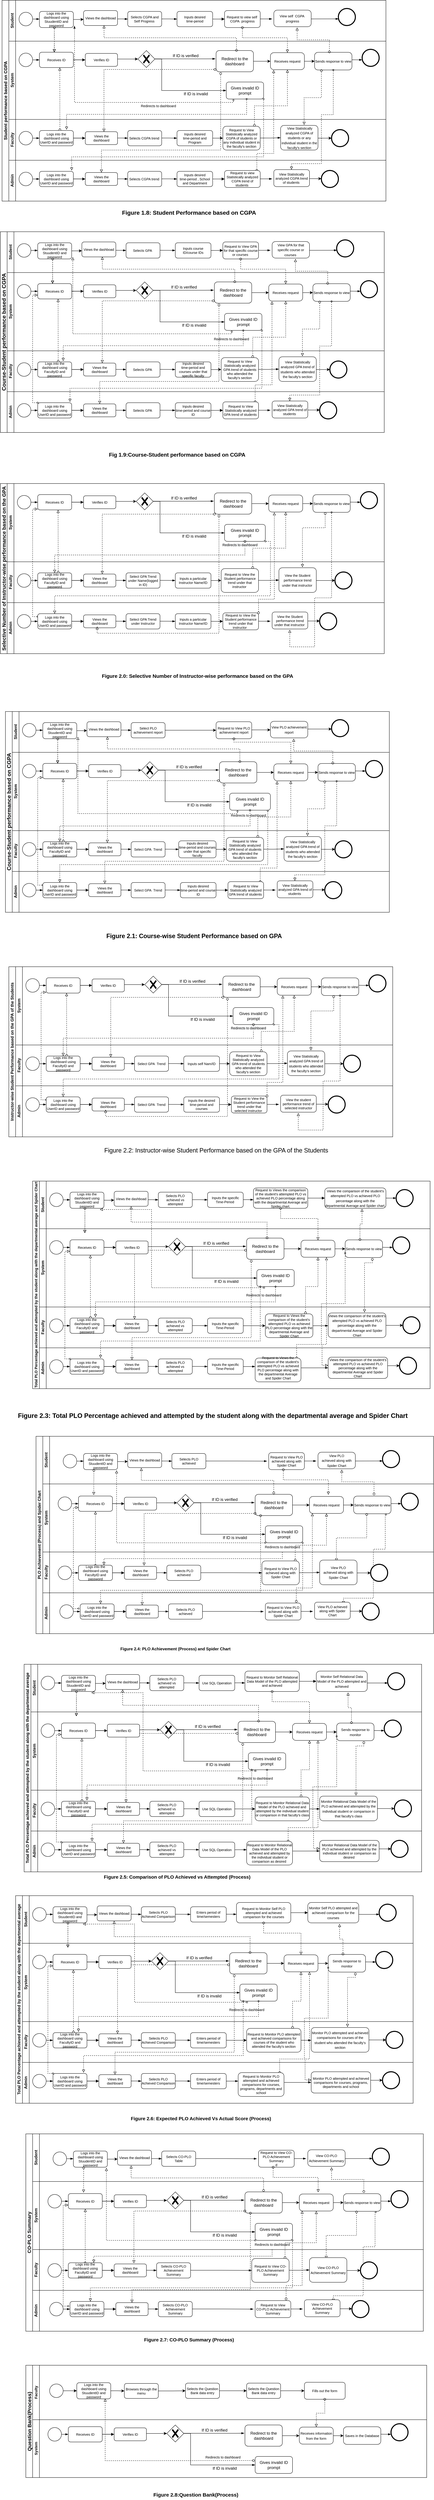 <mxfile version="20.6.0" type="github">
  <diagram id="HCd6-VphHqVveQsY4TpI" name="Page-1">
    <mxGraphModel dx="2097" dy="1833" grid="1" gridSize="10" guides="1" tooltips="1" connect="1" arrows="1" fold="1" page="1" pageScale="1" pageWidth="850" pageHeight="1100" math="0" shadow="0">
      <root>
        <mxCell id="0" />
        <mxCell id="1" parent="0" />
        <mxCell id="WbGJOPhgXqe3ITZe2U8J-1" value="&lt;b style=&quot;font-size: 9px; background-color: rgb(248, 249, 250);&quot;&gt;&lt;font style=&quot;font-size: 13px;&quot;&gt;Student performance based on CGPA&lt;/font&gt;&lt;/b&gt;" style="swimlane;html=1;childLayout=stackLayout;resizeParent=1;resizeParentMax=0;horizontal=0;startSize=20;horizontalStack=0;" vertex="1" parent="1">
          <mxGeometry x="-490" y="-120" width="1130" height="590" as="geometry" />
        </mxCell>
        <mxCell id="WbGJOPhgXqe3ITZe2U8J-2" value="Student" style="swimlane;html=1;startSize=20;horizontal=0;" vertex="1" parent="WbGJOPhgXqe3ITZe2U8J-1">
          <mxGeometry x="20" width="1110" height="120" as="geometry" />
        </mxCell>
        <mxCell id="WbGJOPhgXqe3ITZe2U8J-3" value="" style="ellipse;whiteSpace=wrap;html=1;aspect=fixed;fontSize=10;" vertex="1" parent="WbGJOPhgXqe3ITZe2U8J-2">
          <mxGeometry x="30" y="35" width="40" height="40" as="geometry" />
        </mxCell>
        <mxCell id="WbGJOPhgXqe3ITZe2U8J-4" value="" style="edgeStyle=orthogonalEdgeStyle;rounded=0;orthogonalLoop=1;jettySize=auto;html=1;fontSize=10;" edge="1" parent="WbGJOPhgXqe3ITZe2U8J-2" source="WbGJOPhgXqe3ITZe2U8J-5">
          <mxGeometry relative="1" as="geometry">
            <mxPoint x="220" y="56" as="targetPoint" />
          </mxGeometry>
        </mxCell>
        <mxCell id="WbGJOPhgXqe3ITZe2U8J-5" value="Logs into the dashboard using StuudentID and password" style="rounded=1;whiteSpace=wrap;html=1;fontSize=10;" vertex="1" parent="WbGJOPhgXqe3ITZe2U8J-2">
          <mxGeometry x="90" y="32.5" width="100" height="47.5" as="geometry" />
        </mxCell>
        <mxCell id="WbGJOPhgXqe3ITZe2U8J-6" value="Views the dashboad" style="rounded=1;whiteSpace=wrap;html=1;fontSize=10;" vertex="1" parent="WbGJOPhgXqe3ITZe2U8J-2">
          <mxGeometry x="220" y="30" width="100" height="44" as="geometry" />
        </mxCell>
        <mxCell id="WbGJOPhgXqe3ITZe2U8J-7" value="Selects CGPA and Self Progress&amp;nbsp;" style="rounded=1;whiteSpace=wrap;html=1;fontSize=10;" vertex="1" parent="WbGJOPhgXqe3ITZe2U8J-2">
          <mxGeometry x="350" y="32.5" width="100" height="45" as="geometry" />
        </mxCell>
        <mxCell id="WbGJOPhgXqe3ITZe2U8J-8" value="" style="edgeStyle=orthogonalEdgeStyle;rounded=0;orthogonalLoop=1;jettySize=auto;html=1;fontSize=10;" edge="1" parent="WbGJOPhgXqe3ITZe2U8J-2" source="WbGJOPhgXqe3ITZe2U8J-9" target="WbGJOPhgXqe3ITZe2U8J-10">
          <mxGeometry relative="1" as="geometry" />
        </mxCell>
        <mxCell id="WbGJOPhgXqe3ITZe2U8J-9" value="Inputs desired&lt;br&gt;&amp;nbsp;time-period&amp;nbsp;" style="rounded=1;whiteSpace=wrap;html=1;fontSize=10;" vertex="1" parent="WbGJOPhgXqe3ITZe2U8J-2">
          <mxGeometry x="495" y="32.5" width="105" height="45" as="geometry" />
        </mxCell>
        <mxCell id="WbGJOPhgXqe3ITZe2U8J-10" value="Request to view self&amp;nbsp; CGPA&amp;nbsp; progress" style="rounded=1;whiteSpace=wrap;html=1;fontSize=10;" vertex="1" parent="WbGJOPhgXqe3ITZe2U8J-2">
          <mxGeometry x="635" y="30" width="105" height="50" as="geometry" />
        </mxCell>
        <mxCell id="WbGJOPhgXqe3ITZe2U8J-11" value="" style="points=[[0.145,0.145,0],[0.5,0,0],[0.855,0.145,0],[1,0.5,0],[0.855,0.855,0],[0.5,1,0],[0.145,0.855,0],[0,0.5,0]];shape=mxgraph.bpmn.event;html=1;verticalLabelPosition=bottom;labelBackgroundColor=#ffffff;verticalAlign=top;align=center;perimeter=ellipsePerimeter;outlineConnect=0;aspect=fixed;outline=end;symbol=terminate2;fontSize=10;" vertex="1" parent="WbGJOPhgXqe3ITZe2U8J-2">
          <mxGeometry x="970" y="24" width="50" height="50" as="geometry" />
        </mxCell>
        <mxCell id="WbGJOPhgXqe3ITZe2U8J-12" value="" style="edgeStyle=elbowEdgeStyle;fontSize=12;html=1;endArrow=blockThin;endFill=1;rounded=0;exitX=1;exitY=0.5;exitDx=0;exitDy=0;" edge="1" parent="WbGJOPhgXqe3ITZe2U8J-2" source="WbGJOPhgXqe3ITZe2U8J-3">
          <mxGeometry width="160" relative="1" as="geometry">
            <mxPoint x="75" y="55" as="sourcePoint" />
            <mxPoint x="90" y="55" as="targetPoint" />
            <Array as="points" />
          </mxGeometry>
        </mxCell>
        <mxCell id="WbGJOPhgXqe3ITZe2U8J-13" value="" style="edgeStyle=elbowEdgeStyle;fontSize=12;html=1;endArrow=blockThin;endFill=1;rounded=0;exitX=1;exitY=0.5;exitDx=0;exitDy=0;entryX=0;entryY=0.5;entryDx=0;entryDy=0;" edge="1" parent="WbGJOPhgXqe3ITZe2U8J-2" target="WbGJOPhgXqe3ITZe2U8J-7">
          <mxGeometry width="160" relative="1" as="geometry">
            <mxPoint x="320" y="54.66" as="sourcePoint" />
            <mxPoint x="345" y="55" as="targetPoint" />
            <Array as="points" />
          </mxGeometry>
        </mxCell>
        <mxCell id="WbGJOPhgXqe3ITZe2U8J-14" value="" style="edgeStyle=elbowEdgeStyle;fontSize=12;html=1;endArrow=blockThin;endFill=1;rounded=0;exitX=1;exitY=0.5;exitDx=0;exitDy=0;entryX=0;entryY=0.5;entryDx=0;entryDy=0;" edge="1" parent="WbGJOPhgXqe3ITZe2U8J-2" target="WbGJOPhgXqe3ITZe2U8J-9">
          <mxGeometry width="160" relative="1" as="geometry">
            <mxPoint x="450" y="54.66" as="sourcePoint" />
            <mxPoint x="485" y="54.95" as="targetPoint" />
            <Array as="points" />
          </mxGeometry>
        </mxCell>
        <mxCell id="WbGJOPhgXqe3ITZe2U8J-15" value="" style="edgeStyle=elbowEdgeStyle;fontSize=12;html=1;endArrow=blockThin;endFill=1;rounded=0;exitX=1;exitY=0.5;exitDx=0;exitDy=0;entryX=0;entryY=0.5;entryDx=0;entryDy=0;" edge="1" parent="WbGJOPhgXqe3ITZe2U8J-2" source="WbGJOPhgXqe3ITZe2U8J-9">
          <mxGeometry width="160" relative="1" as="geometry">
            <mxPoint x="590" y="54.66" as="sourcePoint" />
            <mxPoint x="635" y="55" as="targetPoint" />
            <Array as="points" />
          </mxGeometry>
        </mxCell>
        <mxCell id="WbGJOPhgXqe3ITZe2U8J-16" value="" style="edgeStyle=elbowEdgeStyle;fontSize=12;html=1;endArrow=blockThin;endFill=1;rounded=0;exitX=1;exitY=0.5;exitDx=0;exitDy=0;entryX=0;entryY=0.5;entryDx=0;entryDy=0;" edge="1" parent="WbGJOPhgXqe3ITZe2U8J-2">
          <mxGeometry width="160" relative="1" as="geometry">
            <mxPoint x="740" y="54.66" as="sourcePoint" />
            <mxPoint x="775" y="54.66" as="targetPoint" />
            <Array as="points" />
          </mxGeometry>
        </mxCell>
        <mxCell id="WbGJOPhgXqe3ITZe2U8J-17" value="&lt;span style=&quot;font-size: 10px;&quot;&gt;View self&amp;nbsp; CGPA&amp;nbsp; progress&lt;/span&gt;" style="points=[[0.25,0,0],[0.5,0,0],[0.75,0,0],[1,0.25,0],[1,0.5,0],[1,0.75,0],[0.75,1,0],[0.5,1,0],[0.25,1,0],[0,0.75,0],[0,0.5,0],[0,0.25,0]];shape=mxgraph.bpmn.task;whiteSpace=wrap;rectStyle=rounded;size=10;html=1;taskMarker=abstract;fontSize=12;" vertex="1" parent="WbGJOPhgXqe3ITZe2U8J-2">
          <mxGeometry x="780" y="28.75" width="110" height="48.75" as="geometry" />
        </mxCell>
        <mxCell id="WbGJOPhgXqe3ITZe2U8J-18" value="" style="edgeStyle=elbowEdgeStyle;fontSize=12;html=1;endArrow=blockThin;endFill=1;rounded=0;elbow=vertical;" edge="1" parent="WbGJOPhgXqe3ITZe2U8J-2" target="WbGJOPhgXqe3ITZe2U8J-11">
          <mxGeometry width="160" relative="1" as="geometry">
            <mxPoint x="890" y="54.58" as="sourcePoint" />
            <mxPoint x="960" y="55" as="targetPoint" />
          </mxGeometry>
        </mxCell>
        <mxCell id="WbGJOPhgXqe3ITZe2U8J-19" value="System" style="swimlane;html=1;startSize=20;horizontal=0;" vertex="1" parent="WbGJOPhgXqe3ITZe2U8J-1">
          <mxGeometry x="20" y="120" width="1110" height="230" as="geometry" />
        </mxCell>
        <mxCell id="WbGJOPhgXqe3ITZe2U8J-20" value="" style="ellipse;whiteSpace=wrap;html=1;aspect=fixed;fontSize=10;" vertex="1" parent="WbGJOPhgXqe3ITZe2U8J-19">
          <mxGeometry x="30" y="35" width="40" height="40" as="geometry" />
        </mxCell>
        <mxCell id="WbGJOPhgXqe3ITZe2U8J-21" value="" style="edgeStyle=orthogonalEdgeStyle;rounded=0;orthogonalLoop=1;jettySize=auto;html=1;fontSize=10;" edge="1" parent="WbGJOPhgXqe3ITZe2U8J-19" source="WbGJOPhgXqe3ITZe2U8J-22" target="WbGJOPhgXqe3ITZe2U8J-24">
          <mxGeometry relative="1" as="geometry" />
        </mxCell>
        <mxCell id="WbGJOPhgXqe3ITZe2U8J-22" value="Receives ID" style="rounded=1;whiteSpace=wrap;html=1;fontSize=10;" vertex="1" parent="WbGJOPhgXqe3ITZe2U8J-19">
          <mxGeometry x="90" y="32.5" width="100" height="45" as="geometry" />
        </mxCell>
        <mxCell id="WbGJOPhgXqe3ITZe2U8J-23" style="edgeStyle=elbowEdgeStyle;rounded=0;orthogonalLoop=1;jettySize=auto;elbow=vertical;html=1;entryX=0;entryY=0.5;entryDx=0;entryDy=0;entryPerimeter=0;fontSize=10;" edge="1" parent="WbGJOPhgXqe3ITZe2U8J-19" source="WbGJOPhgXqe3ITZe2U8J-24" target="WbGJOPhgXqe3ITZe2U8J-28">
          <mxGeometry relative="1" as="geometry" />
        </mxCell>
        <mxCell id="WbGJOPhgXqe3ITZe2U8J-24" value="Verifies ID" style="rounded=1;whiteSpace=wrap;html=1;fontSize=10;" vertex="1" parent="WbGJOPhgXqe3ITZe2U8J-19">
          <mxGeometry x="225" y="36" width="95" height="38" as="geometry" />
        </mxCell>
        <mxCell id="WbGJOPhgXqe3ITZe2U8J-25" value="" style="points=[[0.145,0.145,0],[0.5,0,0],[0.855,0.145,0],[1,0.5,0],[0.855,0.855,0],[0.5,1,0],[0.145,0.855,0],[0,0.5,0]];shape=mxgraph.bpmn.event;html=1;verticalLabelPosition=bottom;labelBackgroundColor=#ffffff;verticalAlign=top;align=center;perimeter=ellipsePerimeter;outlineConnect=0;aspect=fixed;outline=end;symbol=terminate2;fontSize=10;" vertex="1" parent="WbGJOPhgXqe3ITZe2U8J-19">
          <mxGeometry x="1040" y="24" width="50" height="50" as="geometry" />
        </mxCell>
        <mxCell id="WbGJOPhgXqe3ITZe2U8J-26" value="" style="edgeStyle=elbowEdgeStyle;fontSize=12;html=1;endArrow=blockThin;endFill=1;rounded=0;exitX=1;exitY=0.5;exitDx=0;exitDy=0;entryX=0;entryY=0.5;entryDx=0;entryDy=0;" edge="1" parent="WbGJOPhgXqe3ITZe2U8J-19" source="WbGJOPhgXqe3ITZe2U8J-20" target="WbGJOPhgXqe3ITZe2U8J-22">
          <mxGeometry width="160" relative="1" as="geometry">
            <mxPoint x="75" y="55" as="sourcePoint" />
            <mxPoint x="85" y="50" as="targetPoint" />
            <Array as="points" />
          </mxGeometry>
        </mxCell>
        <mxCell id="WbGJOPhgXqe3ITZe2U8J-27" value="" style="edgeStyle=elbowEdgeStyle;fontSize=12;html=1;endArrow=blockThin;endFill=1;rounded=0;exitX=1;exitY=0.5;exitDx=0;exitDy=0;entryX=0;entryY=0.5;entryDx=0;entryDy=0;" edge="1" parent="WbGJOPhgXqe3ITZe2U8J-19" target="WbGJOPhgXqe3ITZe2U8J-24">
          <mxGeometry width="160" relative="1" as="geometry">
            <mxPoint x="190" y="54.71" as="sourcePoint" />
            <mxPoint x="210" y="54.71" as="targetPoint" />
            <Array as="points" />
          </mxGeometry>
        </mxCell>
        <mxCell id="WbGJOPhgXqe3ITZe2U8J-28" value="" style="points=[[0.25,0.25,0],[0.5,0,0],[0.75,0.25,0],[1,0.5,0],[0.75,0.75,0],[0.5,1,0],[0.25,0.75,0],[0,0.5,0]];shape=mxgraph.bpmn.gateway2;html=1;verticalLabelPosition=bottom;labelBackgroundColor=#ffffff;verticalAlign=top;align=center;perimeter=rhombusPerimeter;outlineConnect=0;outline=none;symbol=none;gwType=exclusive;fontSize=12;" vertex="1" parent="WbGJOPhgXqe3ITZe2U8J-19">
          <mxGeometry x="380" y="27.5" width="50" height="50" as="geometry" />
        </mxCell>
        <mxCell id="WbGJOPhgXqe3ITZe2U8J-29" value="" style="edgeStyle=elbowEdgeStyle;rounded=0;orthogonalLoop=1;jettySize=auto;elbow=vertical;html=1;fontSize=10;" edge="1" parent="WbGJOPhgXqe3ITZe2U8J-19" source="WbGJOPhgXqe3ITZe2U8J-30" target="WbGJOPhgXqe3ITZe2U8J-36">
          <mxGeometry relative="1" as="geometry" />
        </mxCell>
        <mxCell id="WbGJOPhgXqe3ITZe2U8J-30" value="Redirect to the dashboard" style="rounded=1;whiteSpace=wrap;html=1;fontSize=12;" vertex="1" parent="WbGJOPhgXqe3ITZe2U8J-19">
          <mxGeometry x="610" y="27.5" width="110" height="62.5" as="geometry" />
        </mxCell>
        <mxCell id="WbGJOPhgXqe3ITZe2U8J-31" value="Gives invalid ID prompt" style="rounded=1;whiteSpace=wrap;html=1;fontSize=12;" vertex="1" parent="WbGJOPhgXqe3ITZe2U8J-19">
          <mxGeometry x="640" y="120" width="110" height="50" as="geometry" />
        </mxCell>
        <mxCell id="WbGJOPhgXqe3ITZe2U8J-32" value="" style="edgeStyle=elbowEdgeStyle;fontSize=12;html=1;endArrow=blockThin;endFill=1;rounded=0;entryX=-0.017;entryY=0.389;entryDx=0;entryDy=0;entryPerimeter=0;" edge="1" parent="WbGJOPhgXqe3ITZe2U8J-19" target="WbGJOPhgXqe3ITZe2U8J-30">
          <mxGeometry width="160" relative="1" as="geometry">
            <mxPoint x="430" y="52" as="sourcePoint" />
            <mxPoint x="560" y="30" as="targetPoint" />
            <Array as="points">
              <mxPoint x="580" y="30" />
              <mxPoint x="560" y="20" />
              <mxPoint x="550" y="10" />
              <mxPoint x="520" y="20" />
            </Array>
          </mxGeometry>
        </mxCell>
        <mxCell id="WbGJOPhgXqe3ITZe2U8J-33" value="" style="edgeStyle=elbowEdgeStyle;fontSize=12;html=1;endArrow=blockThin;endFill=1;rounded=0;exitX=1;exitY=0.5;exitDx=0;exitDy=0;exitPerimeter=0;entryX=0;entryY=0.5;entryDx=0;entryDy=0;" edge="1" parent="WbGJOPhgXqe3ITZe2U8J-19" source="WbGJOPhgXqe3ITZe2U8J-28" target="WbGJOPhgXqe3ITZe2U8J-31">
          <mxGeometry width="160" relative="1" as="geometry">
            <mxPoint x="430" y="120" as="sourcePoint" />
            <mxPoint x="590" y="120" as="targetPoint" />
            <Array as="points">
              <mxPoint x="450" y="60" />
              <mxPoint x="525" y="120" />
            </Array>
          </mxGeometry>
        </mxCell>
        <mxCell id="WbGJOPhgXqe3ITZe2U8J-34" value="If ID is invalid" style="text;html=1;align=center;verticalAlign=middle;resizable=0;points=[];autosize=1;strokeColor=none;fillColor=none;fontSize=12;" vertex="1" parent="WbGJOPhgXqe3ITZe2U8J-19">
          <mxGeometry x="505" y="140" width="90" height="30" as="geometry" />
        </mxCell>
        <mxCell id="WbGJOPhgXqe3ITZe2U8J-35" value="" style="edgeStyle=elbowEdgeStyle;rounded=0;orthogonalLoop=1;jettySize=auto;elbow=vertical;html=1;fontSize=10;" edge="1" parent="WbGJOPhgXqe3ITZe2U8J-19" source="WbGJOPhgXqe3ITZe2U8J-36" target="WbGJOPhgXqe3ITZe2U8J-37">
          <mxGeometry relative="1" as="geometry" />
        </mxCell>
        <mxCell id="WbGJOPhgXqe3ITZe2U8J-36" value="&lt;font style=&quot;font-size: 10px;&quot;&gt;Receives request&lt;/font&gt;" style="points=[[0.25,0,0],[0.5,0,0],[0.75,0,0],[1,0.25,0],[1,0.5,0],[1,0.75,0],[0.75,1,0],[0.5,1,0],[0.25,1,0],[0,0.75,0],[0,0.5,0],[0,0.25,0]];shape=mxgraph.bpmn.task;whiteSpace=wrap;rectStyle=rounded;size=10;html=1;taskMarker=abstract;fontSize=12;" vertex="1" parent="WbGJOPhgXqe3ITZe2U8J-19">
          <mxGeometry x="770" y="33.75" width="100" height="50" as="geometry" />
        </mxCell>
        <mxCell id="WbGJOPhgXqe3ITZe2U8J-37" value="&lt;font style=&quot;font-size: 10px;&quot;&gt;Sends response to view&lt;/font&gt;" style="points=[[0.25,0,0],[0.5,0,0],[0.75,0,0],[1,0.25,0],[1,0.5,0],[1,0.75,0],[0.75,1,0],[0.5,1,0],[0.25,1,0],[0,0.75,0],[0,0.5,0],[0,0.25,0]];shape=mxgraph.bpmn.task;whiteSpace=wrap;rectStyle=rounded;size=10;html=1;taskMarker=abstract;fontSize=12;" vertex="1" parent="WbGJOPhgXqe3ITZe2U8J-19">
          <mxGeometry x="900" y="32.81" width="110" height="51.87" as="geometry" />
        </mxCell>
        <mxCell id="WbGJOPhgXqe3ITZe2U8J-38" value="" style="edgeStyle=elbowEdgeStyle;fontSize=12;html=1;endArrow=blockThin;endFill=1;rounded=0;elbow=vertical;" edge="1" parent="WbGJOPhgXqe3ITZe2U8J-19">
          <mxGeometry width="160" relative="1" as="geometry">
            <mxPoint x="1010" y="54.58" as="sourcePoint" />
            <mxPoint x="1040" y="55" as="targetPoint" />
          </mxGeometry>
        </mxCell>
        <mxCell id="WbGJOPhgXqe3ITZe2U8J-39" value="If ID is verified" style="text;html=1;align=center;verticalAlign=middle;resizable=0;points=[];autosize=1;strokeColor=none;fillColor=none;fontSize=12;" vertex="1" parent="WbGJOPhgXqe3ITZe2U8J-19">
          <mxGeometry x="470" y="27.5" width="100" height="30" as="geometry" />
        </mxCell>
        <mxCell id="WbGJOPhgXqe3ITZe2U8J-40" value="" style="edgeStyle=elbowEdgeStyle;fontSize=12;html=1;endFill=0;startFill=0;endSize=6;startSize=6;dashed=1;endArrow=block;startArrow=oval;rounded=0;entryX=0.676;entryY=0.987;entryDx=0;entryDy=0;entryPerimeter=0;elbow=vertical;exitX=0.546;exitY=-0.009;exitDx=0;exitDy=0;exitPerimeter=0;" edge="1" parent="WbGJOPhgXqe3ITZe2U8J-19" source="WbGJOPhgXqe3ITZe2U8J-30">
          <mxGeometry width="160" relative="1" as="geometry">
            <mxPoint x="670" y="20" as="sourcePoint" />
            <mxPoint x="280.22" y="-46.494" as="targetPoint" />
          </mxGeometry>
        </mxCell>
        <mxCell id="WbGJOPhgXqe3ITZe2U8J-41" value="" style="edgeStyle=elbowEdgeStyle;fontSize=12;html=1;endFill=0;startFill=0;endSize=6;startSize=6;dashed=1;endArrow=block;startArrow=oval;rounded=0;entryX=0.427;entryY=0.981;entryDx=0;entryDy=0;entryPerimeter=0;" edge="1" parent="WbGJOPhgXqe3ITZe2U8J-19">
          <mxGeometry width="160" relative="1" as="geometry">
            <mxPoint x="150.3" y="260.86" as="sourcePoint" />
            <mxPoint x="150.0" y="77.505" as="targetPoint" />
          </mxGeometry>
        </mxCell>
        <mxCell id="WbGJOPhgXqe3ITZe2U8J-42" value="" style="dashed=1;endArrow=block;endFill=0;startArrow=oval;startFill=0;endSize=6;startSize=4;html=1;rounded=0;fontSize=10;edgeStyle=elbowEdgeStyle;elbow=vertical;exitX=0.5;exitY=1;exitDx=0;exitDy=0;" edge="1" parent="WbGJOPhgXqe3ITZe2U8J-19">
          <mxGeometry width="160" relative="1" as="geometry">
            <mxPoint x="700" y="170" as="sourcePoint" />
            <mxPoint x="170" y="260" as="targetPoint" />
          </mxGeometry>
        </mxCell>
        <mxCell id="WbGJOPhgXqe3ITZe2U8J-43" value="" style="dashed=1;endArrow=block;endFill=0;startArrow=oval;startFill=0;endSize=6;startSize=4;html=1;rounded=0;fontSize=10;elbow=vertical;edgeStyle=elbowEdgeStyle;exitX=1;exitY=1;exitDx=0;exitDy=0;" edge="1" parent="WbGJOPhgXqe3ITZe2U8J-19">
          <mxGeometry width="160" relative="1" as="geometry">
            <mxPoint x="750" y="170" as="sourcePoint" />
            <mxPoint x="185" y="380" as="targetPoint" />
            <Array as="points">
              <mxPoint x="690" y="340" />
            </Array>
          </mxGeometry>
        </mxCell>
        <mxCell id="WbGJOPhgXqe3ITZe2U8J-44" value="" style="edgeStyle=elbowEdgeStyle;fontSize=12;html=1;endFill=0;startFill=0;endSize=6;startSize=6;dashed=1;dashPattern=1 4;endArrow=block;startArrow=none;rounded=0;exitX=0.437;exitY=1.055;exitDx=0;exitDy=0;exitPerimeter=0;" edge="1" parent="WbGJOPhgXqe3ITZe2U8J-1">
          <mxGeometry width="160" relative="1" as="geometry">
            <mxPoint x="153.7" y="79.975" as="sourcePoint" />
            <mxPoint x="153.333" y="152.5" as="targetPoint" />
          </mxGeometry>
        </mxCell>
        <mxCell id="WbGJOPhgXqe3ITZe2U8J-45" value="" style="edgeStyle=elbowEdgeStyle;fontSize=12;html=1;endFill=0;startFill=0;endSize=6;startSize=6;dashed=1;endArrow=block;startArrow=oval;rounded=0;exitX=-0.029;exitY=0.89;exitDx=0;exitDy=0;exitPerimeter=0;" edge="1" parent="WbGJOPhgXqe3ITZe2U8J-1" target="WbGJOPhgXqe3ITZe2U8J-50">
          <mxGeometry width="160" relative="1" as="geometry">
            <mxPoint x="626.81" y="203.125" as="sourcePoint" />
            <mxPoint x="300.005" y="359.99" as="targetPoint" />
            <Array as="points">
              <mxPoint x="300" y="260" />
              <mxPoint x="293" y="320" />
              <mxPoint x="290" y="330" />
              <mxPoint x="480" y="320" />
              <mxPoint x="490" y="220" />
              <mxPoint x="420" y="290" />
              <mxPoint x="480" y="220" />
              <mxPoint x="350" y="370" />
              <mxPoint x="590" y="190" />
              <mxPoint x="460" y="300" />
              <mxPoint x="610" y="180" />
              <mxPoint x="310" y="300" />
              <mxPoint x="300" y="320" />
              <mxPoint x="590" y="210" />
              <mxPoint x="360" y="320" />
              <mxPoint x="500" y="200" />
              <mxPoint x="350" y="200" />
              <mxPoint x="300" y="240" />
              <mxPoint x="300" y="320" />
              <mxPoint x="500" y="310" />
              <mxPoint x="590" y="200" />
              <mxPoint x="510" y="220" />
            </Array>
          </mxGeometry>
        </mxCell>
        <mxCell id="WbGJOPhgXqe3ITZe2U8J-46" value="Faculty" style="swimlane;html=1;startSize=20;horizontal=0;" vertex="1" parent="WbGJOPhgXqe3ITZe2U8J-1">
          <mxGeometry x="20" y="350" width="1110" height="120" as="geometry">
            <mxRectangle x="20" y="320" width="1110" height="30" as="alternateBounds" />
          </mxGeometry>
        </mxCell>
        <mxCell id="WbGJOPhgXqe3ITZe2U8J-47" value="" style="ellipse;whiteSpace=wrap;html=1;aspect=fixed;fontSize=10;" vertex="1" parent="WbGJOPhgXqe3ITZe2U8J-46">
          <mxGeometry x="30" y="35" width="40" height="40" as="geometry" />
        </mxCell>
        <mxCell id="WbGJOPhgXqe3ITZe2U8J-48" value="" style="edgeStyle=orthogonalEdgeStyle;rounded=0;orthogonalLoop=1;jettySize=auto;html=1;fontSize=10;" edge="1" parent="WbGJOPhgXqe3ITZe2U8J-46" source="WbGJOPhgXqe3ITZe2U8J-49" target="WbGJOPhgXqe3ITZe2U8J-50">
          <mxGeometry relative="1" as="geometry" />
        </mxCell>
        <mxCell id="WbGJOPhgXqe3ITZe2U8J-49" value="Logs into the dashboard using UserID and password" style="rounded=1;whiteSpace=wrap;html=1;fontSize=10;" vertex="1" parent="WbGJOPhgXqe3ITZe2U8J-46">
          <mxGeometry x="90" y="32.5" width="100" height="45" as="geometry" />
        </mxCell>
        <mxCell id="WbGJOPhgXqe3ITZe2U8J-50" value="Views the dashboard" style="rounded=1;whiteSpace=wrap;html=1;fontSize=10;" vertex="1" parent="WbGJOPhgXqe3ITZe2U8J-46">
          <mxGeometry x="225" y="36" width="95" height="38" as="geometry" />
        </mxCell>
        <mxCell id="WbGJOPhgXqe3ITZe2U8J-51" value="Selects CGPA trend&amp;nbsp;" style="rounded=1;whiteSpace=wrap;html=1;fontSize=10;" vertex="1" parent="WbGJOPhgXqe3ITZe2U8J-46">
          <mxGeometry x="350" y="32.5" width="100" height="45" as="geometry" />
        </mxCell>
        <mxCell id="WbGJOPhgXqe3ITZe2U8J-52" value="" style="edgeStyle=orthogonalEdgeStyle;rounded=0;orthogonalLoop=1;jettySize=auto;html=1;fontSize=10;" edge="1" parent="WbGJOPhgXqe3ITZe2U8J-46" source="WbGJOPhgXqe3ITZe2U8J-53" target="WbGJOPhgXqe3ITZe2U8J-54">
          <mxGeometry relative="1" as="geometry" />
        </mxCell>
        <mxCell id="WbGJOPhgXqe3ITZe2U8J-53" value="Inputs desired&lt;br&gt;time-period and Program" style="rounded=1;whiteSpace=wrap;html=1;fontSize=10;" vertex="1" parent="WbGJOPhgXqe3ITZe2U8J-46">
          <mxGeometry x="495" y="32.5" width="105" height="45" as="geometry" />
        </mxCell>
        <mxCell id="WbGJOPhgXqe3ITZe2U8J-54" value="Request to View Statistically analyzed CGPA of students or any individual student in the faculty&#39;s section" style="rounded=1;whiteSpace=wrap;html=1;fontSize=10;" vertex="1" parent="WbGJOPhgXqe3ITZe2U8J-46">
          <mxGeometry x="630" y="20" width="110" height="70" as="geometry" />
        </mxCell>
        <mxCell id="WbGJOPhgXqe3ITZe2U8J-55" value="" style="points=[[0.145,0.145,0],[0.5,0,0],[0.855,0.145,0],[1,0.5,0],[0.855,0.855,0],[0.5,1,0],[0.145,0.855,0],[0,0.5,0]];shape=mxgraph.bpmn.event;html=1;verticalLabelPosition=bottom;labelBackgroundColor=#ffffff;verticalAlign=top;align=center;perimeter=ellipsePerimeter;outlineConnect=0;aspect=fixed;outline=end;symbol=terminate2;fontSize=10;" vertex="1" parent="WbGJOPhgXqe3ITZe2U8J-46">
          <mxGeometry x="950" y="30" width="50" height="50" as="geometry" />
        </mxCell>
        <mxCell id="WbGJOPhgXqe3ITZe2U8J-56" value="" style="edgeStyle=elbowEdgeStyle;fontSize=12;html=1;endArrow=blockThin;endFill=1;rounded=0;exitX=1;exitY=0.5;exitDx=0;exitDy=0;entryX=0;entryY=0.5;entryDx=0;entryDy=0;" edge="1" parent="WbGJOPhgXqe3ITZe2U8J-46" source="WbGJOPhgXqe3ITZe2U8J-47" target="WbGJOPhgXqe3ITZe2U8J-49">
          <mxGeometry width="160" relative="1" as="geometry">
            <mxPoint x="75" y="55" as="sourcePoint" />
            <mxPoint x="85" y="50" as="targetPoint" />
            <Array as="points" />
          </mxGeometry>
        </mxCell>
        <mxCell id="WbGJOPhgXqe3ITZe2U8J-57" value="" style="edgeStyle=elbowEdgeStyle;fontSize=12;html=1;endArrow=blockThin;endFill=1;rounded=0;exitX=1;exitY=0.5;exitDx=0;exitDy=0;entryX=0;entryY=0.5;entryDx=0;entryDy=0;" edge="1" parent="WbGJOPhgXqe3ITZe2U8J-46" target="WbGJOPhgXqe3ITZe2U8J-50">
          <mxGeometry width="160" relative="1" as="geometry">
            <mxPoint x="190" y="54.71" as="sourcePoint" />
            <mxPoint x="210" y="54.71" as="targetPoint" />
            <Array as="points" />
          </mxGeometry>
        </mxCell>
        <mxCell id="WbGJOPhgXqe3ITZe2U8J-58" value="" style="edgeStyle=elbowEdgeStyle;fontSize=12;html=1;endArrow=blockThin;endFill=1;rounded=0;exitX=1;exitY=0.5;exitDx=0;exitDy=0;entryX=0;entryY=0.5;entryDx=0;entryDy=0;" edge="1" parent="WbGJOPhgXqe3ITZe2U8J-46" target="WbGJOPhgXqe3ITZe2U8J-51">
          <mxGeometry width="160" relative="1" as="geometry">
            <mxPoint x="320" y="54.66" as="sourcePoint" />
            <mxPoint x="345" y="55" as="targetPoint" />
            <Array as="points" />
          </mxGeometry>
        </mxCell>
        <mxCell id="WbGJOPhgXqe3ITZe2U8J-59" value="" style="edgeStyle=elbowEdgeStyle;fontSize=12;html=1;endArrow=blockThin;endFill=1;rounded=0;exitX=1;exitY=0.5;exitDx=0;exitDy=0;entryX=0;entryY=0.5;entryDx=0;entryDy=0;" edge="1" parent="WbGJOPhgXqe3ITZe2U8J-46" target="WbGJOPhgXqe3ITZe2U8J-53">
          <mxGeometry width="160" relative="1" as="geometry">
            <mxPoint x="450" y="54.66" as="sourcePoint" />
            <mxPoint x="485" y="54.95" as="targetPoint" />
            <Array as="points" />
          </mxGeometry>
        </mxCell>
        <mxCell id="WbGJOPhgXqe3ITZe2U8J-60" value="" style="edgeStyle=elbowEdgeStyle;fontSize=12;html=1;endArrow=blockThin;endFill=1;rounded=0;exitX=1;exitY=0.5;exitDx=0;exitDy=0;entryX=0;entryY=0.5;entryDx=0;entryDy=0;entryPerimeter=0;" edge="1" parent="WbGJOPhgXqe3ITZe2U8J-46" target="WbGJOPhgXqe3ITZe2U8J-62">
          <mxGeometry width="160" relative="1" as="geometry">
            <mxPoint x="740" y="54.66" as="sourcePoint" />
            <mxPoint x="775" y="54.66" as="targetPoint" />
            <Array as="points" />
          </mxGeometry>
        </mxCell>
        <mxCell id="WbGJOPhgXqe3ITZe2U8J-61" value="" style="edgeStyle=elbowEdgeStyle;rounded=0;orthogonalLoop=1;jettySize=auto;elbow=vertical;html=1;fontSize=10;" edge="1" parent="WbGJOPhgXqe3ITZe2U8J-46" source="WbGJOPhgXqe3ITZe2U8J-62" target="WbGJOPhgXqe3ITZe2U8J-55">
          <mxGeometry relative="1" as="geometry" />
        </mxCell>
        <mxCell id="WbGJOPhgXqe3ITZe2U8J-62" value="&lt;span style=&quot;font-size: 10px;&quot;&gt;&amp;nbsp;View Statistically analyzed CGPA of students or any individual student in the faculty&#39;s section&lt;/span&gt;" style="points=[[0.25,0,0],[0.5,0,0],[0.75,0,0],[1,0.25,0],[1,0.5,0],[1,0.75,0],[0.75,1,0],[0.5,1,0],[0.25,1,0],[0,0.75,0],[0,0.5,0],[0,0.25,0]];shape=mxgraph.bpmn.task;whiteSpace=wrap;rectStyle=rounded;size=10;html=1;taskMarker=abstract;fontSize=12;" vertex="1" parent="WbGJOPhgXqe3ITZe2U8J-46">
          <mxGeometry x="800" y="17.5" width="110" height="72.5" as="geometry" />
        </mxCell>
        <mxCell id="WbGJOPhgXqe3ITZe2U8J-63" value="" style="edgeStyle=elbowEdgeStyle;fontSize=12;html=1;endFill=0;startFill=0;endSize=6;startSize=6;dashed=1;endArrow=block;startArrow=oval;rounded=0;" edge="1" parent="WbGJOPhgXqe3ITZe2U8J-1">
          <mxGeometry width="160" relative="1" as="geometry">
            <mxPoint x="154" y="80" as="sourcePoint" />
            <mxPoint x="153.667" y="152.5" as="targetPoint" />
          </mxGeometry>
        </mxCell>
        <mxCell id="WbGJOPhgXqe3ITZe2U8J-64" value="" style="edgeStyle=elbowEdgeStyle;fontSize=12;html=1;endFill=0;startFill=0;endSize=6;startSize=6;dashed=1;endArrow=block;startArrow=oval;rounded=0;elbow=vertical;entryX=0.5;entryY=0;entryDx=0;entryDy=0;entryPerimeter=0;exitX=0.5;exitY=1;exitDx=0;exitDy=0;" edge="1" parent="WbGJOPhgXqe3ITZe2U8J-1" source="WbGJOPhgXqe3ITZe2U8J-10">
          <mxGeometry width="160" relative="1" as="geometry">
            <mxPoint x="710" y="100" as="sourcePoint" />
            <mxPoint x="840" y="153.75" as="targetPoint" />
            <Array as="points">
              <mxPoint x="720" y="110" />
            </Array>
          </mxGeometry>
        </mxCell>
        <mxCell id="WbGJOPhgXqe3ITZe2U8J-65" value="" style="edgeStyle=elbowEdgeStyle;fontSize=12;html=1;endFill=0;startFill=0;endSize=6;startSize=6;dashed=1;endArrow=block;startArrow=oval;rounded=0;elbow=vertical;entryX=0.624;entryY=1.051;entryDx=0;entryDy=0;entryPerimeter=0;exitX=0.396;exitY=-0.024;exitDx=0;exitDy=0;exitPerimeter=0;" edge="1" parent="WbGJOPhgXqe3ITZe2U8J-1" source="WbGJOPhgXqe3ITZe2U8J-37" target="WbGJOPhgXqe3ITZe2U8J-17">
          <mxGeometry width="160" relative="1" as="geometry">
            <mxPoint x="960" y="140" as="sourcePoint" />
            <mxPoint x="868.64" y="82.57" as="targetPoint" />
          </mxGeometry>
        </mxCell>
        <mxCell id="WbGJOPhgXqe3ITZe2U8J-66" value="" style="edgeStyle=elbowEdgeStyle;fontSize=12;html=1;endFill=0;startFill=0;endSize=6;startSize=6;dashed=1;endArrow=block;startArrow=oval;rounded=0;elbow=vertical;entryX=0.629;entryY=-0.023;entryDx=0;entryDy=0;entryPerimeter=0;exitX=0.182;exitY=1.038;exitDx=0;exitDy=0;exitPerimeter=0;" edge="1" parent="WbGJOPhgXqe3ITZe2U8J-1" target="WbGJOPhgXqe3ITZe2U8J-62">
          <mxGeometry width="160" relative="1" as="geometry">
            <mxPoint x="940.02" y="206.651" as="sourcePoint" />
            <mxPoint x="888.09" y="335.397" as="targetPoint" />
          </mxGeometry>
        </mxCell>
        <mxCell id="WbGJOPhgXqe3ITZe2U8J-67" value="" style="edgeStyle=elbowEdgeStyle;fontSize=12;html=1;endFill=0;startFill=0;endSize=6;startSize=6;dashed=1;endArrow=block;startArrow=oval;rounded=0;elbow=vertical;exitX=0.905;exitY=0;exitDx=0;exitDy=0;entryX=0.096;entryY=1.021;entryDx=0;entryDy=0;entryPerimeter=0;exitPerimeter=0;" edge="1" parent="WbGJOPhgXqe3ITZe2U8J-1" source="WbGJOPhgXqe3ITZe2U8J-76">
          <mxGeometry width="160" relative="1" as="geometry">
            <mxPoint x="707.5" y="470" as="sourcePoint" />
            <mxPoint x="799.6" y="204.8" as="targetPoint" />
            <Array as="points">
              <mxPoint x="780" y="450" />
              <mxPoint x="740" y="420" />
            </Array>
          </mxGeometry>
        </mxCell>
        <mxCell id="WbGJOPhgXqe3ITZe2U8J-68" value="&lt;font style=&quot;font-size: 12px;&quot;&gt;Admin&lt;/font&gt;" style="swimlane;html=1;startSize=20;horizontal=0;" vertex="1" parent="WbGJOPhgXqe3ITZe2U8J-1">
          <mxGeometry x="20" y="470" width="1110" height="120" as="geometry" />
        </mxCell>
        <mxCell id="WbGJOPhgXqe3ITZe2U8J-69" value="" style="ellipse;whiteSpace=wrap;html=1;aspect=fixed;fontSize=10;" vertex="1" parent="WbGJOPhgXqe3ITZe2U8J-68">
          <mxGeometry x="30" y="35" width="40" height="40" as="geometry" />
        </mxCell>
        <mxCell id="WbGJOPhgXqe3ITZe2U8J-70" value="" style="edgeStyle=orthogonalEdgeStyle;rounded=0;orthogonalLoop=1;jettySize=auto;html=1;fontSize=10;" edge="1" parent="WbGJOPhgXqe3ITZe2U8J-68" source="WbGJOPhgXqe3ITZe2U8J-71" target="WbGJOPhgXqe3ITZe2U8J-72">
          <mxGeometry relative="1" as="geometry" />
        </mxCell>
        <mxCell id="WbGJOPhgXqe3ITZe2U8J-71" value="Logs into the dashboard using UserID and password" style="rounded=1;whiteSpace=wrap;html=1;fontSize=10;" vertex="1" parent="WbGJOPhgXqe3ITZe2U8J-68">
          <mxGeometry x="90" y="32.5" width="100" height="45" as="geometry" />
        </mxCell>
        <mxCell id="WbGJOPhgXqe3ITZe2U8J-72" value="Views the dashboard" style="rounded=1;whiteSpace=wrap;html=1;fontSize=10;" vertex="1" parent="WbGJOPhgXqe3ITZe2U8J-68">
          <mxGeometry x="225" y="36" width="95" height="38" as="geometry" />
        </mxCell>
        <mxCell id="WbGJOPhgXqe3ITZe2U8J-73" value="Selects CGPA trend&amp;nbsp;" style="rounded=1;whiteSpace=wrap;html=1;fontSize=10;" vertex="1" parent="WbGJOPhgXqe3ITZe2U8J-68">
          <mxGeometry x="350" y="32.5" width="100" height="45" as="geometry" />
        </mxCell>
        <mxCell id="WbGJOPhgXqe3ITZe2U8J-74" value="" style="edgeStyle=orthogonalEdgeStyle;rounded=0;orthogonalLoop=1;jettySize=auto;html=1;fontSize=10;" edge="1" parent="WbGJOPhgXqe3ITZe2U8J-68" source="WbGJOPhgXqe3ITZe2U8J-75" target="WbGJOPhgXqe3ITZe2U8J-76">
          <mxGeometry relative="1" as="geometry" />
        </mxCell>
        <mxCell id="WbGJOPhgXqe3ITZe2U8J-75" value="Inputs desired&lt;br&gt;time-period , School and Department" style="rounded=1;whiteSpace=wrap;html=1;fontSize=10;" vertex="1" parent="WbGJOPhgXqe3ITZe2U8J-68">
          <mxGeometry x="495" y="32.5" width="105" height="45" as="geometry" />
        </mxCell>
        <mxCell id="WbGJOPhgXqe3ITZe2U8J-76" value="Request to view Statistically analyzed CGPA trend of students&amp;nbsp;" style="rounded=1;whiteSpace=wrap;html=1;fontSize=10;" vertex="1" parent="WbGJOPhgXqe3ITZe2U8J-68">
          <mxGeometry x="635" y="30" width="105" height="50" as="geometry" />
        </mxCell>
        <mxCell id="WbGJOPhgXqe3ITZe2U8J-77" value="" style="points=[[0.145,0.145,0],[0.5,0,0],[0.855,0.145,0],[1,0.5,0],[0.855,0.855,0],[0.5,1,0],[0.145,0.855,0],[0,0.5,0]];shape=mxgraph.bpmn.event;html=1;verticalLabelPosition=bottom;labelBackgroundColor=#ffffff;verticalAlign=top;align=center;perimeter=ellipsePerimeter;outlineConnect=0;aspect=fixed;outline=end;symbol=terminate2;fontSize=10;" vertex="1" parent="WbGJOPhgXqe3ITZe2U8J-68">
          <mxGeometry x="920" y="30" width="50" height="50" as="geometry" />
        </mxCell>
        <mxCell id="WbGJOPhgXqe3ITZe2U8J-78" value="" style="edgeStyle=elbowEdgeStyle;fontSize=12;html=1;endArrow=blockThin;endFill=1;rounded=0;exitX=1;exitY=0.5;exitDx=0;exitDy=0;entryX=0;entryY=0.5;entryDx=0;entryDy=0;" edge="1" parent="WbGJOPhgXqe3ITZe2U8J-68" source="WbGJOPhgXqe3ITZe2U8J-69" target="WbGJOPhgXqe3ITZe2U8J-71">
          <mxGeometry width="160" relative="1" as="geometry">
            <mxPoint x="75" y="55" as="sourcePoint" />
            <mxPoint x="85" y="50" as="targetPoint" />
            <Array as="points" />
          </mxGeometry>
        </mxCell>
        <mxCell id="WbGJOPhgXqe3ITZe2U8J-79" value="" style="edgeStyle=elbowEdgeStyle;fontSize=12;html=1;endArrow=blockThin;endFill=1;rounded=0;exitX=1;exitY=0.5;exitDx=0;exitDy=0;entryX=0;entryY=0.5;entryDx=0;entryDy=0;" edge="1" parent="WbGJOPhgXqe3ITZe2U8J-68" target="WbGJOPhgXqe3ITZe2U8J-72">
          <mxGeometry width="160" relative="1" as="geometry">
            <mxPoint x="190" y="54.71" as="sourcePoint" />
            <mxPoint x="210" y="54.71" as="targetPoint" />
            <Array as="points" />
          </mxGeometry>
        </mxCell>
        <mxCell id="WbGJOPhgXqe3ITZe2U8J-80" value="" style="edgeStyle=elbowEdgeStyle;fontSize=12;html=1;endArrow=blockThin;endFill=1;rounded=0;exitX=1;exitY=0.5;exitDx=0;exitDy=0;entryX=0;entryY=0.5;entryDx=0;entryDy=0;" edge="1" parent="WbGJOPhgXqe3ITZe2U8J-68" target="WbGJOPhgXqe3ITZe2U8J-73">
          <mxGeometry width="160" relative="1" as="geometry">
            <mxPoint x="320" y="54.66" as="sourcePoint" />
            <mxPoint x="345" y="55" as="targetPoint" />
            <Array as="points" />
          </mxGeometry>
        </mxCell>
        <mxCell id="WbGJOPhgXqe3ITZe2U8J-81" value="" style="edgeStyle=elbowEdgeStyle;fontSize=12;html=1;endArrow=blockThin;endFill=1;rounded=0;exitX=1;exitY=0.5;exitDx=0;exitDy=0;entryX=0;entryY=0.5;entryDx=0;entryDy=0;" edge="1" parent="WbGJOPhgXqe3ITZe2U8J-68" target="WbGJOPhgXqe3ITZe2U8J-75">
          <mxGeometry width="160" relative="1" as="geometry">
            <mxPoint x="450" y="54.66" as="sourcePoint" />
            <mxPoint x="485" y="54.95" as="targetPoint" />
            <Array as="points" />
          </mxGeometry>
        </mxCell>
        <mxCell id="WbGJOPhgXqe3ITZe2U8J-82" value="" style="edgeStyle=elbowEdgeStyle;fontSize=12;html=1;endArrow=blockThin;endFill=1;rounded=0;exitX=1;exitY=0.5;exitDx=0;exitDy=0;entryX=0;entryY=0.5;entryDx=0;entryDy=0;" edge="1" parent="WbGJOPhgXqe3ITZe2U8J-68" source="WbGJOPhgXqe3ITZe2U8J-75">
          <mxGeometry width="160" relative="1" as="geometry">
            <mxPoint x="590" y="54.66" as="sourcePoint" />
            <mxPoint x="635" y="55" as="targetPoint" />
            <Array as="points" />
          </mxGeometry>
        </mxCell>
        <mxCell id="WbGJOPhgXqe3ITZe2U8J-83" value="" style="edgeStyle=elbowEdgeStyle;fontSize=12;html=1;endArrow=blockThin;endFill=1;rounded=0;exitX=1;exitY=0.5;exitDx=0;exitDy=0;entryX=0;entryY=0.5;entryDx=0;entryDy=0;" edge="1" parent="WbGJOPhgXqe3ITZe2U8J-68">
          <mxGeometry width="160" relative="1" as="geometry">
            <mxPoint x="740" y="54.66" as="sourcePoint" />
            <mxPoint x="775" y="54.66" as="targetPoint" />
            <Array as="points" />
          </mxGeometry>
        </mxCell>
        <mxCell id="WbGJOPhgXqe3ITZe2U8J-84" value="" style="edgeStyle=elbowEdgeStyle;rounded=0;orthogonalLoop=1;jettySize=auto;elbow=vertical;html=1;fontSize=10;" edge="1" parent="WbGJOPhgXqe3ITZe2U8J-68" source="WbGJOPhgXqe3ITZe2U8J-85" target="WbGJOPhgXqe3ITZe2U8J-77">
          <mxGeometry relative="1" as="geometry" />
        </mxCell>
        <mxCell id="WbGJOPhgXqe3ITZe2U8J-85" value="View Statistically analyzed CGPA trend of students&amp;nbsp;" style="rounded=1;whiteSpace=wrap;html=1;fontSize=10;" vertex="1" parent="WbGJOPhgXqe3ITZe2U8J-68">
          <mxGeometry x="780" y="27.5" width="105" height="50" as="geometry" />
        </mxCell>
        <mxCell id="WbGJOPhgXqe3ITZe2U8J-86" value="" style="edgeStyle=elbowEdgeStyle;fontSize=12;html=1;endFill=0;startFill=0;endSize=6;startSize=6;dashed=1;endArrow=block;startArrow=oval;rounded=0;elbow=vertical;entryX=0.5;entryY=0;entryDx=0;entryDy=0;exitX=0.123;exitY=1.083;exitDx=0;exitDy=0;exitPerimeter=0;" edge="1" parent="WbGJOPhgXqe3ITZe2U8J-1" source="WbGJOPhgXqe3ITZe2U8J-30" target="WbGJOPhgXqe3ITZe2U8J-72">
          <mxGeometry width="160" relative="1" as="geometry">
            <mxPoint x="660" y="210" as="sourcePoint" />
            <mxPoint x="300" y="460" as="targetPoint" />
            <Array as="points">
              <mxPoint x="500" y="440" />
              <mxPoint x="360" y="410" />
              <mxPoint x="640" y="330" />
              <mxPoint x="320" y="410" />
              <mxPoint x="360" y="290" />
              <mxPoint x="400" y="250" />
              <mxPoint x="670" y="220" />
              <mxPoint x="640" y="310" />
              <mxPoint x="410" y="410" />
            </Array>
          </mxGeometry>
        </mxCell>
        <mxCell id="WbGJOPhgXqe3ITZe2U8J-87" value="" style="edgeStyle=elbowEdgeStyle;fontSize=12;html=1;endFill=0;startFill=0;endSize=6;startSize=6;dashed=1;endArrow=block;startArrow=oval;rounded=0;elbow=vertical;entryX=0.5;entryY=1;entryDx=0;entryDy=0;entryPerimeter=0;exitX=0.845;exitY=-0.039;exitDx=0;exitDy=0;exitPerimeter=0;" edge="1" parent="WbGJOPhgXqe3ITZe2U8J-1" source="WbGJOPhgXqe3ITZe2U8J-54" target="WbGJOPhgXqe3ITZe2U8J-36">
          <mxGeometry width="160" relative="1" as="geometry">
            <mxPoint x="744" y="330" as="sourcePoint" />
            <mxPoint x="920" y="290" as="targetPoint" />
            <Array as="points">
              <mxPoint x="790" y="310" />
              <mxPoint x="800" y="330" />
              <mxPoint x="750" y="310" />
              <mxPoint x="800" y="300" />
            </Array>
          </mxGeometry>
        </mxCell>
        <mxCell id="WbGJOPhgXqe3ITZe2U8J-88" value="" style="dashed=1;endArrow=block;endFill=0;startArrow=oval;startFill=0;endSize=6;startSize=4;html=1;rounded=0;fontSize=10;elbow=vertical;edgeStyle=orthogonalEdgeStyle;exitX=0.5;exitY=1;exitDx=0;exitDy=0;exitPerimeter=0;" edge="1" parent="WbGJOPhgXqe3ITZe2U8J-1" source="WbGJOPhgXqe3ITZe2U8J-37" target="WbGJOPhgXqe3ITZe2U8J-85">
          <mxGeometry width="160" relative="1" as="geometry">
            <mxPoint x="975" y="220" as="sourcePoint" />
            <mxPoint x="975" y="300" as="targetPoint" />
            <Array as="points">
              <mxPoint x="975" y="336" />
              <mxPoint x="940" y="336" />
              <mxPoint x="940" y="480" />
              <mxPoint x="852" y="480" />
            </Array>
          </mxGeometry>
        </mxCell>
        <mxCell id="WbGJOPhgXqe3ITZe2U8J-89" value="" style="dashed=1;endArrow=blockThin;endFill=1;startArrow=oval;startFill=0;endSize=6;startSize=4;html=1;rounded=0;fontSize=10;edgeStyle=elbowEdgeStyle;entryX=1.033;entryY=0.889;entryDx=0;entryDy=0;entryPerimeter=0;exitX=0.192;exitY=1.067;exitDx=0;exitDy=0;exitPerimeter=0;" edge="1" parent="WbGJOPhgXqe3ITZe2U8J-1" source="WbGJOPhgXqe3ITZe2U8J-31" target="WbGJOPhgXqe3ITZe2U8J-5">
          <mxGeometry width="160" relative="1" as="geometry">
            <mxPoint x="720" y="300" as="sourcePoint" />
            <mxPoint x="220" y="70" as="targetPoint" />
            <Array as="points">
              <mxPoint x="660" y="300" />
              <mxPoint x="230" y="140" />
              <mxPoint x="370" y="100" />
              <mxPoint x="440" y="130" />
            </Array>
          </mxGeometry>
        </mxCell>
        <mxCell id="WbGJOPhgXqe3ITZe2U8J-90" value="&lt;b&gt;&lt;font style=&quot;font-size: 17px;&quot;&gt;Figure 1.8: Student Performance based on CGPA&lt;/font&gt;&lt;/b&gt;" style="text;html=1;align=center;verticalAlign=middle;resizable=0;points=[];autosize=1;strokeColor=none;fillColor=none;" vertex="1" parent="1">
          <mxGeometry x="-150" y="490" width="420" height="30" as="geometry" />
        </mxCell>
        <mxCell id="WbGJOPhgXqe3ITZe2U8J-91" value="Redirects to dashboard" style="text;html=1;align=center;verticalAlign=middle;resizable=0;points=[];autosize=1;strokeColor=none;fillColor=none;fontSize=10;" vertex="1" parent="1">
          <mxGeometry x="-95" y="175" width="130" height="30" as="geometry" />
        </mxCell>
        <mxCell id="WbGJOPhgXqe3ITZe2U8J-92" value="&lt;b&gt;&lt;font style=&quot;font-size: 16px;&quot;&gt;Fig 1.9:Course-Student performance based on CGPA&lt;/font&gt;&lt;/b&gt;" style="text;html=1;align=center;verticalAlign=middle;resizable=0;points=[];autosize=1;strokeColor=none;fillColor=none;fontSize=9;" vertex="1" parent="1">
          <mxGeometry x="-190" y="1200" width="430" height="30" as="geometry" />
        </mxCell>
        <mxCell id="WbGJOPhgXqe3ITZe2U8J-93" value="&lt;b style=&quot;font-size: 9px; background-color: rgb(248, 249, 250);&quot;&gt;&lt;font style=&quot;font-size: 16px;&quot;&gt;Course-Student performance based on CGPA&lt;/font&gt;&lt;/b&gt;" style="swimlane;html=1;childLayout=stackLayout;resizeParent=1;resizeParentMax=0;horizontal=0;startSize=20;horizontalStack=0;" vertex="1" parent="1">
          <mxGeometry x="-495" y="560" width="1130" height="590" as="geometry" />
        </mxCell>
        <mxCell id="WbGJOPhgXqe3ITZe2U8J-94" value="Student" style="swimlane;html=1;startSize=20;horizontal=0;" vertex="1" parent="WbGJOPhgXqe3ITZe2U8J-93">
          <mxGeometry x="20" width="1110" height="120" as="geometry" />
        </mxCell>
        <mxCell id="WbGJOPhgXqe3ITZe2U8J-95" value="" style="ellipse;whiteSpace=wrap;html=1;aspect=fixed;fontSize=10;" vertex="1" parent="WbGJOPhgXqe3ITZe2U8J-94">
          <mxGeometry x="30" y="35" width="40" height="40" as="geometry" />
        </mxCell>
        <mxCell id="WbGJOPhgXqe3ITZe2U8J-96" value="" style="edgeStyle=orthogonalEdgeStyle;rounded=0;orthogonalLoop=1;jettySize=auto;html=1;fontSize=10;" edge="1" parent="WbGJOPhgXqe3ITZe2U8J-94" source="WbGJOPhgXqe3ITZe2U8J-97">
          <mxGeometry relative="1" as="geometry">
            <mxPoint x="220" y="56" as="targetPoint" />
          </mxGeometry>
        </mxCell>
        <mxCell id="WbGJOPhgXqe3ITZe2U8J-97" value="Logs into the dashboard using StuudentID and password" style="rounded=1;whiteSpace=wrap;html=1;fontSize=10;" vertex="1" parent="WbGJOPhgXqe3ITZe2U8J-94">
          <mxGeometry x="90" y="32.5" width="100" height="47.5" as="geometry" />
        </mxCell>
        <mxCell id="WbGJOPhgXqe3ITZe2U8J-98" value="Views the dashboad" style="rounded=1;whiteSpace=wrap;html=1;fontSize=10;" vertex="1" parent="WbGJOPhgXqe3ITZe2U8J-94">
          <mxGeometry x="220" y="30" width="100" height="44" as="geometry" />
        </mxCell>
        <mxCell id="WbGJOPhgXqe3ITZe2U8J-99" value="Selects GPA&amp;nbsp;" style="rounded=1;whiteSpace=wrap;html=1;fontSize=10;" vertex="1" parent="WbGJOPhgXqe3ITZe2U8J-94">
          <mxGeometry x="350" y="32.5" width="100" height="45" as="geometry" />
        </mxCell>
        <mxCell id="WbGJOPhgXqe3ITZe2U8J-100" value="" style="edgeStyle=orthogonalEdgeStyle;rounded=0;orthogonalLoop=1;jettySize=auto;html=1;fontSize=10;" edge="1" parent="WbGJOPhgXqe3ITZe2U8J-94" source="WbGJOPhgXqe3ITZe2U8J-101" target="WbGJOPhgXqe3ITZe2U8J-102">
          <mxGeometry relative="1" as="geometry" />
        </mxCell>
        <mxCell id="WbGJOPhgXqe3ITZe2U8J-101" value="Inputs course ID/course IDs" style="rounded=1;whiteSpace=wrap;html=1;fontSize=10;" vertex="1" parent="WbGJOPhgXqe3ITZe2U8J-94">
          <mxGeometry x="495" y="32.5" width="105" height="45" as="geometry" />
        </mxCell>
        <mxCell id="WbGJOPhgXqe3ITZe2U8J-102" value="Request to View GPA for that specific course or courses&amp;nbsp;" style="rounded=1;whiteSpace=wrap;html=1;fontSize=10;" vertex="1" parent="WbGJOPhgXqe3ITZe2U8J-94">
          <mxGeometry x="635" y="30" width="105" height="50" as="geometry" />
        </mxCell>
        <mxCell id="WbGJOPhgXqe3ITZe2U8J-103" value="" style="points=[[0.145,0.145,0],[0.5,0,0],[0.855,0.145,0],[1,0.5,0],[0.855,0.855,0],[0.5,1,0],[0.145,0.855,0],[0,0.5,0]];shape=mxgraph.bpmn.event;html=1;verticalLabelPosition=bottom;labelBackgroundColor=#ffffff;verticalAlign=top;align=center;perimeter=ellipsePerimeter;outlineConnect=0;aspect=fixed;outline=end;symbol=terminate2;fontSize=10;" vertex="1" parent="WbGJOPhgXqe3ITZe2U8J-94">
          <mxGeometry x="970" y="24" width="50" height="50" as="geometry" />
        </mxCell>
        <mxCell id="WbGJOPhgXqe3ITZe2U8J-104" value="" style="edgeStyle=elbowEdgeStyle;fontSize=12;html=1;endArrow=blockThin;endFill=1;rounded=0;exitX=1;exitY=0.5;exitDx=0;exitDy=0;" edge="1" parent="WbGJOPhgXqe3ITZe2U8J-94" source="WbGJOPhgXqe3ITZe2U8J-95">
          <mxGeometry width="160" relative="1" as="geometry">
            <mxPoint x="75" y="55" as="sourcePoint" />
            <mxPoint x="90" y="55" as="targetPoint" />
            <Array as="points" />
          </mxGeometry>
        </mxCell>
        <mxCell id="WbGJOPhgXqe3ITZe2U8J-105" value="" style="edgeStyle=elbowEdgeStyle;fontSize=12;html=1;endArrow=blockThin;endFill=1;rounded=0;exitX=1;exitY=0.5;exitDx=0;exitDy=0;entryX=0;entryY=0.5;entryDx=0;entryDy=0;" edge="1" parent="WbGJOPhgXqe3ITZe2U8J-94" target="WbGJOPhgXqe3ITZe2U8J-99">
          <mxGeometry width="160" relative="1" as="geometry">
            <mxPoint x="320" y="54.66" as="sourcePoint" />
            <mxPoint x="345" y="55" as="targetPoint" />
            <Array as="points" />
          </mxGeometry>
        </mxCell>
        <mxCell id="WbGJOPhgXqe3ITZe2U8J-106" value="" style="edgeStyle=elbowEdgeStyle;fontSize=12;html=1;endArrow=blockThin;endFill=1;rounded=0;exitX=1;exitY=0.5;exitDx=0;exitDy=0;entryX=0;entryY=0.5;entryDx=0;entryDy=0;" edge="1" parent="WbGJOPhgXqe3ITZe2U8J-94" target="WbGJOPhgXqe3ITZe2U8J-101">
          <mxGeometry width="160" relative="1" as="geometry">
            <mxPoint x="450" y="54.66" as="sourcePoint" />
            <mxPoint x="485" y="54.95" as="targetPoint" />
            <Array as="points" />
          </mxGeometry>
        </mxCell>
        <mxCell id="WbGJOPhgXqe3ITZe2U8J-107" value="" style="edgeStyle=elbowEdgeStyle;fontSize=12;html=1;endArrow=blockThin;endFill=1;rounded=0;exitX=1;exitY=0.5;exitDx=0;exitDy=0;entryX=0;entryY=0.5;entryDx=0;entryDy=0;" edge="1" parent="WbGJOPhgXqe3ITZe2U8J-94" source="WbGJOPhgXqe3ITZe2U8J-101">
          <mxGeometry width="160" relative="1" as="geometry">
            <mxPoint x="590" y="54.66" as="sourcePoint" />
            <mxPoint x="635" y="55" as="targetPoint" />
            <Array as="points" />
          </mxGeometry>
        </mxCell>
        <mxCell id="WbGJOPhgXqe3ITZe2U8J-108" value="" style="edgeStyle=elbowEdgeStyle;fontSize=12;html=1;endArrow=blockThin;endFill=1;rounded=0;exitX=1;exitY=0.5;exitDx=0;exitDy=0;entryX=0;entryY=0.5;entryDx=0;entryDy=0;" edge="1" parent="WbGJOPhgXqe3ITZe2U8J-94">
          <mxGeometry width="160" relative="1" as="geometry">
            <mxPoint x="740" y="54.66" as="sourcePoint" />
            <mxPoint x="775" y="54.66" as="targetPoint" />
            <Array as="points" />
          </mxGeometry>
        </mxCell>
        <mxCell id="WbGJOPhgXqe3ITZe2U8J-109" value="&lt;span style=&quot;font-size: 10px;&quot;&gt;View GPA for that specific course or courses&amp;nbsp;&lt;/span&gt;" style="points=[[0.25,0,0],[0.5,0,0],[0.75,0,0],[1,0.25,0],[1,0.5,0],[1,0.75,0],[0.75,1,0],[0.5,1,0],[0.25,1,0],[0,0.75,0],[0,0.5,0],[0,0.25,0]];shape=mxgraph.bpmn.task;whiteSpace=wrap;rectStyle=rounded;size=10;html=1;taskMarker=abstract;fontSize=12;" vertex="1" parent="WbGJOPhgXqe3ITZe2U8J-94">
          <mxGeometry x="780" y="28.75" width="110" height="48.75" as="geometry" />
        </mxCell>
        <mxCell id="WbGJOPhgXqe3ITZe2U8J-110" value="" style="edgeStyle=elbowEdgeStyle;fontSize=12;html=1;endArrow=blockThin;endFill=1;rounded=0;elbow=vertical;" edge="1" parent="WbGJOPhgXqe3ITZe2U8J-94" target="WbGJOPhgXqe3ITZe2U8J-103">
          <mxGeometry width="160" relative="1" as="geometry">
            <mxPoint x="890" y="54.58" as="sourcePoint" />
            <mxPoint x="960" y="55" as="targetPoint" />
          </mxGeometry>
        </mxCell>
        <mxCell id="WbGJOPhgXqe3ITZe2U8J-111" value="" style="edgeStyle=elbowEdgeStyle;fontSize=12;html=1;endFill=0;startFill=0;endSize=6;startSize=6;dashed=1;dashPattern=1 4;endArrow=block;startArrow=none;rounded=0;exitX=0.437;exitY=1.055;exitDx=0;exitDy=0;exitPerimeter=0;" edge="1" parent="WbGJOPhgXqe3ITZe2U8J-93">
          <mxGeometry width="160" relative="1" as="geometry">
            <mxPoint x="153.7" y="79.975" as="sourcePoint" />
            <mxPoint x="153.333" y="152.5" as="targetPoint" />
          </mxGeometry>
        </mxCell>
        <mxCell id="WbGJOPhgXqe3ITZe2U8J-112" value="" style="edgeStyle=elbowEdgeStyle;fontSize=12;html=1;endFill=0;startFill=0;endSize=6;startSize=6;dashed=1;endArrow=block;startArrow=oval;rounded=0;exitX=-0.029;exitY=0.89;exitDx=0;exitDy=0;exitPerimeter=0;" edge="1" parent="WbGJOPhgXqe3ITZe2U8J-93" target="WbGJOPhgXqe3ITZe2U8J-142">
          <mxGeometry width="160" relative="1" as="geometry">
            <mxPoint x="626.81" y="203.125" as="sourcePoint" />
            <mxPoint x="300.005" y="359.99" as="targetPoint" />
            <Array as="points">
              <mxPoint x="300" y="260" />
              <mxPoint x="293" y="320" />
              <mxPoint x="290" y="330" />
              <mxPoint x="480" y="320" />
              <mxPoint x="490" y="220" />
              <mxPoint x="420" y="290" />
              <mxPoint x="480" y="220" />
              <mxPoint x="350" y="370" />
              <mxPoint x="590" y="190" />
              <mxPoint x="460" y="300" />
              <mxPoint x="610" y="180" />
              <mxPoint x="310" y="300" />
              <mxPoint x="300" y="320" />
              <mxPoint x="590" y="210" />
              <mxPoint x="360" y="320" />
              <mxPoint x="500" y="200" />
              <mxPoint x="350" y="200" />
              <mxPoint x="300" y="240" />
              <mxPoint x="300" y="320" />
              <mxPoint x="500" y="310" />
              <mxPoint x="590" y="200" />
              <mxPoint x="510" y="220" />
            </Array>
          </mxGeometry>
        </mxCell>
        <mxCell id="WbGJOPhgXqe3ITZe2U8J-113" value="System" style="swimlane;html=1;startSize=20;horizontal=0;" vertex="1" parent="WbGJOPhgXqe3ITZe2U8J-93">
          <mxGeometry x="20" y="120" width="1110" height="230" as="geometry" />
        </mxCell>
        <mxCell id="WbGJOPhgXqe3ITZe2U8J-114" value="" style="ellipse;whiteSpace=wrap;html=1;aspect=fixed;fontSize=10;" vertex="1" parent="WbGJOPhgXqe3ITZe2U8J-113">
          <mxGeometry x="30" y="35" width="40" height="40" as="geometry" />
        </mxCell>
        <mxCell id="WbGJOPhgXqe3ITZe2U8J-115" value="" style="edgeStyle=orthogonalEdgeStyle;rounded=0;orthogonalLoop=1;jettySize=auto;html=1;fontSize=10;" edge="1" parent="WbGJOPhgXqe3ITZe2U8J-113" source="WbGJOPhgXqe3ITZe2U8J-116" target="WbGJOPhgXqe3ITZe2U8J-118">
          <mxGeometry relative="1" as="geometry" />
        </mxCell>
        <mxCell id="WbGJOPhgXqe3ITZe2U8J-116" value="Receives ID" style="rounded=1;whiteSpace=wrap;html=1;fontSize=10;" vertex="1" parent="WbGJOPhgXqe3ITZe2U8J-113">
          <mxGeometry x="90" y="32.5" width="100" height="45" as="geometry" />
        </mxCell>
        <mxCell id="WbGJOPhgXqe3ITZe2U8J-117" style="edgeStyle=elbowEdgeStyle;rounded=0;orthogonalLoop=1;jettySize=auto;elbow=vertical;html=1;entryX=0;entryY=0.5;entryDx=0;entryDy=0;entryPerimeter=0;fontSize=10;" edge="1" parent="WbGJOPhgXqe3ITZe2U8J-113" source="WbGJOPhgXqe3ITZe2U8J-118" target="WbGJOPhgXqe3ITZe2U8J-122">
          <mxGeometry relative="1" as="geometry" />
        </mxCell>
        <mxCell id="WbGJOPhgXqe3ITZe2U8J-118" value="Verifies ID" style="rounded=1;whiteSpace=wrap;html=1;fontSize=10;" vertex="1" parent="WbGJOPhgXqe3ITZe2U8J-113">
          <mxGeometry x="225" y="36" width="95" height="38" as="geometry" />
        </mxCell>
        <mxCell id="WbGJOPhgXqe3ITZe2U8J-119" value="" style="points=[[0.145,0.145,0],[0.5,0,0],[0.855,0.145,0],[1,0.5,0],[0.855,0.855,0],[0.5,1,0],[0.145,0.855,0],[0,0.5,0]];shape=mxgraph.bpmn.event;html=1;verticalLabelPosition=bottom;labelBackgroundColor=#ffffff;verticalAlign=top;align=center;perimeter=ellipsePerimeter;outlineConnect=0;aspect=fixed;outline=end;symbol=terminate2;fontSize=10;" vertex="1" parent="WbGJOPhgXqe3ITZe2U8J-113">
          <mxGeometry x="1040" y="24" width="50" height="50" as="geometry" />
        </mxCell>
        <mxCell id="WbGJOPhgXqe3ITZe2U8J-120" value="" style="edgeStyle=elbowEdgeStyle;fontSize=12;html=1;endArrow=blockThin;endFill=1;rounded=0;exitX=1;exitY=0.5;exitDx=0;exitDy=0;entryX=0;entryY=0.5;entryDx=0;entryDy=0;" edge="1" parent="WbGJOPhgXqe3ITZe2U8J-113" source="WbGJOPhgXqe3ITZe2U8J-114" target="WbGJOPhgXqe3ITZe2U8J-116">
          <mxGeometry width="160" relative="1" as="geometry">
            <mxPoint x="75" y="55" as="sourcePoint" />
            <mxPoint x="85" y="50" as="targetPoint" />
            <Array as="points" />
          </mxGeometry>
        </mxCell>
        <mxCell id="WbGJOPhgXqe3ITZe2U8J-121" value="" style="edgeStyle=elbowEdgeStyle;fontSize=12;html=1;endArrow=blockThin;endFill=1;rounded=0;exitX=1;exitY=0.5;exitDx=0;exitDy=0;entryX=0;entryY=0.5;entryDx=0;entryDy=0;" edge="1" parent="WbGJOPhgXqe3ITZe2U8J-113" target="WbGJOPhgXqe3ITZe2U8J-118">
          <mxGeometry width="160" relative="1" as="geometry">
            <mxPoint x="190" y="54.71" as="sourcePoint" />
            <mxPoint x="210" y="54.71" as="targetPoint" />
            <Array as="points" />
          </mxGeometry>
        </mxCell>
        <mxCell id="WbGJOPhgXqe3ITZe2U8J-122" value="" style="points=[[0.25,0.25,0],[0.5,0,0],[0.75,0.25,0],[1,0.5,0],[0.75,0.75,0],[0.5,1,0],[0.25,0.75,0],[0,0.5,0]];shape=mxgraph.bpmn.gateway2;html=1;verticalLabelPosition=bottom;labelBackgroundColor=#ffffff;verticalAlign=top;align=center;perimeter=rhombusPerimeter;outlineConnect=0;outline=none;symbol=none;gwType=exclusive;fontSize=12;" vertex="1" parent="WbGJOPhgXqe3ITZe2U8J-113">
          <mxGeometry x="380" y="27.5" width="50" height="50" as="geometry" />
        </mxCell>
        <mxCell id="WbGJOPhgXqe3ITZe2U8J-123" value="" style="edgeStyle=elbowEdgeStyle;rounded=0;orthogonalLoop=1;jettySize=auto;elbow=vertical;html=1;fontSize=10;" edge="1" parent="WbGJOPhgXqe3ITZe2U8J-113" source="WbGJOPhgXqe3ITZe2U8J-124" target="WbGJOPhgXqe3ITZe2U8J-130">
          <mxGeometry relative="1" as="geometry" />
        </mxCell>
        <mxCell id="WbGJOPhgXqe3ITZe2U8J-124" value="Redirect to the dashboard" style="rounded=1;whiteSpace=wrap;html=1;fontSize=12;" vertex="1" parent="WbGJOPhgXqe3ITZe2U8J-113">
          <mxGeometry x="610" y="27.5" width="110" height="62.5" as="geometry" />
        </mxCell>
        <mxCell id="WbGJOPhgXqe3ITZe2U8J-125" value="Gives invalid ID prompt" style="rounded=1;whiteSpace=wrap;html=1;fontSize=12;" vertex="1" parent="WbGJOPhgXqe3ITZe2U8J-113">
          <mxGeometry x="640" y="120" width="110" height="50" as="geometry" />
        </mxCell>
        <mxCell id="WbGJOPhgXqe3ITZe2U8J-126" value="" style="edgeStyle=elbowEdgeStyle;fontSize=12;html=1;endArrow=blockThin;endFill=1;rounded=0;entryX=-0.017;entryY=0.389;entryDx=0;entryDy=0;entryPerimeter=0;" edge="1" parent="WbGJOPhgXqe3ITZe2U8J-113" target="WbGJOPhgXqe3ITZe2U8J-124">
          <mxGeometry width="160" relative="1" as="geometry">
            <mxPoint x="430" y="52" as="sourcePoint" />
            <mxPoint x="560" y="30" as="targetPoint" />
            <Array as="points">
              <mxPoint x="580" y="30" />
              <mxPoint x="560" y="20" />
              <mxPoint x="550" y="10" />
              <mxPoint x="520" y="20" />
            </Array>
          </mxGeometry>
        </mxCell>
        <mxCell id="WbGJOPhgXqe3ITZe2U8J-127" value="" style="edgeStyle=elbowEdgeStyle;fontSize=12;html=1;endArrow=blockThin;endFill=1;rounded=0;exitX=1;exitY=0.5;exitDx=0;exitDy=0;exitPerimeter=0;entryX=0;entryY=0.5;entryDx=0;entryDy=0;" edge="1" parent="WbGJOPhgXqe3ITZe2U8J-113" source="WbGJOPhgXqe3ITZe2U8J-122" target="WbGJOPhgXqe3ITZe2U8J-125">
          <mxGeometry width="160" relative="1" as="geometry">
            <mxPoint x="430" y="120" as="sourcePoint" />
            <mxPoint x="590" y="120" as="targetPoint" />
            <Array as="points">
              <mxPoint x="450" y="60" />
              <mxPoint x="525" y="120" />
            </Array>
          </mxGeometry>
        </mxCell>
        <mxCell id="WbGJOPhgXqe3ITZe2U8J-128" value="If ID is invalid" style="text;html=1;align=center;verticalAlign=middle;resizable=0;points=[];autosize=1;strokeColor=none;fillColor=none;fontSize=12;" vertex="1" parent="WbGJOPhgXqe3ITZe2U8J-113">
          <mxGeometry x="505" y="140" width="90" height="30" as="geometry" />
        </mxCell>
        <mxCell id="WbGJOPhgXqe3ITZe2U8J-129" value="" style="edgeStyle=elbowEdgeStyle;rounded=0;orthogonalLoop=1;jettySize=auto;elbow=vertical;html=1;fontSize=10;" edge="1" parent="WbGJOPhgXqe3ITZe2U8J-113" source="WbGJOPhgXqe3ITZe2U8J-130" target="WbGJOPhgXqe3ITZe2U8J-131">
          <mxGeometry relative="1" as="geometry" />
        </mxCell>
        <mxCell id="WbGJOPhgXqe3ITZe2U8J-130" value="&lt;font style=&quot;font-size: 10px;&quot;&gt;Receives request&lt;/font&gt;" style="points=[[0.25,0,0],[0.5,0,0],[0.75,0,0],[1,0.25,0],[1,0.5,0],[1,0.75,0],[0.75,1,0],[0.5,1,0],[0.25,1,0],[0,0.75,0],[0,0.5,0],[0,0.25,0]];shape=mxgraph.bpmn.task;whiteSpace=wrap;rectStyle=rounded;size=10;html=1;taskMarker=abstract;fontSize=12;" vertex="1" parent="WbGJOPhgXqe3ITZe2U8J-113">
          <mxGeometry x="770" y="33.75" width="100" height="50" as="geometry" />
        </mxCell>
        <mxCell id="WbGJOPhgXqe3ITZe2U8J-131" value="&lt;font style=&quot;font-size: 10px;&quot;&gt;Sends response to view&lt;/font&gt;" style="points=[[0.25,0,0],[0.5,0,0],[0.75,0,0],[1,0.25,0],[1,0.5,0],[1,0.75,0],[0.75,1,0],[0.5,1,0],[0.25,1,0],[0,0.75,0],[0,0.5,0],[0,0.25,0]];shape=mxgraph.bpmn.task;whiteSpace=wrap;rectStyle=rounded;size=10;html=1;taskMarker=abstract;fontSize=12;" vertex="1" parent="WbGJOPhgXqe3ITZe2U8J-113">
          <mxGeometry x="900" y="32.81" width="110" height="51.87" as="geometry" />
        </mxCell>
        <mxCell id="WbGJOPhgXqe3ITZe2U8J-132" value="" style="edgeStyle=elbowEdgeStyle;fontSize=12;html=1;endArrow=blockThin;endFill=1;rounded=0;elbow=vertical;" edge="1" parent="WbGJOPhgXqe3ITZe2U8J-113">
          <mxGeometry width="160" relative="1" as="geometry">
            <mxPoint x="1010" y="54.58" as="sourcePoint" />
            <mxPoint x="1040" y="55" as="targetPoint" />
          </mxGeometry>
        </mxCell>
        <mxCell id="WbGJOPhgXqe3ITZe2U8J-133" value="If ID is verified" style="text;html=1;align=center;verticalAlign=middle;resizable=0;points=[];autosize=1;strokeColor=none;fillColor=none;fontSize=12;" vertex="1" parent="WbGJOPhgXqe3ITZe2U8J-113">
          <mxGeometry x="470" y="27.5" width="100" height="30" as="geometry" />
        </mxCell>
        <mxCell id="WbGJOPhgXqe3ITZe2U8J-134" value="" style="edgeStyle=elbowEdgeStyle;fontSize=12;html=1;endFill=0;startFill=0;endSize=6;startSize=6;dashed=1;endArrow=block;startArrow=oval;rounded=0;entryX=0.676;entryY=0.987;entryDx=0;entryDy=0;entryPerimeter=0;elbow=vertical;exitX=0.546;exitY=-0.009;exitDx=0;exitDy=0;exitPerimeter=0;" edge="1" parent="WbGJOPhgXqe3ITZe2U8J-113" source="WbGJOPhgXqe3ITZe2U8J-124">
          <mxGeometry width="160" relative="1" as="geometry">
            <mxPoint x="670" y="20" as="sourcePoint" />
            <mxPoint x="280.22" y="-46.494" as="targetPoint" />
          </mxGeometry>
        </mxCell>
        <mxCell id="WbGJOPhgXqe3ITZe2U8J-135" value="" style="edgeStyle=elbowEdgeStyle;fontSize=12;html=1;endFill=0;startFill=0;endSize=6;startSize=6;dashed=1;endArrow=block;startArrow=oval;rounded=0;entryX=0.427;entryY=0.981;entryDx=0;entryDy=0;entryPerimeter=0;" edge="1" parent="WbGJOPhgXqe3ITZe2U8J-113">
          <mxGeometry width="160" relative="1" as="geometry">
            <mxPoint x="150.3" y="260.86" as="sourcePoint" />
            <mxPoint x="150.0" y="77.505" as="targetPoint" />
          </mxGeometry>
        </mxCell>
        <mxCell id="WbGJOPhgXqe3ITZe2U8J-136" value="" style="dashed=1;endArrow=block;endFill=0;startArrow=oval;startFill=0;endSize=6;startSize=4;html=1;rounded=0;fontSize=10;edgeStyle=elbowEdgeStyle;elbow=vertical;exitX=0.5;exitY=1;exitDx=0;exitDy=0;" edge="1" parent="WbGJOPhgXqe3ITZe2U8J-113" source="WbGJOPhgXqe3ITZe2U8J-125">
          <mxGeometry width="160" relative="1" as="geometry">
            <mxPoint x="685" y="190" as="sourcePoint" />
            <mxPoint x="165" y="260" as="targetPoint" />
          </mxGeometry>
        </mxCell>
        <mxCell id="WbGJOPhgXqe3ITZe2U8J-137" value="Redirects to dashboard" style="text;html=1;align=center;verticalAlign=middle;resizable=0;points=[];autosize=1;strokeColor=none;fillColor=none;fontSize=10;" vertex="1" parent="WbGJOPhgXqe3ITZe2U8J-113">
          <mxGeometry x="595" y="180" width="130" height="30" as="geometry" />
        </mxCell>
        <mxCell id="WbGJOPhgXqe3ITZe2U8J-138" value="Faculty" style="swimlane;html=1;startSize=20;horizontal=0;" vertex="1" parent="WbGJOPhgXqe3ITZe2U8J-93">
          <mxGeometry x="20" y="350" width="1110" height="120" as="geometry">
            <mxRectangle x="20" y="320" width="1110" height="30" as="alternateBounds" />
          </mxGeometry>
        </mxCell>
        <mxCell id="WbGJOPhgXqe3ITZe2U8J-139" value="" style="ellipse;whiteSpace=wrap;html=1;aspect=fixed;fontSize=10;" vertex="1" parent="WbGJOPhgXqe3ITZe2U8J-138">
          <mxGeometry x="30" y="35" width="40" height="40" as="geometry" />
        </mxCell>
        <mxCell id="WbGJOPhgXqe3ITZe2U8J-140" value="" style="edgeStyle=orthogonalEdgeStyle;rounded=0;orthogonalLoop=1;jettySize=auto;html=1;fontSize=10;" edge="1" parent="WbGJOPhgXqe3ITZe2U8J-138" source="WbGJOPhgXqe3ITZe2U8J-141" target="WbGJOPhgXqe3ITZe2U8J-142">
          <mxGeometry relative="1" as="geometry" />
        </mxCell>
        <mxCell id="WbGJOPhgXqe3ITZe2U8J-141" value="Logs into the dashboard using FacultyID and password" style="rounded=1;whiteSpace=wrap;html=1;fontSize=10;" vertex="1" parent="WbGJOPhgXqe3ITZe2U8J-138">
          <mxGeometry x="90" y="32.5" width="100" height="45" as="geometry" />
        </mxCell>
        <mxCell id="WbGJOPhgXqe3ITZe2U8J-142" value="Views the dashboard" style="rounded=1;whiteSpace=wrap;html=1;fontSize=10;" vertex="1" parent="WbGJOPhgXqe3ITZe2U8J-138">
          <mxGeometry x="225" y="36" width="95" height="38" as="geometry" />
        </mxCell>
        <mxCell id="WbGJOPhgXqe3ITZe2U8J-143" value="Selects GPA&amp;nbsp;" style="rounded=1;whiteSpace=wrap;html=1;fontSize=10;" vertex="1" parent="WbGJOPhgXqe3ITZe2U8J-138">
          <mxGeometry x="350" y="32.5" width="100" height="45" as="geometry" />
        </mxCell>
        <mxCell id="WbGJOPhgXqe3ITZe2U8J-144" value="" style="edgeStyle=orthogonalEdgeStyle;rounded=0;orthogonalLoop=1;jettySize=auto;html=1;fontSize=10;" edge="1" parent="WbGJOPhgXqe3ITZe2U8J-138" source="WbGJOPhgXqe3ITZe2U8J-145" target="WbGJOPhgXqe3ITZe2U8J-146">
          <mxGeometry relative="1" as="geometry" />
        </mxCell>
        <mxCell id="WbGJOPhgXqe3ITZe2U8J-145" value="Inputs desired&lt;br&gt;time-period and courses under that specific faculty" style="rounded=1;whiteSpace=wrap;html=1;fontSize=10;" vertex="1" parent="WbGJOPhgXqe3ITZe2U8J-138">
          <mxGeometry x="495" y="32.5" width="105" height="45" as="geometry" />
        </mxCell>
        <mxCell id="WbGJOPhgXqe3ITZe2U8J-146" value="Request to View Statistically analyzed GPA trend of students who attended the faculty&#39;s section" style="rounded=1;whiteSpace=wrap;html=1;fontSize=10;" vertex="1" parent="WbGJOPhgXqe3ITZe2U8J-138">
          <mxGeometry x="630" y="20" width="110" height="70" as="geometry" />
        </mxCell>
        <mxCell id="WbGJOPhgXqe3ITZe2U8J-147" value="" style="points=[[0.145,0.145,0],[0.5,0,0],[0.855,0.145,0],[1,0.5,0],[0.855,0.855,0],[0.5,1,0],[0.145,0.855,0],[0,0.5,0]];shape=mxgraph.bpmn.event;html=1;verticalLabelPosition=bottom;labelBackgroundColor=#ffffff;verticalAlign=top;align=center;perimeter=ellipsePerimeter;outlineConnect=0;aspect=fixed;outline=end;symbol=terminate2;fontSize=10;" vertex="1" parent="WbGJOPhgXqe3ITZe2U8J-138">
          <mxGeometry x="950" y="30" width="50" height="50" as="geometry" />
        </mxCell>
        <mxCell id="WbGJOPhgXqe3ITZe2U8J-148" value="" style="edgeStyle=elbowEdgeStyle;fontSize=12;html=1;endArrow=blockThin;endFill=1;rounded=0;exitX=1;exitY=0.5;exitDx=0;exitDy=0;entryX=0;entryY=0.5;entryDx=0;entryDy=0;" edge="1" parent="WbGJOPhgXqe3ITZe2U8J-138" source="WbGJOPhgXqe3ITZe2U8J-139" target="WbGJOPhgXqe3ITZe2U8J-141">
          <mxGeometry width="160" relative="1" as="geometry">
            <mxPoint x="75" y="55" as="sourcePoint" />
            <mxPoint x="85" y="50" as="targetPoint" />
            <Array as="points" />
          </mxGeometry>
        </mxCell>
        <mxCell id="WbGJOPhgXqe3ITZe2U8J-149" value="" style="edgeStyle=elbowEdgeStyle;fontSize=12;html=1;endArrow=blockThin;endFill=1;rounded=0;exitX=1;exitY=0.5;exitDx=0;exitDy=0;entryX=0;entryY=0.5;entryDx=0;entryDy=0;" edge="1" parent="WbGJOPhgXqe3ITZe2U8J-138" target="WbGJOPhgXqe3ITZe2U8J-142">
          <mxGeometry width="160" relative="1" as="geometry">
            <mxPoint x="190" y="54.71" as="sourcePoint" />
            <mxPoint x="210" y="54.71" as="targetPoint" />
            <Array as="points" />
          </mxGeometry>
        </mxCell>
        <mxCell id="WbGJOPhgXqe3ITZe2U8J-150" value="" style="edgeStyle=elbowEdgeStyle;fontSize=12;html=1;endArrow=blockThin;endFill=1;rounded=0;exitX=1;exitY=0.5;exitDx=0;exitDy=0;entryX=0;entryY=0.5;entryDx=0;entryDy=0;" edge="1" parent="WbGJOPhgXqe3ITZe2U8J-138" target="WbGJOPhgXqe3ITZe2U8J-143">
          <mxGeometry width="160" relative="1" as="geometry">
            <mxPoint x="320" y="54.66" as="sourcePoint" />
            <mxPoint x="345" y="55" as="targetPoint" />
            <Array as="points" />
          </mxGeometry>
        </mxCell>
        <mxCell id="WbGJOPhgXqe3ITZe2U8J-151" value="" style="edgeStyle=elbowEdgeStyle;fontSize=12;html=1;endArrow=blockThin;endFill=1;rounded=0;exitX=1;exitY=0.5;exitDx=0;exitDy=0;entryX=0;entryY=0.5;entryDx=0;entryDy=0;" edge="1" parent="WbGJOPhgXqe3ITZe2U8J-138" target="WbGJOPhgXqe3ITZe2U8J-145">
          <mxGeometry width="160" relative="1" as="geometry">
            <mxPoint x="450" y="54.66" as="sourcePoint" />
            <mxPoint x="485" y="54.95" as="targetPoint" />
            <Array as="points" />
          </mxGeometry>
        </mxCell>
        <mxCell id="WbGJOPhgXqe3ITZe2U8J-152" value="" style="edgeStyle=elbowEdgeStyle;fontSize=12;html=1;endArrow=blockThin;endFill=1;rounded=0;exitX=1;exitY=0.5;exitDx=0;exitDy=0;entryX=0;entryY=0.5;entryDx=0;entryDy=0;entryPerimeter=0;" edge="1" parent="WbGJOPhgXqe3ITZe2U8J-138" target="WbGJOPhgXqe3ITZe2U8J-154">
          <mxGeometry width="160" relative="1" as="geometry">
            <mxPoint x="740" y="54.66" as="sourcePoint" />
            <mxPoint x="775" y="54.66" as="targetPoint" />
            <Array as="points" />
          </mxGeometry>
        </mxCell>
        <mxCell id="WbGJOPhgXqe3ITZe2U8J-153" value="" style="edgeStyle=elbowEdgeStyle;rounded=0;orthogonalLoop=1;jettySize=auto;elbow=vertical;html=1;fontSize=10;" edge="1" parent="WbGJOPhgXqe3ITZe2U8J-138" source="WbGJOPhgXqe3ITZe2U8J-154" target="WbGJOPhgXqe3ITZe2U8J-147">
          <mxGeometry relative="1" as="geometry" />
        </mxCell>
        <mxCell id="WbGJOPhgXqe3ITZe2U8J-154" value="&lt;span style=&quot;font-size: 10px;&quot;&gt;View Statistically analyzed GPA trend of students who attended the faculty&#39;s section&lt;/span&gt;" style="points=[[0.25,0,0],[0.5,0,0],[0.75,0,0],[1,0.25,0],[1,0.5,0],[1,0.75,0],[0.75,1,0],[0.5,1,0],[0.25,1,0],[0,0.75,0],[0,0.5,0],[0,0.25,0]];shape=mxgraph.bpmn.task;whiteSpace=wrap;rectStyle=rounded;size=10;html=1;taskMarker=abstract;fontSize=12;" vertex="1" parent="WbGJOPhgXqe3ITZe2U8J-138">
          <mxGeometry x="800" y="17.5" width="110" height="72.5" as="geometry" />
        </mxCell>
        <mxCell id="WbGJOPhgXqe3ITZe2U8J-155" value="" style="edgeStyle=elbowEdgeStyle;fontSize=12;html=1;endFill=0;startFill=0;endSize=6;startSize=6;dashed=1;endArrow=block;startArrow=oval;rounded=0;" edge="1" parent="WbGJOPhgXqe3ITZe2U8J-93">
          <mxGeometry width="160" relative="1" as="geometry">
            <mxPoint x="154" y="80" as="sourcePoint" />
            <mxPoint x="153.667" y="152.5" as="targetPoint" />
          </mxGeometry>
        </mxCell>
        <mxCell id="WbGJOPhgXqe3ITZe2U8J-156" value="" style="edgeStyle=elbowEdgeStyle;fontSize=12;html=1;endFill=0;startFill=0;endSize=6;startSize=6;dashed=1;endArrow=block;startArrow=oval;rounded=0;elbow=vertical;entryX=0.5;entryY=0;entryDx=0;entryDy=0;entryPerimeter=0;exitX=0.5;exitY=1;exitDx=0;exitDy=0;" edge="1" parent="WbGJOPhgXqe3ITZe2U8J-93" source="WbGJOPhgXqe3ITZe2U8J-102">
          <mxGeometry width="160" relative="1" as="geometry">
            <mxPoint x="710" y="100" as="sourcePoint" />
            <mxPoint x="840" y="153.75" as="targetPoint" />
            <Array as="points">
              <mxPoint x="720" y="110" />
            </Array>
          </mxGeometry>
        </mxCell>
        <mxCell id="WbGJOPhgXqe3ITZe2U8J-157" value="" style="edgeStyle=elbowEdgeStyle;fontSize=12;html=1;endFill=0;startFill=0;endSize=6;startSize=6;dashed=1;endArrow=block;startArrow=oval;rounded=0;elbow=vertical;entryX=0.624;entryY=1.051;entryDx=0;entryDy=0;entryPerimeter=0;exitX=0.396;exitY=-0.024;exitDx=0;exitDy=0;exitPerimeter=0;" edge="1" parent="WbGJOPhgXqe3ITZe2U8J-93" source="WbGJOPhgXqe3ITZe2U8J-131" target="WbGJOPhgXqe3ITZe2U8J-109">
          <mxGeometry width="160" relative="1" as="geometry">
            <mxPoint x="960" y="140" as="sourcePoint" />
            <mxPoint x="868.64" y="82.57" as="targetPoint" />
          </mxGeometry>
        </mxCell>
        <mxCell id="WbGJOPhgXqe3ITZe2U8J-158" value="" style="edgeStyle=elbowEdgeStyle;fontSize=12;html=1;endFill=0;startFill=0;endSize=6;startSize=6;dashed=1;endArrow=block;startArrow=oval;rounded=0;elbow=vertical;entryX=0.629;entryY=-0.023;entryDx=0;entryDy=0;entryPerimeter=0;exitX=0.182;exitY=1.038;exitDx=0;exitDy=0;exitPerimeter=0;" edge="1" parent="WbGJOPhgXqe3ITZe2U8J-93" target="WbGJOPhgXqe3ITZe2U8J-154">
          <mxGeometry width="160" relative="1" as="geometry">
            <mxPoint x="940.02" y="206.651" as="sourcePoint" />
            <mxPoint x="888.09" y="335.397" as="targetPoint" />
          </mxGeometry>
        </mxCell>
        <mxCell id="WbGJOPhgXqe3ITZe2U8J-159" value="" style="edgeStyle=elbowEdgeStyle;fontSize=12;html=1;endFill=0;startFill=0;endSize=6;startSize=6;dashed=1;endArrow=block;startArrow=oval;rounded=0;elbow=vertical;exitX=0.905;exitY=0;exitDx=0;exitDy=0;entryX=0.096;entryY=1.021;entryDx=0;entryDy=0;entryPerimeter=0;exitPerimeter=0;" edge="1" parent="WbGJOPhgXqe3ITZe2U8J-93" source="WbGJOPhgXqe3ITZe2U8J-168">
          <mxGeometry width="160" relative="1" as="geometry">
            <mxPoint x="707.5" y="470" as="sourcePoint" />
            <mxPoint x="799.6" y="204.8" as="targetPoint" />
            <Array as="points">
              <mxPoint x="780" y="450" />
              <mxPoint x="740" y="420" />
            </Array>
          </mxGeometry>
        </mxCell>
        <mxCell id="WbGJOPhgXqe3ITZe2U8J-160" value="&lt;font style=&quot;font-size: 12px;&quot;&gt;Admin&lt;/font&gt;" style="swimlane;html=1;startSize=20;horizontal=0;" vertex="1" parent="WbGJOPhgXqe3ITZe2U8J-93">
          <mxGeometry x="20" y="470" width="1110" height="120" as="geometry" />
        </mxCell>
        <mxCell id="WbGJOPhgXqe3ITZe2U8J-161" value="" style="ellipse;whiteSpace=wrap;html=1;aspect=fixed;fontSize=10;" vertex="1" parent="WbGJOPhgXqe3ITZe2U8J-160">
          <mxGeometry x="30" y="35" width="40" height="40" as="geometry" />
        </mxCell>
        <mxCell id="WbGJOPhgXqe3ITZe2U8J-162" value="" style="edgeStyle=orthogonalEdgeStyle;rounded=0;orthogonalLoop=1;jettySize=auto;html=1;fontSize=10;" edge="1" parent="WbGJOPhgXqe3ITZe2U8J-160" source="WbGJOPhgXqe3ITZe2U8J-163" target="WbGJOPhgXqe3ITZe2U8J-164">
          <mxGeometry relative="1" as="geometry" />
        </mxCell>
        <mxCell id="WbGJOPhgXqe3ITZe2U8J-163" value="Logs into the dashboard using UserID and password" style="rounded=1;whiteSpace=wrap;html=1;fontSize=10;" vertex="1" parent="WbGJOPhgXqe3ITZe2U8J-160">
          <mxGeometry x="90" y="32.5" width="100" height="45" as="geometry" />
        </mxCell>
        <mxCell id="WbGJOPhgXqe3ITZe2U8J-164" value="Views the dashboard" style="rounded=1;whiteSpace=wrap;html=1;fontSize=10;" vertex="1" parent="WbGJOPhgXqe3ITZe2U8J-160">
          <mxGeometry x="225" y="36" width="95" height="38" as="geometry" />
        </mxCell>
        <mxCell id="WbGJOPhgXqe3ITZe2U8J-165" value="Selects GPA&amp;nbsp;" style="rounded=1;whiteSpace=wrap;html=1;fontSize=10;" vertex="1" parent="WbGJOPhgXqe3ITZe2U8J-160">
          <mxGeometry x="350" y="32.5" width="100" height="45" as="geometry" />
        </mxCell>
        <mxCell id="WbGJOPhgXqe3ITZe2U8J-166" value="" style="edgeStyle=orthogonalEdgeStyle;rounded=0;orthogonalLoop=1;jettySize=auto;html=1;fontSize=10;" edge="1" parent="WbGJOPhgXqe3ITZe2U8J-160" source="WbGJOPhgXqe3ITZe2U8J-167" target="WbGJOPhgXqe3ITZe2U8J-168">
          <mxGeometry relative="1" as="geometry" />
        </mxCell>
        <mxCell id="WbGJOPhgXqe3ITZe2U8J-167" value="Inputs desired&lt;br&gt;time-period and course ID" style="rounded=1;whiteSpace=wrap;html=1;fontSize=10;" vertex="1" parent="WbGJOPhgXqe3ITZe2U8J-160">
          <mxGeometry x="495" y="32.5" width="105" height="45" as="geometry" />
        </mxCell>
        <mxCell id="WbGJOPhgXqe3ITZe2U8J-168" value="Request to View Statistically analyzed GPA trend of students&amp;nbsp;" style="rounded=1;whiteSpace=wrap;html=1;fontSize=10;" vertex="1" parent="WbGJOPhgXqe3ITZe2U8J-160">
          <mxGeometry x="635" y="30" width="105" height="50" as="geometry" />
        </mxCell>
        <mxCell id="WbGJOPhgXqe3ITZe2U8J-169" value="" style="points=[[0.145,0.145,0],[0.5,0,0],[0.855,0.145,0],[1,0.5,0],[0.855,0.855,0],[0.5,1,0],[0.145,0.855,0],[0,0.5,0]];shape=mxgraph.bpmn.event;html=1;verticalLabelPosition=bottom;labelBackgroundColor=#ffffff;verticalAlign=top;align=center;perimeter=ellipsePerimeter;outlineConnect=0;aspect=fixed;outline=end;symbol=terminate2;fontSize=10;" vertex="1" parent="WbGJOPhgXqe3ITZe2U8J-160">
          <mxGeometry x="920" y="30" width="50" height="50" as="geometry" />
        </mxCell>
        <mxCell id="WbGJOPhgXqe3ITZe2U8J-170" value="" style="edgeStyle=elbowEdgeStyle;fontSize=12;html=1;endArrow=blockThin;endFill=1;rounded=0;exitX=1;exitY=0.5;exitDx=0;exitDy=0;entryX=0;entryY=0.5;entryDx=0;entryDy=0;" edge="1" parent="WbGJOPhgXqe3ITZe2U8J-160" source="WbGJOPhgXqe3ITZe2U8J-161" target="WbGJOPhgXqe3ITZe2U8J-163">
          <mxGeometry width="160" relative="1" as="geometry">
            <mxPoint x="75" y="55" as="sourcePoint" />
            <mxPoint x="85" y="50" as="targetPoint" />
            <Array as="points" />
          </mxGeometry>
        </mxCell>
        <mxCell id="WbGJOPhgXqe3ITZe2U8J-171" value="" style="edgeStyle=elbowEdgeStyle;fontSize=12;html=1;endArrow=blockThin;endFill=1;rounded=0;exitX=1;exitY=0.5;exitDx=0;exitDy=0;entryX=0;entryY=0.5;entryDx=0;entryDy=0;" edge="1" parent="WbGJOPhgXqe3ITZe2U8J-160" target="WbGJOPhgXqe3ITZe2U8J-164">
          <mxGeometry width="160" relative="1" as="geometry">
            <mxPoint x="190" y="54.71" as="sourcePoint" />
            <mxPoint x="210" y="54.71" as="targetPoint" />
            <Array as="points" />
          </mxGeometry>
        </mxCell>
        <mxCell id="WbGJOPhgXqe3ITZe2U8J-172" value="" style="edgeStyle=elbowEdgeStyle;fontSize=12;html=1;endArrow=blockThin;endFill=1;rounded=0;exitX=1;exitY=0.5;exitDx=0;exitDy=0;entryX=0;entryY=0.5;entryDx=0;entryDy=0;" edge="1" parent="WbGJOPhgXqe3ITZe2U8J-160" target="WbGJOPhgXqe3ITZe2U8J-165">
          <mxGeometry width="160" relative="1" as="geometry">
            <mxPoint x="320" y="54.66" as="sourcePoint" />
            <mxPoint x="345" y="55" as="targetPoint" />
            <Array as="points" />
          </mxGeometry>
        </mxCell>
        <mxCell id="WbGJOPhgXqe3ITZe2U8J-173" value="" style="edgeStyle=elbowEdgeStyle;fontSize=12;html=1;endArrow=blockThin;endFill=1;rounded=0;exitX=1;exitY=0.5;exitDx=0;exitDy=0;entryX=0;entryY=0.5;entryDx=0;entryDy=0;" edge="1" parent="WbGJOPhgXqe3ITZe2U8J-160" target="WbGJOPhgXqe3ITZe2U8J-167">
          <mxGeometry width="160" relative="1" as="geometry">
            <mxPoint x="450" y="54.66" as="sourcePoint" />
            <mxPoint x="485" y="54.95" as="targetPoint" />
            <Array as="points" />
          </mxGeometry>
        </mxCell>
        <mxCell id="WbGJOPhgXqe3ITZe2U8J-174" value="" style="edgeStyle=elbowEdgeStyle;fontSize=12;html=1;endArrow=blockThin;endFill=1;rounded=0;exitX=1;exitY=0.5;exitDx=0;exitDy=0;entryX=0;entryY=0.5;entryDx=0;entryDy=0;" edge="1" parent="WbGJOPhgXqe3ITZe2U8J-160" source="WbGJOPhgXqe3ITZe2U8J-167">
          <mxGeometry width="160" relative="1" as="geometry">
            <mxPoint x="590" y="54.66" as="sourcePoint" />
            <mxPoint x="635" y="55" as="targetPoint" />
            <Array as="points" />
          </mxGeometry>
        </mxCell>
        <mxCell id="WbGJOPhgXqe3ITZe2U8J-175" value="" style="edgeStyle=elbowEdgeStyle;fontSize=12;html=1;endArrow=blockThin;endFill=1;rounded=0;exitX=1;exitY=0.5;exitDx=0;exitDy=0;entryX=0;entryY=0.5;entryDx=0;entryDy=0;" edge="1" parent="WbGJOPhgXqe3ITZe2U8J-160">
          <mxGeometry width="160" relative="1" as="geometry">
            <mxPoint x="740" y="54.66" as="sourcePoint" />
            <mxPoint x="775" y="54.66" as="targetPoint" />
            <Array as="points" />
          </mxGeometry>
        </mxCell>
        <mxCell id="WbGJOPhgXqe3ITZe2U8J-176" value="" style="edgeStyle=elbowEdgeStyle;rounded=0;orthogonalLoop=1;jettySize=auto;elbow=vertical;html=1;fontSize=10;" edge="1" parent="WbGJOPhgXqe3ITZe2U8J-160" source="WbGJOPhgXqe3ITZe2U8J-177" target="WbGJOPhgXqe3ITZe2U8J-169">
          <mxGeometry relative="1" as="geometry" />
        </mxCell>
        <mxCell id="WbGJOPhgXqe3ITZe2U8J-177" value="View Statistically analyzed GPA trend of students&amp;nbsp;" style="rounded=1;whiteSpace=wrap;html=1;fontSize=10;" vertex="1" parent="WbGJOPhgXqe3ITZe2U8J-160">
          <mxGeometry x="780" y="27.5" width="105" height="50" as="geometry" />
        </mxCell>
        <mxCell id="WbGJOPhgXqe3ITZe2U8J-178" value="" style="edgeStyle=elbowEdgeStyle;fontSize=12;html=1;endFill=0;startFill=0;endSize=6;startSize=6;dashed=1;endArrow=block;startArrow=oval;rounded=0;elbow=vertical;entryX=0.5;entryY=0;entryDx=0;entryDy=0;exitX=0.123;exitY=1.083;exitDx=0;exitDy=0;exitPerimeter=0;" edge="1" parent="WbGJOPhgXqe3ITZe2U8J-93" source="WbGJOPhgXqe3ITZe2U8J-124" target="WbGJOPhgXqe3ITZe2U8J-164">
          <mxGeometry width="160" relative="1" as="geometry">
            <mxPoint x="660" y="210" as="sourcePoint" />
            <mxPoint x="300" y="460" as="targetPoint" />
            <Array as="points">
              <mxPoint x="500" y="440" />
              <mxPoint x="360" y="410" />
              <mxPoint x="640" y="330" />
              <mxPoint x="320" y="410" />
              <mxPoint x="360" y="290" />
              <mxPoint x="400" y="250" />
              <mxPoint x="670" y="220" />
              <mxPoint x="640" y="310" />
              <mxPoint x="410" y="410" />
            </Array>
          </mxGeometry>
        </mxCell>
        <mxCell id="WbGJOPhgXqe3ITZe2U8J-179" value="" style="edgeStyle=elbowEdgeStyle;fontSize=12;html=1;endFill=0;startFill=0;endSize=6;startSize=6;dashed=1;endArrow=block;startArrow=oval;rounded=0;elbow=vertical;entryX=0.5;entryY=1;entryDx=0;entryDy=0;entryPerimeter=0;exitX=0.845;exitY=-0.039;exitDx=0;exitDy=0;exitPerimeter=0;" edge="1" parent="WbGJOPhgXqe3ITZe2U8J-93" source="WbGJOPhgXqe3ITZe2U8J-146" target="WbGJOPhgXqe3ITZe2U8J-130">
          <mxGeometry width="160" relative="1" as="geometry">
            <mxPoint x="744" y="330" as="sourcePoint" />
            <mxPoint x="920" y="290" as="targetPoint" />
            <Array as="points">
              <mxPoint x="790" y="310" />
              <mxPoint x="800" y="330" />
              <mxPoint x="750" y="310" />
              <mxPoint x="800" y="300" />
            </Array>
          </mxGeometry>
        </mxCell>
        <mxCell id="WbGJOPhgXqe3ITZe2U8J-180" value="" style="dashed=1;endArrow=block;endFill=0;startArrow=oval;startFill=0;endSize=6;startSize=4;html=1;rounded=0;fontSize=10;elbow=vertical;edgeStyle=orthogonalEdgeStyle;exitX=0.5;exitY=1;exitDx=0;exitDy=0;exitPerimeter=0;" edge="1" parent="WbGJOPhgXqe3ITZe2U8J-93" source="WbGJOPhgXqe3ITZe2U8J-131" target="WbGJOPhgXqe3ITZe2U8J-177">
          <mxGeometry width="160" relative="1" as="geometry">
            <mxPoint x="975" y="220" as="sourcePoint" />
            <mxPoint x="975" y="300" as="targetPoint" />
            <Array as="points">
              <mxPoint x="975" y="336" />
              <mxPoint x="940" y="336" />
              <mxPoint x="940" y="480" />
              <mxPoint x="852" y="480" />
            </Array>
          </mxGeometry>
        </mxCell>
        <mxCell id="WbGJOPhgXqe3ITZe2U8J-181" value="" style="dashed=1;endArrow=block;endFill=0;startArrow=oval;startFill=0;endSize=6;startSize=4;html=1;rounded=0;fontSize=10;edgeStyle=elbowEdgeStyle;entryX=1.033;entryY=0.889;entryDx=0;entryDy=0;entryPerimeter=0;exitX=0.192;exitY=1.067;exitDx=0;exitDy=0;exitPerimeter=0;" edge="1" parent="WbGJOPhgXqe3ITZe2U8J-93" source="WbGJOPhgXqe3ITZe2U8J-125" target="WbGJOPhgXqe3ITZe2U8J-97">
          <mxGeometry width="160" relative="1" as="geometry">
            <mxPoint x="720" y="300" as="sourcePoint" />
            <mxPoint x="220" y="70" as="targetPoint" />
            <Array as="points">
              <mxPoint x="660" y="300" />
              <mxPoint x="230" y="140" />
              <mxPoint x="370" y="100" />
              <mxPoint x="440" y="130" />
            </Array>
          </mxGeometry>
        </mxCell>
        <mxCell id="WbGJOPhgXqe3ITZe2U8J-182" value="" style="dashed=1;endArrow=block;endFill=0;startArrow=oval;startFill=0;endSize=6;startSize=4;html=1;rounded=0;edgeStyle=elbowEdgeStyle;entryX=0;entryY=0.75;entryDx=0;entryDy=0;exitX=0;exitY=0;exitDx=0;exitDy=0;" edge="1" parent="WbGJOPhgXqe3ITZe2U8J-93" source="WbGJOPhgXqe3ITZe2U8J-163" target="WbGJOPhgXqe3ITZe2U8J-116">
          <mxGeometry width="160" relative="1" as="geometry">
            <mxPoint x="145" y="490" as="sourcePoint" />
            <mxPoint x="65" y="220" as="targetPoint" />
            <Array as="points">
              <mxPoint x="95" y="250" />
            </Array>
          </mxGeometry>
        </mxCell>
        <mxCell id="WbGJOPhgXqe3ITZe2U8J-183" value="" style="dashed=1;endArrow=block;endFill=0;startArrow=oval;startFill=0;endSize=6;startSize=4;html=1;rounded=0;fontSize=10;elbow=vertical;edgeStyle=elbowEdgeStyle;exitX=1;exitY=1;exitDx=0;exitDy=0;" edge="1" parent="1" source="WbGJOPhgXqe3ITZe2U8J-125">
          <mxGeometry width="160" relative="1" as="geometry">
            <mxPoint y="950" as="sourcePoint" />
            <mxPoint x="-290" y="1060" as="targetPoint" />
            <Array as="points">
              <mxPoint x="215" y="1020" />
            </Array>
          </mxGeometry>
        </mxCell>
        <mxCell id="WbGJOPhgXqe3ITZe2U8J-184" value="Figure 2.0: Selective Number of Instructor-wise performance based on the GPA" style="text;html=1;align=center;verticalAlign=middle;resizable=0;points=[];autosize=1;strokeColor=none;fillColor=none;fontSize=15;fontStyle=1" vertex="1" parent="1">
          <mxGeometry x="-210" y="1850" width="590" height="30" as="geometry" />
        </mxCell>
        <mxCell id="WbGJOPhgXqe3ITZe2U8J-185" value="&lt;span style=&quot;font-size: 15px; background-color: rgb(248, 249, 250);&quot;&gt;Selective Number of Instructor-wise performance based on the GPA&lt;/span&gt;" style="swimlane;html=1;childLayout=stackLayout;resizeParent=1;resizeParentMax=0;horizontal=0;startSize=20;horizontalStack=0;" vertex="1" parent="1">
          <mxGeometry x="-495" y="1300" width="1130" height="500" as="geometry" />
        </mxCell>
        <mxCell id="WbGJOPhgXqe3ITZe2U8J-186" value="System" style="swimlane;html=1;startSize=20;horizontal=0;" vertex="1" parent="WbGJOPhgXqe3ITZe2U8J-185">
          <mxGeometry x="20" width="1110" height="230" as="geometry" />
        </mxCell>
        <mxCell id="WbGJOPhgXqe3ITZe2U8J-187" value="" style="ellipse;whiteSpace=wrap;html=1;aspect=fixed;fontSize=10;" vertex="1" parent="WbGJOPhgXqe3ITZe2U8J-186">
          <mxGeometry x="30" y="35" width="40" height="40" as="geometry" />
        </mxCell>
        <mxCell id="WbGJOPhgXqe3ITZe2U8J-188" value="" style="edgeStyle=orthogonalEdgeStyle;rounded=0;orthogonalLoop=1;jettySize=auto;html=1;fontSize=10;" edge="1" parent="WbGJOPhgXqe3ITZe2U8J-186" source="WbGJOPhgXqe3ITZe2U8J-189" target="WbGJOPhgXqe3ITZe2U8J-191">
          <mxGeometry relative="1" as="geometry" />
        </mxCell>
        <mxCell id="WbGJOPhgXqe3ITZe2U8J-189" value="Receives ID" style="rounded=1;whiteSpace=wrap;html=1;fontSize=10;" vertex="1" parent="WbGJOPhgXqe3ITZe2U8J-186">
          <mxGeometry x="90" y="32.5" width="100" height="45" as="geometry" />
        </mxCell>
        <mxCell id="WbGJOPhgXqe3ITZe2U8J-190" style="edgeStyle=elbowEdgeStyle;rounded=0;orthogonalLoop=1;jettySize=auto;elbow=vertical;html=1;entryX=0;entryY=0.5;entryDx=0;entryDy=0;entryPerimeter=0;fontSize=10;" edge="1" parent="WbGJOPhgXqe3ITZe2U8J-186" source="WbGJOPhgXqe3ITZe2U8J-191" target="WbGJOPhgXqe3ITZe2U8J-195">
          <mxGeometry relative="1" as="geometry" />
        </mxCell>
        <mxCell id="WbGJOPhgXqe3ITZe2U8J-191" value="Verifies ID" style="rounded=1;whiteSpace=wrap;html=1;fontSize=10;" vertex="1" parent="WbGJOPhgXqe3ITZe2U8J-186">
          <mxGeometry x="225" y="36" width="95" height="38" as="geometry" />
        </mxCell>
        <mxCell id="WbGJOPhgXqe3ITZe2U8J-192" value="" style="points=[[0.145,0.145,0],[0.5,0,0],[0.855,0.145,0],[1,0.5,0],[0.855,0.855,0],[0.5,1,0],[0.145,0.855,0],[0,0.5,0]];shape=mxgraph.bpmn.event;html=1;verticalLabelPosition=bottom;labelBackgroundColor=#ffffff;verticalAlign=top;align=center;perimeter=ellipsePerimeter;outlineConnect=0;aspect=fixed;outline=end;symbol=terminate2;fontSize=10;" vertex="1" parent="WbGJOPhgXqe3ITZe2U8J-186">
          <mxGeometry x="1040" y="24" width="50" height="50" as="geometry" />
        </mxCell>
        <mxCell id="WbGJOPhgXqe3ITZe2U8J-193" value="" style="edgeStyle=elbowEdgeStyle;fontSize=12;html=1;endArrow=blockThin;endFill=1;rounded=0;exitX=1;exitY=0.5;exitDx=0;exitDy=0;entryX=0;entryY=0.5;entryDx=0;entryDy=0;" edge="1" parent="WbGJOPhgXqe3ITZe2U8J-186" source="WbGJOPhgXqe3ITZe2U8J-187" target="WbGJOPhgXqe3ITZe2U8J-189">
          <mxGeometry width="160" relative="1" as="geometry">
            <mxPoint x="75" y="55" as="sourcePoint" />
            <mxPoint x="85" y="50" as="targetPoint" />
            <Array as="points" />
          </mxGeometry>
        </mxCell>
        <mxCell id="WbGJOPhgXqe3ITZe2U8J-194" value="" style="edgeStyle=elbowEdgeStyle;fontSize=12;html=1;endArrow=blockThin;endFill=1;rounded=0;exitX=1;exitY=0.5;exitDx=0;exitDy=0;entryX=0;entryY=0.5;entryDx=0;entryDy=0;" edge="1" parent="WbGJOPhgXqe3ITZe2U8J-186" target="WbGJOPhgXqe3ITZe2U8J-191">
          <mxGeometry width="160" relative="1" as="geometry">
            <mxPoint x="190" y="54.71" as="sourcePoint" />
            <mxPoint x="210" y="54.71" as="targetPoint" />
            <Array as="points" />
          </mxGeometry>
        </mxCell>
        <mxCell id="WbGJOPhgXqe3ITZe2U8J-195" value="" style="points=[[0.25,0.25,0],[0.5,0,0],[0.75,0.25,0],[1,0.5,0],[0.75,0.75,0],[0.5,1,0],[0.25,0.75,0],[0,0.5,0]];shape=mxgraph.bpmn.gateway2;html=1;verticalLabelPosition=bottom;labelBackgroundColor=#ffffff;verticalAlign=top;align=center;perimeter=rhombusPerimeter;outlineConnect=0;outline=none;symbol=none;gwType=exclusive;fontSize=12;" vertex="1" parent="WbGJOPhgXqe3ITZe2U8J-186">
          <mxGeometry x="380" y="27.5" width="50" height="50" as="geometry" />
        </mxCell>
        <mxCell id="WbGJOPhgXqe3ITZe2U8J-196" value="" style="edgeStyle=elbowEdgeStyle;rounded=0;orthogonalLoop=1;jettySize=auto;elbow=vertical;html=1;fontSize=10;" edge="1" parent="WbGJOPhgXqe3ITZe2U8J-186" source="WbGJOPhgXqe3ITZe2U8J-197" target="WbGJOPhgXqe3ITZe2U8J-203">
          <mxGeometry relative="1" as="geometry" />
        </mxCell>
        <mxCell id="WbGJOPhgXqe3ITZe2U8J-197" value="Redirect to the dashboard" style="rounded=1;whiteSpace=wrap;html=1;fontSize=12;" vertex="1" parent="WbGJOPhgXqe3ITZe2U8J-186">
          <mxGeometry x="610" y="27.5" width="110" height="62.5" as="geometry" />
        </mxCell>
        <mxCell id="WbGJOPhgXqe3ITZe2U8J-198" value="Gives invalid ID prompt" style="rounded=1;whiteSpace=wrap;html=1;fontSize=12;" vertex="1" parent="WbGJOPhgXqe3ITZe2U8J-186">
          <mxGeometry x="640" y="120" width="120" height="50" as="geometry" />
        </mxCell>
        <mxCell id="WbGJOPhgXqe3ITZe2U8J-199" value="" style="edgeStyle=elbowEdgeStyle;fontSize=12;html=1;endArrow=blockThin;endFill=1;rounded=0;entryX=-0.017;entryY=0.389;entryDx=0;entryDy=0;entryPerimeter=0;" edge="1" parent="WbGJOPhgXqe3ITZe2U8J-186" target="WbGJOPhgXqe3ITZe2U8J-197">
          <mxGeometry width="160" relative="1" as="geometry">
            <mxPoint x="430" y="52" as="sourcePoint" />
            <mxPoint x="560" y="30" as="targetPoint" />
            <Array as="points">
              <mxPoint x="580" y="30" />
              <mxPoint x="560" y="20" />
              <mxPoint x="550" y="10" />
              <mxPoint x="520" y="20" />
            </Array>
          </mxGeometry>
        </mxCell>
        <mxCell id="WbGJOPhgXqe3ITZe2U8J-200" value="" style="edgeStyle=elbowEdgeStyle;fontSize=12;html=1;endArrow=blockThin;endFill=1;rounded=0;exitX=1;exitY=0.5;exitDx=0;exitDy=0;exitPerimeter=0;entryX=0;entryY=0.5;entryDx=0;entryDy=0;" edge="1" parent="WbGJOPhgXqe3ITZe2U8J-186" source="WbGJOPhgXqe3ITZe2U8J-195" target="WbGJOPhgXqe3ITZe2U8J-198">
          <mxGeometry width="160" relative="1" as="geometry">
            <mxPoint x="430" y="120" as="sourcePoint" />
            <mxPoint x="590" y="120" as="targetPoint" />
            <Array as="points">
              <mxPoint x="450" y="60" />
              <mxPoint x="525" y="120" />
            </Array>
          </mxGeometry>
        </mxCell>
        <mxCell id="WbGJOPhgXqe3ITZe2U8J-201" value="If ID is invalid" style="text;html=1;align=center;verticalAlign=middle;resizable=0;points=[];autosize=1;strokeColor=none;fillColor=none;fontSize=12;" vertex="1" parent="WbGJOPhgXqe3ITZe2U8J-186">
          <mxGeometry x="505" y="140" width="90" height="30" as="geometry" />
        </mxCell>
        <mxCell id="WbGJOPhgXqe3ITZe2U8J-202" value="" style="edgeStyle=elbowEdgeStyle;rounded=0;orthogonalLoop=1;jettySize=auto;elbow=vertical;html=1;fontSize=10;" edge="1" parent="WbGJOPhgXqe3ITZe2U8J-186" source="WbGJOPhgXqe3ITZe2U8J-203" target="WbGJOPhgXqe3ITZe2U8J-204">
          <mxGeometry relative="1" as="geometry" />
        </mxCell>
        <mxCell id="WbGJOPhgXqe3ITZe2U8J-203" value="&lt;font style=&quot;font-size: 10px;&quot;&gt;Receives request&lt;/font&gt;" style="points=[[0.25,0,0],[0.5,0,0],[0.75,0,0],[1,0.25,0],[1,0.5,0],[1,0.75,0],[0.75,1,0],[0.5,1,0],[0.25,1,0],[0,0.75,0],[0,0.5,0],[0,0.25,0]];shape=mxgraph.bpmn.task;whiteSpace=wrap;rectStyle=rounded;size=10;html=1;taskMarker=abstract;fontSize=12;" vertex="1" parent="WbGJOPhgXqe3ITZe2U8J-186">
          <mxGeometry x="770" y="33.75" width="100" height="50" as="geometry" />
        </mxCell>
        <mxCell id="WbGJOPhgXqe3ITZe2U8J-204" value="&lt;font style=&quot;font-size: 10px;&quot;&gt;Sends response to view&lt;/font&gt;" style="points=[[0.25,0,0],[0.5,0,0],[0.75,0,0],[1,0.25,0],[1,0.5,0],[1,0.75,0],[0.75,1,0],[0.5,1,0],[0.25,1,0],[0,0.75,0],[0,0.5,0],[0,0.25,0]];shape=mxgraph.bpmn.task;whiteSpace=wrap;rectStyle=rounded;size=10;html=1;taskMarker=abstract;fontSize=12;" vertex="1" parent="WbGJOPhgXqe3ITZe2U8J-186">
          <mxGeometry x="900" y="32.81" width="110" height="51.87" as="geometry" />
        </mxCell>
        <mxCell id="WbGJOPhgXqe3ITZe2U8J-205" value="" style="edgeStyle=elbowEdgeStyle;fontSize=12;html=1;endArrow=blockThin;endFill=1;rounded=0;elbow=vertical;" edge="1" parent="WbGJOPhgXqe3ITZe2U8J-186">
          <mxGeometry width="160" relative="1" as="geometry">
            <mxPoint x="1010" y="54.58" as="sourcePoint" />
            <mxPoint x="1040" y="55" as="targetPoint" />
          </mxGeometry>
        </mxCell>
        <mxCell id="WbGJOPhgXqe3ITZe2U8J-206" value="If ID is verified" style="text;html=1;align=center;verticalAlign=middle;resizable=0;points=[];autosize=1;strokeColor=none;fillColor=none;fontSize=12;" vertex="1" parent="WbGJOPhgXqe3ITZe2U8J-186">
          <mxGeometry x="470" y="27.5" width="100" height="30" as="geometry" />
        </mxCell>
        <mxCell id="WbGJOPhgXqe3ITZe2U8J-207" value="" style="edgeStyle=elbowEdgeStyle;fontSize=12;html=1;endFill=0;startFill=0;endSize=6;startSize=6;dashed=1;endArrow=block;startArrow=oval;rounded=0;entryX=0.427;entryY=0.981;entryDx=0;entryDy=0;entryPerimeter=0;" edge="1" parent="WbGJOPhgXqe3ITZe2U8J-186">
          <mxGeometry width="160" relative="1" as="geometry">
            <mxPoint x="150.3" y="260.86" as="sourcePoint" />
            <mxPoint x="150.0" y="77.505" as="targetPoint" />
          </mxGeometry>
        </mxCell>
        <mxCell id="WbGJOPhgXqe3ITZe2U8J-208" value="" style="dashed=1;endArrow=block;endFill=0;startArrow=oval;startFill=0;endSize=6;startSize=4;html=1;rounded=0;edgeStyle=elbowEdgeStyle;entryX=0;entryY=0.75;entryDx=0;entryDy=0;exitX=0;exitY=0;exitDx=0;exitDy=0;" edge="1" parent="WbGJOPhgXqe3ITZe2U8J-186">
          <mxGeometry width="160" relative="1" as="geometry">
            <mxPoint x="90" y="391.25" as="sourcePoint" />
            <mxPoint x="90" y="75" as="targetPoint" />
            <Array as="points">
              <mxPoint x="75" y="138.75" />
            </Array>
          </mxGeometry>
        </mxCell>
        <mxCell id="WbGJOPhgXqe3ITZe2U8J-209" value="" style="edgeStyle=elbowEdgeStyle;fontSize=12;html=1;endFill=0;startFill=0;endSize=6;startSize=6;dashed=1;endArrow=block;startArrow=oval;rounded=0;exitX=0;exitY=1;exitDx=0;exitDy=0;" edge="1" parent="WbGJOPhgXqe3ITZe2U8J-185" source="WbGJOPhgXqe3ITZe2U8J-197" target="WbGJOPhgXqe3ITZe2U8J-214">
          <mxGeometry width="160" relative="1" as="geometry">
            <mxPoint x="626.81" y="203.125" as="sourcePoint" />
            <mxPoint x="300.005" y="359.99" as="targetPoint" />
            <Array as="points">
              <mxPoint x="300" y="260" />
              <mxPoint x="293" y="320" />
              <mxPoint x="290" y="330" />
              <mxPoint x="480" y="320" />
              <mxPoint x="490" y="220" />
              <mxPoint x="420" y="290" />
              <mxPoint x="480" y="220" />
              <mxPoint x="350" y="370" />
              <mxPoint x="590" y="190" />
              <mxPoint x="460" y="300" />
              <mxPoint x="610" y="180" />
              <mxPoint x="310" y="300" />
              <mxPoint x="300" y="320" />
              <mxPoint x="590" y="210" />
              <mxPoint x="360" y="320" />
              <mxPoint x="500" y="200" />
              <mxPoint x="350" y="200" />
              <mxPoint x="300" y="240" />
              <mxPoint x="300" y="320" />
              <mxPoint x="500" y="310" />
              <mxPoint x="590" y="200" />
              <mxPoint x="510" y="220" />
            </Array>
          </mxGeometry>
        </mxCell>
        <mxCell id="WbGJOPhgXqe3ITZe2U8J-210" value="Faculty" style="swimlane;html=1;startSize=20;horizontal=0;" vertex="1" parent="WbGJOPhgXqe3ITZe2U8J-185">
          <mxGeometry x="20" y="230" width="1110" height="120" as="geometry">
            <mxRectangle x="20" y="320" width="1110" height="30" as="alternateBounds" />
          </mxGeometry>
        </mxCell>
        <mxCell id="WbGJOPhgXqe3ITZe2U8J-211" value="" style="ellipse;whiteSpace=wrap;html=1;aspect=fixed;fontSize=10;" vertex="1" parent="WbGJOPhgXqe3ITZe2U8J-210">
          <mxGeometry x="30" y="35" width="40" height="40" as="geometry" />
        </mxCell>
        <mxCell id="WbGJOPhgXqe3ITZe2U8J-212" value="" style="edgeStyle=orthogonalEdgeStyle;rounded=0;orthogonalLoop=1;jettySize=auto;html=1;fontSize=10;" edge="1" parent="WbGJOPhgXqe3ITZe2U8J-210" source="WbGJOPhgXqe3ITZe2U8J-213" target="WbGJOPhgXqe3ITZe2U8J-214">
          <mxGeometry relative="1" as="geometry" />
        </mxCell>
        <mxCell id="WbGJOPhgXqe3ITZe2U8J-213" value="Logs into the dashboard using FacultyID and password" style="rounded=1;whiteSpace=wrap;html=1;fontSize=10;" vertex="1" parent="WbGJOPhgXqe3ITZe2U8J-210">
          <mxGeometry x="90" y="32.5" width="100" height="45" as="geometry" />
        </mxCell>
        <mxCell id="WbGJOPhgXqe3ITZe2U8J-214" value="Views the dashboard" style="rounded=1;whiteSpace=wrap;html=1;fontSize=10;" vertex="1" parent="WbGJOPhgXqe3ITZe2U8J-210">
          <mxGeometry x="225" y="36" width="95" height="38" as="geometry" />
        </mxCell>
        <mxCell id="WbGJOPhgXqe3ITZe2U8J-215" value="Select GPA Trend under Name(logged in ID)" style="rounded=1;whiteSpace=wrap;html=1;fontSize=10;" vertex="1" parent="WbGJOPhgXqe3ITZe2U8J-210">
          <mxGeometry x="350" y="32.5" width="100" height="45" as="geometry" />
        </mxCell>
        <mxCell id="WbGJOPhgXqe3ITZe2U8J-216" value="" style="edgeStyle=orthogonalEdgeStyle;rounded=0;orthogonalLoop=1;jettySize=auto;html=1;fontSize=10;" edge="1" parent="WbGJOPhgXqe3ITZe2U8J-210" source="WbGJOPhgXqe3ITZe2U8J-217" target="WbGJOPhgXqe3ITZe2U8J-218">
          <mxGeometry relative="1" as="geometry" />
        </mxCell>
        <mxCell id="WbGJOPhgXqe3ITZe2U8J-217" value="Inputs a particular Instructor Name/ID" style="rounded=1;whiteSpace=wrap;html=1;fontSize=10;" vertex="1" parent="WbGJOPhgXqe3ITZe2U8J-210">
          <mxGeometry x="495" y="32.5" width="105" height="45" as="geometry" />
        </mxCell>
        <mxCell id="WbGJOPhgXqe3ITZe2U8J-218" value="Request to View the Student performance trend under that instructor&amp;nbsp;" style="rounded=1;whiteSpace=wrap;html=1;fontSize=10;" vertex="1" parent="WbGJOPhgXqe3ITZe2U8J-210">
          <mxGeometry x="630" y="20" width="110" height="70" as="geometry" />
        </mxCell>
        <mxCell id="WbGJOPhgXqe3ITZe2U8J-219" value="" style="points=[[0.145,0.145,0],[0.5,0,0],[0.855,0.145,0],[1,0.5,0],[0.855,0.855,0],[0.5,1,0],[0.145,0.855,0],[0,0.5,0]];shape=mxgraph.bpmn.event;html=1;verticalLabelPosition=bottom;labelBackgroundColor=#ffffff;verticalAlign=top;align=center;perimeter=ellipsePerimeter;outlineConnect=0;aspect=fixed;outline=end;symbol=terminate2;fontSize=10;" vertex="1" parent="WbGJOPhgXqe3ITZe2U8J-210">
          <mxGeometry x="965" y="30" width="50" height="50" as="geometry" />
        </mxCell>
        <mxCell id="WbGJOPhgXqe3ITZe2U8J-220" value="" style="edgeStyle=elbowEdgeStyle;fontSize=12;html=1;endArrow=blockThin;endFill=1;rounded=0;exitX=1;exitY=0.5;exitDx=0;exitDy=0;entryX=0;entryY=0.5;entryDx=0;entryDy=0;" edge="1" parent="WbGJOPhgXqe3ITZe2U8J-210" source="WbGJOPhgXqe3ITZe2U8J-211" target="WbGJOPhgXqe3ITZe2U8J-213">
          <mxGeometry width="160" relative="1" as="geometry">
            <mxPoint x="75" y="55" as="sourcePoint" />
            <mxPoint x="85" y="50" as="targetPoint" />
            <Array as="points" />
          </mxGeometry>
        </mxCell>
        <mxCell id="WbGJOPhgXqe3ITZe2U8J-221" value="" style="edgeStyle=elbowEdgeStyle;fontSize=12;html=1;endArrow=blockThin;endFill=1;rounded=0;exitX=1;exitY=0.5;exitDx=0;exitDy=0;entryX=0;entryY=0.5;entryDx=0;entryDy=0;" edge="1" parent="WbGJOPhgXqe3ITZe2U8J-210" target="WbGJOPhgXqe3ITZe2U8J-214">
          <mxGeometry width="160" relative="1" as="geometry">
            <mxPoint x="190" y="54.71" as="sourcePoint" />
            <mxPoint x="210" y="54.71" as="targetPoint" />
            <Array as="points" />
          </mxGeometry>
        </mxCell>
        <mxCell id="WbGJOPhgXqe3ITZe2U8J-222" value="" style="edgeStyle=elbowEdgeStyle;fontSize=12;html=1;endArrow=blockThin;endFill=1;rounded=0;exitX=1;exitY=0.5;exitDx=0;exitDy=0;entryX=0;entryY=0.5;entryDx=0;entryDy=0;" edge="1" parent="WbGJOPhgXqe3ITZe2U8J-210" target="WbGJOPhgXqe3ITZe2U8J-215">
          <mxGeometry width="160" relative="1" as="geometry">
            <mxPoint x="320" y="54.66" as="sourcePoint" />
            <mxPoint x="345" y="55" as="targetPoint" />
            <Array as="points" />
          </mxGeometry>
        </mxCell>
        <mxCell id="WbGJOPhgXqe3ITZe2U8J-223" value="" style="edgeStyle=elbowEdgeStyle;fontSize=12;html=1;endArrow=blockThin;endFill=1;rounded=0;exitX=1;exitY=0.5;exitDx=0;exitDy=0;entryX=0;entryY=0.5;entryDx=0;entryDy=0;" edge="1" parent="WbGJOPhgXqe3ITZe2U8J-210" target="WbGJOPhgXqe3ITZe2U8J-217">
          <mxGeometry width="160" relative="1" as="geometry">
            <mxPoint x="450" y="54.66" as="sourcePoint" />
            <mxPoint x="485" y="54.95" as="targetPoint" />
            <Array as="points" />
          </mxGeometry>
        </mxCell>
        <mxCell id="WbGJOPhgXqe3ITZe2U8J-224" value="" style="edgeStyle=elbowEdgeStyle;fontSize=12;html=1;endArrow=blockThin;endFill=1;rounded=0;exitX=1;exitY=0.5;exitDx=0;exitDy=0;entryX=0;entryY=0.5;entryDx=0;entryDy=0;entryPerimeter=0;" edge="1" parent="WbGJOPhgXqe3ITZe2U8J-210" target="WbGJOPhgXqe3ITZe2U8J-226">
          <mxGeometry width="160" relative="1" as="geometry">
            <mxPoint x="740" y="54.66" as="sourcePoint" />
            <mxPoint x="775" y="54.66" as="targetPoint" />
            <Array as="points" />
          </mxGeometry>
        </mxCell>
        <mxCell id="WbGJOPhgXqe3ITZe2U8J-225" value="" style="edgeStyle=elbowEdgeStyle;rounded=0;orthogonalLoop=1;jettySize=auto;elbow=vertical;html=1;fontSize=10;" edge="1" parent="WbGJOPhgXqe3ITZe2U8J-210" source="WbGJOPhgXqe3ITZe2U8J-226" target="WbGJOPhgXqe3ITZe2U8J-219">
          <mxGeometry relative="1" as="geometry" />
        </mxCell>
        <mxCell id="WbGJOPhgXqe3ITZe2U8J-226" value="&lt;span style=&quot;font-size: 10px;&quot;&gt;View the Student performance trend under that instructor&amp;nbsp;&lt;/span&gt;" style="points=[[0.25,0,0],[0.5,0,0],[0.75,0,0],[1,0.25,0],[1,0.5,0],[1,0.75,0],[0.75,1,0],[0.5,1,0],[0.25,1,0],[0,0.75,0],[0,0.5,0],[0,0.25,0]];shape=mxgraph.bpmn.task;whiteSpace=wrap;rectStyle=rounded;size=10;html=1;taskMarker=abstract;fontSize=12;" vertex="1" parent="WbGJOPhgXqe3ITZe2U8J-210">
          <mxGeometry x="800" y="17.5" width="110" height="72.5" as="geometry" />
        </mxCell>
        <mxCell id="WbGJOPhgXqe3ITZe2U8J-227" value="" style="edgeStyle=elbowEdgeStyle;fontSize=12;html=1;endFill=0;startFill=0;endSize=6;startSize=6;dashed=1;endArrow=block;startArrow=oval;rounded=0;elbow=vertical;entryX=0.629;entryY=-0.023;entryDx=0;entryDy=0;entryPerimeter=0;exitX=0.329;exitY=1.061;exitDx=0;exitDy=0;exitPerimeter=0;" edge="1" parent="WbGJOPhgXqe3ITZe2U8J-185" source="WbGJOPhgXqe3ITZe2U8J-204" target="WbGJOPhgXqe3ITZe2U8J-226">
          <mxGeometry width="160" relative="1" as="geometry">
            <mxPoint x="940.02" y="206.651" as="sourcePoint" />
            <mxPoint x="888.09" y="335.397" as="targetPoint" />
            <Array as="points">
              <mxPoint x="965" y="130" />
            </Array>
          </mxGeometry>
        </mxCell>
        <mxCell id="WbGJOPhgXqe3ITZe2U8J-228" value="" style="edgeStyle=elbowEdgeStyle;fontSize=12;html=1;endFill=0;startFill=0;endSize=6;startSize=6;dashed=1;endArrow=block;startArrow=oval;rounded=0;elbow=vertical;exitX=1;exitY=0;exitDx=0;exitDy=0;entryX=0.165;entryY=1.018;entryDx=0;entryDy=0;entryPerimeter=0;" edge="1" parent="WbGJOPhgXqe3ITZe2U8J-185" source="WbGJOPhgXqe3ITZe2U8J-237" target="WbGJOPhgXqe3ITZe2U8J-203">
          <mxGeometry width="160" relative="1" as="geometry">
            <mxPoint x="707.5" y="470" as="sourcePoint" />
            <mxPoint x="799.6" y="204.8" as="targetPoint" />
            <Array as="points">
              <mxPoint x="795" y="340" />
              <mxPoint x="755" y="330" />
              <mxPoint x="805" y="240" />
              <mxPoint x="765" y="220" />
              <mxPoint x="780" y="450" />
              <mxPoint x="740" y="420" />
            </Array>
          </mxGeometry>
        </mxCell>
        <mxCell id="WbGJOPhgXqe3ITZe2U8J-229" value="&lt;font style=&quot;font-size: 12px;&quot;&gt;Admin&lt;/font&gt;" style="swimlane;html=1;startSize=20;horizontal=0;" vertex="1" parent="WbGJOPhgXqe3ITZe2U8J-185">
          <mxGeometry x="20" y="350" width="1110" height="150" as="geometry" />
        </mxCell>
        <mxCell id="WbGJOPhgXqe3ITZe2U8J-230" value="" style="ellipse;whiteSpace=wrap;html=1;aspect=fixed;fontSize=10;" vertex="1" parent="WbGJOPhgXqe3ITZe2U8J-229">
          <mxGeometry x="30" y="35" width="40" height="40" as="geometry" />
        </mxCell>
        <mxCell id="WbGJOPhgXqe3ITZe2U8J-231" value="" style="edgeStyle=orthogonalEdgeStyle;rounded=0;orthogonalLoop=1;jettySize=auto;html=1;fontSize=10;" edge="1" parent="WbGJOPhgXqe3ITZe2U8J-229" source="WbGJOPhgXqe3ITZe2U8J-232" target="WbGJOPhgXqe3ITZe2U8J-233">
          <mxGeometry relative="1" as="geometry" />
        </mxCell>
        <mxCell id="WbGJOPhgXqe3ITZe2U8J-232" value="Logs into the dashboard using UserID and password" style="rounded=1;whiteSpace=wrap;html=1;fontSize=10;" vertex="1" parent="WbGJOPhgXqe3ITZe2U8J-229">
          <mxGeometry x="90" y="32.5" width="100" height="45" as="geometry" />
        </mxCell>
        <mxCell id="WbGJOPhgXqe3ITZe2U8J-233" value="Views the dashboard" style="rounded=1;whiteSpace=wrap;html=1;fontSize=10;" vertex="1" parent="WbGJOPhgXqe3ITZe2U8J-229">
          <mxGeometry x="225" y="36" width="95" height="38" as="geometry" />
        </mxCell>
        <mxCell id="WbGJOPhgXqe3ITZe2U8J-234" value="Select GPA Trend under Instructor" style="rounded=1;whiteSpace=wrap;html=1;fontSize=10;" vertex="1" parent="WbGJOPhgXqe3ITZe2U8J-229">
          <mxGeometry x="350" y="32.5" width="100" height="45" as="geometry" />
        </mxCell>
        <mxCell id="WbGJOPhgXqe3ITZe2U8J-235" value="" style="edgeStyle=orthogonalEdgeStyle;rounded=0;orthogonalLoop=1;jettySize=auto;html=1;fontSize=10;" edge="1" parent="WbGJOPhgXqe3ITZe2U8J-229" source="WbGJOPhgXqe3ITZe2U8J-236" target="WbGJOPhgXqe3ITZe2U8J-237">
          <mxGeometry relative="1" as="geometry" />
        </mxCell>
        <mxCell id="WbGJOPhgXqe3ITZe2U8J-236" value="Inputs a particular Instructor Name/ID" style="rounded=1;whiteSpace=wrap;html=1;fontSize=10;" vertex="1" parent="WbGJOPhgXqe3ITZe2U8J-229">
          <mxGeometry x="495" y="32.5" width="105" height="45" as="geometry" />
        </mxCell>
        <mxCell id="WbGJOPhgXqe3ITZe2U8J-237" value="Request to View the Student performance trend under that instructor&amp;nbsp;&amp;nbsp;" style="rounded=1;whiteSpace=wrap;html=1;fontSize=10;" vertex="1" parent="WbGJOPhgXqe3ITZe2U8J-229">
          <mxGeometry x="635" y="30" width="105" height="50" as="geometry" />
        </mxCell>
        <mxCell id="WbGJOPhgXqe3ITZe2U8J-238" value="" style="points=[[0.145,0.145,0],[0.5,0,0],[0.855,0.145,0],[1,0.5,0],[0.855,0.855,0],[0.5,1,0],[0.145,0.855,0],[0,0.5,0]];shape=mxgraph.bpmn.event;html=1;verticalLabelPosition=bottom;labelBackgroundColor=#ffffff;verticalAlign=top;align=center;perimeter=ellipsePerimeter;outlineConnect=0;aspect=fixed;outline=end;symbol=terminate2;fontSize=10;" vertex="1" parent="WbGJOPhgXqe3ITZe2U8J-229">
          <mxGeometry x="920" y="30" width="50" height="50" as="geometry" />
        </mxCell>
        <mxCell id="WbGJOPhgXqe3ITZe2U8J-239" value="" style="edgeStyle=elbowEdgeStyle;fontSize=12;html=1;endArrow=blockThin;endFill=1;rounded=0;exitX=1;exitY=0.5;exitDx=0;exitDy=0;entryX=0;entryY=0.5;entryDx=0;entryDy=0;" edge="1" parent="WbGJOPhgXqe3ITZe2U8J-229" source="WbGJOPhgXqe3ITZe2U8J-230" target="WbGJOPhgXqe3ITZe2U8J-232">
          <mxGeometry width="160" relative="1" as="geometry">
            <mxPoint x="75" y="55" as="sourcePoint" />
            <mxPoint x="85" y="50" as="targetPoint" />
            <Array as="points" />
          </mxGeometry>
        </mxCell>
        <mxCell id="WbGJOPhgXqe3ITZe2U8J-240" value="" style="edgeStyle=elbowEdgeStyle;fontSize=12;html=1;endArrow=blockThin;endFill=1;rounded=0;exitX=1;exitY=0.5;exitDx=0;exitDy=0;entryX=0;entryY=0.5;entryDx=0;entryDy=0;" edge="1" parent="WbGJOPhgXqe3ITZe2U8J-229" target="WbGJOPhgXqe3ITZe2U8J-233">
          <mxGeometry width="160" relative="1" as="geometry">
            <mxPoint x="190" y="54.71" as="sourcePoint" />
            <mxPoint x="210" y="54.71" as="targetPoint" />
            <Array as="points" />
          </mxGeometry>
        </mxCell>
        <mxCell id="WbGJOPhgXqe3ITZe2U8J-241" value="" style="edgeStyle=elbowEdgeStyle;fontSize=12;html=1;endArrow=blockThin;endFill=1;rounded=0;exitX=1;exitY=0.5;exitDx=0;exitDy=0;entryX=0;entryY=0.5;entryDx=0;entryDy=0;" edge="1" parent="WbGJOPhgXqe3ITZe2U8J-229" target="WbGJOPhgXqe3ITZe2U8J-234">
          <mxGeometry width="160" relative="1" as="geometry">
            <mxPoint x="320" y="54.66" as="sourcePoint" />
            <mxPoint x="345" y="55" as="targetPoint" />
            <Array as="points" />
          </mxGeometry>
        </mxCell>
        <mxCell id="WbGJOPhgXqe3ITZe2U8J-242" value="" style="edgeStyle=elbowEdgeStyle;fontSize=12;html=1;endArrow=blockThin;endFill=1;rounded=0;exitX=1;exitY=0.5;exitDx=0;exitDy=0;entryX=0;entryY=0.5;entryDx=0;entryDy=0;" edge="1" parent="WbGJOPhgXqe3ITZe2U8J-229" target="WbGJOPhgXqe3ITZe2U8J-236">
          <mxGeometry width="160" relative="1" as="geometry">
            <mxPoint x="450" y="54.66" as="sourcePoint" />
            <mxPoint x="485" y="54.95" as="targetPoint" />
            <Array as="points" />
          </mxGeometry>
        </mxCell>
        <mxCell id="WbGJOPhgXqe3ITZe2U8J-243" value="" style="edgeStyle=elbowEdgeStyle;fontSize=12;html=1;endArrow=blockThin;endFill=1;rounded=0;exitX=1;exitY=0.5;exitDx=0;exitDy=0;entryX=0;entryY=0.5;entryDx=0;entryDy=0;" edge="1" parent="WbGJOPhgXqe3ITZe2U8J-229" source="WbGJOPhgXqe3ITZe2U8J-236">
          <mxGeometry width="160" relative="1" as="geometry">
            <mxPoint x="590" y="54.66" as="sourcePoint" />
            <mxPoint x="635" y="55" as="targetPoint" />
            <Array as="points" />
          </mxGeometry>
        </mxCell>
        <mxCell id="WbGJOPhgXqe3ITZe2U8J-244" value="" style="edgeStyle=elbowEdgeStyle;fontSize=12;html=1;endArrow=blockThin;endFill=1;rounded=0;exitX=1;exitY=0.5;exitDx=0;exitDy=0;entryX=0;entryY=0.5;entryDx=0;entryDy=0;" edge="1" parent="WbGJOPhgXqe3ITZe2U8J-229">
          <mxGeometry width="160" relative="1" as="geometry">
            <mxPoint x="740" y="54.66" as="sourcePoint" />
            <mxPoint x="775" y="54.66" as="targetPoint" />
            <Array as="points" />
          </mxGeometry>
        </mxCell>
        <mxCell id="WbGJOPhgXqe3ITZe2U8J-245" value="" style="edgeStyle=elbowEdgeStyle;rounded=0;orthogonalLoop=1;jettySize=auto;elbow=vertical;html=1;fontSize=10;" edge="1" parent="WbGJOPhgXqe3ITZe2U8J-229" source="WbGJOPhgXqe3ITZe2U8J-246" target="WbGJOPhgXqe3ITZe2U8J-238">
          <mxGeometry relative="1" as="geometry" />
        </mxCell>
        <mxCell id="WbGJOPhgXqe3ITZe2U8J-246" value="View the Student performance trend under that instructor&amp;nbsp;" style="rounded=1;whiteSpace=wrap;html=1;fontSize=10;" vertex="1" parent="WbGJOPhgXqe3ITZe2U8J-229">
          <mxGeometry x="780" y="27.5" width="105" height="50" as="geometry" />
        </mxCell>
        <mxCell id="WbGJOPhgXqe3ITZe2U8J-247" value="" style="edgeStyle=elbowEdgeStyle;fontSize=12;html=1;endFill=0;startFill=0;endSize=6;startSize=6;dashed=1;endArrow=block;startArrow=oval;rounded=0;elbow=vertical;exitX=0.123;exitY=1.083;exitDx=0;exitDy=0;exitPerimeter=0;entryX=0.421;entryY=0.895;entryDx=0;entryDy=0;entryPerimeter=0;" edge="1" parent="WbGJOPhgXqe3ITZe2U8J-185" source="WbGJOPhgXqe3ITZe2U8J-197" target="WbGJOPhgXqe3ITZe2U8J-233">
          <mxGeometry width="160" relative="1" as="geometry">
            <mxPoint x="660" y="210" as="sourcePoint" />
            <mxPoint x="285" y="430" as="targetPoint" />
            <Array as="points">
              <mxPoint x="500" y="440" />
              <mxPoint x="360" y="410" />
              <mxPoint x="640" y="330" />
              <mxPoint x="320" y="410" />
              <mxPoint x="360" y="290" />
              <mxPoint x="400" y="250" />
              <mxPoint x="670" y="220" />
              <mxPoint x="640" y="310" />
              <mxPoint x="410" y="410" />
            </Array>
          </mxGeometry>
        </mxCell>
        <mxCell id="WbGJOPhgXqe3ITZe2U8J-248" value="" style="edgeStyle=elbowEdgeStyle;fontSize=12;html=1;endFill=0;startFill=0;endSize=6;startSize=6;dashed=1;endArrow=block;startArrow=oval;rounded=0;elbow=vertical;entryX=0.5;entryY=1;entryDx=0;entryDy=0;entryPerimeter=0;exitX=0.845;exitY=-0.039;exitDx=0;exitDy=0;exitPerimeter=0;" edge="1" parent="WbGJOPhgXqe3ITZe2U8J-185" source="WbGJOPhgXqe3ITZe2U8J-218" target="WbGJOPhgXqe3ITZe2U8J-203">
          <mxGeometry width="160" relative="1" as="geometry">
            <mxPoint x="744" y="330" as="sourcePoint" />
            <mxPoint x="920" y="290" as="targetPoint" />
            <Array as="points">
              <mxPoint x="775" y="190" />
              <mxPoint x="800" y="330" />
              <mxPoint x="750" y="310" />
              <mxPoint x="800" y="300" />
            </Array>
          </mxGeometry>
        </mxCell>
        <mxCell id="WbGJOPhgXqe3ITZe2U8J-249" value="" style="dashed=1;endArrow=block;endFill=0;startArrow=oval;startFill=0;endSize=6;startSize=4;html=1;rounded=0;fontSize=10;elbow=vertical;edgeStyle=orthogonalEdgeStyle;exitX=0.5;exitY=1;exitDx=0;exitDy=0;exitPerimeter=0;" edge="1" parent="WbGJOPhgXqe3ITZe2U8J-185" source="WbGJOPhgXqe3ITZe2U8J-204">
          <mxGeometry width="160" relative="1" as="geometry">
            <mxPoint x="975" y="220" as="sourcePoint" />
            <mxPoint x="852" y="430" as="targetPoint" />
            <Array as="points">
              <mxPoint x="975" y="336" />
              <mxPoint x="925" y="336" />
              <mxPoint x="925" y="480" />
              <mxPoint x="852" y="480" />
            </Array>
          </mxGeometry>
        </mxCell>
        <mxCell id="WbGJOPhgXqe3ITZe2U8J-250" value="" style="edgeStyle=elbowEdgeStyle;fontSize=12;html=1;endFill=0;startFill=0;endSize=6;startSize=6;dashed=1;endArrow=block;startArrow=oval;rounded=0;elbow=vertical;exitX=0.5;exitY=1;exitDx=0;exitDy=0;" edge="1" parent="WbGJOPhgXqe3ITZe2U8J-185" source="WbGJOPhgXqe3ITZe2U8J-198" target="WbGJOPhgXqe3ITZe2U8J-213">
          <mxGeometry width="160" relative="1" as="geometry">
            <mxPoint x="495" y="200" as="sourcePoint" />
            <mxPoint x="185" y="260" as="targetPoint" />
            <Array as="points">
              <mxPoint x="275" y="210" />
              <mxPoint x="235" y="190" />
            </Array>
          </mxGeometry>
        </mxCell>
        <mxCell id="WbGJOPhgXqe3ITZe2U8J-251" value="&lt;span style=&quot;background-color: rgb(248, 249, 250);&quot;&gt;Redirects to dashboard&lt;/span&gt;" style="edgeLabel;html=1;align=center;verticalAlign=middle;resizable=0;points=[];fontSize=10;" vertex="1" connectable="0" parent="WbGJOPhgXqe3ITZe2U8J-250">
          <mxGeometry x="0.111" y="-5" relative="1" as="geometry">
            <mxPoint x="307" y="-25" as="offset" />
          </mxGeometry>
        </mxCell>
        <mxCell id="WbGJOPhgXqe3ITZe2U8J-252" value="" style="dashed=1;endArrow=block;endFill=0;startArrow=oval;startFill=0;endSize=6;startSize=4;html=1;rounded=0;fontSize=10;edgeStyle=orthogonalEdgeStyle;exitX=1;exitY=1;exitDx=0;exitDy=0;" edge="1" parent="WbGJOPhgXqe3ITZe2U8J-185" source="WbGJOPhgXqe3ITZe2U8J-198" target="WbGJOPhgXqe3ITZe2U8J-232">
          <mxGeometry width="160" relative="1" as="geometry">
            <mxPoint x="795" y="180" as="sourcePoint" />
            <mxPoint x="225" y="470" as="targetPoint" />
            <Array as="points">
              <mxPoint x="795" y="170" />
              <mxPoint x="795" y="330" />
              <mxPoint x="160" y="330" />
            </Array>
          </mxGeometry>
        </mxCell>
        <mxCell id="WbGJOPhgXqe3ITZe2U8J-253" value="&lt;b&gt;&lt;font style=&quot;font-size: 18px;&quot;&gt;Figure 2.1: Course-wise Student Performance based on GPA&lt;/font&gt;&lt;/b&gt;" style="text;html=1;align=center;verticalAlign=middle;resizable=0;points=[];autosize=1;strokeColor=none;fillColor=none;fontSize=17;" vertex="1" parent="1">
          <mxGeometry x="-195" y="2610" width="540" height="40" as="geometry" />
        </mxCell>
        <mxCell id="WbGJOPhgXqe3ITZe2U8J-254" value="&lt;b style=&quot;font-size: 9px; background-color: rgb(248, 249, 250);&quot;&gt;&lt;font style=&quot;font-size: 16px;&quot;&gt;Course-Student performance based on CGPA&lt;/font&gt;&lt;/b&gt;" style="swimlane;html=1;childLayout=stackLayout;resizeParent=1;resizeParentMax=0;horizontal=0;startSize=20;horizontalStack=0;" vertex="1" parent="1">
          <mxGeometry x="-480" y="1970" width="1130" height="590" as="geometry" />
        </mxCell>
        <mxCell id="WbGJOPhgXqe3ITZe2U8J-255" value="Student" style="swimlane;html=1;startSize=20;horizontal=0;" vertex="1" parent="WbGJOPhgXqe3ITZe2U8J-254">
          <mxGeometry x="20" width="1110" height="120" as="geometry" />
        </mxCell>
        <mxCell id="WbGJOPhgXqe3ITZe2U8J-256" value="" style="ellipse;whiteSpace=wrap;html=1;aspect=fixed;fontSize=10;" vertex="1" parent="WbGJOPhgXqe3ITZe2U8J-255">
          <mxGeometry x="30" y="35" width="40" height="40" as="geometry" />
        </mxCell>
        <mxCell id="WbGJOPhgXqe3ITZe2U8J-257" value="" style="edgeStyle=orthogonalEdgeStyle;rounded=0;orthogonalLoop=1;jettySize=auto;html=1;fontSize=10;" edge="1" parent="WbGJOPhgXqe3ITZe2U8J-255" source="WbGJOPhgXqe3ITZe2U8J-258">
          <mxGeometry relative="1" as="geometry">
            <mxPoint x="220" y="56" as="targetPoint" />
          </mxGeometry>
        </mxCell>
        <mxCell id="WbGJOPhgXqe3ITZe2U8J-258" value="Logs into the dashboard using StuudentID and password" style="rounded=1;whiteSpace=wrap;html=1;fontSize=10;" vertex="1" parent="WbGJOPhgXqe3ITZe2U8J-255">
          <mxGeometry x="90" y="32.5" width="100" height="47.5" as="geometry" />
        </mxCell>
        <mxCell id="WbGJOPhgXqe3ITZe2U8J-259" value="Views the dashboad" style="rounded=1;whiteSpace=wrap;html=1;fontSize=10;" vertex="1" parent="WbGJOPhgXqe3ITZe2U8J-255">
          <mxGeometry x="220" y="30" width="100" height="44" as="geometry" />
        </mxCell>
        <mxCell id="WbGJOPhgXqe3ITZe2U8J-260" style="edgeStyle=elbowEdgeStyle;rounded=0;orthogonalLoop=1;jettySize=auto;elbow=vertical;html=1;entryX=0;entryY=0.5;entryDx=0;entryDy=0;fontSize=10;startArrow=none;startFill=0;endArrow=classic;endFill=1;" edge="1" parent="WbGJOPhgXqe3ITZe2U8J-255" source="WbGJOPhgXqe3ITZe2U8J-261" target="WbGJOPhgXqe3ITZe2U8J-263">
          <mxGeometry relative="1" as="geometry" />
        </mxCell>
        <mxCell id="WbGJOPhgXqe3ITZe2U8J-261" value="Select PLO achievement report" style="rounded=1;whiteSpace=wrap;html=1;fontSize=10;" vertex="1" parent="WbGJOPhgXqe3ITZe2U8J-255">
          <mxGeometry x="350" y="32.5" width="100" height="45" as="geometry" />
        </mxCell>
        <mxCell id="WbGJOPhgXqe3ITZe2U8J-262" value="" style="edgeStyle=elbowEdgeStyle;rounded=0;orthogonalLoop=1;jettySize=auto;elbow=vertical;html=1;fontSize=10;startArrow=none;startFill=0;endArrow=classic;endFill=1;" edge="1" parent="WbGJOPhgXqe3ITZe2U8J-255" source="WbGJOPhgXqe3ITZe2U8J-263" target="WbGJOPhgXqe3ITZe2U8J-268">
          <mxGeometry relative="1" as="geometry" />
        </mxCell>
        <mxCell id="WbGJOPhgXqe3ITZe2U8J-263" value="Request to View PLO achievement report" style="rounded=1;whiteSpace=wrap;html=1;fontSize=10;" vertex="1" parent="WbGJOPhgXqe3ITZe2U8J-255">
          <mxGeometry x="600" y="30" width="105" height="50" as="geometry" />
        </mxCell>
        <mxCell id="WbGJOPhgXqe3ITZe2U8J-264" value="" style="points=[[0.145,0.145,0],[0.5,0,0],[0.855,0.145,0],[1,0.5,0],[0.855,0.855,0],[0.5,1,0],[0.145,0.855,0],[0,0.5,0]];shape=mxgraph.bpmn.event;html=1;verticalLabelPosition=bottom;labelBackgroundColor=#ffffff;verticalAlign=top;align=center;perimeter=ellipsePerimeter;outlineConnect=0;aspect=fixed;outline=end;symbol=terminate2;fontSize=10;" vertex="1" parent="WbGJOPhgXqe3ITZe2U8J-255">
          <mxGeometry x="940" y="24" width="50" height="50" as="geometry" />
        </mxCell>
        <mxCell id="WbGJOPhgXqe3ITZe2U8J-265" value="" style="edgeStyle=elbowEdgeStyle;fontSize=12;html=1;endArrow=blockThin;endFill=1;rounded=0;exitX=1;exitY=0.5;exitDx=0;exitDy=0;" edge="1" parent="WbGJOPhgXqe3ITZe2U8J-255" source="WbGJOPhgXqe3ITZe2U8J-256">
          <mxGeometry width="160" relative="1" as="geometry">
            <mxPoint x="75" y="55" as="sourcePoint" />
            <mxPoint x="90" y="55" as="targetPoint" />
            <Array as="points" />
          </mxGeometry>
        </mxCell>
        <mxCell id="WbGJOPhgXqe3ITZe2U8J-266" value="" style="edgeStyle=elbowEdgeStyle;fontSize=12;html=1;endArrow=blockThin;endFill=1;rounded=0;exitX=1;exitY=0.5;exitDx=0;exitDy=0;entryX=0;entryY=0.5;entryDx=0;entryDy=0;" edge="1" parent="WbGJOPhgXqe3ITZe2U8J-255" target="WbGJOPhgXqe3ITZe2U8J-261">
          <mxGeometry width="160" relative="1" as="geometry">
            <mxPoint x="320" y="54.66" as="sourcePoint" />
            <mxPoint x="345" y="55" as="targetPoint" />
            <Array as="points" />
          </mxGeometry>
        </mxCell>
        <mxCell id="WbGJOPhgXqe3ITZe2U8J-267" value="" style="edgeStyle=elbowEdgeStyle;rounded=0;orthogonalLoop=1;jettySize=auto;elbow=vertical;html=1;fontSize=10;startArrow=none;startFill=0;endArrow=classic;endFill=1;" edge="1" parent="WbGJOPhgXqe3ITZe2U8J-255" source="WbGJOPhgXqe3ITZe2U8J-268" target="WbGJOPhgXqe3ITZe2U8J-264">
          <mxGeometry relative="1" as="geometry" />
        </mxCell>
        <mxCell id="WbGJOPhgXqe3ITZe2U8J-268" value="&lt;span style=&quot;font-size: 10px;&quot;&gt;View PLO achievement report&lt;/span&gt;" style="points=[[0.25,0,0],[0.5,0,0],[0.75,0,0],[1,0.25,0],[1,0.5,0],[1,0.75,0],[0.75,1,0],[0.5,1,0],[0.25,1,0],[0,0.75,0],[0,0.5,0],[0,0.25,0]];shape=mxgraph.bpmn.task;whiteSpace=wrap;rectStyle=rounded;size=10;html=1;taskMarker=abstract;fontSize=12;" vertex="1" parent="WbGJOPhgXqe3ITZe2U8J-255">
          <mxGeometry x="760" y="28.75" width="110" height="48.75" as="geometry" />
        </mxCell>
        <mxCell id="WbGJOPhgXqe3ITZe2U8J-269" value="" style="edgeStyle=elbowEdgeStyle;fontSize=12;html=1;endFill=0;startFill=0;endSize=6;startSize=6;dashed=1;dashPattern=1 4;endArrow=block;startArrow=none;rounded=0;exitX=0.437;exitY=1.055;exitDx=0;exitDy=0;exitPerimeter=0;" edge="1" parent="WbGJOPhgXqe3ITZe2U8J-254">
          <mxGeometry width="160" relative="1" as="geometry">
            <mxPoint x="153.7" y="79.975" as="sourcePoint" />
            <mxPoint x="153.333" y="152.5" as="targetPoint" />
          </mxGeometry>
        </mxCell>
        <mxCell id="WbGJOPhgXqe3ITZe2U8J-270" value="" style="edgeStyle=elbowEdgeStyle;fontSize=12;html=1;endFill=0;startFill=0;endSize=6;startSize=6;dashed=1;endArrow=block;startArrow=oval;rounded=0;exitX=-0.029;exitY=0.89;exitDx=0;exitDy=0;exitPerimeter=0;" edge="1" parent="WbGJOPhgXqe3ITZe2U8J-254" target="WbGJOPhgXqe3ITZe2U8J-300">
          <mxGeometry width="160" relative="1" as="geometry">
            <mxPoint x="626.81" y="203.125" as="sourcePoint" />
            <mxPoint x="300.005" y="359.99" as="targetPoint" />
            <Array as="points">
              <mxPoint x="300" y="260" />
              <mxPoint x="293" y="320" />
              <mxPoint x="290" y="330" />
              <mxPoint x="480" y="320" />
              <mxPoint x="490" y="220" />
              <mxPoint x="420" y="290" />
              <mxPoint x="480" y="220" />
              <mxPoint x="350" y="370" />
              <mxPoint x="590" y="190" />
              <mxPoint x="460" y="300" />
              <mxPoint x="610" y="180" />
              <mxPoint x="310" y="300" />
              <mxPoint x="300" y="320" />
              <mxPoint x="590" y="210" />
              <mxPoint x="360" y="320" />
              <mxPoint x="500" y="200" />
              <mxPoint x="350" y="200" />
              <mxPoint x="300" y="240" />
              <mxPoint x="300" y="320" />
              <mxPoint x="500" y="310" />
              <mxPoint x="590" y="200" />
              <mxPoint x="510" y="220" />
            </Array>
          </mxGeometry>
        </mxCell>
        <mxCell id="WbGJOPhgXqe3ITZe2U8J-271" value="System" style="swimlane;html=1;startSize=20;horizontal=0;" vertex="1" parent="WbGJOPhgXqe3ITZe2U8J-254">
          <mxGeometry x="20" y="120" width="1110" height="230" as="geometry" />
        </mxCell>
        <mxCell id="WbGJOPhgXqe3ITZe2U8J-272" value="" style="ellipse;whiteSpace=wrap;html=1;aspect=fixed;fontSize=10;" vertex="1" parent="WbGJOPhgXqe3ITZe2U8J-271">
          <mxGeometry x="30" y="35" width="40" height="40" as="geometry" />
        </mxCell>
        <mxCell id="WbGJOPhgXqe3ITZe2U8J-273" value="" style="edgeStyle=orthogonalEdgeStyle;rounded=0;orthogonalLoop=1;jettySize=auto;html=1;fontSize=10;" edge="1" parent="WbGJOPhgXqe3ITZe2U8J-271" source="WbGJOPhgXqe3ITZe2U8J-274" target="WbGJOPhgXqe3ITZe2U8J-276">
          <mxGeometry relative="1" as="geometry" />
        </mxCell>
        <mxCell id="WbGJOPhgXqe3ITZe2U8J-274" value="Receives ID" style="rounded=1;whiteSpace=wrap;html=1;fontSize=10;" vertex="1" parent="WbGJOPhgXqe3ITZe2U8J-271">
          <mxGeometry x="90" y="32.5" width="100" height="45" as="geometry" />
        </mxCell>
        <mxCell id="WbGJOPhgXqe3ITZe2U8J-275" style="edgeStyle=elbowEdgeStyle;rounded=0;orthogonalLoop=1;jettySize=auto;elbow=vertical;html=1;entryX=0;entryY=0.5;entryDx=0;entryDy=0;entryPerimeter=0;fontSize=10;" edge="1" parent="WbGJOPhgXqe3ITZe2U8J-271" source="WbGJOPhgXqe3ITZe2U8J-276" target="WbGJOPhgXqe3ITZe2U8J-280">
          <mxGeometry relative="1" as="geometry" />
        </mxCell>
        <mxCell id="WbGJOPhgXqe3ITZe2U8J-276" value="Verifies ID" style="rounded=1;whiteSpace=wrap;html=1;fontSize=10;" vertex="1" parent="WbGJOPhgXqe3ITZe2U8J-271">
          <mxGeometry x="225" y="36" width="95" height="38" as="geometry" />
        </mxCell>
        <mxCell id="WbGJOPhgXqe3ITZe2U8J-277" value="" style="points=[[0.145,0.145,0],[0.5,0,0],[0.855,0.145,0],[1,0.5,0],[0.855,0.855,0],[0.5,1,0],[0.145,0.855,0],[0,0.5,0]];shape=mxgraph.bpmn.event;html=1;verticalLabelPosition=bottom;labelBackgroundColor=#ffffff;verticalAlign=top;align=center;perimeter=ellipsePerimeter;outlineConnect=0;aspect=fixed;outline=end;symbol=terminate2;fontSize=10;" vertex="1" parent="WbGJOPhgXqe3ITZe2U8J-271">
          <mxGeometry x="1040" y="24" width="50" height="50" as="geometry" />
        </mxCell>
        <mxCell id="WbGJOPhgXqe3ITZe2U8J-278" value="" style="edgeStyle=elbowEdgeStyle;fontSize=12;html=1;endArrow=blockThin;endFill=1;rounded=0;exitX=1;exitY=0.5;exitDx=0;exitDy=0;entryX=0;entryY=0.5;entryDx=0;entryDy=0;" edge="1" parent="WbGJOPhgXqe3ITZe2U8J-271" source="WbGJOPhgXqe3ITZe2U8J-272" target="WbGJOPhgXqe3ITZe2U8J-274">
          <mxGeometry width="160" relative="1" as="geometry">
            <mxPoint x="75" y="55" as="sourcePoint" />
            <mxPoint x="85" y="50" as="targetPoint" />
            <Array as="points" />
          </mxGeometry>
        </mxCell>
        <mxCell id="WbGJOPhgXqe3ITZe2U8J-279" value="" style="edgeStyle=elbowEdgeStyle;fontSize=12;html=1;endArrow=blockThin;endFill=1;rounded=0;exitX=1;exitY=0.5;exitDx=0;exitDy=0;entryX=0;entryY=0.5;entryDx=0;entryDy=0;" edge="1" parent="WbGJOPhgXqe3ITZe2U8J-271" target="WbGJOPhgXqe3ITZe2U8J-276">
          <mxGeometry width="160" relative="1" as="geometry">
            <mxPoint x="190" y="54.71" as="sourcePoint" />
            <mxPoint x="210" y="54.71" as="targetPoint" />
            <Array as="points" />
          </mxGeometry>
        </mxCell>
        <mxCell id="WbGJOPhgXqe3ITZe2U8J-280" value="" style="points=[[0.25,0.25,0],[0.5,0,0],[0.75,0.25,0],[1,0.5,0],[0.75,0.75,0],[0.5,1,0],[0.25,0.75,0],[0,0.5,0]];shape=mxgraph.bpmn.gateway2;html=1;verticalLabelPosition=bottom;labelBackgroundColor=#ffffff;verticalAlign=top;align=center;perimeter=rhombusPerimeter;outlineConnect=0;outline=none;symbol=none;gwType=exclusive;fontSize=12;" vertex="1" parent="WbGJOPhgXqe3ITZe2U8J-271">
          <mxGeometry x="380" y="27.5" width="50" height="50" as="geometry" />
        </mxCell>
        <mxCell id="WbGJOPhgXqe3ITZe2U8J-281" value="" style="edgeStyle=elbowEdgeStyle;rounded=0;orthogonalLoop=1;jettySize=auto;elbow=vertical;html=1;fontSize=10;" edge="1" parent="WbGJOPhgXqe3ITZe2U8J-271" source="WbGJOPhgXqe3ITZe2U8J-282" target="WbGJOPhgXqe3ITZe2U8J-288">
          <mxGeometry relative="1" as="geometry" />
        </mxCell>
        <mxCell id="WbGJOPhgXqe3ITZe2U8J-282" value="Redirect to the dashboard" style="rounded=1;whiteSpace=wrap;html=1;fontSize=12;" vertex="1" parent="WbGJOPhgXqe3ITZe2U8J-271">
          <mxGeometry x="610" y="27.5" width="110" height="62.5" as="geometry" />
        </mxCell>
        <mxCell id="WbGJOPhgXqe3ITZe2U8J-283" value="Gives invalid ID prompt" style="rounded=1;whiteSpace=wrap;html=1;fontSize=12;" vertex="1" parent="WbGJOPhgXqe3ITZe2U8J-271">
          <mxGeometry x="640" y="120" width="120" height="50" as="geometry" />
        </mxCell>
        <mxCell id="WbGJOPhgXqe3ITZe2U8J-284" value="" style="edgeStyle=elbowEdgeStyle;fontSize=12;html=1;endArrow=blockThin;endFill=1;rounded=0;entryX=-0.017;entryY=0.389;entryDx=0;entryDy=0;entryPerimeter=0;" edge="1" parent="WbGJOPhgXqe3ITZe2U8J-271" target="WbGJOPhgXqe3ITZe2U8J-282">
          <mxGeometry width="160" relative="1" as="geometry">
            <mxPoint x="430" y="52" as="sourcePoint" />
            <mxPoint x="560" y="30" as="targetPoint" />
            <Array as="points">
              <mxPoint x="580" y="30" />
              <mxPoint x="560" y="20" />
              <mxPoint x="550" y="10" />
              <mxPoint x="520" y="20" />
            </Array>
          </mxGeometry>
        </mxCell>
        <mxCell id="WbGJOPhgXqe3ITZe2U8J-285" value="" style="edgeStyle=elbowEdgeStyle;fontSize=12;html=1;endArrow=blockThin;endFill=1;rounded=0;exitX=1;exitY=0.5;exitDx=0;exitDy=0;exitPerimeter=0;entryX=0;entryY=0.5;entryDx=0;entryDy=0;" edge="1" parent="WbGJOPhgXqe3ITZe2U8J-271" source="WbGJOPhgXqe3ITZe2U8J-280" target="WbGJOPhgXqe3ITZe2U8J-283">
          <mxGeometry width="160" relative="1" as="geometry">
            <mxPoint x="430" y="120" as="sourcePoint" />
            <mxPoint x="590" y="120" as="targetPoint" />
            <Array as="points">
              <mxPoint x="450" y="60" />
              <mxPoint x="525" y="120" />
            </Array>
          </mxGeometry>
        </mxCell>
        <mxCell id="WbGJOPhgXqe3ITZe2U8J-286" value="If ID is invalid" style="text;html=1;align=center;verticalAlign=middle;resizable=0;points=[];autosize=1;strokeColor=none;fillColor=none;fontSize=12;" vertex="1" parent="WbGJOPhgXqe3ITZe2U8J-271">
          <mxGeometry x="505" y="140" width="90" height="30" as="geometry" />
        </mxCell>
        <mxCell id="WbGJOPhgXqe3ITZe2U8J-287" value="" style="edgeStyle=elbowEdgeStyle;rounded=0;orthogonalLoop=1;jettySize=auto;elbow=vertical;html=1;fontSize=10;" edge="1" parent="WbGJOPhgXqe3ITZe2U8J-271" source="WbGJOPhgXqe3ITZe2U8J-288" target="WbGJOPhgXqe3ITZe2U8J-289">
          <mxGeometry relative="1" as="geometry" />
        </mxCell>
        <mxCell id="WbGJOPhgXqe3ITZe2U8J-288" value="&lt;font style=&quot;font-size: 10px;&quot;&gt;Receives request&lt;/font&gt;" style="points=[[0.25,0,0],[0.5,0,0],[0.75,0,0],[1,0.25,0],[1,0.5,0],[1,0.75,0],[0.75,1,0],[0.5,1,0],[0.25,1,0],[0,0.75,0],[0,0.5,0],[0,0.25,0]];shape=mxgraph.bpmn.task;whiteSpace=wrap;rectStyle=rounded;size=10;html=1;taskMarker=abstract;fontSize=12;" vertex="1" parent="WbGJOPhgXqe3ITZe2U8J-271">
          <mxGeometry x="770" y="33.75" width="100" height="50" as="geometry" />
        </mxCell>
        <mxCell id="WbGJOPhgXqe3ITZe2U8J-289" value="&lt;font style=&quot;font-size: 10px;&quot;&gt;Sends response to view&lt;/font&gt;" style="points=[[0.25,0,0],[0.5,0,0],[0.75,0,0],[1,0.25,0],[1,0.5,0],[1,0.75,0],[0.75,1,0],[0.5,1,0],[0.25,1,0],[0,0.75,0],[0,0.5,0],[0,0.25,0]];shape=mxgraph.bpmn.task;whiteSpace=wrap;rectStyle=rounded;size=10;html=1;taskMarker=abstract;fontSize=12;" vertex="1" parent="WbGJOPhgXqe3ITZe2U8J-271">
          <mxGeometry x="900" y="32.81" width="110" height="51.87" as="geometry" />
        </mxCell>
        <mxCell id="WbGJOPhgXqe3ITZe2U8J-290" value="" style="edgeStyle=elbowEdgeStyle;fontSize=12;html=1;endArrow=blockThin;endFill=1;rounded=0;elbow=vertical;" edge="1" parent="WbGJOPhgXqe3ITZe2U8J-271">
          <mxGeometry width="160" relative="1" as="geometry">
            <mxPoint x="1010" y="54.58" as="sourcePoint" />
            <mxPoint x="1040" y="55" as="targetPoint" />
          </mxGeometry>
        </mxCell>
        <mxCell id="WbGJOPhgXqe3ITZe2U8J-291" value="If ID is verified" style="text;html=1;align=center;verticalAlign=middle;resizable=0;points=[];autosize=1;strokeColor=none;fillColor=none;fontSize=12;" vertex="1" parent="WbGJOPhgXqe3ITZe2U8J-271">
          <mxGeometry x="470" y="27.5" width="100" height="30" as="geometry" />
        </mxCell>
        <mxCell id="WbGJOPhgXqe3ITZe2U8J-292" value="" style="edgeStyle=elbowEdgeStyle;fontSize=12;html=1;endFill=0;startFill=0;endSize=6;startSize=6;dashed=1;endArrow=block;startArrow=oval;rounded=0;entryX=0.676;entryY=0.987;entryDx=0;entryDy=0;entryPerimeter=0;elbow=vertical;exitX=0.546;exitY=-0.009;exitDx=0;exitDy=0;exitPerimeter=0;" edge="1" parent="WbGJOPhgXqe3ITZe2U8J-271" source="WbGJOPhgXqe3ITZe2U8J-282">
          <mxGeometry width="160" relative="1" as="geometry">
            <mxPoint x="670" y="20" as="sourcePoint" />
            <mxPoint x="280.22" y="-46.494" as="targetPoint" />
          </mxGeometry>
        </mxCell>
        <mxCell id="WbGJOPhgXqe3ITZe2U8J-293" value="" style="edgeStyle=elbowEdgeStyle;fontSize=12;html=1;endFill=0;startFill=0;endSize=6;startSize=6;dashed=1;endArrow=block;startArrow=oval;rounded=0;entryX=0.427;entryY=0.981;entryDx=0;entryDy=0;entryPerimeter=0;" edge="1" parent="WbGJOPhgXqe3ITZe2U8J-271">
          <mxGeometry width="160" relative="1" as="geometry">
            <mxPoint x="150.3" y="260.86" as="sourcePoint" />
            <mxPoint x="150.0" y="77.505" as="targetPoint" />
          </mxGeometry>
        </mxCell>
        <mxCell id="WbGJOPhgXqe3ITZe2U8J-294" value="Redirects to dashboard" style="text;html=1;align=center;verticalAlign=middle;resizable=0;points=[];autosize=1;strokeColor=none;fillColor=none;fontSize=10;" vertex="1" parent="WbGJOPhgXqe3ITZe2U8J-271">
          <mxGeometry x="630" y="170" width="130" height="30" as="geometry" />
        </mxCell>
        <mxCell id="WbGJOPhgXqe3ITZe2U8J-295" value="" style="dashed=1;endArrow=block;endFill=0;startArrow=oval;startFill=0;endSize=6;startSize=4;html=1;rounded=0;edgeStyle=elbowEdgeStyle;entryX=0;entryY=0.75;entryDx=0;entryDy=0;exitX=0;exitY=0;exitDx=0;exitDy=0;" edge="1" parent="WbGJOPhgXqe3ITZe2U8J-271">
          <mxGeometry width="160" relative="1" as="geometry">
            <mxPoint x="90" y="390.25" as="sourcePoint" />
            <mxPoint x="90" y="74" as="targetPoint" />
            <Array as="points">
              <mxPoint x="75" y="137.75" />
            </Array>
          </mxGeometry>
        </mxCell>
        <mxCell id="WbGJOPhgXqe3ITZe2U8J-296" value="Faculty" style="swimlane;html=1;startSize=20;horizontal=0;" vertex="1" parent="WbGJOPhgXqe3ITZe2U8J-254">
          <mxGeometry x="20" y="350" width="1110" height="120" as="geometry">
            <mxRectangle x="20" y="320" width="1110" height="30" as="alternateBounds" />
          </mxGeometry>
        </mxCell>
        <mxCell id="WbGJOPhgXqe3ITZe2U8J-297" value="" style="ellipse;whiteSpace=wrap;html=1;aspect=fixed;fontSize=10;" vertex="1" parent="WbGJOPhgXqe3ITZe2U8J-296">
          <mxGeometry x="30" y="35" width="40" height="40" as="geometry" />
        </mxCell>
        <mxCell id="WbGJOPhgXqe3ITZe2U8J-298" value="" style="edgeStyle=orthogonalEdgeStyle;rounded=0;orthogonalLoop=1;jettySize=auto;html=1;fontSize=10;" edge="1" parent="WbGJOPhgXqe3ITZe2U8J-296" source="WbGJOPhgXqe3ITZe2U8J-299" target="WbGJOPhgXqe3ITZe2U8J-300">
          <mxGeometry relative="1" as="geometry" />
        </mxCell>
        <mxCell id="WbGJOPhgXqe3ITZe2U8J-299" value="Logs into the dashboard using FacultyID and password" style="rounded=1;whiteSpace=wrap;html=1;fontSize=10;" vertex="1" parent="WbGJOPhgXqe3ITZe2U8J-296">
          <mxGeometry x="90" y="32.5" width="100" height="45" as="geometry" />
        </mxCell>
        <mxCell id="WbGJOPhgXqe3ITZe2U8J-300" value="Views the dashboard" style="rounded=1;whiteSpace=wrap;html=1;fontSize=10;" vertex="1" parent="WbGJOPhgXqe3ITZe2U8J-296">
          <mxGeometry x="225" y="36" width="95" height="38" as="geometry" />
        </mxCell>
        <mxCell id="WbGJOPhgXqe3ITZe2U8J-301" value="Select GPA&amp;nbsp; Trend" style="rounded=1;whiteSpace=wrap;html=1;fontSize=10;" vertex="1" parent="WbGJOPhgXqe3ITZe2U8J-296">
          <mxGeometry x="350" y="32.5" width="100" height="45" as="geometry" />
        </mxCell>
        <mxCell id="WbGJOPhgXqe3ITZe2U8J-302" value="" style="edgeStyle=orthogonalEdgeStyle;rounded=0;orthogonalLoop=1;jettySize=auto;html=1;fontSize=10;" edge="1" parent="WbGJOPhgXqe3ITZe2U8J-296" source="WbGJOPhgXqe3ITZe2U8J-303" target="WbGJOPhgXqe3ITZe2U8J-304">
          <mxGeometry relative="1" as="geometry" />
        </mxCell>
        <mxCell id="WbGJOPhgXqe3ITZe2U8J-303" value="Inputs desired&lt;br&gt;time-period and courses under that specific faculty" style="rounded=1;whiteSpace=wrap;html=1;fontSize=10;" vertex="1" parent="WbGJOPhgXqe3ITZe2U8J-296">
          <mxGeometry x="490" y="30" width="110" height="50" as="geometry" />
        </mxCell>
        <mxCell id="WbGJOPhgXqe3ITZe2U8J-304" value="Request to View Statistically analyzed GPA trend of students who attended the faculty&#39;s section" style="rounded=1;whiteSpace=wrap;html=1;fontSize=10;" vertex="1" parent="WbGJOPhgXqe3ITZe2U8J-296">
          <mxGeometry x="630" y="20" width="110" height="70" as="geometry" />
        </mxCell>
        <mxCell id="WbGJOPhgXqe3ITZe2U8J-305" value="" style="points=[[0.145,0.145,0],[0.5,0,0],[0.855,0.145,0],[1,0.5,0],[0.855,0.855,0],[0.5,1,0],[0.145,0.855,0],[0,0.5,0]];shape=mxgraph.bpmn.event;html=1;verticalLabelPosition=bottom;labelBackgroundColor=#ffffff;verticalAlign=top;align=center;perimeter=ellipsePerimeter;outlineConnect=0;aspect=fixed;outline=end;symbol=terminate2;fontSize=10;" vertex="1" parent="WbGJOPhgXqe3ITZe2U8J-296">
          <mxGeometry x="950" y="30" width="50" height="50" as="geometry" />
        </mxCell>
        <mxCell id="WbGJOPhgXqe3ITZe2U8J-306" value="" style="edgeStyle=elbowEdgeStyle;fontSize=12;html=1;endArrow=blockThin;endFill=1;rounded=0;exitX=1;exitY=0.5;exitDx=0;exitDy=0;entryX=0;entryY=0.5;entryDx=0;entryDy=0;" edge="1" parent="WbGJOPhgXqe3ITZe2U8J-296" source="WbGJOPhgXqe3ITZe2U8J-297" target="WbGJOPhgXqe3ITZe2U8J-299">
          <mxGeometry width="160" relative="1" as="geometry">
            <mxPoint x="75" y="55" as="sourcePoint" />
            <mxPoint x="85" y="50" as="targetPoint" />
            <Array as="points" />
          </mxGeometry>
        </mxCell>
        <mxCell id="WbGJOPhgXqe3ITZe2U8J-307" value="" style="edgeStyle=elbowEdgeStyle;fontSize=12;html=1;endArrow=blockThin;endFill=1;rounded=0;exitX=1;exitY=0.5;exitDx=0;exitDy=0;entryX=0;entryY=0.5;entryDx=0;entryDy=0;" edge="1" parent="WbGJOPhgXqe3ITZe2U8J-296" target="WbGJOPhgXqe3ITZe2U8J-300">
          <mxGeometry width="160" relative="1" as="geometry">
            <mxPoint x="190" y="54.71" as="sourcePoint" />
            <mxPoint x="210" y="54.71" as="targetPoint" />
            <Array as="points" />
          </mxGeometry>
        </mxCell>
        <mxCell id="WbGJOPhgXqe3ITZe2U8J-308" value="" style="edgeStyle=elbowEdgeStyle;fontSize=12;html=1;endArrow=blockThin;endFill=1;rounded=0;exitX=1;exitY=0.5;exitDx=0;exitDy=0;entryX=0;entryY=0.5;entryDx=0;entryDy=0;" edge="1" parent="WbGJOPhgXqe3ITZe2U8J-296" target="WbGJOPhgXqe3ITZe2U8J-301">
          <mxGeometry width="160" relative="1" as="geometry">
            <mxPoint x="320" y="54.66" as="sourcePoint" />
            <mxPoint x="345" y="55" as="targetPoint" />
            <Array as="points" />
          </mxGeometry>
        </mxCell>
        <mxCell id="WbGJOPhgXqe3ITZe2U8J-309" value="" style="edgeStyle=elbowEdgeStyle;fontSize=12;html=1;endArrow=blockThin;endFill=1;rounded=0;exitX=1;exitY=0.5;exitDx=0;exitDy=0;entryX=0;entryY=0.5;entryDx=0;entryDy=0;" edge="1" parent="WbGJOPhgXqe3ITZe2U8J-296" target="WbGJOPhgXqe3ITZe2U8J-303">
          <mxGeometry width="160" relative="1" as="geometry">
            <mxPoint x="450" y="54.66" as="sourcePoint" />
            <mxPoint x="485" y="54.95" as="targetPoint" />
            <Array as="points" />
          </mxGeometry>
        </mxCell>
        <mxCell id="WbGJOPhgXqe3ITZe2U8J-310" value="" style="edgeStyle=elbowEdgeStyle;fontSize=12;html=1;endArrow=blockThin;endFill=1;rounded=0;exitX=1;exitY=0.5;exitDx=0;exitDy=0;entryX=0;entryY=0.5;entryDx=0;entryDy=0;entryPerimeter=0;" edge="1" parent="WbGJOPhgXqe3ITZe2U8J-296" target="WbGJOPhgXqe3ITZe2U8J-312">
          <mxGeometry width="160" relative="1" as="geometry">
            <mxPoint x="740" y="54.66" as="sourcePoint" />
            <mxPoint x="775" y="54.66" as="targetPoint" />
            <Array as="points" />
          </mxGeometry>
        </mxCell>
        <mxCell id="WbGJOPhgXqe3ITZe2U8J-311" value="" style="edgeStyle=elbowEdgeStyle;rounded=0;orthogonalLoop=1;jettySize=auto;elbow=vertical;html=1;fontSize=10;" edge="1" parent="WbGJOPhgXqe3ITZe2U8J-296" source="WbGJOPhgXqe3ITZe2U8J-312" target="WbGJOPhgXqe3ITZe2U8J-305">
          <mxGeometry relative="1" as="geometry" />
        </mxCell>
        <mxCell id="WbGJOPhgXqe3ITZe2U8J-312" value="&lt;span style=&quot;font-size: 10px;&quot;&gt;View Statistically analyzed GPA trend of students who attended the faculty&#39;s section&lt;/span&gt;" style="points=[[0.25,0,0],[0.5,0,0],[0.75,0,0],[1,0.25,0],[1,0.5,0],[1,0.75,0],[0.75,1,0],[0.5,1,0],[0.25,1,0],[0,0.75,0],[0,0.5,0],[0,0.25,0]];shape=mxgraph.bpmn.task;whiteSpace=wrap;rectStyle=rounded;size=10;html=1;taskMarker=abstract;fontSize=12;" vertex="1" parent="WbGJOPhgXqe3ITZe2U8J-296">
          <mxGeometry x="800" y="17.5" width="110" height="72.5" as="geometry" />
        </mxCell>
        <mxCell id="WbGJOPhgXqe3ITZe2U8J-313" value="" style="edgeStyle=elbowEdgeStyle;fontSize=12;html=1;endFill=0;startFill=0;endSize=6;startSize=6;dashed=1;endArrow=block;startArrow=oval;rounded=0;" edge="1" parent="WbGJOPhgXqe3ITZe2U8J-254">
          <mxGeometry width="160" relative="1" as="geometry">
            <mxPoint x="154" y="80" as="sourcePoint" />
            <mxPoint x="153.667" y="152.5" as="targetPoint" />
          </mxGeometry>
        </mxCell>
        <mxCell id="WbGJOPhgXqe3ITZe2U8J-314" value="" style="edgeStyle=elbowEdgeStyle;fontSize=12;html=1;endFill=0;startFill=0;endSize=6;startSize=6;dashed=1;endArrow=block;startArrow=oval;rounded=0;elbow=vertical;entryX=0.5;entryY=0;entryDx=0;entryDy=0;entryPerimeter=0;exitX=0.5;exitY=1;exitDx=0;exitDy=0;" edge="1" parent="WbGJOPhgXqe3ITZe2U8J-254" source="WbGJOPhgXqe3ITZe2U8J-263">
          <mxGeometry width="160" relative="1" as="geometry">
            <mxPoint x="710" y="100" as="sourcePoint" />
            <mxPoint x="840" y="153.75" as="targetPoint" />
            <Array as="points">
              <mxPoint x="760" y="90" />
              <mxPoint x="720" y="110" />
            </Array>
          </mxGeometry>
        </mxCell>
        <mxCell id="WbGJOPhgXqe3ITZe2U8J-315" value="" style="edgeStyle=elbowEdgeStyle;fontSize=12;html=1;endFill=0;startFill=0;endSize=6;startSize=6;dashed=1;endArrow=block;startArrow=oval;rounded=0;elbow=vertical;entryX=0.624;entryY=1.051;entryDx=0;entryDy=0;entryPerimeter=0;exitX=0.396;exitY=-0.024;exitDx=0;exitDy=0;exitPerimeter=0;" edge="1" parent="WbGJOPhgXqe3ITZe2U8J-254" source="WbGJOPhgXqe3ITZe2U8J-289" target="WbGJOPhgXqe3ITZe2U8J-268">
          <mxGeometry width="160" relative="1" as="geometry">
            <mxPoint x="960" y="140" as="sourcePoint" />
            <mxPoint x="868.64" y="82.57" as="targetPoint" />
          </mxGeometry>
        </mxCell>
        <mxCell id="WbGJOPhgXqe3ITZe2U8J-316" value="" style="edgeStyle=elbowEdgeStyle;fontSize=12;html=1;endFill=0;startFill=0;endSize=6;startSize=6;dashed=1;endArrow=block;startArrow=oval;rounded=0;elbow=vertical;entryX=0.629;entryY=-0.023;entryDx=0;entryDy=0;entryPerimeter=0;exitX=0.182;exitY=1.038;exitDx=0;exitDy=0;exitPerimeter=0;" edge="1" parent="WbGJOPhgXqe3ITZe2U8J-254" target="WbGJOPhgXqe3ITZe2U8J-312">
          <mxGeometry width="160" relative="1" as="geometry">
            <mxPoint x="940.02" y="206.651" as="sourcePoint" />
            <mxPoint x="888.09" y="335.397" as="targetPoint" />
          </mxGeometry>
        </mxCell>
        <mxCell id="WbGJOPhgXqe3ITZe2U8J-317" value="" style="edgeStyle=elbowEdgeStyle;fontSize=12;html=1;endFill=0;startFill=0;endSize=6;startSize=6;dashed=1;endArrow=block;startArrow=oval;rounded=0;elbow=vertical;exitX=0.905;exitY=0;exitDx=0;exitDy=0;entryX=0.096;entryY=1.021;entryDx=0;entryDy=0;entryPerimeter=0;exitPerimeter=0;" edge="1" parent="WbGJOPhgXqe3ITZe2U8J-254" source="WbGJOPhgXqe3ITZe2U8J-326">
          <mxGeometry width="160" relative="1" as="geometry">
            <mxPoint x="707.5" y="470" as="sourcePoint" />
            <mxPoint x="799.6" y="204.8" as="targetPoint" />
            <Array as="points">
              <mxPoint x="790" y="460" />
              <mxPoint x="780" y="450" />
              <mxPoint x="740" y="420" />
            </Array>
          </mxGeometry>
        </mxCell>
        <mxCell id="WbGJOPhgXqe3ITZe2U8J-318" value="&lt;font style=&quot;font-size: 12px;&quot;&gt;Admin&lt;/font&gt;" style="swimlane;html=1;startSize=20;horizontal=0;" vertex="1" parent="WbGJOPhgXqe3ITZe2U8J-254">
          <mxGeometry x="20" y="470" width="1110" height="120" as="geometry" />
        </mxCell>
        <mxCell id="WbGJOPhgXqe3ITZe2U8J-319" value="" style="ellipse;whiteSpace=wrap;html=1;aspect=fixed;fontSize=10;" vertex="1" parent="WbGJOPhgXqe3ITZe2U8J-318">
          <mxGeometry x="30" y="35" width="40" height="40" as="geometry" />
        </mxCell>
        <mxCell id="WbGJOPhgXqe3ITZe2U8J-320" value="" style="edgeStyle=orthogonalEdgeStyle;rounded=0;orthogonalLoop=1;jettySize=auto;html=1;fontSize=10;" edge="1" parent="WbGJOPhgXqe3ITZe2U8J-318" source="WbGJOPhgXqe3ITZe2U8J-321" target="WbGJOPhgXqe3ITZe2U8J-322">
          <mxGeometry relative="1" as="geometry" />
        </mxCell>
        <mxCell id="WbGJOPhgXqe3ITZe2U8J-321" value="Logs into the dashboard using UserID and password" style="rounded=1;whiteSpace=wrap;html=1;fontSize=10;" vertex="1" parent="WbGJOPhgXqe3ITZe2U8J-318">
          <mxGeometry x="90" y="32.5" width="100" height="45" as="geometry" />
        </mxCell>
        <mxCell id="WbGJOPhgXqe3ITZe2U8J-322" value="Views the dashboard" style="rounded=1;whiteSpace=wrap;html=1;fontSize=10;" vertex="1" parent="WbGJOPhgXqe3ITZe2U8J-318">
          <mxGeometry x="225" y="36" width="95" height="38" as="geometry" />
        </mxCell>
        <mxCell id="WbGJOPhgXqe3ITZe2U8J-323" value="Select GPA&amp;nbsp; Trend" style="rounded=1;whiteSpace=wrap;html=1;fontSize=10;" vertex="1" parent="WbGJOPhgXqe3ITZe2U8J-318">
          <mxGeometry x="350" y="32.5" width="100" height="45" as="geometry" />
        </mxCell>
        <mxCell id="WbGJOPhgXqe3ITZe2U8J-324" value="" style="edgeStyle=orthogonalEdgeStyle;rounded=0;orthogonalLoop=1;jettySize=auto;html=1;fontSize=10;" edge="1" parent="WbGJOPhgXqe3ITZe2U8J-318" source="WbGJOPhgXqe3ITZe2U8J-325" target="WbGJOPhgXqe3ITZe2U8J-326">
          <mxGeometry relative="1" as="geometry" />
        </mxCell>
        <mxCell id="WbGJOPhgXqe3ITZe2U8J-325" value="Inputs desired&lt;br&gt;time-period and course ID" style="rounded=1;whiteSpace=wrap;html=1;fontSize=10;" vertex="1" parent="WbGJOPhgXqe3ITZe2U8J-318">
          <mxGeometry x="495" y="32.5" width="105" height="45" as="geometry" />
        </mxCell>
        <mxCell id="WbGJOPhgXqe3ITZe2U8J-326" value="Request to View Statistically analyzed GPA trend of students&amp;nbsp;" style="rounded=1;whiteSpace=wrap;html=1;fontSize=10;" vertex="1" parent="WbGJOPhgXqe3ITZe2U8J-318">
          <mxGeometry x="635" y="30" width="105" height="50" as="geometry" />
        </mxCell>
        <mxCell id="WbGJOPhgXqe3ITZe2U8J-327" value="" style="points=[[0.145,0.145,0],[0.5,0,0],[0.855,0.145,0],[1,0.5,0],[0.855,0.855,0],[0.5,1,0],[0.145,0.855,0],[0,0.5,0]];shape=mxgraph.bpmn.event;html=1;verticalLabelPosition=bottom;labelBackgroundColor=#ffffff;verticalAlign=top;align=center;perimeter=ellipsePerimeter;outlineConnect=0;aspect=fixed;outline=end;symbol=terminate2;fontSize=10;" vertex="1" parent="WbGJOPhgXqe3ITZe2U8J-318">
          <mxGeometry x="920" y="30" width="50" height="50" as="geometry" />
        </mxCell>
        <mxCell id="WbGJOPhgXqe3ITZe2U8J-328" value="" style="edgeStyle=elbowEdgeStyle;fontSize=12;html=1;endArrow=blockThin;endFill=1;rounded=0;exitX=1;exitY=0.5;exitDx=0;exitDy=0;entryX=0;entryY=0.5;entryDx=0;entryDy=0;" edge="1" parent="WbGJOPhgXqe3ITZe2U8J-318" source="WbGJOPhgXqe3ITZe2U8J-319" target="WbGJOPhgXqe3ITZe2U8J-321">
          <mxGeometry width="160" relative="1" as="geometry">
            <mxPoint x="75" y="55" as="sourcePoint" />
            <mxPoint x="85" y="50" as="targetPoint" />
            <Array as="points" />
          </mxGeometry>
        </mxCell>
        <mxCell id="WbGJOPhgXqe3ITZe2U8J-329" value="" style="edgeStyle=elbowEdgeStyle;fontSize=12;html=1;endArrow=blockThin;endFill=1;rounded=0;exitX=1;exitY=0.5;exitDx=0;exitDy=0;entryX=0;entryY=0.5;entryDx=0;entryDy=0;" edge="1" parent="WbGJOPhgXqe3ITZe2U8J-318" target="WbGJOPhgXqe3ITZe2U8J-322">
          <mxGeometry width="160" relative="1" as="geometry">
            <mxPoint x="190" y="54.71" as="sourcePoint" />
            <mxPoint x="210" y="54.71" as="targetPoint" />
            <Array as="points" />
          </mxGeometry>
        </mxCell>
        <mxCell id="WbGJOPhgXqe3ITZe2U8J-330" value="" style="edgeStyle=elbowEdgeStyle;fontSize=12;html=1;endArrow=blockThin;endFill=1;rounded=0;exitX=1;exitY=0.5;exitDx=0;exitDy=0;entryX=0;entryY=0.5;entryDx=0;entryDy=0;" edge="1" parent="WbGJOPhgXqe3ITZe2U8J-318" target="WbGJOPhgXqe3ITZe2U8J-323">
          <mxGeometry width="160" relative="1" as="geometry">
            <mxPoint x="320" y="54.66" as="sourcePoint" />
            <mxPoint x="345" y="55" as="targetPoint" />
            <Array as="points" />
          </mxGeometry>
        </mxCell>
        <mxCell id="WbGJOPhgXqe3ITZe2U8J-331" value="" style="edgeStyle=elbowEdgeStyle;fontSize=12;html=1;endArrow=blockThin;endFill=1;rounded=0;exitX=1;exitY=0.5;exitDx=0;exitDy=0;entryX=0;entryY=0.5;entryDx=0;entryDy=0;" edge="1" parent="WbGJOPhgXqe3ITZe2U8J-318" target="WbGJOPhgXqe3ITZe2U8J-325">
          <mxGeometry width="160" relative="1" as="geometry">
            <mxPoint x="450" y="54.66" as="sourcePoint" />
            <mxPoint x="485" y="54.95" as="targetPoint" />
            <Array as="points" />
          </mxGeometry>
        </mxCell>
        <mxCell id="WbGJOPhgXqe3ITZe2U8J-332" value="" style="edgeStyle=elbowEdgeStyle;fontSize=12;html=1;endArrow=blockThin;endFill=1;rounded=0;exitX=1;exitY=0.5;exitDx=0;exitDy=0;entryX=0;entryY=0.5;entryDx=0;entryDy=0;" edge="1" parent="WbGJOPhgXqe3ITZe2U8J-318" source="WbGJOPhgXqe3ITZe2U8J-325">
          <mxGeometry width="160" relative="1" as="geometry">
            <mxPoint x="590" y="54.66" as="sourcePoint" />
            <mxPoint x="635" y="55" as="targetPoint" />
            <Array as="points" />
          </mxGeometry>
        </mxCell>
        <mxCell id="WbGJOPhgXqe3ITZe2U8J-333" value="" style="edgeStyle=elbowEdgeStyle;fontSize=12;html=1;endArrow=blockThin;endFill=1;rounded=0;exitX=1;exitY=0.5;exitDx=0;exitDy=0;entryX=0;entryY=0.5;entryDx=0;entryDy=0;" edge="1" parent="WbGJOPhgXqe3ITZe2U8J-318">
          <mxGeometry width="160" relative="1" as="geometry">
            <mxPoint x="740" y="54.66" as="sourcePoint" />
            <mxPoint x="775" y="54.66" as="targetPoint" />
            <Array as="points" />
          </mxGeometry>
        </mxCell>
        <mxCell id="WbGJOPhgXqe3ITZe2U8J-334" value="" style="edgeStyle=elbowEdgeStyle;rounded=0;orthogonalLoop=1;jettySize=auto;elbow=vertical;html=1;fontSize=10;" edge="1" parent="WbGJOPhgXqe3ITZe2U8J-318" source="WbGJOPhgXqe3ITZe2U8J-335" target="WbGJOPhgXqe3ITZe2U8J-327">
          <mxGeometry relative="1" as="geometry" />
        </mxCell>
        <mxCell id="WbGJOPhgXqe3ITZe2U8J-335" value="View Statistically analyzed GPA trend of students&amp;nbsp;" style="rounded=1;whiteSpace=wrap;html=1;fontSize=10;" vertex="1" parent="WbGJOPhgXqe3ITZe2U8J-318">
          <mxGeometry x="780" y="27.5" width="105" height="50" as="geometry" />
        </mxCell>
        <mxCell id="WbGJOPhgXqe3ITZe2U8J-336" value="" style="edgeStyle=elbowEdgeStyle;fontSize=12;html=1;endFill=0;startFill=0;endSize=6;startSize=6;dashed=1;endArrow=block;startArrow=oval;rounded=0;elbow=vertical;entryX=0.5;entryY=0;entryDx=0;entryDy=0;exitX=0.123;exitY=1.083;exitDx=0;exitDy=0;exitPerimeter=0;" edge="1" parent="WbGJOPhgXqe3ITZe2U8J-254" source="WbGJOPhgXqe3ITZe2U8J-282" target="WbGJOPhgXqe3ITZe2U8J-322">
          <mxGeometry width="160" relative="1" as="geometry">
            <mxPoint x="660" y="210" as="sourcePoint" />
            <mxPoint x="300" y="460" as="targetPoint" />
            <Array as="points">
              <mxPoint x="500" y="440" />
              <mxPoint x="360" y="410" />
              <mxPoint x="640" y="330" />
              <mxPoint x="320" y="410" />
              <mxPoint x="360" y="290" />
              <mxPoint x="400" y="250" />
              <mxPoint x="670" y="220" />
              <mxPoint x="640" y="310" />
              <mxPoint x="410" y="410" />
            </Array>
          </mxGeometry>
        </mxCell>
        <mxCell id="WbGJOPhgXqe3ITZe2U8J-337" value="" style="edgeStyle=elbowEdgeStyle;fontSize=12;html=1;endFill=0;startFill=0;endSize=6;startSize=6;dashed=1;endArrow=block;startArrow=oval;rounded=0;elbow=vertical;entryX=0.5;entryY=1;entryDx=0;entryDy=0;entryPerimeter=0;exitX=0.845;exitY=-0.039;exitDx=0;exitDy=0;exitPerimeter=0;" edge="1" parent="WbGJOPhgXqe3ITZe2U8J-254" source="WbGJOPhgXqe3ITZe2U8J-304" target="WbGJOPhgXqe3ITZe2U8J-288">
          <mxGeometry width="160" relative="1" as="geometry">
            <mxPoint x="744" y="330" as="sourcePoint" />
            <mxPoint x="920" y="290" as="targetPoint" />
            <Array as="points">
              <mxPoint x="790" y="310" />
              <mxPoint x="800" y="330" />
              <mxPoint x="750" y="310" />
              <mxPoint x="800" y="300" />
            </Array>
          </mxGeometry>
        </mxCell>
        <mxCell id="WbGJOPhgXqe3ITZe2U8J-338" value="" style="dashed=1;endArrow=block;endFill=0;startArrow=oval;startFill=0;endSize=6;startSize=4;html=1;rounded=0;fontSize=10;elbow=vertical;edgeStyle=orthogonalEdgeStyle;exitX=0.5;exitY=1;exitDx=0;exitDy=0;exitPerimeter=0;" edge="1" parent="WbGJOPhgXqe3ITZe2U8J-254" source="WbGJOPhgXqe3ITZe2U8J-289" target="WbGJOPhgXqe3ITZe2U8J-335">
          <mxGeometry width="160" relative="1" as="geometry">
            <mxPoint x="975" y="220" as="sourcePoint" />
            <mxPoint x="975" y="300" as="targetPoint" />
            <Array as="points">
              <mxPoint x="975" y="336" />
              <mxPoint x="940" y="336" />
              <mxPoint x="940" y="480" />
              <mxPoint x="852" y="480" />
            </Array>
          </mxGeometry>
        </mxCell>
        <mxCell id="WbGJOPhgXqe3ITZe2U8J-339" value="" style="dashed=1;endArrow=block;endFill=0;startArrow=oval;startFill=0;endSize=6;startSize=4;html=1;rounded=0;fontSize=10;edgeStyle=elbowEdgeStyle;entryX=1.033;entryY=0.889;entryDx=0;entryDy=0;entryPerimeter=0;exitX=0.192;exitY=1.067;exitDx=0;exitDy=0;exitPerimeter=0;" edge="1" parent="WbGJOPhgXqe3ITZe2U8J-254" source="WbGJOPhgXqe3ITZe2U8J-283" target="WbGJOPhgXqe3ITZe2U8J-258">
          <mxGeometry width="160" relative="1" as="geometry">
            <mxPoint x="720" y="300" as="sourcePoint" />
            <mxPoint x="220" y="70" as="targetPoint" />
            <Array as="points">
              <mxPoint x="660" y="300" />
              <mxPoint x="230" y="140" />
              <mxPoint x="370" y="100" />
              <mxPoint x="440" y="130" />
            </Array>
          </mxGeometry>
        </mxCell>
        <mxCell id="WbGJOPhgXqe3ITZe2U8J-340" value="" style="dashed=1;endArrow=block;endFill=0;startArrow=oval;startFill=0;endSize=6;startSize=4;html=1;rounded=0;fontSize=10;elbow=vertical;edgeStyle=elbowEdgeStyle;exitX=0.935;exitY=1.033;exitDx=0;exitDy=0;exitPerimeter=0;entryX=0.5;entryY=0;entryDx=0;entryDy=0;" edge="1" parent="WbGJOPhgXqe3ITZe2U8J-254" source="WbGJOPhgXqe3ITZe2U8J-283" target="WbGJOPhgXqe3ITZe2U8J-321">
          <mxGeometry width="160" relative="1" as="geometry">
            <mxPoint x="480" y="270" as="sourcePoint" />
            <mxPoint x="200" y="500" as="targetPoint" />
            <Array as="points">
              <mxPoint x="510" y="450" />
            </Array>
          </mxGeometry>
        </mxCell>
        <mxCell id="WbGJOPhgXqe3ITZe2U8J-341" value="" style="dashed=1;endArrow=block;endFill=0;startArrow=oval;startFill=0;endSize=6;startSize=4;html=1;rounded=0;fontSize=10;edgeStyle=elbowEdgeStyle;elbow=vertical;exitX=0.5;exitY=1;exitDx=0;exitDy=0;" edge="1" parent="WbGJOPhgXqe3ITZe2U8J-254" source="WbGJOPhgXqe3ITZe2U8J-283" target="WbGJOPhgXqe3ITZe2U8J-299">
          <mxGeometry width="160" relative="1" as="geometry">
            <mxPoint x="705" y="310" as="sourcePoint" />
            <mxPoint x="185" y="380" as="targetPoint" />
          </mxGeometry>
        </mxCell>
        <mxCell id="WbGJOPhgXqe3ITZe2U8J-342" value="Figure 2.2: Instructor-wise Student Performance based on the GPA of the Students" style="text;html=1;align=center;verticalAlign=middle;resizable=0;points=[];autosize=1;strokeColor=none;fillColor=none;fontSize=18;" vertex="1" parent="1">
          <mxGeometry x="-200" y="3240" width="680" height="40" as="geometry" />
        </mxCell>
        <mxCell id="WbGJOPhgXqe3ITZe2U8J-343" value="&lt;span style=&quot;background-color: rgb(248, 249, 250);&quot;&gt;Instructor-wise Student Performance based on the GPA of the Stude&lt;/span&gt;&lt;span style=&quot;background-color: rgb(248, 249, 250);&quot;&gt;nt&lt;/span&gt;&lt;span style=&quot;background-color: rgb(248, 249, 250);&quot;&gt;s&lt;/span&gt;" style="swimlane;html=1;childLayout=stackLayout;resizeParent=1;resizeParentMax=0;horizontal=0;startSize=20;horizontalStack=0;" vertex="1" parent="1">
          <mxGeometry x="-470" y="2720" width="1130" height="500" as="geometry" />
        </mxCell>
        <mxCell id="WbGJOPhgXqe3ITZe2U8J-344" value="System" style="swimlane;html=1;startSize=20;horizontal=0;" vertex="1" parent="WbGJOPhgXqe3ITZe2U8J-343">
          <mxGeometry x="20" width="1110" height="230" as="geometry" />
        </mxCell>
        <mxCell id="WbGJOPhgXqe3ITZe2U8J-345" value="" style="ellipse;whiteSpace=wrap;html=1;aspect=fixed;fontSize=10;" vertex="1" parent="WbGJOPhgXqe3ITZe2U8J-344">
          <mxGeometry x="30" y="35" width="40" height="40" as="geometry" />
        </mxCell>
        <mxCell id="WbGJOPhgXqe3ITZe2U8J-346" value="" style="edgeStyle=orthogonalEdgeStyle;rounded=0;orthogonalLoop=1;jettySize=auto;html=1;fontSize=10;" edge="1" parent="WbGJOPhgXqe3ITZe2U8J-344" source="WbGJOPhgXqe3ITZe2U8J-347" target="WbGJOPhgXqe3ITZe2U8J-349">
          <mxGeometry relative="1" as="geometry" />
        </mxCell>
        <mxCell id="WbGJOPhgXqe3ITZe2U8J-347" value="Receives ID" style="rounded=1;whiteSpace=wrap;html=1;fontSize=10;" vertex="1" parent="WbGJOPhgXqe3ITZe2U8J-344">
          <mxGeometry x="90" y="32.5" width="100" height="45" as="geometry" />
        </mxCell>
        <mxCell id="WbGJOPhgXqe3ITZe2U8J-348" style="edgeStyle=elbowEdgeStyle;rounded=0;orthogonalLoop=1;jettySize=auto;elbow=vertical;html=1;entryX=0;entryY=0.5;entryDx=0;entryDy=0;entryPerimeter=0;fontSize=10;" edge="1" parent="WbGJOPhgXqe3ITZe2U8J-344" source="WbGJOPhgXqe3ITZe2U8J-349" target="WbGJOPhgXqe3ITZe2U8J-353">
          <mxGeometry relative="1" as="geometry" />
        </mxCell>
        <mxCell id="WbGJOPhgXqe3ITZe2U8J-349" value="Verifies ID" style="rounded=1;whiteSpace=wrap;html=1;fontSize=10;" vertex="1" parent="WbGJOPhgXqe3ITZe2U8J-344">
          <mxGeometry x="225" y="36" width="95" height="38" as="geometry" />
        </mxCell>
        <mxCell id="WbGJOPhgXqe3ITZe2U8J-350" value="" style="points=[[0.145,0.145,0],[0.5,0,0],[0.855,0.145,0],[1,0.5,0],[0.855,0.855,0],[0.5,1,0],[0.145,0.855,0],[0,0.5,0]];shape=mxgraph.bpmn.event;html=1;verticalLabelPosition=bottom;labelBackgroundColor=#ffffff;verticalAlign=top;align=center;perimeter=ellipsePerimeter;outlineConnect=0;aspect=fixed;outline=end;symbol=terminate2;fontSize=10;" vertex="1" parent="WbGJOPhgXqe3ITZe2U8J-344">
          <mxGeometry x="1040" y="24" width="50" height="50" as="geometry" />
        </mxCell>
        <mxCell id="WbGJOPhgXqe3ITZe2U8J-351" value="" style="edgeStyle=elbowEdgeStyle;fontSize=12;html=1;endArrow=blockThin;endFill=1;rounded=0;exitX=1;exitY=0.5;exitDx=0;exitDy=0;entryX=0;entryY=0.5;entryDx=0;entryDy=0;" edge="1" parent="WbGJOPhgXqe3ITZe2U8J-344" source="WbGJOPhgXqe3ITZe2U8J-345" target="WbGJOPhgXqe3ITZe2U8J-347">
          <mxGeometry width="160" relative="1" as="geometry">
            <mxPoint x="75" y="55" as="sourcePoint" />
            <mxPoint x="85" y="50" as="targetPoint" />
            <Array as="points" />
          </mxGeometry>
        </mxCell>
        <mxCell id="WbGJOPhgXqe3ITZe2U8J-352" value="" style="edgeStyle=elbowEdgeStyle;fontSize=12;html=1;endArrow=blockThin;endFill=1;rounded=0;exitX=1;exitY=0.5;exitDx=0;exitDy=0;entryX=0;entryY=0.5;entryDx=0;entryDy=0;" edge="1" parent="WbGJOPhgXqe3ITZe2U8J-344" target="WbGJOPhgXqe3ITZe2U8J-349">
          <mxGeometry width="160" relative="1" as="geometry">
            <mxPoint x="190" y="54.71" as="sourcePoint" />
            <mxPoint x="210" y="54.71" as="targetPoint" />
            <Array as="points" />
          </mxGeometry>
        </mxCell>
        <mxCell id="WbGJOPhgXqe3ITZe2U8J-353" value="" style="points=[[0.25,0.25,0],[0.5,0,0],[0.75,0.25,0],[1,0.5,0],[0.75,0.75,0],[0.5,1,0],[0.25,0.75,0],[0,0.5,0]];shape=mxgraph.bpmn.gateway2;html=1;verticalLabelPosition=bottom;labelBackgroundColor=#ffffff;verticalAlign=top;align=center;perimeter=rhombusPerimeter;outlineConnect=0;outline=none;symbol=none;gwType=exclusive;fontSize=12;" vertex="1" parent="WbGJOPhgXqe3ITZe2U8J-344">
          <mxGeometry x="380" y="27.5" width="50" height="50" as="geometry" />
        </mxCell>
        <mxCell id="WbGJOPhgXqe3ITZe2U8J-354" value="" style="edgeStyle=elbowEdgeStyle;rounded=0;orthogonalLoop=1;jettySize=auto;elbow=vertical;html=1;fontSize=10;" edge="1" parent="WbGJOPhgXqe3ITZe2U8J-344" source="WbGJOPhgXqe3ITZe2U8J-355" target="WbGJOPhgXqe3ITZe2U8J-361">
          <mxGeometry relative="1" as="geometry" />
        </mxCell>
        <mxCell id="WbGJOPhgXqe3ITZe2U8J-355" value="Redirect to the dashboard" style="rounded=1;whiteSpace=wrap;html=1;fontSize=12;" vertex="1" parent="WbGJOPhgXqe3ITZe2U8J-344">
          <mxGeometry x="610" y="27.5" width="110" height="62.5" as="geometry" />
        </mxCell>
        <mxCell id="WbGJOPhgXqe3ITZe2U8J-356" value="Gives invalid ID prompt" style="rounded=1;whiteSpace=wrap;html=1;fontSize=12;" vertex="1" parent="WbGJOPhgXqe3ITZe2U8J-344">
          <mxGeometry x="640" y="120" width="120" height="50" as="geometry" />
        </mxCell>
        <mxCell id="WbGJOPhgXqe3ITZe2U8J-357" value="" style="edgeStyle=elbowEdgeStyle;fontSize=12;html=1;endArrow=blockThin;endFill=1;rounded=0;entryX=-0.017;entryY=0.389;entryDx=0;entryDy=0;entryPerimeter=0;" edge="1" parent="WbGJOPhgXqe3ITZe2U8J-344" target="WbGJOPhgXqe3ITZe2U8J-355">
          <mxGeometry width="160" relative="1" as="geometry">
            <mxPoint x="430" y="52" as="sourcePoint" />
            <mxPoint x="560" y="30" as="targetPoint" />
            <Array as="points">
              <mxPoint x="580" y="30" />
              <mxPoint x="560" y="20" />
              <mxPoint x="550" y="10" />
              <mxPoint x="520" y="20" />
            </Array>
          </mxGeometry>
        </mxCell>
        <mxCell id="WbGJOPhgXqe3ITZe2U8J-358" value="" style="edgeStyle=elbowEdgeStyle;fontSize=12;html=1;endArrow=blockThin;endFill=1;rounded=0;exitX=1;exitY=0.5;exitDx=0;exitDy=0;exitPerimeter=0;entryX=0;entryY=0.5;entryDx=0;entryDy=0;" edge="1" parent="WbGJOPhgXqe3ITZe2U8J-344" source="WbGJOPhgXqe3ITZe2U8J-353" target="WbGJOPhgXqe3ITZe2U8J-356">
          <mxGeometry width="160" relative="1" as="geometry">
            <mxPoint x="430" y="120" as="sourcePoint" />
            <mxPoint x="590" y="120" as="targetPoint" />
            <Array as="points">
              <mxPoint x="450" y="60" />
              <mxPoint x="525" y="120" />
            </Array>
          </mxGeometry>
        </mxCell>
        <mxCell id="WbGJOPhgXqe3ITZe2U8J-359" value="If ID is invalid" style="text;html=1;align=center;verticalAlign=middle;resizable=0;points=[];autosize=1;strokeColor=none;fillColor=none;fontSize=12;" vertex="1" parent="WbGJOPhgXqe3ITZe2U8J-344">
          <mxGeometry x="505" y="140" width="90" height="30" as="geometry" />
        </mxCell>
        <mxCell id="WbGJOPhgXqe3ITZe2U8J-360" value="" style="edgeStyle=elbowEdgeStyle;rounded=0;orthogonalLoop=1;jettySize=auto;elbow=vertical;html=1;fontSize=10;" edge="1" parent="WbGJOPhgXqe3ITZe2U8J-344" source="WbGJOPhgXqe3ITZe2U8J-361" target="WbGJOPhgXqe3ITZe2U8J-362">
          <mxGeometry relative="1" as="geometry" />
        </mxCell>
        <mxCell id="WbGJOPhgXqe3ITZe2U8J-361" value="&lt;font style=&quot;font-size: 10px;&quot;&gt;Receives request&lt;/font&gt;" style="points=[[0.25,0,0],[0.5,0,0],[0.75,0,0],[1,0.25,0],[1,0.5,0],[1,0.75,0],[0.75,1,0],[0.5,1,0],[0.25,1,0],[0,0.75,0],[0,0.5,0],[0,0.25,0]];shape=mxgraph.bpmn.task;whiteSpace=wrap;rectStyle=rounded;size=10;html=1;taskMarker=abstract;fontSize=12;" vertex="1" parent="WbGJOPhgXqe3ITZe2U8J-344">
          <mxGeometry x="770" y="33.75" width="100" height="50" as="geometry" />
        </mxCell>
        <mxCell id="WbGJOPhgXqe3ITZe2U8J-362" value="&lt;font style=&quot;font-size: 10px;&quot;&gt;Sends response to view&lt;/font&gt;" style="points=[[0.25,0,0],[0.5,0,0],[0.75,0,0],[1,0.25,0],[1,0.5,0],[1,0.75,0],[0.75,1,0],[0.5,1,0],[0.25,1,0],[0,0.75,0],[0,0.5,0],[0,0.25,0]];shape=mxgraph.bpmn.task;whiteSpace=wrap;rectStyle=rounded;size=10;html=1;taskMarker=abstract;fontSize=12;" vertex="1" parent="WbGJOPhgXqe3ITZe2U8J-344">
          <mxGeometry x="900" y="32.81" width="110" height="51.87" as="geometry" />
        </mxCell>
        <mxCell id="WbGJOPhgXqe3ITZe2U8J-363" value="" style="edgeStyle=elbowEdgeStyle;fontSize=12;html=1;endArrow=blockThin;endFill=1;rounded=0;elbow=vertical;" edge="1" parent="WbGJOPhgXqe3ITZe2U8J-344">
          <mxGeometry width="160" relative="1" as="geometry">
            <mxPoint x="1010" y="54.58" as="sourcePoint" />
            <mxPoint x="1040" y="55" as="targetPoint" />
          </mxGeometry>
        </mxCell>
        <mxCell id="WbGJOPhgXqe3ITZe2U8J-364" value="If ID is verified" style="text;html=1;align=center;verticalAlign=middle;resizable=0;points=[];autosize=1;strokeColor=none;fillColor=none;fontSize=12;" vertex="1" parent="WbGJOPhgXqe3ITZe2U8J-344">
          <mxGeometry x="470" y="27.5" width="100" height="30" as="geometry" />
        </mxCell>
        <mxCell id="WbGJOPhgXqe3ITZe2U8J-365" value="" style="edgeStyle=elbowEdgeStyle;fontSize=12;html=1;endFill=0;startFill=0;endSize=6;startSize=6;dashed=1;endArrow=block;startArrow=oval;rounded=0;entryX=0.427;entryY=0.981;entryDx=0;entryDy=0;entryPerimeter=0;" edge="1" parent="WbGJOPhgXqe3ITZe2U8J-344">
          <mxGeometry width="160" relative="1" as="geometry">
            <mxPoint x="150.3" y="260.86" as="sourcePoint" />
            <mxPoint x="150.0" y="77.505" as="targetPoint" />
          </mxGeometry>
        </mxCell>
        <mxCell id="WbGJOPhgXqe3ITZe2U8J-366" value="" style="dashed=1;endArrow=block;endFill=0;startArrow=oval;startFill=0;endSize=6;startSize=4;html=1;rounded=0;edgeStyle=elbowEdgeStyle;entryX=0;entryY=0.75;entryDx=0;entryDy=0;exitX=0;exitY=0;exitDx=0;exitDy=0;" edge="1" parent="WbGJOPhgXqe3ITZe2U8J-344">
          <mxGeometry width="160" relative="1" as="geometry">
            <mxPoint x="90" y="391.25" as="sourcePoint" />
            <mxPoint x="90" y="75" as="targetPoint" />
            <Array as="points">
              <mxPoint x="75" y="138.75" />
            </Array>
          </mxGeometry>
        </mxCell>
        <mxCell id="WbGJOPhgXqe3ITZe2U8J-367" value="" style="edgeStyle=elbowEdgeStyle;fontSize=12;html=1;endFill=0;startFill=0;endSize=6;startSize=6;dashed=1;endArrow=block;startArrow=oval;rounded=0;exitX=0;exitY=1;exitDx=0;exitDy=0;" edge="1" parent="WbGJOPhgXqe3ITZe2U8J-343" source="WbGJOPhgXqe3ITZe2U8J-355" target="WbGJOPhgXqe3ITZe2U8J-372">
          <mxGeometry width="160" relative="1" as="geometry">
            <mxPoint x="626.81" y="203.125" as="sourcePoint" />
            <mxPoint x="300.005" y="359.99" as="targetPoint" />
            <Array as="points">
              <mxPoint x="300" y="260" />
              <mxPoint x="293" y="320" />
              <mxPoint x="290" y="330" />
              <mxPoint x="480" y="320" />
              <mxPoint x="490" y="220" />
              <mxPoint x="420" y="290" />
              <mxPoint x="480" y="220" />
              <mxPoint x="350" y="370" />
              <mxPoint x="590" y="190" />
              <mxPoint x="460" y="300" />
              <mxPoint x="610" y="180" />
              <mxPoint x="310" y="300" />
              <mxPoint x="300" y="320" />
              <mxPoint x="590" y="210" />
              <mxPoint x="360" y="320" />
              <mxPoint x="500" y="200" />
              <mxPoint x="350" y="200" />
              <mxPoint x="300" y="240" />
              <mxPoint x="300" y="320" />
              <mxPoint x="500" y="310" />
              <mxPoint x="590" y="200" />
              <mxPoint x="510" y="220" />
            </Array>
          </mxGeometry>
        </mxCell>
        <mxCell id="WbGJOPhgXqe3ITZe2U8J-368" value="Faculty" style="swimlane;html=1;startSize=20;horizontal=0;" vertex="1" parent="WbGJOPhgXqe3ITZe2U8J-343">
          <mxGeometry x="20" y="230" width="1110" height="120" as="geometry">
            <mxRectangle x="20" y="320" width="1110" height="30" as="alternateBounds" />
          </mxGeometry>
        </mxCell>
        <mxCell id="WbGJOPhgXqe3ITZe2U8J-369" value="" style="ellipse;whiteSpace=wrap;html=1;aspect=fixed;fontSize=10;" vertex="1" parent="WbGJOPhgXqe3ITZe2U8J-368">
          <mxGeometry x="30" y="35" width="40" height="40" as="geometry" />
        </mxCell>
        <mxCell id="WbGJOPhgXqe3ITZe2U8J-370" value="" style="edgeStyle=orthogonalEdgeStyle;rounded=0;orthogonalLoop=1;jettySize=auto;html=1;fontSize=10;" edge="1" parent="WbGJOPhgXqe3ITZe2U8J-368" source="WbGJOPhgXqe3ITZe2U8J-371" target="WbGJOPhgXqe3ITZe2U8J-372">
          <mxGeometry relative="1" as="geometry" />
        </mxCell>
        <mxCell id="WbGJOPhgXqe3ITZe2U8J-371" value="Logs into the dashboard using FacultyID and password" style="rounded=1;whiteSpace=wrap;html=1;fontSize=10;" vertex="1" parent="WbGJOPhgXqe3ITZe2U8J-368">
          <mxGeometry x="90" y="32.5" width="100" height="45" as="geometry" />
        </mxCell>
        <mxCell id="WbGJOPhgXqe3ITZe2U8J-372" value="Views the dashboard" style="rounded=1;whiteSpace=wrap;html=1;fontSize=10;" vertex="1" parent="WbGJOPhgXqe3ITZe2U8J-368">
          <mxGeometry x="225" y="36" width="95" height="38" as="geometry" />
        </mxCell>
        <mxCell id="WbGJOPhgXqe3ITZe2U8J-373" value="Select GPA&amp;nbsp; Trend" style="rounded=1;whiteSpace=wrap;html=1;fontSize=10;" vertex="1" parent="WbGJOPhgXqe3ITZe2U8J-368">
          <mxGeometry x="350" y="32.5" width="100" height="45" as="geometry" />
        </mxCell>
        <mxCell id="WbGJOPhgXqe3ITZe2U8J-374" value="" style="edgeStyle=orthogonalEdgeStyle;rounded=0;orthogonalLoop=1;jettySize=auto;html=1;fontSize=10;" edge="1" parent="WbGJOPhgXqe3ITZe2U8J-368" source="WbGJOPhgXqe3ITZe2U8J-375" target="WbGJOPhgXqe3ITZe2U8J-376">
          <mxGeometry relative="1" as="geometry" />
        </mxCell>
        <mxCell id="WbGJOPhgXqe3ITZe2U8J-375" value="Inputs self Nam/ID" style="rounded=1;whiteSpace=wrap;html=1;fontSize=10;" vertex="1" parent="WbGJOPhgXqe3ITZe2U8J-368">
          <mxGeometry x="495" y="32.5" width="105" height="45" as="geometry" />
        </mxCell>
        <mxCell id="WbGJOPhgXqe3ITZe2U8J-376" value="Request to View Statistically analyzed GPA trend of students who attended the faculty&#39;s section" style="rounded=1;whiteSpace=wrap;html=1;fontSize=10;" vertex="1" parent="WbGJOPhgXqe3ITZe2U8J-368">
          <mxGeometry x="630" y="20" width="110" height="70" as="geometry" />
        </mxCell>
        <mxCell id="WbGJOPhgXqe3ITZe2U8J-377" value="" style="points=[[0.145,0.145,0],[0.5,0,0],[0.855,0.145,0],[1,0.5,0],[0.855,0.855,0],[0.5,1,0],[0.145,0.855,0],[0,0.5,0]];shape=mxgraph.bpmn.event;html=1;verticalLabelPosition=bottom;labelBackgroundColor=#ffffff;verticalAlign=top;align=center;perimeter=ellipsePerimeter;outlineConnect=0;aspect=fixed;outline=end;symbol=terminate2;fontSize=10;" vertex="1" parent="WbGJOPhgXqe3ITZe2U8J-368">
          <mxGeometry x="965" y="30" width="50" height="50" as="geometry" />
        </mxCell>
        <mxCell id="WbGJOPhgXqe3ITZe2U8J-378" value="" style="edgeStyle=elbowEdgeStyle;fontSize=12;html=1;endArrow=blockThin;endFill=1;rounded=0;exitX=1;exitY=0.5;exitDx=0;exitDy=0;entryX=0;entryY=0.5;entryDx=0;entryDy=0;" edge="1" parent="WbGJOPhgXqe3ITZe2U8J-368" source="WbGJOPhgXqe3ITZe2U8J-369" target="WbGJOPhgXqe3ITZe2U8J-371">
          <mxGeometry width="160" relative="1" as="geometry">
            <mxPoint x="75" y="55" as="sourcePoint" />
            <mxPoint x="85" y="50" as="targetPoint" />
            <Array as="points" />
          </mxGeometry>
        </mxCell>
        <mxCell id="WbGJOPhgXqe3ITZe2U8J-379" value="" style="edgeStyle=elbowEdgeStyle;fontSize=12;html=1;endArrow=blockThin;endFill=1;rounded=0;exitX=1;exitY=0.5;exitDx=0;exitDy=0;entryX=0;entryY=0.5;entryDx=0;entryDy=0;" edge="1" parent="WbGJOPhgXqe3ITZe2U8J-368" target="WbGJOPhgXqe3ITZe2U8J-372">
          <mxGeometry width="160" relative="1" as="geometry">
            <mxPoint x="190" y="54.71" as="sourcePoint" />
            <mxPoint x="210" y="54.71" as="targetPoint" />
            <Array as="points" />
          </mxGeometry>
        </mxCell>
        <mxCell id="WbGJOPhgXqe3ITZe2U8J-380" value="" style="edgeStyle=elbowEdgeStyle;fontSize=12;html=1;endArrow=blockThin;endFill=1;rounded=0;exitX=1;exitY=0.5;exitDx=0;exitDy=0;entryX=0;entryY=0.5;entryDx=0;entryDy=0;" edge="1" parent="WbGJOPhgXqe3ITZe2U8J-368" target="WbGJOPhgXqe3ITZe2U8J-373">
          <mxGeometry width="160" relative="1" as="geometry">
            <mxPoint x="320" y="54.66" as="sourcePoint" />
            <mxPoint x="345" y="55" as="targetPoint" />
            <Array as="points" />
          </mxGeometry>
        </mxCell>
        <mxCell id="WbGJOPhgXqe3ITZe2U8J-381" value="" style="edgeStyle=elbowEdgeStyle;fontSize=12;html=1;endArrow=blockThin;endFill=1;rounded=0;exitX=1;exitY=0.5;exitDx=0;exitDy=0;entryX=0;entryY=0.5;entryDx=0;entryDy=0;" edge="1" parent="WbGJOPhgXqe3ITZe2U8J-368" target="WbGJOPhgXqe3ITZe2U8J-375">
          <mxGeometry width="160" relative="1" as="geometry">
            <mxPoint x="450" y="54.66" as="sourcePoint" />
            <mxPoint x="485" y="54.95" as="targetPoint" />
            <Array as="points" />
          </mxGeometry>
        </mxCell>
        <mxCell id="WbGJOPhgXqe3ITZe2U8J-382" value="" style="edgeStyle=elbowEdgeStyle;fontSize=12;html=1;endArrow=blockThin;endFill=1;rounded=0;exitX=1;exitY=0.5;exitDx=0;exitDy=0;entryX=0;entryY=0.5;entryDx=0;entryDy=0;entryPerimeter=0;" edge="1" parent="WbGJOPhgXqe3ITZe2U8J-368" target="WbGJOPhgXqe3ITZe2U8J-384">
          <mxGeometry width="160" relative="1" as="geometry">
            <mxPoint x="740" y="54.66" as="sourcePoint" />
            <mxPoint x="775" y="54.66" as="targetPoint" />
            <Array as="points" />
          </mxGeometry>
        </mxCell>
        <mxCell id="WbGJOPhgXqe3ITZe2U8J-383" value="" style="edgeStyle=elbowEdgeStyle;rounded=0;orthogonalLoop=1;jettySize=auto;elbow=vertical;html=1;fontSize=10;" edge="1" parent="WbGJOPhgXqe3ITZe2U8J-368" source="WbGJOPhgXqe3ITZe2U8J-384" target="WbGJOPhgXqe3ITZe2U8J-377">
          <mxGeometry relative="1" as="geometry" />
        </mxCell>
        <mxCell id="WbGJOPhgXqe3ITZe2U8J-384" value="&lt;span style=&quot;font-size: 10px;&quot;&gt;View Statistically analyzed GPA trend of students who attended the faculty&#39;s section&lt;/span&gt;" style="points=[[0.25,0,0],[0.5,0,0],[0.75,0,0],[1,0.25,0],[1,0.5,0],[1,0.75,0],[0.75,1,0],[0.5,1,0],[0.25,1,0],[0,0.75,0],[0,0.5,0],[0,0.25,0]];shape=mxgraph.bpmn.task;whiteSpace=wrap;rectStyle=rounded;size=10;html=1;taskMarker=abstract;fontSize=12;" vertex="1" parent="WbGJOPhgXqe3ITZe2U8J-368">
          <mxGeometry x="800" y="17.5" width="110" height="72.5" as="geometry" />
        </mxCell>
        <mxCell id="WbGJOPhgXqe3ITZe2U8J-385" value="" style="edgeStyle=elbowEdgeStyle;fontSize=12;html=1;endFill=0;startFill=0;endSize=6;startSize=6;dashed=1;endArrow=block;startArrow=oval;rounded=0;elbow=vertical;entryX=0.629;entryY=-0.023;entryDx=0;entryDy=0;entryPerimeter=0;exitX=0.329;exitY=1.061;exitDx=0;exitDy=0;exitPerimeter=0;" edge="1" parent="WbGJOPhgXqe3ITZe2U8J-343" source="WbGJOPhgXqe3ITZe2U8J-362" target="WbGJOPhgXqe3ITZe2U8J-384">
          <mxGeometry width="160" relative="1" as="geometry">
            <mxPoint x="940.02" y="206.651" as="sourcePoint" />
            <mxPoint x="888.09" y="335.397" as="targetPoint" />
            <Array as="points">
              <mxPoint x="965" y="130" />
            </Array>
          </mxGeometry>
        </mxCell>
        <mxCell id="WbGJOPhgXqe3ITZe2U8J-386" value="" style="edgeStyle=elbowEdgeStyle;fontSize=12;html=1;endFill=0;startFill=0;endSize=6;startSize=6;dashed=1;endArrow=block;startArrow=oval;rounded=0;elbow=vertical;exitX=1;exitY=0;exitDx=0;exitDy=0;entryX=0.165;entryY=1.018;entryDx=0;entryDy=0;entryPerimeter=0;" edge="1" parent="WbGJOPhgXqe3ITZe2U8J-343" source="WbGJOPhgXqe3ITZe2U8J-395" target="WbGJOPhgXqe3ITZe2U8J-361">
          <mxGeometry width="160" relative="1" as="geometry">
            <mxPoint x="707.5" y="470" as="sourcePoint" />
            <mxPoint x="799.6" y="204.8" as="targetPoint" />
            <Array as="points">
              <mxPoint x="795" y="340" />
              <mxPoint x="755" y="330" />
              <mxPoint x="805" y="240" />
              <mxPoint x="765" y="220" />
              <mxPoint x="780" y="450" />
              <mxPoint x="740" y="420" />
            </Array>
          </mxGeometry>
        </mxCell>
        <mxCell id="WbGJOPhgXqe3ITZe2U8J-387" value="&lt;font style=&quot;font-size: 12px;&quot;&gt;Admin&lt;/font&gt;" style="swimlane;html=1;startSize=20;horizontal=0;" vertex="1" parent="WbGJOPhgXqe3ITZe2U8J-343">
          <mxGeometry x="20" y="350" width="1110" height="150" as="geometry" />
        </mxCell>
        <mxCell id="WbGJOPhgXqe3ITZe2U8J-388" value="" style="ellipse;whiteSpace=wrap;html=1;aspect=fixed;fontSize=10;" vertex="1" parent="WbGJOPhgXqe3ITZe2U8J-387">
          <mxGeometry x="30" y="35" width="40" height="40" as="geometry" />
        </mxCell>
        <mxCell id="WbGJOPhgXqe3ITZe2U8J-389" value="" style="edgeStyle=orthogonalEdgeStyle;rounded=0;orthogonalLoop=1;jettySize=auto;html=1;fontSize=10;" edge="1" parent="WbGJOPhgXqe3ITZe2U8J-387" source="WbGJOPhgXqe3ITZe2U8J-390" target="WbGJOPhgXqe3ITZe2U8J-391">
          <mxGeometry relative="1" as="geometry" />
        </mxCell>
        <mxCell id="WbGJOPhgXqe3ITZe2U8J-390" value="Logs into the dashboard using UserID and password" style="rounded=1;whiteSpace=wrap;html=1;fontSize=10;" vertex="1" parent="WbGJOPhgXqe3ITZe2U8J-387">
          <mxGeometry x="90" y="32.5" width="100" height="45" as="geometry" />
        </mxCell>
        <mxCell id="WbGJOPhgXqe3ITZe2U8J-391" value="Views the dashboard" style="rounded=1;whiteSpace=wrap;html=1;fontSize=10;" vertex="1" parent="WbGJOPhgXqe3ITZe2U8J-387">
          <mxGeometry x="225" y="36" width="95" height="38" as="geometry" />
        </mxCell>
        <mxCell id="WbGJOPhgXqe3ITZe2U8J-392" value="Select GPA&amp;nbsp; Trend" style="rounded=1;whiteSpace=wrap;html=1;fontSize=10;" vertex="1" parent="WbGJOPhgXqe3ITZe2U8J-387">
          <mxGeometry x="350" y="32.5" width="100" height="45" as="geometry" />
        </mxCell>
        <mxCell id="WbGJOPhgXqe3ITZe2U8J-393" value="" style="edgeStyle=orthogonalEdgeStyle;rounded=0;orthogonalLoop=1;jettySize=auto;html=1;fontSize=10;" edge="1" parent="WbGJOPhgXqe3ITZe2U8J-387" source="WbGJOPhgXqe3ITZe2U8J-394" target="WbGJOPhgXqe3ITZe2U8J-395">
          <mxGeometry relative="1" as="geometry" />
        </mxCell>
        <mxCell id="WbGJOPhgXqe3ITZe2U8J-394" value="Inputs the desired time-period and courses" style="rounded=1;whiteSpace=wrap;html=1;fontSize=10;" vertex="1" parent="WbGJOPhgXqe3ITZe2U8J-387">
          <mxGeometry x="495" y="32.5" width="105" height="45" as="geometry" />
        </mxCell>
        <mxCell id="WbGJOPhgXqe3ITZe2U8J-395" value="Request to View the Student performance trend under that selected instructor&amp;nbsp;&amp;nbsp;" style="rounded=1;whiteSpace=wrap;html=1;fontSize=10;" vertex="1" parent="WbGJOPhgXqe3ITZe2U8J-387">
          <mxGeometry x="635" y="30" width="105" height="50" as="geometry" />
        </mxCell>
        <mxCell id="WbGJOPhgXqe3ITZe2U8J-396" value="" style="points=[[0.145,0.145,0],[0.5,0,0],[0.855,0.145,0],[1,0.5,0],[0.855,0.855,0],[0.5,1,0],[0.145,0.855,0],[0,0.5,0]];shape=mxgraph.bpmn.event;html=1;verticalLabelPosition=bottom;labelBackgroundColor=#ffffff;verticalAlign=top;align=center;perimeter=ellipsePerimeter;outlineConnect=0;aspect=fixed;outline=end;symbol=terminate2;fontSize=10;" vertex="1" parent="WbGJOPhgXqe3ITZe2U8J-387">
          <mxGeometry x="920" y="30" width="50" height="50" as="geometry" />
        </mxCell>
        <mxCell id="WbGJOPhgXqe3ITZe2U8J-397" value="" style="edgeStyle=elbowEdgeStyle;fontSize=12;html=1;endArrow=blockThin;endFill=1;rounded=0;exitX=1;exitY=0.5;exitDx=0;exitDy=0;entryX=0;entryY=0.5;entryDx=0;entryDy=0;" edge="1" parent="WbGJOPhgXqe3ITZe2U8J-387" source="WbGJOPhgXqe3ITZe2U8J-388" target="WbGJOPhgXqe3ITZe2U8J-390">
          <mxGeometry width="160" relative="1" as="geometry">
            <mxPoint x="75" y="55" as="sourcePoint" />
            <mxPoint x="85" y="50" as="targetPoint" />
            <Array as="points" />
          </mxGeometry>
        </mxCell>
        <mxCell id="WbGJOPhgXqe3ITZe2U8J-398" value="" style="edgeStyle=elbowEdgeStyle;fontSize=12;html=1;endArrow=blockThin;endFill=1;rounded=0;exitX=1;exitY=0.5;exitDx=0;exitDy=0;entryX=0;entryY=0.5;entryDx=0;entryDy=0;" edge="1" parent="WbGJOPhgXqe3ITZe2U8J-387" target="WbGJOPhgXqe3ITZe2U8J-391">
          <mxGeometry width="160" relative="1" as="geometry">
            <mxPoint x="190" y="54.71" as="sourcePoint" />
            <mxPoint x="210" y="54.71" as="targetPoint" />
            <Array as="points" />
          </mxGeometry>
        </mxCell>
        <mxCell id="WbGJOPhgXqe3ITZe2U8J-399" value="" style="edgeStyle=elbowEdgeStyle;fontSize=12;html=1;endArrow=blockThin;endFill=1;rounded=0;exitX=1;exitY=0.5;exitDx=0;exitDy=0;entryX=0;entryY=0.5;entryDx=0;entryDy=0;" edge="1" parent="WbGJOPhgXqe3ITZe2U8J-387" target="WbGJOPhgXqe3ITZe2U8J-392">
          <mxGeometry width="160" relative="1" as="geometry">
            <mxPoint x="320" y="54.66" as="sourcePoint" />
            <mxPoint x="345" y="55" as="targetPoint" />
            <Array as="points" />
          </mxGeometry>
        </mxCell>
        <mxCell id="WbGJOPhgXqe3ITZe2U8J-400" value="" style="edgeStyle=elbowEdgeStyle;fontSize=12;html=1;endArrow=blockThin;endFill=1;rounded=0;exitX=1;exitY=0.5;exitDx=0;exitDy=0;entryX=0;entryY=0.5;entryDx=0;entryDy=0;" edge="1" parent="WbGJOPhgXqe3ITZe2U8J-387" target="WbGJOPhgXqe3ITZe2U8J-394">
          <mxGeometry width="160" relative="1" as="geometry">
            <mxPoint x="450" y="54.66" as="sourcePoint" />
            <mxPoint x="485" y="54.95" as="targetPoint" />
            <Array as="points" />
          </mxGeometry>
        </mxCell>
        <mxCell id="WbGJOPhgXqe3ITZe2U8J-401" value="" style="edgeStyle=elbowEdgeStyle;fontSize=12;html=1;endArrow=blockThin;endFill=1;rounded=0;exitX=1;exitY=0.5;exitDx=0;exitDy=0;entryX=0;entryY=0.5;entryDx=0;entryDy=0;" edge="1" parent="WbGJOPhgXqe3ITZe2U8J-387" source="WbGJOPhgXqe3ITZe2U8J-394">
          <mxGeometry width="160" relative="1" as="geometry">
            <mxPoint x="590" y="54.66" as="sourcePoint" />
            <mxPoint x="635" y="55" as="targetPoint" />
            <Array as="points" />
          </mxGeometry>
        </mxCell>
        <mxCell id="WbGJOPhgXqe3ITZe2U8J-402" value="" style="edgeStyle=elbowEdgeStyle;fontSize=12;html=1;endArrow=blockThin;endFill=1;rounded=0;exitX=1;exitY=0.5;exitDx=0;exitDy=0;entryX=0;entryY=0.5;entryDx=0;entryDy=0;" edge="1" parent="WbGJOPhgXqe3ITZe2U8J-387">
          <mxGeometry width="160" relative="1" as="geometry">
            <mxPoint x="740" y="54.66" as="sourcePoint" />
            <mxPoint x="775" y="54.66" as="targetPoint" />
            <Array as="points" />
          </mxGeometry>
        </mxCell>
        <mxCell id="WbGJOPhgXqe3ITZe2U8J-403" value="" style="edgeStyle=elbowEdgeStyle;rounded=0;orthogonalLoop=1;jettySize=auto;elbow=vertical;html=1;fontSize=10;" edge="1" parent="WbGJOPhgXqe3ITZe2U8J-387" source="WbGJOPhgXqe3ITZe2U8J-404" target="WbGJOPhgXqe3ITZe2U8J-396">
          <mxGeometry relative="1" as="geometry" />
        </mxCell>
        <mxCell id="WbGJOPhgXqe3ITZe2U8J-404" value="View the student performance trend of selected instructor" style="rounded=1;whiteSpace=wrap;html=1;fontSize=10;" vertex="1" parent="WbGJOPhgXqe3ITZe2U8J-387">
          <mxGeometry x="780" y="27.5" width="105" height="50" as="geometry" />
        </mxCell>
        <mxCell id="WbGJOPhgXqe3ITZe2U8J-405" value="" style="edgeStyle=elbowEdgeStyle;fontSize=12;html=1;endFill=0;startFill=0;endSize=6;startSize=6;dashed=1;endArrow=block;startArrow=oval;rounded=0;elbow=vertical;exitX=0.123;exitY=1.083;exitDx=0;exitDy=0;exitPerimeter=0;entryX=0.421;entryY=0.895;entryDx=0;entryDy=0;entryPerimeter=0;" edge="1" parent="WbGJOPhgXqe3ITZe2U8J-343" source="WbGJOPhgXqe3ITZe2U8J-355" target="WbGJOPhgXqe3ITZe2U8J-391">
          <mxGeometry width="160" relative="1" as="geometry">
            <mxPoint x="660" y="210" as="sourcePoint" />
            <mxPoint x="285" y="430" as="targetPoint" />
            <Array as="points">
              <mxPoint x="500" y="440" />
              <mxPoint x="360" y="410" />
              <mxPoint x="640" y="330" />
              <mxPoint x="320" y="410" />
              <mxPoint x="360" y="290" />
              <mxPoint x="400" y="250" />
              <mxPoint x="670" y="220" />
              <mxPoint x="640" y="310" />
              <mxPoint x="410" y="410" />
            </Array>
          </mxGeometry>
        </mxCell>
        <mxCell id="WbGJOPhgXqe3ITZe2U8J-406" value="" style="edgeStyle=elbowEdgeStyle;fontSize=12;html=1;endFill=0;startFill=0;endSize=6;startSize=6;dashed=1;endArrow=block;startArrow=oval;rounded=0;elbow=vertical;entryX=0.5;entryY=1;entryDx=0;entryDy=0;entryPerimeter=0;exitX=0.845;exitY=-0.039;exitDx=0;exitDy=0;exitPerimeter=0;" edge="1" parent="WbGJOPhgXqe3ITZe2U8J-343" source="WbGJOPhgXqe3ITZe2U8J-376" target="WbGJOPhgXqe3ITZe2U8J-361">
          <mxGeometry width="160" relative="1" as="geometry">
            <mxPoint x="744" y="330" as="sourcePoint" />
            <mxPoint x="920" y="290" as="targetPoint" />
            <Array as="points">
              <mxPoint x="775" y="190" />
              <mxPoint x="800" y="330" />
              <mxPoint x="750" y="310" />
              <mxPoint x="800" y="300" />
            </Array>
          </mxGeometry>
        </mxCell>
        <mxCell id="WbGJOPhgXqe3ITZe2U8J-407" value="" style="dashed=1;endArrow=block;endFill=0;startArrow=oval;startFill=0;endSize=6;startSize=4;html=1;rounded=0;fontSize=10;elbow=vertical;edgeStyle=orthogonalEdgeStyle;exitX=0.5;exitY=1;exitDx=0;exitDy=0;exitPerimeter=0;" edge="1" parent="WbGJOPhgXqe3ITZe2U8J-343" source="WbGJOPhgXqe3ITZe2U8J-362">
          <mxGeometry width="160" relative="1" as="geometry">
            <mxPoint x="975" y="220" as="sourcePoint" />
            <mxPoint x="852" y="430" as="targetPoint" />
            <Array as="points">
              <mxPoint x="975" y="336" />
              <mxPoint x="925" y="336" />
              <mxPoint x="925" y="480" />
              <mxPoint x="852" y="480" />
            </Array>
          </mxGeometry>
        </mxCell>
        <mxCell id="WbGJOPhgXqe3ITZe2U8J-408" value="" style="edgeStyle=elbowEdgeStyle;fontSize=12;html=1;endFill=0;startFill=0;endSize=6;startSize=6;dashed=1;endArrow=block;startArrow=oval;rounded=0;elbow=vertical;exitX=0.5;exitY=1;exitDx=0;exitDy=0;" edge="1" parent="WbGJOPhgXqe3ITZe2U8J-343" source="WbGJOPhgXqe3ITZe2U8J-356" target="WbGJOPhgXqe3ITZe2U8J-371">
          <mxGeometry width="160" relative="1" as="geometry">
            <mxPoint x="495" y="200" as="sourcePoint" />
            <mxPoint x="185" y="260" as="targetPoint" />
            <Array as="points">
              <mxPoint x="275" y="210" />
              <mxPoint x="235" y="190" />
            </Array>
          </mxGeometry>
        </mxCell>
        <mxCell id="WbGJOPhgXqe3ITZe2U8J-409" value="&lt;span style=&quot;background-color: rgb(248, 249, 250);&quot;&gt;Redirects to dashboard&lt;/span&gt;" style="edgeLabel;html=1;align=center;verticalAlign=middle;resizable=0;points=[];fontSize=10;" vertex="1" connectable="0" parent="WbGJOPhgXqe3ITZe2U8J-408">
          <mxGeometry x="0.111" y="-5" relative="1" as="geometry">
            <mxPoint x="307" y="-25" as="offset" />
          </mxGeometry>
        </mxCell>
        <mxCell id="WbGJOPhgXqe3ITZe2U8J-410" value="" style="dashed=1;endArrow=block;endFill=0;startArrow=oval;startFill=0;endSize=6;startSize=4;html=1;rounded=0;fontSize=10;edgeStyle=orthogonalEdgeStyle;exitX=1;exitY=1;exitDx=0;exitDy=0;" edge="1" parent="WbGJOPhgXqe3ITZe2U8J-343" source="WbGJOPhgXqe3ITZe2U8J-356" target="WbGJOPhgXqe3ITZe2U8J-390">
          <mxGeometry width="160" relative="1" as="geometry">
            <mxPoint x="795" y="180" as="sourcePoint" />
            <mxPoint x="225" y="470" as="targetPoint" />
            <Array as="points">
              <mxPoint x="795" y="170" />
              <mxPoint x="795" y="330" />
              <mxPoint x="160" y="330" />
            </Array>
          </mxGeometry>
        </mxCell>
        <mxCell id="WbGJOPhgXqe3ITZe2U8J-497" value="&lt;b&gt;Figure 2.3: Total PLO Percentage achieved and attempted by the student along with the departmental average and Spider Chart&lt;/b&gt;" style="text;html=1;align=center;verticalAlign=middle;resizable=0;points=[];autosize=1;strokeColor=none;fillColor=none;fontSize=19;" vertex="1" parent="1">
          <mxGeometry x="-455" y="4020" width="1170" height="40" as="geometry" />
        </mxCell>
        <mxCell id="WbGJOPhgXqe3ITZe2U8J-498" value="&lt;b style=&quot;background-color: rgb(248, 249, 250);&quot;&gt;&lt;font style=&quot;font-size: 11px;&quot;&gt;Total PLO Percentage achieved and attempted by the student along with the departmental average and Spider Chart&lt;/font&gt;&lt;/b&gt;" style="swimlane;html=1;childLayout=stackLayout;resizeParent=1;resizeParentMax=0;horizontal=0;startSize=20;horizontalStack=0;" vertex="1" parent="1">
          <mxGeometry x="-400" y="3350" width="1170" height="610" as="geometry" />
        </mxCell>
        <mxCell id="WbGJOPhgXqe3ITZe2U8J-499" value="" style="edgeStyle=elbowEdgeStyle;fontSize=12;html=1;endFill=0;startFill=0;endSize=6;startSize=6;dashed=1;dashPattern=1 4;endArrow=block;startArrow=none;rounded=0;exitX=0.437;exitY=1.055;exitDx=0;exitDy=0;exitPerimeter=0;" edge="1" parent="WbGJOPhgXqe3ITZe2U8J-498">
          <mxGeometry width="160" relative="1" as="geometry">
            <mxPoint x="153.7" y="79.975" as="sourcePoint" />
            <mxPoint x="153.333" y="152.5" as="targetPoint" />
          </mxGeometry>
        </mxCell>
        <mxCell id="WbGJOPhgXqe3ITZe2U8J-500" value="" style="edgeStyle=elbowEdgeStyle;fontSize=12;html=1;endFill=0;startFill=0;endSize=6;startSize=6;dashed=1;endArrow=block;startArrow=oval;rounded=0;exitX=-0.029;exitY=0.89;exitDx=0;exitDy=0;exitPerimeter=0;" edge="1" parent="WbGJOPhgXqe3ITZe2U8J-498" target="WbGJOPhgXqe3ITZe2U8J-546">
          <mxGeometry width="160" relative="1" as="geometry">
            <mxPoint x="626.81" y="203.125" as="sourcePoint" />
            <mxPoint x="300.005" y="359.99" as="targetPoint" />
            <Array as="points">
              <mxPoint x="300" y="260" />
              <mxPoint x="293" y="320" />
              <mxPoint x="290" y="330" />
              <mxPoint x="480" y="320" />
              <mxPoint x="490" y="220" />
              <mxPoint x="420" y="290" />
              <mxPoint x="480" y="220" />
              <mxPoint x="350" y="370" />
              <mxPoint x="590" y="190" />
              <mxPoint x="460" y="300" />
              <mxPoint x="610" y="180" />
              <mxPoint x="310" y="300" />
              <mxPoint x="300" y="320" />
              <mxPoint x="590" y="210" />
              <mxPoint x="360" y="320" />
              <mxPoint x="500" y="200" />
              <mxPoint x="350" y="200" />
              <mxPoint x="300" y="240" />
              <mxPoint x="300" y="320" />
              <mxPoint x="500" y="310" />
              <mxPoint x="590" y="200" />
              <mxPoint x="510" y="220" />
            </Array>
          </mxGeometry>
        </mxCell>
        <mxCell id="WbGJOPhgXqe3ITZe2U8J-501" value="Student" style="swimlane;html=1;startSize=20;horizontal=0;" vertex="1" parent="WbGJOPhgXqe3ITZe2U8J-498">
          <mxGeometry x="20" width="1150" height="140" as="geometry" />
        </mxCell>
        <mxCell id="WbGJOPhgXqe3ITZe2U8J-502" value="" style="ellipse;whiteSpace=wrap;html=1;aspect=fixed;fontSize=10;" vertex="1" parent="WbGJOPhgXqe3ITZe2U8J-501">
          <mxGeometry x="30" y="35" width="40" height="40" as="geometry" />
        </mxCell>
        <mxCell id="WbGJOPhgXqe3ITZe2U8J-503" value="" style="edgeStyle=orthogonalEdgeStyle;rounded=0;orthogonalLoop=1;jettySize=auto;html=1;fontSize=10;" edge="1" parent="WbGJOPhgXqe3ITZe2U8J-501" source="WbGJOPhgXqe3ITZe2U8J-504">
          <mxGeometry relative="1" as="geometry">
            <mxPoint x="220" y="56" as="targetPoint" />
          </mxGeometry>
        </mxCell>
        <mxCell id="WbGJOPhgXqe3ITZe2U8J-504" value="Logs into the dashboard using StuudentID and password" style="rounded=1;whiteSpace=wrap;html=1;fontSize=10;" vertex="1" parent="WbGJOPhgXqe3ITZe2U8J-501">
          <mxGeometry x="90" y="32.5" width="100" height="47.5" as="geometry" />
        </mxCell>
        <mxCell id="WbGJOPhgXqe3ITZe2U8J-505" value="Views the dashboad" style="rounded=1;whiteSpace=wrap;html=1;fontSize=10;" vertex="1" parent="WbGJOPhgXqe3ITZe2U8J-501">
          <mxGeometry x="220" y="30" width="100" height="44" as="geometry" />
        </mxCell>
        <mxCell id="WbGJOPhgXqe3ITZe2U8J-506" value="Selects PLO achieved vs attempted" style="rounded=1;whiteSpace=wrap;html=1;fontSize=10;" vertex="1" parent="WbGJOPhgXqe3ITZe2U8J-501">
          <mxGeometry x="350" y="32.5" width="100" height="45" as="geometry" />
        </mxCell>
        <mxCell id="WbGJOPhgXqe3ITZe2U8J-507" value="Inputs the specific Time-Period&amp;nbsp;" style="rounded=1;whiteSpace=wrap;html=1;fontSize=10;" vertex="1" parent="WbGJOPhgXqe3ITZe2U8J-501">
          <mxGeometry x="495" y="32.5" width="105" height="45" as="geometry" />
        </mxCell>
        <mxCell id="WbGJOPhgXqe3ITZe2U8J-508" value="" style="edgeStyle=elbowEdgeStyle;rounded=0;orthogonalLoop=1;jettySize=auto;html=1;dashed=1;endArrow=block;endFill=0;" edge="1" parent="WbGJOPhgXqe3ITZe2U8J-501" target="WbGJOPhgXqe3ITZe2U8J-515">
          <mxGeometry relative="1" as="geometry">
            <mxPoint x="780" y="50" as="sourcePoint" />
          </mxGeometry>
        </mxCell>
        <mxCell id="WbGJOPhgXqe3ITZe2U8J-509" value="Request to Views the comparison of the student&#39;s attempted PLO vs achieved PLO percentage along with the departmental Average and Spider chart." style="rounded=1;whiteSpace=wrap;html=1;fontSize=10;" vertex="1" parent="WbGJOPhgXqe3ITZe2U8J-501">
          <mxGeometry x="630" y="20" width="160" height="60" as="geometry" />
        </mxCell>
        <mxCell id="WbGJOPhgXqe3ITZe2U8J-510" value="" style="points=[[0.145,0.145,0],[0.5,0,0],[0.855,0.145,0],[1,0.5,0],[0.855,0.855,0],[0.5,1,0],[0.145,0.855,0],[0,0.5,0]];shape=mxgraph.bpmn.event;html=1;verticalLabelPosition=bottom;labelBackgroundColor=#ffffff;verticalAlign=top;align=center;perimeter=ellipsePerimeter;outlineConnect=0;aspect=fixed;outline=end;symbol=terminate2;fontSize=10;" vertex="1" parent="WbGJOPhgXqe3ITZe2U8J-501">
          <mxGeometry x="1050" y="25" width="50" height="50" as="geometry" />
        </mxCell>
        <mxCell id="WbGJOPhgXqe3ITZe2U8J-511" value="" style="edgeStyle=elbowEdgeStyle;fontSize=12;html=1;endArrow=blockThin;endFill=1;rounded=0;exitX=1;exitY=0.5;exitDx=0;exitDy=0;" edge="1" parent="WbGJOPhgXqe3ITZe2U8J-501" source="WbGJOPhgXqe3ITZe2U8J-502">
          <mxGeometry width="160" relative="1" as="geometry">
            <mxPoint x="75" y="55" as="sourcePoint" />
            <mxPoint x="90" y="55" as="targetPoint" />
            <Array as="points" />
          </mxGeometry>
        </mxCell>
        <mxCell id="WbGJOPhgXqe3ITZe2U8J-512" value="" style="edgeStyle=elbowEdgeStyle;fontSize=12;html=1;endArrow=blockThin;endFill=1;rounded=0;exitX=1;exitY=0.5;exitDx=0;exitDy=0;entryX=0;entryY=0.5;entryDx=0;entryDy=0;" edge="1" parent="WbGJOPhgXqe3ITZe2U8J-501" target="WbGJOPhgXqe3ITZe2U8J-506">
          <mxGeometry width="160" relative="1" as="geometry">
            <mxPoint x="320" y="54.66" as="sourcePoint" />
            <mxPoint x="345" y="55" as="targetPoint" />
            <Array as="points" />
          </mxGeometry>
        </mxCell>
        <mxCell id="WbGJOPhgXqe3ITZe2U8J-513" value="" style="edgeStyle=elbowEdgeStyle;fontSize=12;html=1;endArrow=blockThin;endFill=1;rounded=0;exitX=1;exitY=0.5;exitDx=0;exitDy=0;entryX=0;entryY=0.5;entryDx=0;entryDy=0;" edge="1" parent="WbGJOPhgXqe3ITZe2U8J-501" target="WbGJOPhgXqe3ITZe2U8J-507">
          <mxGeometry width="160" relative="1" as="geometry">
            <mxPoint x="450" y="54.66" as="sourcePoint" />
            <mxPoint x="485" y="54.95" as="targetPoint" />
            <Array as="points" />
          </mxGeometry>
        </mxCell>
        <mxCell id="WbGJOPhgXqe3ITZe2U8J-514" value="" style="edgeStyle=elbowEdgeStyle;fontSize=12;html=1;endArrow=blockThin;endFill=1;rounded=0;entryX=0;entryY=0.5;entryDx=0;entryDy=0;entryPerimeter=0;" edge="1" parent="WbGJOPhgXqe3ITZe2U8J-501" target="WbGJOPhgXqe3ITZe2U8J-515">
          <mxGeometry width="160" relative="1" as="geometry">
            <mxPoint x="790" y="50" as="sourcePoint" />
            <mxPoint x="760" y="55" as="targetPoint" />
            <Array as="points" />
          </mxGeometry>
        </mxCell>
        <mxCell id="WbGJOPhgXqe3ITZe2U8J-515" value="&lt;span style=&quot;font-size: 10px;&quot;&gt;Views the comparison of the student&#39;s attempted PLO vs achieved PLO percentage along with the departmental&amp;nbsp;Average and Spider chart.&lt;/span&gt;" style="points=[[0.25,0,0],[0.5,0,0],[0.75,0,0],[1,0.25,0],[1,0.5,0],[1,0.75,0],[0.75,1,0],[0.5,1,0],[0.25,1,0],[0,0.75,0],[0,0.5,0],[0,0.25,0]];shape=mxgraph.bpmn.task;whiteSpace=wrap;rectStyle=rounded;size=10;html=1;taskMarker=abstract;fontSize=12;" vertex="1" parent="WbGJOPhgXqe3ITZe2U8J-501">
          <mxGeometry x="840" y="20" width="180" height="60" as="geometry" />
        </mxCell>
        <mxCell id="WbGJOPhgXqe3ITZe2U8J-516" value="" style="edgeStyle=elbowEdgeStyle;fontSize=12;html=1;endArrow=blockThin;endFill=1;rounded=0;elbow=vertical;exitX=1;exitY=0.5;exitDx=0;exitDy=0;exitPerimeter=0;" edge="1" parent="WbGJOPhgXqe3ITZe2U8J-501" target="WbGJOPhgXqe3ITZe2U8J-510" source="WbGJOPhgXqe3ITZe2U8J-515">
          <mxGeometry width="160" relative="1" as="geometry">
            <mxPoint x="1010" y="55" as="sourcePoint" />
            <mxPoint x="960" y="55" as="targetPoint" />
          </mxGeometry>
        </mxCell>
        <mxCell id="WbGJOPhgXqe3ITZe2U8J-517" value="" style="edgeStyle=elbowEdgeStyle;fontSize=12;html=1;endArrow=blockThin;endFill=1;rounded=0;exitX=1;exitY=0.5;exitDx=0;exitDy=0;entryX=0;entryY=0.5;entryDx=0;entryDy=0;" edge="1" parent="WbGJOPhgXqe3ITZe2U8J-501">
          <mxGeometry width="160" relative="1" as="geometry">
            <mxPoint x="600" y="54.5" as="sourcePoint" />
            <mxPoint x="630" y="54.84" as="targetPoint" />
            <Array as="points" />
          </mxGeometry>
        </mxCell>
        <mxCell id="WbGJOPhgXqe3ITZe2U8J-518" value="System" style="swimlane;html=1;startSize=20;horizontal=0;" vertex="1" parent="WbGJOPhgXqe3ITZe2U8J-498">
          <mxGeometry x="20" y="140" width="1150" height="230" as="geometry" />
        </mxCell>
        <mxCell id="WbGJOPhgXqe3ITZe2U8J-519" value="" style="ellipse;whiteSpace=wrap;html=1;aspect=fixed;fontSize=10;" vertex="1" parent="WbGJOPhgXqe3ITZe2U8J-518">
          <mxGeometry x="30" y="35" width="40" height="40" as="geometry" />
        </mxCell>
        <mxCell id="WbGJOPhgXqe3ITZe2U8J-520" value="" style="edgeStyle=orthogonalEdgeStyle;rounded=0;orthogonalLoop=1;jettySize=auto;html=1;fontSize=10;" edge="1" parent="WbGJOPhgXqe3ITZe2U8J-518" source="WbGJOPhgXqe3ITZe2U8J-521" target="WbGJOPhgXqe3ITZe2U8J-523">
          <mxGeometry relative="1" as="geometry" />
        </mxCell>
        <mxCell id="WbGJOPhgXqe3ITZe2U8J-521" value="Receives ID" style="rounded=1;whiteSpace=wrap;html=1;fontSize=10;" vertex="1" parent="WbGJOPhgXqe3ITZe2U8J-518">
          <mxGeometry x="90" y="32.5" width="100" height="45" as="geometry" />
        </mxCell>
        <mxCell id="WbGJOPhgXqe3ITZe2U8J-522" style="edgeStyle=elbowEdgeStyle;rounded=0;orthogonalLoop=1;jettySize=auto;elbow=vertical;html=1;entryX=0;entryY=0.5;entryDx=0;entryDy=0;entryPerimeter=0;fontSize=10;" edge="1" parent="WbGJOPhgXqe3ITZe2U8J-518" source="WbGJOPhgXqe3ITZe2U8J-523" target="WbGJOPhgXqe3ITZe2U8J-527">
          <mxGeometry relative="1" as="geometry" />
        </mxCell>
        <mxCell id="WbGJOPhgXqe3ITZe2U8J-523" value="Verifies ID" style="rounded=1;whiteSpace=wrap;html=1;fontSize=10;" vertex="1" parent="WbGJOPhgXqe3ITZe2U8J-518">
          <mxGeometry x="225" y="36" width="95" height="38" as="geometry" />
        </mxCell>
        <mxCell id="WbGJOPhgXqe3ITZe2U8J-524" value="" style="points=[[0.145,0.145,0],[0.5,0,0],[0.855,0.145,0],[1,0.5,0],[0.855,0.855,0],[0.5,1,0],[0.145,0.855,0],[0,0.5,0]];shape=mxgraph.bpmn.event;html=1;verticalLabelPosition=bottom;labelBackgroundColor=#ffffff;verticalAlign=top;align=center;perimeter=ellipsePerimeter;outlineConnect=0;aspect=fixed;outline=end;symbol=terminate2;fontSize=10;" vertex="1" parent="WbGJOPhgXqe3ITZe2U8J-518">
          <mxGeometry x="1040" y="24" width="50" height="50" as="geometry" />
        </mxCell>
        <mxCell id="WbGJOPhgXqe3ITZe2U8J-525" value="" style="edgeStyle=elbowEdgeStyle;fontSize=12;html=1;endArrow=blockThin;endFill=1;rounded=0;exitX=1;exitY=0.5;exitDx=0;exitDy=0;entryX=0;entryY=0.5;entryDx=0;entryDy=0;" edge="1" parent="WbGJOPhgXqe3ITZe2U8J-518" source="WbGJOPhgXqe3ITZe2U8J-519" target="WbGJOPhgXqe3ITZe2U8J-521">
          <mxGeometry width="160" relative="1" as="geometry">
            <mxPoint x="75" y="55" as="sourcePoint" />
            <mxPoint x="85" y="50" as="targetPoint" />
            <Array as="points" />
          </mxGeometry>
        </mxCell>
        <mxCell id="WbGJOPhgXqe3ITZe2U8J-526" value="" style="edgeStyle=elbowEdgeStyle;fontSize=12;html=1;endArrow=blockThin;endFill=1;rounded=0;exitX=1;exitY=0.5;exitDx=0;exitDy=0;entryX=0;entryY=0.5;entryDx=0;entryDy=0;" edge="1" parent="WbGJOPhgXqe3ITZe2U8J-518" target="WbGJOPhgXqe3ITZe2U8J-523">
          <mxGeometry width="160" relative="1" as="geometry">
            <mxPoint x="190" y="54.71" as="sourcePoint" />
            <mxPoint x="210" y="54.71" as="targetPoint" />
            <Array as="points" />
          </mxGeometry>
        </mxCell>
        <mxCell id="WbGJOPhgXqe3ITZe2U8J-527" value="" style="points=[[0.25,0.25,0],[0.5,0,0],[0.75,0.25,0],[1,0.5,0],[0.75,0.75,0],[0.5,1,0],[0.25,0.75,0],[0,0.5,0]];shape=mxgraph.bpmn.gateway2;html=1;verticalLabelPosition=bottom;labelBackgroundColor=#ffffff;verticalAlign=top;align=center;perimeter=rhombusPerimeter;outlineConnect=0;outline=none;symbol=none;gwType=exclusive;fontSize=12;" vertex="1" parent="WbGJOPhgXqe3ITZe2U8J-518">
          <mxGeometry x="380" y="27.5" width="50" height="50" as="geometry" />
        </mxCell>
        <mxCell id="WbGJOPhgXqe3ITZe2U8J-528" value="" style="edgeStyle=elbowEdgeStyle;rounded=0;orthogonalLoop=1;jettySize=auto;elbow=vertical;html=1;fontSize=10;" edge="1" parent="WbGJOPhgXqe3ITZe2U8J-518" source="WbGJOPhgXqe3ITZe2U8J-529" target="WbGJOPhgXqe3ITZe2U8J-535">
          <mxGeometry relative="1" as="geometry" />
        </mxCell>
        <mxCell id="WbGJOPhgXqe3ITZe2U8J-529" value="Redirect to the dashboard" style="rounded=1;whiteSpace=wrap;html=1;fontSize=12;" vertex="1" parent="WbGJOPhgXqe3ITZe2U8J-518">
          <mxGeometry x="610" y="27.5" width="110" height="62.5" as="geometry" />
        </mxCell>
        <mxCell id="WbGJOPhgXqe3ITZe2U8J-530" value="Gives invalid ID prompt" style="rounded=1;whiteSpace=wrap;html=1;fontSize=12;" vertex="1" parent="WbGJOPhgXqe3ITZe2U8J-518">
          <mxGeometry x="640" y="120" width="110" height="50" as="geometry" />
        </mxCell>
        <mxCell id="WbGJOPhgXqe3ITZe2U8J-531" value="" style="edgeStyle=elbowEdgeStyle;fontSize=12;html=1;endArrow=blockThin;endFill=1;rounded=0;entryX=-0.017;entryY=0.389;entryDx=0;entryDy=0;entryPerimeter=0;" edge="1" parent="WbGJOPhgXqe3ITZe2U8J-518" target="WbGJOPhgXqe3ITZe2U8J-529">
          <mxGeometry width="160" relative="1" as="geometry">
            <mxPoint x="430" y="52" as="sourcePoint" />
            <mxPoint x="560" y="30" as="targetPoint" />
            <Array as="points">
              <mxPoint x="580" y="30" />
              <mxPoint x="560" y="20" />
              <mxPoint x="550" y="10" />
              <mxPoint x="520" y="20" />
            </Array>
          </mxGeometry>
        </mxCell>
        <mxCell id="WbGJOPhgXqe3ITZe2U8J-532" value="" style="edgeStyle=elbowEdgeStyle;fontSize=12;html=1;endArrow=blockThin;endFill=1;rounded=0;exitX=1;exitY=0.5;exitDx=0;exitDy=0;exitPerimeter=0;entryX=0;entryY=0.5;entryDx=0;entryDy=0;" edge="1" parent="WbGJOPhgXqe3ITZe2U8J-518" source="WbGJOPhgXqe3ITZe2U8J-527" target="WbGJOPhgXqe3ITZe2U8J-530">
          <mxGeometry width="160" relative="1" as="geometry">
            <mxPoint x="430" y="120" as="sourcePoint" />
            <mxPoint x="590" y="120" as="targetPoint" />
            <Array as="points">
              <mxPoint x="450" y="60" />
              <mxPoint x="525" y="120" />
            </Array>
          </mxGeometry>
        </mxCell>
        <mxCell id="WbGJOPhgXqe3ITZe2U8J-533" value="If ID is invalid" style="text;html=1;align=center;verticalAlign=middle;resizable=0;points=[];autosize=1;strokeColor=none;fillColor=none;fontSize=12;" vertex="1" parent="WbGJOPhgXqe3ITZe2U8J-518">
          <mxGeometry x="505" y="140" width="90" height="30" as="geometry" />
        </mxCell>
        <mxCell id="WbGJOPhgXqe3ITZe2U8J-534" value="" style="edgeStyle=elbowEdgeStyle;rounded=0;orthogonalLoop=1;jettySize=auto;elbow=vertical;html=1;fontSize=10;" edge="1" parent="WbGJOPhgXqe3ITZe2U8J-518" source="WbGJOPhgXqe3ITZe2U8J-535" target="WbGJOPhgXqe3ITZe2U8J-536">
          <mxGeometry relative="1" as="geometry" />
        </mxCell>
        <mxCell id="WbGJOPhgXqe3ITZe2U8J-535" value="&lt;font style=&quot;font-size: 10px;&quot;&gt;Receives request&lt;/font&gt;" style="points=[[0.25,0,0],[0.5,0,0],[0.75,0,0],[1,0.25,0],[1,0.5,0],[1,0.75,0],[0.75,1,0],[0.5,1,0],[0.25,1,0],[0,0.75,0],[0,0.5,0],[0,0.25,0]];shape=mxgraph.bpmn.task;whiteSpace=wrap;rectStyle=rounded;size=10;html=1;taskMarker=abstract;fontSize=12;" vertex="1" parent="WbGJOPhgXqe3ITZe2U8J-518">
          <mxGeometry x="770" y="33.75" width="100" height="50" as="geometry" />
        </mxCell>
        <mxCell id="WbGJOPhgXqe3ITZe2U8J-536" value="&lt;font style=&quot;font-size: 10px;&quot;&gt;Sends response to view&lt;/font&gt;" style="points=[[0.25,0,0],[0.5,0,0],[0.75,0,0],[1,0.25,0],[1,0.5,0],[1,0.75,0],[0.75,1,0],[0.5,1,0],[0.25,1,0],[0,0.75,0],[0,0.5,0],[0,0.25,0]];shape=mxgraph.bpmn.task;whiteSpace=wrap;rectStyle=rounded;size=10;html=1;taskMarker=abstract;fontSize=12;" vertex="1" parent="WbGJOPhgXqe3ITZe2U8J-518">
          <mxGeometry x="900" y="32.81" width="110" height="51.87" as="geometry" />
        </mxCell>
        <mxCell id="WbGJOPhgXqe3ITZe2U8J-537" value="" style="edgeStyle=elbowEdgeStyle;fontSize=12;html=1;endArrow=blockThin;endFill=1;rounded=0;elbow=vertical;" edge="1" parent="WbGJOPhgXqe3ITZe2U8J-518">
          <mxGeometry width="160" relative="1" as="geometry">
            <mxPoint x="1010" y="54.58" as="sourcePoint" />
            <mxPoint x="1040" y="55" as="targetPoint" />
          </mxGeometry>
        </mxCell>
        <mxCell id="WbGJOPhgXqe3ITZe2U8J-538" value="If ID is verified" style="text;html=1;align=center;verticalAlign=middle;resizable=0;points=[];autosize=1;strokeColor=none;fillColor=none;fontSize=12;" vertex="1" parent="WbGJOPhgXqe3ITZe2U8J-518">
          <mxGeometry x="470" y="27.5" width="100" height="30" as="geometry" />
        </mxCell>
        <mxCell id="WbGJOPhgXqe3ITZe2U8J-539" value="" style="edgeStyle=elbowEdgeStyle;fontSize=12;html=1;endFill=0;startFill=0;endSize=6;startSize=6;dashed=1;endArrow=block;startArrow=oval;rounded=0;entryX=0.427;entryY=0.981;entryDx=0;entryDy=0;entryPerimeter=0;" edge="1" parent="WbGJOPhgXqe3ITZe2U8J-518">
          <mxGeometry width="160" relative="1" as="geometry">
            <mxPoint x="150.3" y="260.86" as="sourcePoint" />
            <mxPoint x="150.0" y="77.505" as="targetPoint" />
          </mxGeometry>
        </mxCell>
        <mxCell id="WbGJOPhgXqe3ITZe2U8J-540" value="" style="dashed=1;endArrow=block;endFill=0;startArrow=oval;startFill=0;endSize=6;startSize=4;html=1;rounded=0;fontSize=10;edgeStyle=elbowEdgeStyle;elbow=vertical;exitX=0.5;exitY=1;exitDx=0;exitDy=0;" edge="1" parent="WbGJOPhgXqe3ITZe2U8J-518" source="WbGJOPhgXqe3ITZe2U8J-530">
          <mxGeometry width="160" relative="1" as="geometry">
            <mxPoint x="685" y="190" as="sourcePoint" />
            <mxPoint x="165" y="260" as="targetPoint" />
          </mxGeometry>
        </mxCell>
        <mxCell id="WbGJOPhgXqe3ITZe2U8J-541" value="Redirects to dashboard" style="text;html=1;align=center;verticalAlign=middle;resizable=0;points=[];autosize=1;strokeColor=none;fillColor=none;fontSize=10;" vertex="1" parent="WbGJOPhgXqe3ITZe2U8J-518">
          <mxGeometry x="595" y="180" width="130" height="30" as="geometry" />
        </mxCell>
        <mxCell id="WbGJOPhgXqe3ITZe2U8J-542" value="Faculty" style="swimlane;html=1;startSize=20;horizontal=0;" vertex="1" parent="WbGJOPhgXqe3ITZe2U8J-498">
          <mxGeometry x="20" y="370" width="1150" height="120" as="geometry">
            <mxRectangle x="20" y="320" width="1110" height="30" as="alternateBounds" />
          </mxGeometry>
        </mxCell>
        <mxCell id="WbGJOPhgXqe3ITZe2U8J-543" value="" style="ellipse;whiteSpace=wrap;html=1;aspect=fixed;fontSize=10;" vertex="1" parent="WbGJOPhgXqe3ITZe2U8J-542">
          <mxGeometry x="30" y="35" width="40" height="40" as="geometry" />
        </mxCell>
        <mxCell id="WbGJOPhgXqe3ITZe2U8J-544" value="" style="edgeStyle=orthogonalEdgeStyle;rounded=0;orthogonalLoop=1;jettySize=auto;html=1;fontSize=10;" edge="1" parent="WbGJOPhgXqe3ITZe2U8J-542" source="WbGJOPhgXqe3ITZe2U8J-545" target="WbGJOPhgXqe3ITZe2U8J-546">
          <mxGeometry relative="1" as="geometry" />
        </mxCell>
        <mxCell id="WbGJOPhgXqe3ITZe2U8J-545" value="Logs into the dashboard using FacultyID and password" style="rounded=1;whiteSpace=wrap;html=1;fontSize=10;" vertex="1" parent="WbGJOPhgXqe3ITZe2U8J-542">
          <mxGeometry x="90" y="32.5" width="100" height="45" as="geometry" />
        </mxCell>
        <mxCell id="WbGJOPhgXqe3ITZe2U8J-546" value="Views the dashboard" style="rounded=1;whiteSpace=wrap;html=1;fontSize=10;" vertex="1" parent="WbGJOPhgXqe3ITZe2U8J-542">
          <mxGeometry x="225" y="36" width="95" height="38" as="geometry" />
        </mxCell>
        <mxCell id="WbGJOPhgXqe3ITZe2U8J-547" value="Selects PLO achieved vs attempted" style="rounded=1;whiteSpace=wrap;html=1;fontSize=10;" vertex="1" parent="WbGJOPhgXqe3ITZe2U8J-542">
          <mxGeometry x="350" y="32.5" width="100" height="45" as="geometry" />
        </mxCell>
        <mxCell id="WbGJOPhgXqe3ITZe2U8J-548" value="" style="edgeStyle=orthogonalEdgeStyle;rounded=0;orthogonalLoop=1;jettySize=auto;html=1;fontSize=10;" edge="1" parent="WbGJOPhgXqe3ITZe2U8J-542" source="WbGJOPhgXqe3ITZe2U8J-549" target="WbGJOPhgXqe3ITZe2U8J-550">
          <mxGeometry relative="1" as="geometry" />
        </mxCell>
        <mxCell id="WbGJOPhgXqe3ITZe2U8J-549" value="Inputs the specific Time-Period&amp;nbsp;" style="rounded=1;whiteSpace=wrap;html=1;fontSize=10;" vertex="1" parent="WbGJOPhgXqe3ITZe2U8J-542">
          <mxGeometry x="495" y="32.5" width="105" height="45" as="geometry" />
        </mxCell>
        <mxCell id="WbGJOPhgXqe3ITZe2U8J-550" value="Request to Views the comparison of the student&#39;s attempted PLO vs achieved PLO percentage along with the departmental Average and Spider Chart" style="rounded=1;whiteSpace=wrap;html=1;fontSize=10;" vertex="1" parent="WbGJOPhgXqe3ITZe2U8J-542">
          <mxGeometry x="665" y="20" width="140" height="70" as="geometry" />
        </mxCell>
        <mxCell id="WbGJOPhgXqe3ITZe2U8J-551" value="" style="points=[[0.145,0.145,0],[0.5,0,0],[0.855,0.145,0],[1,0.5,0],[0.855,0.855,0],[0.5,1,0],[0.145,0.855,0],[0,0.5,0]];shape=mxgraph.bpmn.event;html=1;verticalLabelPosition=bottom;labelBackgroundColor=#ffffff;verticalAlign=top;align=center;perimeter=ellipsePerimeter;outlineConnect=0;aspect=fixed;outline=end;symbol=terminate2;fontSize=10;" vertex="1" parent="WbGJOPhgXqe3ITZe2U8J-542">
          <mxGeometry x="1070" y="28.75" width="50" height="50" as="geometry" />
        </mxCell>
        <mxCell id="WbGJOPhgXqe3ITZe2U8J-552" value="" style="edgeStyle=elbowEdgeStyle;fontSize=12;html=1;endArrow=blockThin;endFill=1;rounded=0;exitX=1;exitY=0.5;exitDx=0;exitDy=0;entryX=0;entryY=0.5;entryDx=0;entryDy=0;" edge="1" parent="WbGJOPhgXqe3ITZe2U8J-542" source="WbGJOPhgXqe3ITZe2U8J-543" target="WbGJOPhgXqe3ITZe2U8J-545">
          <mxGeometry width="160" relative="1" as="geometry">
            <mxPoint x="75" y="55" as="sourcePoint" />
            <mxPoint x="85" y="50" as="targetPoint" />
            <Array as="points" />
          </mxGeometry>
        </mxCell>
        <mxCell id="WbGJOPhgXqe3ITZe2U8J-553" value="" style="edgeStyle=elbowEdgeStyle;fontSize=12;html=1;endArrow=blockThin;endFill=1;rounded=0;exitX=1;exitY=0.5;exitDx=0;exitDy=0;entryX=0;entryY=0.5;entryDx=0;entryDy=0;" edge="1" parent="WbGJOPhgXqe3ITZe2U8J-542" target="WbGJOPhgXqe3ITZe2U8J-546">
          <mxGeometry width="160" relative="1" as="geometry">
            <mxPoint x="190" y="54.71" as="sourcePoint" />
            <mxPoint x="210" y="54.71" as="targetPoint" />
            <Array as="points" />
          </mxGeometry>
        </mxCell>
        <mxCell id="WbGJOPhgXqe3ITZe2U8J-554" value="" style="edgeStyle=elbowEdgeStyle;fontSize=12;html=1;endArrow=blockThin;endFill=1;rounded=0;exitX=1;exitY=0.5;exitDx=0;exitDy=0;entryX=0;entryY=0.5;entryDx=0;entryDy=0;" edge="1" parent="WbGJOPhgXqe3ITZe2U8J-542" target="WbGJOPhgXqe3ITZe2U8J-547">
          <mxGeometry width="160" relative="1" as="geometry">
            <mxPoint x="320" y="54.66" as="sourcePoint" />
            <mxPoint x="345" y="55" as="targetPoint" />
            <Array as="points" />
          </mxGeometry>
        </mxCell>
        <mxCell id="WbGJOPhgXqe3ITZe2U8J-555" value="" style="edgeStyle=elbowEdgeStyle;fontSize=12;html=1;endArrow=blockThin;endFill=1;rounded=0;exitX=1;exitY=0.5;exitDx=0;exitDy=0;entryX=0;entryY=0.5;entryDx=0;entryDy=0;" edge="1" parent="WbGJOPhgXqe3ITZe2U8J-542" target="WbGJOPhgXqe3ITZe2U8J-549">
          <mxGeometry width="160" relative="1" as="geometry">
            <mxPoint x="450" y="54.66" as="sourcePoint" />
            <mxPoint x="485" y="54.95" as="targetPoint" />
            <Array as="points" />
          </mxGeometry>
        </mxCell>
        <mxCell id="WbGJOPhgXqe3ITZe2U8J-556" value="" style="edgeStyle=elbowEdgeStyle;fontSize=12;html=1;endArrow=blockThin;endFill=1;rounded=0;exitX=1;exitY=0.5;exitDx=0;exitDy=0;" edge="1" parent="WbGJOPhgXqe3ITZe2U8J-542" source="WbGJOPhgXqe3ITZe2U8J-550">
          <mxGeometry width="160" relative="1" as="geometry">
            <mxPoint x="740" y="54.66" as="sourcePoint" />
            <mxPoint x="850" y="55" as="targetPoint" />
            <Array as="points" />
          </mxGeometry>
        </mxCell>
        <mxCell id="WbGJOPhgXqe3ITZe2U8J-557" value="" style="edgeStyle=elbowEdgeStyle;rounded=0;orthogonalLoop=1;jettySize=auto;elbow=vertical;html=1;fontSize=10;" edge="1" parent="WbGJOPhgXqe3ITZe2U8J-542" target="WbGJOPhgXqe3ITZe2U8J-551">
          <mxGeometry relative="1" as="geometry">
            <mxPoint x="990" y="54" as="sourcePoint" />
          </mxGeometry>
        </mxCell>
        <mxCell id="WbGJOPhgXqe3ITZe2U8J-558" value="&lt;span style=&quot;font-size: 10px;&quot;&gt;Views the comparison of the student&#39;s attempted PLO vs achieved PLO percentage along with the departmental Average and Spider Chart&lt;/span&gt;" style="points=[[0.25,0,0],[0.5,0,0],[0.75,0,0],[1,0.25,0],[1,0.5,0],[1,0.75,0],[0.75,1,0],[0.5,1,0],[0.25,1,0],[0,0.75,0],[0,0.5,0],[0,0.25,0]];shape=mxgraph.bpmn.task;whiteSpace=wrap;rectStyle=rounded;size=10;html=1;taskMarker=abstract;fontSize=12;" vertex="1" parent="WbGJOPhgXqe3ITZe2U8J-542">
          <mxGeometry x="850" y="17.5" width="170" height="72.5" as="geometry" />
        </mxCell>
        <mxCell id="WbGJOPhgXqe3ITZe2U8J-559" value="" style="edgeStyle=elbowEdgeStyle;fontSize=12;html=1;endFill=0;startFill=0;endSize=6;startSize=6;dashed=1;endArrow=block;startArrow=oval;rounded=0;" edge="1" parent="WbGJOPhgXqe3ITZe2U8J-498">
          <mxGeometry width="160" relative="1" as="geometry">
            <mxPoint x="154" y="80" as="sourcePoint" />
            <mxPoint x="153.667" y="152.5" as="targetPoint" />
          </mxGeometry>
        </mxCell>
        <mxCell id="WbGJOPhgXqe3ITZe2U8J-560" value="" style="edgeStyle=elbowEdgeStyle;fontSize=12;html=1;endFill=0;startFill=0;endSize=6;startSize=6;dashed=1;endArrow=block;startArrow=oval;rounded=0;elbow=vertical;entryX=0.5;entryY=0;entryDx=0;entryDy=0;entryPerimeter=0;exitX=0.5;exitY=1;exitDx=0;exitDy=0;" edge="1" parent="WbGJOPhgXqe3ITZe2U8J-498" source="WbGJOPhgXqe3ITZe2U8J-509" target="WbGJOPhgXqe3ITZe2U8J-535">
          <mxGeometry width="160" relative="1" as="geometry">
            <mxPoint x="710" y="100" as="sourcePoint" />
            <mxPoint x="840" y="153.75" as="targetPoint" />
            <Array as="points">
              <mxPoint x="720" y="110" />
            </Array>
          </mxGeometry>
        </mxCell>
        <mxCell id="WbGJOPhgXqe3ITZe2U8J-561" value="" style="edgeStyle=elbowEdgeStyle;fontSize=12;html=1;endFill=0;startFill=0;endSize=6;startSize=6;dashed=1;endArrow=block;startArrow=oval;rounded=0;elbow=vertical;entryX=0.609;entryY=1.027;entryDx=0;entryDy=0;entryPerimeter=0;exitX=0.396;exitY=-0.024;exitDx=0;exitDy=0;exitPerimeter=0;" edge="1" parent="WbGJOPhgXqe3ITZe2U8J-498" source="WbGJOPhgXqe3ITZe2U8J-536" target="WbGJOPhgXqe3ITZe2U8J-515">
          <mxGeometry width="160" relative="1" as="geometry">
            <mxPoint x="960" y="140" as="sourcePoint" />
            <mxPoint x="868.64" y="82.57" as="targetPoint" />
          </mxGeometry>
        </mxCell>
        <mxCell id="WbGJOPhgXqe3ITZe2U8J-562" value="" style="edgeStyle=elbowEdgeStyle;fontSize=12;html=1;endFill=0;startFill=0;endSize=6;startSize=6;dashed=1;endArrow=block;startArrow=oval;rounded=0;elbow=vertical;entryX=0.629;entryY=-0.023;entryDx=0;entryDy=0;entryPerimeter=0;" edge="1" parent="WbGJOPhgXqe3ITZe2U8J-498" target="WbGJOPhgXqe3ITZe2U8J-558">
          <mxGeometry width="160" relative="1" as="geometry">
            <mxPoint x="1000" y="230" as="sourcePoint" />
            <mxPoint x="888.09" y="335.397" as="targetPoint" />
            <Array as="points">
              <mxPoint x="930" y="240" />
            </Array>
          </mxGeometry>
        </mxCell>
        <mxCell id="WbGJOPhgXqe3ITZe2U8J-563" value="" style="edgeStyle=elbowEdgeStyle;fontSize=12;html=1;endFill=0;startFill=0;endSize=6;startSize=6;dashed=1;endArrow=block;startArrow=oval;rounded=0;elbow=vertical;exitX=0.905;exitY=0;exitDx=0;exitDy=0;exitPerimeter=0;entryX=0.75;entryY=1;entryDx=0;entryDy=0;entryPerimeter=0;" edge="1" parent="WbGJOPhgXqe3ITZe2U8J-498" source="WbGJOPhgXqe3ITZe2U8J-571" target="WbGJOPhgXqe3ITZe2U8J-535">
          <mxGeometry width="160" relative="1" as="geometry">
            <mxPoint x="707.5" y="470" as="sourcePoint" />
            <mxPoint x="810" y="230" as="targetPoint" />
            <Array as="points">
              <mxPoint x="850" y="480" />
              <mxPoint x="880" y="370" />
              <mxPoint x="770" y="480" />
              <mxPoint x="780" y="450" />
              <mxPoint x="740" y="420" />
            </Array>
          </mxGeometry>
        </mxCell>
        <mxCell id="WbGJOPhgXqe3ITZe2U8J-564" value="&lt;font style=&quot;font-size: 12px;&quot;&gt;Admin&lt;/font&gt;" style="swimlane;html=1;startSize=20;horizontal=0;" vertex="1" parent="WbGJOPhgXqe3ITZe2U8J-498">
          <mxGeometry x="20" y="490" width="1150" height="120" as="geometry" />
        </mxCell>
        <mxCell id="WbGJOPhgXqe3ITZe2U8J-565" value="" style="ellipse;whiteSpace=wrap;html=1;aspect=fixed;fontSize=10;" vertex="1" parent="WbGJOPhgXqe3ITZe2U8J-564">
          <mxGeometry x="30" y="35" width="40" height="40" as="geometry" />
        </mxCell>
        <mxCell id="WbGJOPhgXqe3ITZe2U8J-566" value="" style="edgeStyle=orthogonalEdgeStyle;rounded=0;orthogonalLoop=1;jettySize=auto;html=1;fontSize=10;" edge="1" parent="WbGJOPhgXqe3ITZe2U8J-564" source="WbGJOPhgXqe3ITZe2U8J-567" target="WbGJOPhgXqe3ITZe2U8J-568">
          <mxGeometry relative="1" as="geometry" />
        </mxCell>
        <mxCell id="WbGJOPhgXqe3ITZe2U8J-567" value="Logs into the dashboard using UserID and password" style="rounded=1;whiteSpace=wrap;html=1;fontSize=10;" vertex="1" parent="WbGJOPhgXqe3ITZe2U8J-564">
          <mxGeometry x="90" y="32.5" width="100" height="45" as="geometry" />
        </mxCell>
        <mxCell id="WbGJOPhgXqe3ITZe2U8J-568" value="Views the dashboard" style="rounded=1;whiteSpace=wrap;html=1;fontSize=10;" vertex="1" parent="WbGJOPhgXqe3ITZe2U8J-564">
          <mxGeometry x="225" y="36" width="95" height="38" as="geometry" />
        </mxCell>
        <mxCell id="WbGJOPhgXqe3ITZe2U8J-569" value="Selects PLO achieved vs attempted" style="rounded=1;whiteSpace=wrap;html=1;fontSize=10;" vertex="1" parent="WbGJOPhgXqe3ITZe2U8J-564">
          <mxGeometry x="350" y="32.5" width="100" height="45" as="geometry" />
        </mxCell>
        <mxCell id="WbGJOPhgXqe3ITZe2U8J-570" value="Inputs the specific Time-Period&amp;nbsp;" style="rounded=1;whiteSpace=wrap;html=1;fontSize=10;" vertex="1" parent="WbGJOPhgXqe3ITZe2U8J-564">
          <mxGeometry x="495" y="32.5" width="105" height="45" as="geometry" />
        </mxCell>
        <mxCell id="WbGJOPhgXqe3ITZe2U8J-571" value="Request to Views the comparison of the student&#39;s attempted PLO vs achieved PLO percentage along with the departmental Average and Spider Chart&lt;br&gt;&amp;nbsp;" style="rounded=1;whiteSpace=wrap;html=1;fontSize=10;" vertex="1" parent="WbGJOPhgXqe3ITZe2U8J-564">
          <mxGeometry x="635" y="30" width="135" height="70" as="geometry" />
        </mxCell>
        <mxCell id="WbGJOPhgXqe3ITZe2U8J-572" value="" style="points=[[0.145,0.145,0],[0.5,0,0],[0.855,0.145,0],[1,0.5,0],[0.855,0.855,0],[0.5,1,0],[0.145,0.855,0],[0,0.5,0]];shape=mxgraph.bpmn.event;html=1;verticalLabelPosition=bottom;labelBackgroundColor=#ffffff;verticalAlign=top;align=center;perimeter=ellipsePerimeter;outlineConnect=0;aspect=fixed;outline=end;symbol=terminate2;fontSize=10;" vertex="1" parent="WbGJOPhgXqe3ITZe2U8J-564">
          <mxGeometry x="1060" y="27.5" width="50" height="50" as="geometry" />
        </mxCell>
        <mxCell id="WbGJOPhgXqe3ITZe2U8J-573" value="" style="edgeStyle=elbowEdgeStyle;fontSize=12;html=1;endArrow=blockThin;endFill=1;rounded=0;exitX=1;exitY=0.5;exitDx=0;exitDy=0;entryX=0;entryY=0.5;entryDx=0;entryDy=0;" edge="1" parent="WbGJOPhgXqe3ITZe2U8J-564" source="WbGJOPhgXqe3ITZe2U8J-565" target="WbGJOPhgXqe3ITZe2U8J-567">
          <mxGeometry width="160" relative="1" as="geometry">
            <mxPoint x="75" y="55" as="sourcePoint" />
            <mxPoint x="85" y="50" as="targetPoint" />
            <Array as="points" />
          </mxGeometry>
        </mxCell>
        <mxCell id="WbGJOPhgXqe3ITZe2U8J-574" value="" style="edgeStyle=elbowEdgeStyle;fontSize=12;html=1;endArrow=blockThin;endFill=1;rounded=0;exitX=1;exitY=0.5;exitDx=0;exitDy=0;entryX=0;entryY=0.5;entryDx=0;entryDy=0;" edge="1" parent="WbGJOPhgXqe3ITZe2U8J-564" target="WbGJOPhgXqe3ITZe2U8J-568">
          <mxGeometry width="160" relative="1" as="geometry">
            <mxPoint x="190" y="54.71" as="sourcePoint" />
            <mxPoint x="210" y="54.71" as="targetPoint" />
            <Array as="points" />
          </mxGeometry>
        </mxCell>
        <mxCell id="WbGJOPhgXqe3ITZe2U8J-575" value="" style="edgeStyle=elbowEdgeStyle;fontSize=12;html=1;endArrow=blockThin;endFill=1;rounded=0;exitX=1;exitY=0.5;exitDx=0;exitDy=0;entryX=0;entryY=0.5;entryDx=0;entryDy=0;" edge="1" parent="WbGJOPhgXqe3ITZe2U8J-564" target="WbGJOPhgXqe3ITZe2U8J-569">
          <mxGeometry width="160" relative="1" as="geometry">
            <mxPoint x="320" y="54.66" as="sourcePoint" />
            <mxPoint x="345" y="55" as="targetPoint" />
            <Array as="points" />
          </mxGeometry>
        </mxCell>
        <mxCell id="WbGJOPhgXqe3ITZe2U8J-576" value="" style="edgeStyle=elbowEdgeStyle;fontSize=12;html=1;endArrow=blockThin;endFill=1;rounded=0;exitX=1;exitY=0.5;exitDx=0;exitDy=0;entryX=0;entryY=0.5;entryDx=0;entryDy=0;" edge="1" parent="WbGJOPhgXqe3ITZe2U8J-564" target="WbGJOPhgXqe3ITZe2U8J-570">
          <mxGeometry width="160" relative="1" as="geometry">
            <mxPoint x="450" y="54.66" as="sourcePoint" />
            <mxPoint x="485" y="54.95" as="targetPoint" />
            <Array as="points" />
          </mxGeometry>
        </mxCell>
        <mxCell id="WbGJOPhgXqe3ITZe2U8J-577" value="" style="edgeStyle=elbowEdgeStyle;fontSize=12;html=1;endArrow=blockThin;endFill=1;rounded=0;exitX=1;exitY=0.5;exitDx=0;exitDy=0;entryX=0;entryY=0.5;entryDx=0;entryDy=0;" edge="1" parent="WbGJOPhgXqe3ITZe2U8J-564" source="WbGJOPhgXqe3ITZe2U8J-570">
          <mxGeometry width="160" relative="1" as="geometry">
            <mxPoint x="590" y="54.66" as="sourcePoint" />
            <mxPoint x="635" y="55" as="targetPoint" />
            <Array as="points" />
          </mxGeometry>
        </mxCell>
        <mxCell id="WbGJOPhgXqe3ITZe2U8J-578" value="" style="edgeStyle=elbowEdgeStyle;fontSize=12;html=1;endArrow=blockThin;endFill=1;rounded=0;entryX=0;entryY=0.5;entryDx=0;entryDy=0;exitX=1.006;exitY=0.413;exitDx=0;exitDy=0;exitPerimeter=0;" edge="1" parent="WbGJOPhgXqe3ITZe2U8J-564" source="WbGJOPhgXqe3ITZe2U8J-571" target="WbGJOPhgXqe3ITZe2U8J-580">
          <mxGeometry width="160" relative="1" as="geometry">
            <mxPoint x="770" y="60" as="sourcePoint" />
            <mxPoint x="775" y="54.66" as="targetPoint" />
            <Array as="points" />
          </mxGeometry>
        </mxCell>
        <mxCell id="WbGJOPhgXqe3ITZe2U8J-579" value="" style="edgeStyle=elbowEdgeStyle;rounded=0;orthogonalLoop=1;jettySize=auto;elbow=vertical;html=1;fontSize=10;" edge="1" parent="WbGJOPhgXqe3ITZe2U8J-564" source="WbGJOPhgXqe3ITZe2U8J-580" target="WbGJOPhgXqe3ITZe2U8J-572">
          <mxGeometry relative="1" as="geometry" />
        </mxCell>
        <mxCell id="WbGJOPhgXqe3ITZe2U8J-580" value="Views the comparison of the student&#39;s attempted PLO vs achieved PLO percentage along with the departmental Average and Spider Chart" style="rounded=1;whiteSpace=wrap;html=1;fontSize=10;" vertex="1" parent="WbGJOPhgXqe3ITZe2U8J-564">
          <mxGeometry x="850" y="27.5" width="175" height="62.5" as="geometry" />
        </mxCell>
        <mxCell id="WbGJOPhgXqe3ITZe2U8J-581" value="" style="edgeStyle=elbowEdgeStyle;fontSize=12;html=1;endFill=0;startFill=0;endSize=6;startSize=6;dashed=1;endArrow=block;startArrow=oval;rounded=0;elbow=vertical;entryX=0.5;entryY=0;entryDx=0;entryDy=0;exitX=0.123;exitY=1.083;exitDx=0;exitDy=0;exitPerimeter=0;" edge="1" parent="WbGJOPhgXqe3ITZe2U8J-498" source="WbGJOPhgXqe3ITZe2U8J-529" target="WbGJOPhgXqe3ITZe2U8J-568">
          <mxGeometry width="160" relative="1" as="geometry">
            <mxPoint x="660" y="210" as="sourcePoint" />
            <mxPoint x="300" y="460" as="targetPoint" />
            <Array as="points">
              <mxPoint x="500" y="460" />
              <mxPoint x="500" y="440" />
              <mxPoint x="360" y="410" />
              <mxPoint x="640" y="330" />
              <mxPoint x="320" y="410" />
              <mxPoint x="360" y="290" />
              <mxPoint x="400" y="250" />
              <mxPoint x="670" y="220" />
              <mxPoint x="640" y="310" />
              <mxPoint x="410" y="410" />
            </Array>
          </mxGeometry>
        </mxCell>
        <mxCell id="WbGJOPhgXqe3ITZe2U8J-582" value="" style="edgeStyle=elbowEdgeStyle;fontSize=12;html=1;endFill=0;startFill=0;endSize=6;startSize=6;dashed=1;endArrow=block;startArrow=oval;rounded=0;elbow=vertical;entryX=0.5;entryY=1;entryDx=0;entryDy=0;entryPerimeter=0;exitX=0.845;exitY=-0.039;exitDx=0;exitDy=0;exitPerimeter=0;" edge="1" parent="WbGJOPhgXqe3ITZe2U8J-498" source="WbGJOPhgXqe3ITZe2U8J-550" target="WbGJOPhgXqe3ITZe2U8J-535">
          <mxGeometry width="160" relative="1" as="geometry">
            <mxPoint x="744" y="330" as="sourcePoint" />
            <mxPoint x="920" y="290" as="targetPoint" />
            <Array as="points">
              <mxPoint x="790" y="310" />
              <mxPoint x="800" y="330" />
              <mxPoint x="750" y="310" />
              <mxPoint x="800" y="300" />
            </Array>
          </mxGeometry>
        </mxCell>
        <mxCell id="WbGJOPhgXqe3ITZe2U8J-583" value="" style="dashed=1;endArrow=block;endFill=0;startArrow=oval;startFill=0;endSize=6;startSize=4;html=1;rounded=0;fontSize=10;elbow=vertical;edgeStyle=orthogonalEdgeStyle;exitX=0;exitY=0.75;exitDx=0;exitDy=0;exitPerimeter=0;entryX=0;entryY=0.386;entryDx=0;entryDy=0;entryPerimeter=0;" edge="1" parent="WbGJOPhgXqe3ITZe2U8J-498" source="WbGJOPhgXqe3ITZe2U8J-536" target="WbGJOPhgXqe3ITZe2U8J-580">
          <mxGeometry width="160" relative="1" as="geometry">
            <mxPoint x="975" y="220" as="sourcePoint" />
            <mxPoint x="870" y="550" as="targetPoint" />
            <Array as="points">
              <mxPoint x="920" y="360" />
              <mxPoint x="850" y="360" />
              <mxPoint x="850" y="480" />
              <mxPoint x="852" y="480" />
              <mxPoint x="852" y="542" />
            </Array>
          </mxGeometry>
        </mxCell>
        <mxCell id="WbGJOPhgXqe3ITZe2U8J-584" value="" style="dashed=1;endArrow=block;endFill=0;startArrow=oval;startFill=0;endSize=6;startSize=4;html=1;rounded=0;fontSize=10;edgeStyle=elbowEdgeStyle;entryX=0.881;entryY=1.073;entryDx=0;entryDy=0;entryPerimeter=0;exitX=0.192;exitY=1.067;exitDx=0;exitDy=0;exitPerimeter=0;" edge="1" parent="WbGJOPhgXqe3ITZe2U8J-498" source="WbGJOPhgXqe3ITZe2U8J-530" target="WbGJOPhgXqe3ITZe2U8J-504">
          <mxGeometry width="160" relative="1" as="geometry">
            <mxPoint x="720" y="300" as="sourcePoint" />
            <mxPoint x="220" y="70" as="targetPoint" />
            <Array as="points">
              <mxPoint x="350" y="90" />
              <mxPoint x="500" y="110" />
              <mxPoint x="590" y="150" />
              <mxPoint x="660" y="300" />
              <mxPoint x="230" y="140" />
              <mxPoint x="370" y="100" />
              <mxPoint x="440" y="130" />
            </Array>
          </mxGeometry>
        </mxCell>
        <mxCell id="WbGJOPhgXqe3ITZe2U8J-585" value="" style="dashed=1;endArrow=block;endFill=0;startArrow=oval;startFill=0;endSize=6;startSize=4;html=1;rounded=0;edgeStyle=elbowEdgeStyle;entryX=0;entryY=0.75;entryDx=0;entryDy=0;exitX=0;exitY=0;exitDx=0;exitDy=0;" edge="1" parent="WbGJOPhgXqe3ITZe2U8J-498" source="WbGJOPhgXqe3ITZe2U8J-567" target="WbGJOPhgXqe3ITZe2U8J-521">
          <mxGeometry width="160" relative="1" as="geometry">
            <mxPoint x="145" y="490" as="sourcePoint" />
            <mxPoint x="65" y="220" as="targetPoint" />
            <Array as="points">
              <mxPoint x="95" y="250" />
            </Array>
          </mxGeometry>
        </mxCell>
        <mxCell id="WbGJOPhgXqe3ITZe2U8J-586" value="" style="dashed=1;endArrow=block;endFill=0;startArrow=oval;startFill=0;endSize=6;startSize=4;html=1;rounded=0;fontSize=10;elbow=vertical;edgeStyle=elbowEdgeStyle;entryX=0.9;entryY=-0.056;entryDx=0;entryDy=0;entryPerimeter=0;" edge="1" parent="WbGJOPhgXqe3ITZe2U8J-498" target="WbGJOPhgXqe3ITZe2U8J-567">
          <mxGeometry width="160" relative="1" as="geometry">
            <mxPoint x="670" y="310" as="sourcePoint" />
            <mxPoint x="205" y="500" as="targetPoint" />
            <Array as="points">
              <mxPoint x="660" y="470" />
              <mxPoint x="730" y="470" />
              <mxPoint x="710" y="460" />
            </Array>
          </mxGeometry>
        </mxCell>
        <mxCell id="WbGJOPhgXqe3ITZe2U8J-587" value="" style="edgeStyle=elbowEdgeStyle;fontSize=12;html=1;endFill=0;startFill=0;endSize=6;startSize=6;dashed=1;endArrow=block;startArrow=oval;rounded=0;entryX=0.5;entryY=1;entryDx=0;entryDy=0;elbow=vertical;exitX=0.546;exitY=-0.009;exitDx=0;exitDy=0;exitPerimeter=0;" edge="1" parent="WbGJOPhgXqe3ITZe2U8J-498" source="WbGJOPhgXqe3ITZe2U8J-529" target="WbGJOPhgXqe3ITZe2U8J-505">
          <mxGeometry width="160" relative="1" as="geometry">
            <mxPoint x="690" y="160" as="sourcePoint" />
            <mxPoint x="300.22" y="93.506" as="targetPoint" />
          </mxGeometry>
        </mxCell>
        <mxCell id="WbGJOPhgXqe3ITZe2U8J-588" value="&lt;b&gt;Figure 2.4: PLO Achievement (Process) and Spider Chart&lt;/b&gt;" style="text;html=1;align=center;verticalAlign=middle;resizable=0;points=[];autosize=1;strokeColor=none;fillColor=none;" vertex="1" parent="1">
          <mxGeometry x="-155" y="4710" width="350" height="30" as="geometry" />
        </mxCell>
        <mxCell id="WbGJOPhgXqe3ITZe2U8J-589" value="&lt;b style=&quot;background-color: rgb(248, 249, 250);&quot;&gt;PLO Achievement (Process) and Spider Chart&lt;/b&gt;" style="swimlane;html=1;childLayout=stackLayout;resizeParent=1;resizeParentMax=0;horizontal=0;startSize=20;horizontalStack=0;" vertex="1" parent="1">
          <mxGeometry x="-390" y="4100" width="1170" height="580" as="geometry" />
        </mxCell>
        <mxCell id="WbGJOPhgXqe3ITZe2U8J-590" value="Student" style="swimlane;html=1;startSize=20;horizontal=0;" vertex="1" parent="WbGJOPhgXqe3ITZe2U8J-589">
          <mxGeometry x="20" width="1150" height="140" as="geometry" />
        </mxCell>
        <mxCell id="WbGJOPhgXqe3ITZe2U8J-591" value="" style="ellipse;whiteSpace=wrap;html=1;aspect=fixed;fontSize=10;" vertex="1" parent="WbGJOPhgXqe3ITZe2U8J-590">
          <mxGeometry x="60" y="53" width="40" height="40" as="geometry" />
        </mxCell>
        <mxCell id="WbGJOPhgXqe3ITZe2U8J-592" value="" style="edgeStyle=orthogonalEdgeStyle;rounded=0;orthogonalLoop=1;jettySize=auto;html=1;fontSize=10;" edge="1" parent="WbGJOPhgXqe3ITZe2U8J-590" source="WbGJOPhgXqe3ITZe2U8J-593">
          <mxGeometry relative="1" as="geometry">
            <mxPoint x="250" y="74" as="targetPoint" />
          </mxGeometry>
        </mxCell>
        <mxCell id="WbGJOPhgXqe3ITZe2U8J-593" value="Logs into the dashboard using StuudentID and password" style="rounded=1;whiteSpace=wrap;html=1;fontSize=10;" vertex="1" parent="WbGJOPhgXqe3ITZe2U8J-590">
          <mxGeometry x="120" y="50.5" width="100" height="47.5" as="geometry" />
        </mxCell>
        <mxCell id="WbGJOPhgXqe3ITZe2U8J-594" value="Views the dashboad" style="rounded=1;whiteSpace=wrap;html=1;fontSize=10;" vertex="1" parent="WbGJOPhgXqe3ITZe2U8J-590">
          <mxGeometry x="250" y="48" width="100" height="44" as="geometry" />
        </mxCell>
        <mxCell id="WbGJOPhgXqe3ITZe2U8J-595" value="Selects PLO achieved" style="rounded=1;whiteSpace=wrap;html=1;fontSize=10;" vertex="1" parent="WbGJOPhgXqe3ITZe2U8J-590">
          <mxGeometry x="380" y="50.5" width="100" height="45" as="geometry" />
        </mxCell>
        <mxCell id="WbGJOPhgXqe3ITZe2U8J-596" value="Request to View PLO achieved along with Spider Chart" style="rounded=1;whiteSpace=wrap;html=1;fontSize=10;" vertex="1" parent="WbGJOPhgXqe3ITZe2U8J-590">
          <mxGeometry x="665" y="48" width="105" height="50" as="geometry" />
        </mxCell>
        <mxCell id="WbGJOPhgXqe3ITZe2U8J-597" value="" style="points=[[0.145,0.145,0],[0.5,0,0],[0.855,0.145,0],[1,0.5,0],[0.855,0.855,0],[0.5,1,0],[0.145,0.855,0],[0,0.5,0]];shape=mxgraph.bpmn.event;html=1;verticalLabelPosition=bottom;labelBackgroundColor=#ffffff;verticalAlign=top;align=center;perimeter=ellipsePerimeter;outlineConnect=0;aspect=fixed;outline=end;symbol=terminate2;fontSize=10;" vertex="1" parent="WbGJOPhgXqe3ITZe2U8J-590">
          <mxGeometry x="1000" y="42" width="50" height="50" as="geometry" />
        </mxCell>
        <mxCell id="WbGJOPhgXqe3ITZe2U8J-598" value="" style="edgeStyle=elbowEdgeStyle;fontSize=12;html=1;endArrow=blockThin;endFill=1;rounded=0;exitX=1;exitY=0.5;exitDx=0;exitDy=0;" edge="1" parent="WbGJOPhgXqe3ITZe2U8J-590" source="WbGJOPhgXqe3ITZe2U8J-591">
          <mxGeometry width="160" relative="1" as="geometry">
            <mxPoint x="495" y="-4037" as="sourcePoint" />
            <mxPoint x="120" y="73" as="targetPoint" />
            <Array as="points" />
          </mxGeometry>
        </mxCell>
        <mxCell id="WbGJOPhgXqe3ITZe2U8J-599" value="" style="edgeStyle=elbowEdgeStyle;fontSize=12;html=1;endArrow=blockThin;endFill=1;rounded=0;exitX=1;exitY=0.5;exitDx=0;exitDy=0;entryX=0;entryY=0.5;entryDx=0;entryDy=0;" edge="1" parent="WbGJOPhgXqe3ITZe2U8J-590" target="WbGJOPhgXqe3ITZe2U8J-595">
          <mxGeometry width="160" relative="1" as="geometry">
            <mxPoint x="350" y="72.66" as="sourcePoint" />
            <mxPoint x="765" y="-4037" as="targetPoint" />
            <Array as="points" />
          </mxGeometry>
        </mxCell>
        <mxCell id="WbGJOPhgXqe3ITZe2U8J-600" value="" style="edgeStyle=elbowEdgeStyle;fontSize=12;html=1;endArrow=blockThin;endFill=1;rounded=0;exitX=1;exitY=0.5;exitDx=0;exitDy=0;" edge="1" parent="WbGJOPhgXqe3ITZe2U8J-590">
          <mxGeometry width="160" relative="1" as="geometry">
            <mxPoint x="480" y="72.66" as="sourcePoint" />
            <mxPoint x="660" y="73" as="targetPoint" />
            <Array as="points" />
          </mxGeometry>
        </mxCell>
        <mxCell id="WbGJOPhgXqe3ITZe2U8J-601" value="" style="edgeStyle=elbowEdgeStyle;fontSize=12;html=1;endArrow=blockThin;endFill=1;rounded=0;exitX=1;exitY=0.5;exitDx=0;exitDy=0;entryX=0;entryY=0.5;entryDx=0;entryDy=0;" edge="1" parent="WbGJOPhgXqe3ITZe2U8J-590">
          <mxGeometry width="160" relative="1" as="geometry">
            <mxPoint x="770" y="72.66" as="sourcePoint" />
            <mxPoint x="805" y="72.66" as="targetPoint" />
            <Array as="points" />
          </mxGeometry>
        </mxCell>
        <mxCell id="WbGJOPhgXqe3ITZe2U8J-602" value="&lt;span style=&quot;font-size: 10px;&quot;&gt;View PLO achieved&amp;nbsp;&lt;/span&gt;&lt;span style=&quot;font-size: 10px;&quot;&gt;along with Spider Chart&lt;/span&gt;" style="points=[[0.25,0,0],[0.5,0,0],[0.75,0,0],[1,0.25,0],[1,0.5,0],[1,0.75,0],[0.75,1,0],[0.5,1,0],[0.25,1,0],[0,0.75,0],[0,0.5,0],[0,0.25,0]];shape=mxgraph.bpmn.task;whiteSpace=wrap;rectStyle=rounded;size=10;html=1;taskMarker=abstract;fontSize=12;" vertex="1" parent="WbGJOPhgXqe3ITZe2U8J-590">
          <mxGeometry x="810" y="46.75" width="110" height="48.75" as="geometry" />
        </mxCell>
        <mxCell id="WbGJOPhgXqe3ITZe2U8J-603" value="" style="edgeStyle=elbowEdgeStyle;fontSize=12;html=1;endArrow=blockThin;endFill=1;rounded=0;elbow=vertical;" edge="1" parent="WbGJOPhgXqe3ITZe2U8J-590" target="WbGJOPhgXqe3ITZe2U8J-597">
          <mxGeometry width="160" relative="1" as="geometry">
            <mxPoint x="920" y="72.58" as="sourcePoint" />
            <mxPoint x="1380" y="-4037" as="targetPoint" />
          </mxGeometry>
        </mxCell>
        <mxCell id="WbGJOPhgXqe3ITZe2U8J-604" value="" style="edgeStyle=elbowEdgeStyle;fontSize=12;html=1;endFill=0;startFill=0;endSize=6;startSize=6;dashed=1;endArrow=block;startArrow=oval;rounded=0;" edge="1" parent="WbGJOPhgXqe3ITZe2U8J-590">
          <mxGeometry width="160" relative="1" as="geometry">
            <mxPoint x="150.33" y="100" as="sourcePoint" />
            <mxPoint x="149.997" y="172.5" as="targetPoint" />
          </mxGeometry>
        </mxCell>
        <mxCell id="WbGJOPhgXqe3ITZe2U8J-605" value="" style="edgeStyle=elbowEdgeStyle;fontSize=12;html=1;endFill=0;startFill=0;endSize=6;startSize=6;dashed=1;endArrow=block;startArrow=oval;rounded=0;entryX=0.676;entryY=0.987;entryDx=0;entryDy=0;entryPerimeter=0;elbow=vertical;exitX=0.546;exitY=-0.009;exitDx=0;exitDy=0;exitPerimeter=0;" edge="1" parent="WbGJOPhgXqe3ITZe2U8J-590">
          <mxGeometry width="160" relative="1" as="geometry">
            <mxPoint x="679.84" y="166.427" as="sourcePoint" />
            <mxPoint x="290.0" y="92.996" as="targetPoint" />
          </mxGeometry>
        </mxCell>
        <mxCell id="WbGJOPhgXqe3ITZe2U8J-606" value="" style="edgeStyle=elbowEdgeStyle;fontSize=12;html=1;endFill=0;startFill=0;endSize=6;startSize=6;dashed=1;endArrow=block;startArrow=oval;rounded=0;elbow=vertical;entryX=0.5;entryY=0;entryDx=0;entryDy=0;entryPerimeter=0;exitX=0.5;exitY=1;exitDx=0;exitDy=0;" edge="1" parent="WbGJOPhgXqe3ITZe2U8J-590">
          <mxGeometry width="160" relative="1" as="geometry">
            <mxPoint x="708" y="98" as="sourcePoint" />
            <mxPoint x="840.5" y="171.75" as="targetPoint" />
            <Array as="points">
              <mxPoint x="720.5" y="128" />
            </Array>
          </mxGeometry>
        </mxCell>
        <mxCell id="WbGJOPhgXqe3ITZe2U8J-607" value="" style="edgeStyle=elbowEdgeStyle;fontSize=12;html=1;endFill=0;startFill=0;endSize=6;startSize=6;dashed=1;endArrow=block;startArrow=oval;rounded=0;elbow=vertical;entryX=0.624;entryY=1.051;entryDx=0;entryDy=0;entryPerimeter=0;exitX=0.396;exitY=-0.024;exitDx=0;exitDy=0;exitPerimeter=0;" edge="1" parent="WbGJOPhgXqe3ITZe2U8J-590">
          <mxGeometry width="160" relative="1" as="geometry">
            <mxPoint x="974.92" y="169.575" as="sourcePoint" />
            <mxPoint x="880.0" y="97.996" as="targetPoint" />
          </mxGeometry>
        </mxCell>
        <mxCell id="WbGJOPhgXqe3ITZe2U8J-608" value="System" style="swimlane;html=1;startSize=20;horizontal=0;" vertex="1" parent="WbGJOPhgXqe3ITZe2U8J-589">
          <mxGeometry x="20" y="140" width="1150" height="200" as="geometry" />
        </mxCell>
        <mxCell id="WbGJOPhgXqe3ITZe2U8J-609" value="" style="ellipse;whiteSpace=wrap;html=1;aspect=fixed;fontSize=10;" vertex="1" parent="WbGJOPhgXqe3ITZe2U8J-608">
          <mxGeometry x="45" y="38" width="40" height="40" as="geometry" />
        </mxCell>
        <mxCell id="WbGJOPhgXqe3ITZe2U8J-610" value="Receives ID" style="rounded=1;whiteSpace=wrap;html=1;fontSize=10;" vertex="1" parent="WbGJOPhgXqe3ITZe2U8J-608">
          <mxGeometry x="105" y="35.5" width="100" height="45" as="geometry" />
        </mxCell>
        <mxCell id="WbGJOPhgXqe3ITZe2U8J-611" value="Verifies ID" style="rounded=1;whiteSpace=wrap;html=1;fontSize=10;" vertex="1" parent="WbGJOPhgXqe3ITZe2U8J-608">
          <mxGeometry x="240" y="39" width="95" height="38" as="geometry" />
        </mxCell>
        <mxCell id="WbGJOPhgXqe3ITZe2U8J-612" value="" style="edgeStyle=orthogonalEdgeStyle;rounded=0;orthogonalLoop=1;jettySize=auto;html=1;fontSize=10;" edge="1" parent="WbGJOPhgXqe3ITZe2U8J-608" source="WbGJOPhgXqe3ITZe2U8J-610" target="WbGJOPhgXqe3ITZe2U8J-611">
          <mxGeometry relative="1" as="geometry" />
        </mxCell>
        <mxCell id="WbGJOPhgXqe3ITZe2U8J-613" value="" style="points=[[0.145,0.145,0],[0.5,0,0],[0.855,0.145,0],[1,0.5,0],[0.855,0.855,0],[0.5,1,0],[0.145,0.855,0],[0,0.5,0]];shape=mxgraph.bpmn.event;html=1;verticalLabelPosition=bottom;labelBackgroundColor=#ffffff;verticalAlign=top;align=center;perimeter=ellipsePerimeter;outlineConnect=0;aspect=fixed;outline=end;symbol=terminate2;fontSize=10;" vertex="1" parent="WbGJOPhgXqe3ITZe2U8J-608">
          <mxGeometry x="1055" y="27" width="50" height="50" as="geometry" />
        </mxCell>
        <mxCell id="WbGJOPhgXqe3ITZe2U8J-614" value="" style="edgeStyle=elbowEdgeStyle;fontSize=12;html=1;endArrow=blockThin;endFill=1;rounded=0;exitX=1;exitY=0.5;exitDx=0;exitDy=0;entryX=0;entryY=0.5;entryDx=0;entryDy=0;" edge="1" parent="WbGJOPhgXqe3ITZe2U8J-608" source="WbGJOPhgXqe3ITZe2U8J-609" target="WbGJOPhgXqe3ITZe2U8J-610">
          <mxGeometry width="160" relative="1" as="geometry">
            <mxPoint x="480" y="-4172" as="sourcePoint" />
            <mxPoint x="490" y="-4177" as="targetPoint" />
            <Array as="points" />
          </mxGeometry>
        </mxCell>
        <mxCell id="WbGJOPhgXqe3ITZe2U8J-615" value="" style="edgeStyle=elbowEdgeStyle;fontSize=12;html=1;endArrow=blockThin;endFill=1;rounded=0;exitX=1;exitY=0.5;exitDx=0;exitDy=0;entryX=0;entryY=0.5;entryDx=0;entryDy=0;" edge="1" parent="WbGJOPhgXqe3ITZe2U8J-608" target="WbGJOPhgXqe3ITZe2U8J-611">
          <mxGeometry width="160" relative="1" as="geometry">
            <mxPoint x="205" y="57.71" as="sourcePoint" />
            <mxPoint x="615" y="-4172.29" as="targetPoint" />
            <Array as="points" />
          </mxGeometry>
        </mxCell>
        <mxCell id="WbGJOPhgXqe3ITZe2U8J-616" value="" style="points=[[0.25,0.25,0],[0.5,0,0],[0.75,0.25,0],[1,0.5,0],[0.75,0.75,0],[0.5,1,0],[0.25,0.75,0],[0,0.5,0]];shape=mxgraph.bpmn.gateway2;html=1;verticalLabelPosition=bottom;labelBackgroundColor=#ffffff;verticalAlign=top;align=center;perimeter=rhombusPerimeter;outlineConnect=0;outline=none;symbol=none;gwType=exclusive;fontSize=12;" vertex="1" parent="WbGJOPhgXqe3ITZe2U8J-608">
          <mxGeometry x="395" y="30.5" width="50" height="50" as="geometry" />
        </mxCell>
        <mxCell id="WbGJOPhgXqe3ITZe2U8J-617" style="edgeStyle=elbowEdgeStyle;rounded=0;orthogonalLoop=1;jettySize=auto;elbow=vertical;html=1;entryX=0;entryY=0.5;entryDx=0;entryDy=0;entryPerimeter=0;fontSize=10;" edge="1" parent="WbGJOPhgXqe3ITZe2U8J-608" source="WbGJOPhgXqe3ITZe2U8J-611" target="WbGJOPhgXqe3ITZe2U8J-616">
          <mxGeometry relative="1" as="geometry" />
        </mxCell>
        <mxCell id="WbGJOPhgXqe3ITZe2U8J-618" value="Redirect to the dashboard" style="rounded=1;whiteSpace=wrap;html=1;fontSize=12;" vertex="1" parent="WbGJOPhgXqe3ITZe2U8J-608">
          <mxGeometry x="625" y="30.5" width="110" height="62.5" as="geometry" />
        </mxCell>
        <mxCell id="WbGJOPhgXqe3ITZe2U8J-619" value="Gives invalid ID prompt" style="rounded=1;whiteSpace=wrap;html=1;fontSize=12;" vertex="1" parent="WbGJOPhgXqe3ITZe2U8J-608">
          <mxGeometry x="655" y="123" width="110" height="50" as="geometry" />
        </mxCell>
        <mxCell id="WbGJOPhgXqe3ITZe2U8J-620" value="" style="edgeStyle=elbowEdgeStyle;fontSize=12;html=1;endArrow=blockThin;endFill=1;rounded=0;entryX=-0.017;entryY=0.389;entryDx=0;entryDy=0;entryPerimeter=0;" edge="1" parent="WbGJOPhgXqe3ITZe2U8J-608" target="WbGJOPhgXqe3ITZe2U8J-618">
          <mxGeometry width="160" relative="1" as="geometry">
            <mxPoint x="445" y="55" as="sourcePoint" />
            <mxPoint x="965" y="-4197" as="targetPoint" />
            <Array as="points">
              <mxPoint x="595" y="33" />
              <mxPoint x="575" y="23" />
              <mxPoint x="565" y="13" />
              <mxPoint x="535" y="23" />
            </Array>
          </mxGeometry>
        </mxCell>
        <mxCell id="WbGJOPhgXqe3ITZe2U8J-621" value="" style="edgeStyle=elbowEdgeStyle;fontSize=12;html=1;endArrow=blockThin;endFill=1;rounded=0;exitX=1;exitY=0.5;exitDx=0;exitDy=0;exitPerimeter=0;entryX=0;entryY=0.5;entryDx=0;entryDy=0;" edge="1" parent="WbGJOPhgXqe3ITZe2U8J-608" source="WbGJOPhgXqe3ITZe2U8J-616" target="WbGJOPhgXqe3ITZe2U8J-619">
          <mxGeometry width="160" relative="1" as="geometry">
            <mxPoint x="835" y="-4107" as="sourcePoint" />
            <mxPoint x="995" y="-4107" as="targetPoint" />
            <Array as="points">
              <mxPoint x="465" y="63" />
              <mxPoint x="540" y="123" />
            </Array>
          </mxGeometry>
        </mxCell>
        <mxCell id="WbGJOPhgXqe3ITZe2U8J-622" value="If ID is invalid" style="text;html=1;align=center;verticalAlign=middle;resizable=0;points=[];autosize=1;strokeColor=none;fillColor=none;fontSize=12;" vertex="1" parent="WbGJOPhgXqe3ITZe2U8J-608">
          <mxGeometry x="520" y="143" width="90" height="30" as="geometry" />
        </mxCell>
        <mxCell id="WbGJOPhgXqe3ITZe2U8J-623" value="&lt;font style=&quot;font-size: 10px;&quot;&gt;Receives request&lt;/font&gt;" style="points=[[0.25,0,0],[0.5,0,0],[0.75,0,0],[1,0.25,0],[1,0.5,0],[1,0.75,0],[0.75,1,0],[0.5,1,0],[0.25,1,0],[0,0.75,0],[0,0.5,0],[0,0.25,0]];shape=mxgraph.bpmn.task;whiteSpace=wrap;rectStyle=rounded;size=10;html=1;taskMarker=abstract;fontSize=12;" vertex="1" parent="WbGJOPhgXqe3ITZe2U8J-608">
          <mxGeometry x="785" y="36.75" width="100" height="50" as="geometry" />
        </mxCell>
        <mxCell id="WbGJOPhgXqe3ITZe2U8J-624" value="" style="edgeStyle=elbowEdgeStyle;rounded=0;orthogonalLoop=1;jettySize=auto;elbow=vertical;html=1;fontSize=10;" edge="1" parent="WbGJOPhgXqe3ITZe2U8J-608" source="WbGJOPhgXqe3ITZe2U8J-618" target="WbGJOPhgXqe3ITZe2U8J-623">
          <mxGeometry relative="1" as="geometry" />
        </mxCell>
        <mxCell id="WbGJOPhgXqe3ITZe2U8J-625" value="&lt;font style=&quot;font-size: 10px;&quot;&gt;Sends response to view&lt;/font&gt;" style="points=[[0.25,0,0],[0.5,0,0],[0.75,0,0],[1,0.25,0],[1,0.5,0],[1,0.75,0],[0.75,1,0],[0.5,1,0],[0.25,1,0],[0,0.75,0],[0,0.5,0],[0,0.25,0]];shape=mxgraph.bpmn.task;whiteSpace=wrap;rectStyle=rounded;size=10;html=1;taskMarker=abstract;fontSize=12;" vertex="1" parent="WbGJOPhgXqe3ITZe2U8J-608">
          <mxGeometry x="915" y="35.81" width="110" height="51.87" as="geometry" />
        </mxCell>
        <mxCell id="WbGJOPhgXqe3ITZe2U8J-626" value="" style="edgeStyle=elbowEdgeStyle;rounded=0;orthogonalLoop=1;jettySize=auto;elbow=vertical;html=1;fontSize=10;" edge="1" parent="WbGJOPhgXqe3ITZe2U8J-608" source="WbGJOPhgXqe3ITZe2U8J-623" target="WbGJOPhgXqe3ITZe2U8J-625">
          <mxGeometry relative="1" as="geometry" />
        </mxCell>
        <mxCell id="WbGJOPhgXqe3ITZe2U8J-627" value="" style="edgeStyle=elbowEdgeStyle;fontSize=12;html=1;endArrow=blockThin;endFill=1;rounded=0;elbow=vertical;" edge="1" parent="WbGJOPhgXqe3ITZe2U8J-608">
          <mxGeometry width="160" relative="1" as="geometry">
            <mxPoint x="1025" y="57.58" as="sourcePoint" />
            <mxPoint x="1055" y="58" as="targetPoint" />
          </mxGeometry>
        </mxCell>
        <mxCell id="WbGJOPhgXqe3ITZe2U8J-628" value="If ID is verified" style="text;html=1;align=center;verticalAlign=middle;resizable=0;points=[];autosize=1;strokeColor=none;fillColor=none;fontSize=12;" vertex="1" parent="WbGJOPhgXqe3ITZe2U8J-608">
          <mxGeometry x="485" y="30.5" width="100" height="30" as="geometry" />
        </mxCell>
        <mxCell id="WbGJOPhgXqe3ITZe2U8J-629" value="" style="dashed=1;endArrow=block;endFill=0;startArrow=oval;startFill=0;endSize=6;startSize=4;html=1;rounded=0;edgeStyle=elbowEdgeStyle;entryX=0;entryY=0.75;entryDx=0;entryDy=0;exitX=0;exitY=0;exitDx=0;exitDy=0;" edge="1" parent="WbGJOPhgXqe3ITZe2U8J-608" target="WbGJOPhgXqe3ITZe2U8J-610">
          <mxGeometry width="160" relative="1" as="geometry">
            <mxPoint x="105" y="366.25" as="sourcePoint" />
            <mxPoint x="105" y="50" as="targetPoint" />
            <Array as="points">
              <mxPoint x="90" y="113.75" />
            </Array>
          </mxGeometry>
        </mxCell>
        <mxCell id="WbGJOPhgXqe3ITZe2U8J-630" value="" style="edgeStyle=elbowEdgeStyle;fontSize=12;html=1;endFill=0;startFill=0;endSize=6;startSize=6;dashed=1;endArrow=block;startArrow=oval;rounded=0;entryX=0.5;entryY=1;entryDx=0;entryDy=0;" edge="1" parent="WbGJOPhgXqe3ITZe2U8J-608" target="WbGJOPhgXqe3ITZe2U8J-610">
          <mxGeometry width="160" relative="1" as="geometry">
            <mxPoint x="154.8" y="239.68" as="sourcePoint" />
            <mxPoint x="154.5" y="56.325" as="targetPoint" />
          </mxGeometry>
        </mxCell>
        <mxCell id="WbGJOPhgXqe3ITZe2U8J-631" value="" style="dashed=1;endArrow=block;endFill=0;startArrow=oval;startFill=0;endSize=6;startSize=4;html=1;rounded=0;fontSize=10;elbow=vertical;edgeStyle=orthogonalEdgeStyle;" edge="1" parent="WbGJOPhgXqe3ITZe2U8J-608">
          <mxGeometry width="160" relative="1" as="geometry">
            <mxPoint x="1010" y="90" as="sourcePoint" />
            <mxPoint x="885" y="353.32" as="targetPoint" />
            <Array as="points">
              <mxPoint x="1008" y="191.82" />
              <mxPoint x="973" y="191.82" />
              <mxPoint x="973" y="335.82" />
              <mxPoint x="885" y="335.82" />
            </Array>
          </mxGeometry>
        </mxCell>
        <mxCell id="WbGJOPhgXqe3ITZe2U8J-632" value="" style="edgeStyle=elbowEdgeStyle;fontSize=12;html=1;endFill=0;startFill=0;endSize=6;startSize=6;dashed=1;endArrow=block;startArrow=oval;rounded=0;elbow=vertical;entryX=0.629;entryY=-0.023;entryDx=0;entryDy=0;entryPerimeter=0;exitX=0.349;exitY=1.038;exitDx=0;exitDy=0;exitPerimeter=0;" edge="1" parent="WbGJOPhgXqe3ITZe2U8J-608" source="WbGJOPhgXqe3ITZe2U8J-625">
          <mxGeometry width="160" relative="1" as="geometry">
            <mxPoint x="915" y="68.411" as="sourcePoint" />
            <mxPoint x="864.17" y="227.593" as="targetPoint" />
          </mxGeometry>
        </mxCell>
        <mxCell id="WbGJOPhgXqe3ITZe2U8J-633" value="" style="edgeStyle=elbowEdgeStyle;fontSize=12;html=1;endFill=0;startFill=0;endSize=6;startSize=6;dashed=1;endArrow=block;startArrow=oval;rounded=0;elbow=vertical;entryX=0.5;entryY=1;entryDx=0;entryDy=0;entryPerimeter=0;exitX=0.845;exitY=-0.039;exitDx=0;exitDy=0;exitPerimeter=0;" edge="1" parent="WbGJOPhgXqe3ITZe2U8J-608" target="WbGJOPhgXqe3ITZe2U8J-623">
          <mxGeometry width="160" relative="1" as="geometry">
            <mxPoint x="743.0" y="224.02" as="sourcePoint" />
            <mxPoint x="840.05" y="60.5" as="targetPoint" />
            <Array as="points">
              <mxPoint x="790" y="180" />
              <mxPoint x="800.05" y="186.75" />
              <mxPoint x="750.05" y="166.75" />
              <mxPoint x="800.05" y="156.75" />
            </Array>
          </mxGeometry>
        </mxCell>
        <mxCell id="WbGJOPhgXqe3ITZe2U8J-634" value="" style="edgeStyle=elbowEdgeStyle;fontSize=12;html=1;endFill=0;startFill=0;endSize=6;startSize=6;dashed=1;endArrow=block;startArrow=oval;rounded=0;exitX=-0.029;exitY=0.89;exitDx=0;exitDy=0;exitPerimeter=0;" edge="1" parent="WbGJOPhgXqe3ITZe2U8J-608">
          <mxGeometry width="160" relative="1" as="geometry">
            <mxPoint x="625" y="86.745" as="sourcePoint" />
            <mxPoint x="298" y="240" as="targetPoint" />
            <Array as="points">
              <mxPoint x="298.19" y="143.62" />
              <mxPoint x="291.19" y="203.62" />
              <mxPoint x="288.19" y="213.62" />
              <mxPoint x="478.19" y="203.62" />
              <mxPoint x="488.19" y="103.62" />
              <mxPoint x="418.19" y="173.62" />
              <mxPoint x="478.19" y="103.62" />
              <mxPoint x="348.19" y="253.62" />
              <mxPoint x="588.19" y="73.62" />
              <mxPoint x="458.19" y="183.62" />
              <mxPoint x="608.19" y="63.62" />
              <mxPoint x="308.19" y="183.62" />
              <mxPoint x="298.19" y="203.62" />
              <mxPoint x="588.19" y="93.62" />
              <mxPoint x="358.19" y="203.62" />
              <mxPoint x="498.19" y="83.62" />
              <mxPoint x="348.19" y="83.62" />
              <mxPoint x="298.19" y="123.62" />
              <mxPoint x="298.19" y="203.62" />
              <mxPoint x="498.19" y="193.62" />
              <mxPoint x="588.19" y="83.62" />
              <mxPoint x="508.19" y="103.62" />
            </Array>
          </mxGeometry>
        </mxCell>
        <mxCell id="WbGJOPhgXqe3ITZe2U8J-635" value="" style="edgeStyle=elbowEdgeStyle;fontSize=12;html=1;endFill=0;startFill=0;endSize=6;startSize=6;dashed=1;endArrow=block;startArrow=oval;rounded=0;elbow=vertical;entryX=0.5;entryY=0;entryDx=0;entryDy=0;exitX=0.123;exitY=1.083;exitDx=0;exitDy=0;exitPerimeter=0;" edge="1" parent="WbGJOPhgXqe3ITZe2U8J-608" target="WbGJOPhgXqe3ITZe2U8J-656">
          <mxGeometry width="160" relative="1" as="geometry">
            <mxPoint x="641.03" y="92.998" as="sourcePoint" />
            <mxPoint x="290" y="383.81" as="targetPoint" />
            <Array as="points">
              <mxPoint x="497.5" y="317.81" />
              <mxPoint x="357.5" y="287.81" />
              <mxPoint x="637.5" y="207.81" />
              <mxPoint x="317.5" y="287.81" />
              <mxPoint x="357.5" y="167.81" />
              <mxPoint x="397.5" y="127.81" />
              <mxPoint x="667.5" y="97.81" />
              <mxPoint x="637.5" y="187.81" />
              <mxPoint x="407.5" y="287.81" />
            </Array>
          </mxGeometry>
        </mxCell>
        <mxCell id="WbGJOPhgXqe3ITZe2U8J-636" value="" style="dashed=1;endArrow=block;endFill=0;startArrow=oval;startFill=0;endSize=6;startSize=4;html=1;rounded=0;fontSize=10;edgeStyle=elbowEdgeStyle;exitX=0.192;exitY=1.067;exitDx=0;exitDy=0;exitPerimeter=0;" edge="1" parent="WbGJOPhgXqe3ITZe2U8J-608">
          <mxGeometry width="160" relative="1" as="geometry">
            <mxPoint x="655.0" y="173.0" as="sourcePoint" />
            <mxPoint x="217" y="-40" as="targetPoint" />
            <Array as="points">
              <mxPoint x="217.18" y="162.38" />
              <mxPoint x="203.88" y="19.65" />
              <mxPoint x="343.88" y="-20.35" />
              <mxPoint x="413.88" y="9.65" />
            </Array>
          </mxGeometry>
        </mxCell>
        <mxCell id="WbGJOPhgXqe3ITZe2U8J-637" value="Redirects to dashboard" style="text;html=1;align=center;verticalAlign=middle;resizable=0;points=[];autosize=1;strokeColor=none;fillColor=none;fontSize=10;" vertex="1" parent="WbGJOPhgXqe3ITZe2U8J-608">
          <mxGeometry x="640" y="170" width="130" height="30" as="geometry" />
        </mxCell>
        <mxCell id="WbGJOPhgXqe3ITZe2U8J-638" value="Faculty" style="swimlane;html=1;startSize=20;horizontal=0;" vertex="1" parent="WbGJOPhgXqe3ITZe2U8J-589">
          <mxGeometry x="20" y="340" width="1150" height="120" as="geometry">
            <mxRectangle x="20" y="320" width="1110" height="30" as="alternateBounds" />
          </mxGeometry>
        </mxCell>
        <mxCell id="WbGJOPhgXqe3ITZe2U8J-639" value="" style="ellipse;whiteSpace=wrap;html=1;aspect=fixed;fontSize=10;" vertex="1" parent="WbGJOPhgXqe3ITZe2U8J-638">
          <mxGeometry x="45" y="41.25" width="40" height="40" as="geometry" />
        </mxCell>
        <mxCell id="WbGJOPhgXqe3ITZe2U8J-640" value="Logs into the dashboard using FacultyID and password" style="rounded=1;whiteSpace=wrap;html=1;fontSize=10;" vertex="1" parent="WbGJOPhgXqe3ITZe2U8J-638">
          <mxGeometry x="105" y="38.75" width="100" height="45" as="geometry" />
        </mxCell>
        <mxCell id="WbGJOPhgXqe3ITZe2U8J-641" value="Views the dashboard" style="rounded=1;whiteSpace=wrap;html=1;fontSize=10;" vertex="1" parent="WbGJOPhgXqe3ITZe2U8J-638">
          <mxGeometry x="240" y="42.25" width="95" height="38" as="geometry" />
        </mxCell>
        <mxCell id="WbGJOPhgXqe3ITZe2U8J-642" value="Selects PLO achieved" style="rounded=1;whiteSpace=wrap;html=1;fontSize=10;" vertex="1" parent="WbGJOPhgXqe3ITZe2U8J-638">
          <mxGeometry x="365" y="38.75" width="100" height="45" as="geometry" />
        </mxCell>
        <mxCell id="WbGJOPhgXqe3ITZe2U8J-643" value="Request to View PLO achieved along with Spider Chart" style="rounded=1;whiteSpace=wrap;html=1;fontSize=10;" vertex="1" parent="WbGJOPhgXqe3ITZe2U8J-638">
          <mxGeometry x="645" y="26.25" width="110" height="70" as="geometry" />
        </mxCell>
        <mxCell id="WbGJOPhgXqe3ITZe2U8J-644" value="" style="points=[[0.145,0.145,0],[0.5,0,0],[0.855,0.145,0],[1,0.5,0],[0.855,0.855,0],[0.5,1,0],[0.145,0.855,0],[0,0.5,0]];shape=mxgraph.bpmn.event;html=1;verticalLabelPosition=bottom;labelBackgroundColor=#ffffff;verticalAlign=top;align=center;perimeter=ellipsePerimeter;outlineConnect=0;aspect=fixed;outline=end;symbol=terminate2;fontSize=10;" vertex="1" parent="WbGJOPhgXqe3ITZe2U8J-638">
          <mxGeometry x="965" y="36.25" width="50" height="50" as="geometry" />
        </mxCell>
        <mxCell id="WbGJOPhgXqe3ITZe2U8J-645" value="" style="edgeStyle=orthogonalEdgeStyle;rounded=0;orthogonalLoop=1;jettySize=auto;html=1;fontSize=10;" edge="1" parent="WbGJOPhgXqe3ITZe2U8J-638" source="WbGJOPhgXqe3ITZe2U8J-640" target="WbGJOPhgXqe3ITZe2U8J-641">
          <mxGeometry relative="1" as="geometry" />
        </mxCell>
        <mxCell id="WbGJOPhgXqe3ITZe2U8J-646" value="" style="edgeStyle=elbowEdgeStyle;fontSize=12;html=1;endArrow=blockThin;endFill=1;rounded=0;exitX=1;exitY=0.5;exitDx=0;exitDy=0;entryX=0;entryY=0.5;entryDx=0;entryDy=0;" edge="1" parent="WbGJOPhgXqe3ITZe2U8J-638" source="WbGJOPhgXqe3ITZe2U8J-639" target="WbGJOPhgXqe3ITZe2U8J-640">
          <mxGeometry width="160" relative="1" as="geometry">
            <mxPoint x="480" y="-4398.75" as="sourcePoint" />
            <mxPoint x="490" y="-4403.75" as="targetPoint" />
            <Array as="points" />
          </mxGeometry>
        </mxCell>
        <mxCell id="WbGJOPhgXqe3ITZe2U8J-647" value="" style="edgeStyle=elbowEdgeStyle;fontSize=12;html=1;endArrow=blockThin;endFill=1;rounded=0;exitX=1;exitY=0.5;exitDx=0;exitDy=0;entryX=0;entryY=0.5;entryDx=0;entryDy=0;" edge="1" parent="WbGJOPhgXqe3ITZe2U8J-638" target="WbGJOPhgXqe3ITZe2U8J-641">
          <mxGeometry width="160" relative="1" as="geometry">
            <mxPoint x="205" y="60.96" as="sourcePoint" />
            <mxPoint x="615" y="-4399.04" as="targetPoint" />
            <Array as="points" />
          </mxGeometry>
        </mxCell>
        <mxCell id="WbGJOPhgXqe3ITZe2U8J-648" value="" style="edgeStyle=elbowEdgeStyle;fontSize=12;html=1;endArrow=blockThin;endFill=1;rounded=0;exitX=1;exitY=0.5;exitDx=0;exitDy=0;entryX=0;entryY=0.5;entryDx=0;entryDy=0;" edge="1" parent="WbGJOPhgXqe3ITZe2U8J-638" target="WbGJOPhgXqe3ITZe2U8J-642">
          <mxGeometry width="160" relative="1" as="geometry">
            <mxPoint x="335" y="60.91" as="sourcePoint" />
            <mxPoint x="750" y="-4398.75" as="targetPoint" />
            <Array as="points" />
          </mxGeometry>
        </mxCell>
        <mxCell id="WbGJOPhgXqe3ITZe2U8J-649" value="" style="edgeStyle=elbowEdgeStyle;fontSize=12;html=1;endArrow=blockThin;endFill=1;rounded=0;exitX=1;exitY=0.5;exitDx=0;exitDy=0;entryX=0;entryY=0.5;entryDx=0;entryDy=0;" edge="1" parent="WbGJOPhgXqe3ITZe2U8J-638" target="WbGJOPhgXqe3ITZe2U8J-643">
          <mxGeometry width="160" relative="1" as="geometry">
            <mxPoint x="465" y="60.91" as="sourcePoint" />
            <mxPoint x="900" y="-4398.75" as="targetPoint" />
            <Array as="points" />
          </mxGeometry>
        </mxCell>
        <mxCell id="WbGJOPhgXqe3ITZe2U8J-650" value="" style="edgeStyle=elbowEdgeStyle;fontSize=12;html=1;endArrow=blockThin;endFill=1;rounded=0;exitX=1;exitY=0.5;exitDx=0;exitDy=0;entryX=0;entryY=0.5;entryDx=0;entryDy=0;entryPerimeter=0;" edge="1" parent="WbGJOPhgXqe3ITZe2U8J-638" target="WbGJOPhgXqe3ITZe2U8J-652">
          <mxGeometry width="160" relative="1" as="geometry">
            <mxPoint x="755" y="60.91" as="sourcePoint" />
            <mxPoint x="1180" y="-4399.09" as="targetPoint" />
            <Array as="points" />
          </mxGeometry>
        </mxCell>
        <mxCell id="WbGJOPhgXqe3ITZe2U8J-651" value="" style="edgeStyle=elbowEdgeStyle;rounded=0;orthogonalLoop=1;jettySize=auto;elbow=vertical;html=1;fontSize=10;" edge="1" parent="WbGJOPhgXqe3ITZe2U8J-638" source="WbGJOPhgXqe3ITZe2U8J-652" target="WbGJOPhgXqe3ITZe2U8J-644">
          <mxGeometry relative="1" as="geometry" />
        </mxCell>
        <mxCell id="WbGJOPhgXqe3ITZe2U8J-652" value="&lt;span style=&quot;font-size: 10px;&quot;&gt;View PLO achieved&amp;nbsp;&lt;/span&gt;&lt;span style=&quot;font-size: 10px;&quot;&gt;along with Spider Chart&lt;/span&gt;" style="points=[[0.25,0,0],[0.5,0,0],[0.75,0,0],[1,0.25,0],[1,0.5,0],[1,0.75,0],[0.75,1,0],[0.5,1,0],[0.25,1,0],[0,0.75,0],[0,0.5,0],[0,0.25,0]];shape=mxgraph.bpmn.task;whiteSpace=wrap;rectStyle=rounded;size=10;html=1;taskMarker=abstract;fontSize=12;" vertex="1" parent="WbGJOPhgXqe3ITZe2U8J-638">
          <mxGeometry x="815" y="23.75" width="110" height="72.5" as="geometry" />
        </mxCell>
        <mxCell id="WbGJOPhgXqe3ITZe2U8J-653" value="&lt;font style=&quot;font-size: 12px;&quot;&gt;Admin&lt;/font&gt;" style="swimlane;html=1;startSize=20;horizontal=0;" vertex="1" parent="WbGJOPhgXqe3ITZe2U8J-589">
          <mxGeometry x="20" y="460" width="1150" height="120" as="geometry" />
        </mxCell>
        <mxCell id="WbGJOPhgXqe3ITZe2U8J-654" value="" style="ellipse;whiteSpace=wrap;html=1;aspect=fixed;fontSize=10;" vertex="1" parent="WbGJOPhgXqe3ITZe2U8J-653">
          <mxGeometry x="50" y="35" width="40" height="40" as="geometry" />
        </mxCell>
        <mxCell id="WbGJOPhgXqe3ITZe2U8J-655" value="Logs into the dashboard using UserID and password" style="rounded=1;whiteSpace=wrap;html=1;fontSize=10;" vertex="1" parent="WbGJOPhgXqe3ITZe2U8J-653">
          <mxGeometry x="110" y="32.5" width="100" height="45" as="geometry" />
        </mxCell>
        <mxCell id="WbGJOPhgXqe3ITZe2U8J-656" value="Views the dashboard" style="rounded=1;whiteSpace=wrap;html=1;fontSize=10;" vertex="1" parent="WbGJOPhgXqe3ITZe2U8J-653">
          <mxGeometry x="245" y="36" width="95" height="38" as="geometry" />
        </mxCell>
        <mxCell id="WbGJOPhgXqe3ITZe2U8J-657" value="Selects PLO achieved" style="rounded=1;whiteSpace=wrap;html=1;fontSize=10;" vertex="1" parent="WbGJOPhgXqe3ITZe2U8J-653">
          <mxGeometry x="370" y="32.5" width="100" height="45" as="geometry" />
        </mxCell>
        <mxCell id="WbGJOPhgXqe3ITZe2U8J-658" value="Request to View PLO achieved along with Spider Chart" style="rounded=1;whiteSpace=wrap;html=1;fontSize=10;" vertex="1" parent="WbGJOPhgXqe3ITZe2U8J-653">
          <mxGeometry x="655" y="30" width="105" height="50" as="geometry" />
        </mxCell>
        <mxCell id="WbGJOPhgXqe3ITZe2U8J-659" value="" style="points=[[0.145,0.145,0],[0.5,0,0],[0.855,0.145,0],[1,0.5,0],[0.855,0.855,0],[0.5,1,0],[0.145,0.855,0],[0,0.5,0]];shape=mxgraph.bpmn.event;html=1;verticalLabelPosition=bottom;labelBackgroundColor=#ffffff;verticalAlign=top;align=center;perimeter=ellipsePerimeter;outlineConnect=0;aspect=fixed;outline=end;symbol=terminate2;fontSize=10;" vertex="1" parent="WbGJOPhgXqe3ITZe2U8J-653">
          <mxGeometry x="940" y="30" width="50" height="50" as="geometry" />
        </mxCell>
        <mxCell id="WbGJOPhgXqe3ITZe2U8J-660" value="" style="edgeStyle=orthogonalEdgeStyle;rounded=0;orthogonalLoop=1;jettySize=auto;html=1;fontSize=10;" edge="1" parent="WbGJOPhgXqe3ITZe2U8J-653" source="WbGJOPhgXqe3ITZe2U8J-655" target="WbGJOPhgXqe3ITZe2U8J-656">
          <mxGeometry relative="1" as="geometry" />
        </mxCell>
        <mxCell id="WbGJOPhgXqe3ITZe2U8J-661" value="" style="edgeStyle=elbowEdgeStyle;fontSize=12;html=1;endArrow=blockThin;endFill=1;rounded=0;exitX=1;exitY=0.5;exitDx=0;exitDy=0;entryX=0;entryY=0.5;entryDx=0;entryDy=0;" edge="1" parent="WbGJOPhgXqe3ITZe2U8J-653" source="WbGJOPhgXqe3ITZe2U8J-654" target="WbGJOPhgXqe3ITZe2U8J-655">
          <mxGeometry width="160" relative="1" as="geometry">
            <mxPoint x="485" y="-4525" as="sourcePoint" />
            <mxPoint x="495" y="-4530" as="targetPoint" />
            <Array as="points" />
          </mxGeometry>
        </mxCell>
        <mxCell id="WbGJOPhgXqe3ITZe2U8J-662" value="" style="edgeStyle=elbowEdgeStyle;fontSize=12;html=1;endArrow=blockThin;endFill=1;rounded=0;exitX=1;exitY=0.5;exitDx=0;exitDy=0;entryX=0;entryY=0.5;entryDx=0;entryDy=0;" edge="1" parent="WbGJOPhgXqe3ITZe2U8J-653" target="WbGJOPhgXqe3ITZe2U8J-656">
          <mxGeometry width="160" relative="1" as="geometry">
            <mxPoint x="210" y="54.71" as="sourcePoint" />
            <mxPoint x="620" y="-4525.29" as="targetPoint" />
            <Array as="points" />
          </mxGeometry>
        </mxCell>
        <mxCell id="WbGJOPhgXqe3ITZe2U8J-663" value="" style="edgeStyle=elbowEdgeStyle;fontSize=12;html=1;endArrow=blockThin;endFill=1;rounded=0;exitX=1;exitY=0.5;exitDx=0;exitDy=0;entryX=0;entryY=0.5;entryDx=0;entryDy=0;" edge="1" parent="WbGJOPhgXqe3ITZe2U8J-653" target="WbGJOPhgXqe3ITZe2U8J-657">
          <mxGeometry width="160" relative="1" as="geometry">
            <mxPoint x="340" y="54.66" as="sourcePoint" />
            <mxPoint x="755" y="-4525" as="targetPoint" />
            <Array as="points" />
          </mxGeometry>
        </mxCell>
        <mxCell id="WbGJOPhgXqe3ITZe2U8J-664" value="" style="edgeStyle=elbowEdgeStyle;fontSize=12;html=1;endArrow=blockThin;endFill=1;rounded=0;exitX=1;exitY=0.5;exitDx=0;exitDy=0;" edge="1" parent="WbGJOPhgXqe3ITZe2U8J-653">
          <mxGeometry width="160" relative="1" as="geometry">
            <mxPoint x="470" y="54.66" as="sourcePoint" />
            <mxPoint x="650" y="55" as="targetPoint" />
            <Array as="points" />
          </mxGeometry>
        </mxCell>
        <mxCell id="WbGJOPhgXqe3ITZe2U8J-665" value="" style="edgeStyle=elbowEdgeStyle;fontSize=12;html=1;endArrow=blockThin;endFill=1;rounded=0;exitX=1;exitY=0.5;exitDx=0;exitDy=0;entryX=0;entryY=0.5;entryDx=0;entryDy=0;" edge="1" parent="WbGJOPhgXqe3ITZe2U8J-653">
          <mxGeometry width="160" relative="1" as="geometry">
            <mxPoint x="760" y="54.66" as="sourcePoint" />
            <mxPoint x="795" y="54.66" as="targetPoint" />
            <Array as="points" />
          </mxGeometry>
        </mxCell>
        <mxCell id="WbGJOPhgXqe3ITZe2U8J-666" value="" style="edgeStyle=elbowEdgeStyle;rounded=0;orthogonalLoop=1;jettySize=auto;elbow=vertical;html=1;fontSize=10;" edge="1" parent="WbGJOPhgXqe3ITZe2U8J-653" source="WbGJOPhgXqe3ITZe2U8J-667" target="WbGJOPhgXqe3ITZe2U8J-659">
          <mxGeometry relative="1" as="geometry" />
        </mxCell>
        <mxCell id="WbGJOPhgXqe3ITZe2U8J-667" value="View PLO achieved along with Spider Chart" style="rounded=1;whiteSpace=wrap;html=1;fontSize=10;" vertex="1" parent="WbGJOPhgXqe3ITZe2U8J-653">
          <mxGeometry x="800" y="27.5" width="105" height="50" as="geometry" />
        </mxCell>
        <mxCell id="WbGJOPhgXqe3ITZe2U8J-668" value="" style="dashed=1;endArrow=block;endFill=0;startArrow=oval;startFill=0;endSize=6;startSize=4;html=1;rounded=0;fontSize=10;elbow=vertical;edgeStyle=elbowEdgeStyle;exitX=1;exitY=1;exitDx=0;exitDy=0;" edge="1" parent="WbGJOPhgXqe3ITZe2U8J-653" source="WbGJOPhgXqe3ITZe2U8J-619">
          <mxGeometry width="160" relative="1" as="geometry">
            <mxPoint x="735" y="-177.5" as="sourcePoint" />
            <mxPoint x="170" y="32.5" as="targetPoint" />
            <Array as="points">
              <mxPoint x="675" y="-7.5" />
            </Array>
          </mxGeometry>
        </mxCell>
        <mxCell id="WbGJOPhgXqe3ITZe2U8J-669" value="" style="edgeStyle=elbowEdgeStyle;fontSize=12;html=1;endFill=0;startFill=0;endSize=6;startSize=6;dashed=1;endArrow=block;startArrow=oval;rounded=0;elbow=vertical;exitX=0.868;exitY=-0.098;exitDx=0;exitDy=0;exitPerimeter=0;entryX=0.084;entryY=0.985;entryDx=0;entryDy=0;entryPerimeter=0;" edge="1" parent="WbGJOPhgXqe3ITZe2U8J-589" source="WbGJOPhgXqe3ITZe2U8J-658" target="WbGJOPhgXqe3ITZe2U8J-623">
          <mxGeometry width="160" relative="1" as="geometry">
            <mxPoint x="769.995" y="495.7" as="sourcePoint" />
            <mxPoint x="820" y="230" as="targetPoint" />
            <Array as="points">
              <mxPoint x="799.97" y="445.7" />
              <mxPoint x="759.97" y="415.7" />
            </Array>
          </mxGeometry>
        </mxCell>
        <mxCell id="WbGJOPhgXqe3ITZe2U8J-670" value="" style="dashed=1;endArrow=block;endFill=0;startArrow=none;startFill=0;endSize=6;startSize=4;html=1;rounded=0;fontSize=10;edgeStyle=elbowEdgeStyle;elbow=vertical;entryX=0.75;entryY=0;entryDx=0;entryDy=0;" edge="1" parent="WbGJOPhgXqe3ITZe2U8J-589" source="WbGJOPhgXqe3ITZe2U8J-637" target="WbGJOPhgXqe3ITZe2U8J-640">
          <mxGeometry width="160" relative="1" as="geometry">
            <mxPoint x="730" y="313" as="sourcePoint" />
            <mxPoint x="200" y="373" as="targetPoint" />
          </mxGeometry>
        </mxCell>
        <mxCell id="WbGJOPhgXqe3ITZe2U8J-671" value="" style="group" connectable="0" vertex="1" parent="1">
          <mxGeometry x="-390" y="4110" width="1110" height="590" as="geometry" />
        </mxCell>
        <mxCell id="WbGJOPhgXqe3ITZe2U8J-672" value="&lt;b&gt;Figure 2.5: Comparison of PLO Achieved vs Attempted (Process)&lt;/b&gt;" style="text;html=1;align=center;verticalAlign=middle;resizable=0;points=[];autosize=1;strokeColor=none;fillColor=none;fontSize=14;" vertex="1" parent="1">
          <mxGeometry x="-205" y="5380" width="460" height="30" as="geometry" />
        </mxCell>
        <mxCell id="WbGJOPhgXqe3ITZe2U8J-673" value="&lt;span style=&quot;background-color: rgb(248, 249, 250);&quot;&gt;Total PLO Percentage achieved and attempted by the student along with the departmental average&lt;/span&gt;" style="swimlane;html=1;childLayout=stackLayout;resizeParent=1;resizeParentMax=0;horizontal=0;startSize=20;horizontalStack=0;" vertex="1" parent="1">
          <mxGeometry x="-425" y="4770" width="1170" height="610" as="geometry">
            <mxRectangle x="-425" y="4770" width="40" height="590" as="alternateBounds" />
          </mxGeometry>
        </mxCell>
        <mxCell id="WbGJOPhgXqe3ITZe2U8J-674" value="" style="edgeStyle=elbowEdgeStyle;fontSize=12;html=1;endFill=0;startFill=0;endSize=6;startSize=6;dashed=1;dashPattern=1 4;endArrow=block;startArrow=none;rounded=0;exitX=0.437;exitY=1.055;exitDx=0;exitDy=0;exitPerimeter=0;" edge="1" parent="WbGJOPhgXqe3ITZe2U8J-673">
          <mxGeometry width="160" relative="1" as="geometry">
            <mxPoint x="153.7" y="79.975" as="sourcePoint" />
            <mxPoint x="153.333" y="152.5" as="targetPoint" />
          </mxGeometry>
        </mxCell>
        <mxCell id="WbGJOPhgXqe3ITZe2U8J-675" value="" style="edgeStyle=elbowEdgeStyle;fontSize=12;html=1;endFill=0;startFill=0;endSize=6;startSize=6;dashed=1;endArrow=block;startArrow=oval;rounded=0;exitX=-0.029;exitY=0.89;exitDx=0;exitDy=0;exitPerimeter=0;" edge="1" parent="WbGJOPhgXqe3ITZe2U8J-673" target="WbGJOPhgXqe3ITZe2U8J-721">
          <mxGeometry width="160" relative="1" as="geometry">
            <mxPoint x="626.81" y="203.125" as="sourcePoint" />
            <mxPoint x="300.005" y="359.99" as="targetPoint" />
            <Array as="points">
              <mxPoint x="300" y="260" />
              <mxPoint x="293" y="320" />
              <mxPoint x="290" y="330" />
              <mxPoint x="480" y="320" />
              <mxPoint x="490" y="220" />
              <mxPoint x="420" y="290" />
              <mxPoint x="480" y="220" />
              <mxPoint x="350" y="370" />
              <mxPoint x="590" y="190" />
              <mxPoint x="460" y="300" />
              <mxPoint x="610" y="180" />
              <mxPoint x="310" y="300" />
              <mxPoint x="300" y="320" />
              <mxPoint x="590" y="210" />
              <mxPoint x="360" y="320" />
              <mxPoint x="500" y="200" />
              <mxPoint x="350" y="200" />
              <mxPoint x="300" y="240" />
              <mxPoint x="300" y="320" />
              <mxPoint x="500" y="310" />
              <mxPoint x="590" y="200" />
              <mxPoint x="510" y="220" />
            </Array>
          </mxGeometry>
        </mxCell>
        <mxCell id="WbGJOPhgXqe3ITZe2U8J-676" value="Student" style="swimlane;html=1;startSize=20;horizontal=0;" vertex="1" parent="WbGJOPhgXqe3ITZe2U8J-673">
          <mxGeometry x="20" width="1150" height="140" as="geometry" />
        </mxCell>
        <mxCell id="WbGJOPhgXqe3ITZe2U8J-677" value="" style="ellipse;whiteSpace=wrap;html=1;aspect=fixed;fontSize=10;" vertex="1" parent="WbGJOPhgXqe3ITZe2U8J-676">
          <mxGeometry x="30" y="35" width="40" height="40" as="geometry" />
        </mxCell>
        <mxCell id="WbGJOPhgXqe3ITZe2U8J-678" value="" style="edgeStyle=orthogonalEdgeStyle;rounded=0;orthogonalLoop=1;jettySize=auto;html=1;fontSize=10;" edge="1" parent="WbGJOPhgXqe3ITZe2U8J-676" source="WbGJOPhgXqe3ITZe2U8J-679">
          <mxGeometry relative="1" as="geometry">
            <mxPoint x="220" y="56" as="targetPoint" />
          </mxGeometry>
        </mxCell>
        <mxCell id="WbGJOPhgXqe3ITZe2U8J-679" value="Logs into the dashboard using StuudentID and password" style="rounded=1;whiteSpace=wrap;html=1;fontSize=10;" vertex="1" parent="WbGJOPhgXqe3ITZe2U8J-676">
          <mxGeometry x="90" y="32.5" width="100" height="47.5" as="geometry" />
        </mxCell>
        <mxCell id="WbGJOPhgXqe3ITZe2U8J-680" value="Views the dashboad" style="rounded=1;whiteSpace=wrap;html=1;fontSize=10;" vertex="1" parent="WbGJOPhgXqe3ITZe2U8J-676">
          <mxGeometry x="220" y="30" width="100" height="44" as="geometry" />
        </mxCell>
        <mxCell id="WbGJOPhgXqe3ITZe2U8J-681" value="Selects PLO achieved vs attempted" style="rounded=1;whiteSpace=wrap;html=1;fontSize=10;" vertex="1" parent="WbGJOPhgXqe3ITZe2U8J-676">
          <mxGeometry x="350" y="32.5" width="100" height="45" as="geometry" />
        </mxCell>
        <mxCell id="WbGJOPhgXqe3ITZe2U8J-682" value="Use SQL Operation" style="rounded=1;whiteSpace=wrap;html=1;fontSize=10;" vertex="1" parent="WbGJOPhgXqe3ITZe2U8J-676">
          <mxGeometry x="495" y="32.5" width="105" height="45" as="geometry" />
        </mxCell>
        <mxCell id="WbGJOPhgXqe3ITZe2U8J-683" value="" style="edgeStyle=elbowEdgeStyle;rounded=0;orthogonalLoop=1;jettySize=auto;html=1;dashed=1;endArrow=block;endFill=0;" edge="1" parent="WbGJOPhgXqe3ITZe2U8J-676" target="WbGJOPhgXqe3ITZe2U8J-690">
          <mxGeometry relative="1" as="geometry">
            <mxPoint x="780" y="50" as="sourcePoint" />
          </mxGeometry>
        </mxCell>
        <mxCell id="WbGJOPhgXqe3ITZe2U8J-684" value="Request to Monitor Self Relational Data Model of the PLO attempted and achieved" style="rounded=1;whiteSpace=wrap;html=1;fontSize=10;" vertex="1" parent="WbGJOPhgXqe3ITZe2U8J-676">
          <mxGeometry x="630" y="20" width="160" height="60" as="geometry" />
        </mxCell>
        <mxCell id="WbGJOPhgXqe3ITZe2U8J-685" value="" style="points=[[0.145,0.145,0],[0.5,0,0],[0.855,0.145,0],[1,0.5,0],[0.855,0.855,0],[0.5,1,0],[0.145,0.855,0],[0,0.5,0]];shape=mxgraph.bpmn.event;html=1;verticalLabelPosition=bottom;labelBackgroundColor=#ffffff;verticalAlign=top;align=center;perimeter=ellipsePerimeter;outlineConnect=0;aspect=fixed;outline=end;symbol=terminate2;fontSize=10;" vertex="1" parent="WbGJOPhgXqe3ITZe2U8J-676">
          <mxGeometry x="1050" y="25" width="50" height="50" as="geometry" />
        </mxCell>
        <mxCell id="WbGJOPhgXqe3ITZe2U8J-686" value="" style="edgeStyle=elbowEdgeStyle;fontSize=12;html=1;endArrow=blockThin;endFill=1;rounded=0;exitX=1;exitY=0.5;exitDx=0;exitDy=0;" edge="1" parent="WbGJOPhgXqe3ITZe2U8J-676" source="WbGJOPhgXqe3ITZe2U8J-677">
          <mxGeometry width="160" relative="1" as="geometry">
            <mxPoint x="75" y="55" as="sourcePoint" />
            <mxPoint x="90" y="55" as="targetPoint" />
            <Array as="points" />
          </mxGeometry>
        </mxCell>
        <mxCell id="WbGJOPhgXqe3ITZe2U8J-687" value="" style="edgeStyle=elbowEdgeStyle;fontSize=12;html=1;endArrow=blockThin;endFill=1;rounded=0;exitX=1;exitY=0.5;exitDx=0;exitDy=0;entryX=0;entryY=0.5;entryDx=0;entryDy=0;" edge="1" parent="WbGJOPhgXqe3ITZe2U8J-676" target="WbGJOPhgXqe3ITZe2U8J-681">
          <mxGeometry width="160" relative="1" as="geometry">
            <mxPoint x="320" y="54.66" as="sourcePoint" />
            <mxPoint x="345" y="55" as="targetPoint" />
            <Array as="points" />
          </mxGeometry>
        </mxCell>
        <mxCell id="WbGJOPhgXqe3ITZe2U8J-688" value="" style="edgeStyle=elbowEdgeStyle;fontSize=12;html=1;endArrow=blockThin;endFill=1;rounded=0;exitX=1;exitY=0.5;exitDx=0;exitDy=0;entryX=0;entryY=0.5;entryDx=0;entryDy=0;" edge="1" parent="WbGJOPhgXqe3ITZe2U8J-676" target="WbGJOPhgXqe3ITZe2U8J-682">
          <mxGeometry width="160" relative="1" as="geometry">
            <mxPoint x="450" y="54.66" as="sourcePoint" />
            <mxPoint x="485" y="54.95" as="targetPoint" />
            <Array as="points" />
          </mxGeometry>
        </mxCell>
        <mxCell id="WbGJOPhgXqe3ITZe2U8J-689" value="" style="edgeStyle=elbowEdgeStyle;fontSize=12;html=1;endArrow=blockThin;endFill=1;rounded=0;entryX=0;entryY=0.5;entryDx=0;entryDy=0;entryPerimeter=0;" edge="1" parent="WbGJOPhgXqe3ITZe2U8J-676" target="WbGJOPhgXqe3ITZe2U8J-690">
          <mxGeometry width="160" relative="1" as="geometry">
            <mxPoint x="790" y="50" as="sourcePoint" />
            <mxPoint x="760" y="55" as="targetPoint" />
            <Array as="points" />
          </mxGeometry>
        </mxCell>
        <mxCell id="WbGJOPhgXqe3ITZe2U8J-690" value="&lt;span style=&quot;font-size: 10px;&quot;&gt;Monitor Self Relational Data Model of the PLO attempted and achieved&lt;/span&gt;" style="points=[[0.25,0,0],[0.5,0,0],[0.75,0,0],[1,0.25,0],[1,0.5,0],[1,0.75,0],[0.75,1,0],[0.5,1,0],[0.25,1,0],[0,0.75,0],[0,0.5,0],[0,0.25,0]];shape=mxgraph.bpmn.task;whiteSpace=wrap;rectStyle=rounded;size=10;html=1;taskMarker=abstract;fontSize=12;" vertex="1" parent="WbGJOPhgXqe3ITZe2U8J-676">
          <mxGeometry x="840" y="20" width="150" height="60" as="geometry" />
        </mxCell>
        <mxCell id="WbGJOPhgXqe3ITZe2U8J-691" value="" style="edgeStyle=elbowEdgeStyle;fontSize=12;html=1;endArrow=blockThin;endFill=1;rounded=0;elbow=vertical;" edge="1" parent="WbGJOPhgXqe3ITZe2U8J-676" target="WbGJOPhgXqe3ITZe2U8J-685">
          <mxGeometry width="160" relative="1" as="geometry">
            <mxPoint x="990" y="55" as="sourcePoint" />
            <mxPoint x="960" y="55" as="targetPoint" />
          </mxGeometry>
        </mxCell>
        <mxCell id="WbGJOPhgXqe3ITZe2U8J-692" value="" style="edgeStyle=elbowEdgeStyle;fontSize=12;html=1;endArrow=blockThin;endFill=1;rounded=0;exitX=1;exitY=0.5;exitDx=0;exitDy=0;entryX=0;entryY=0.5;entryDx=0;entryDy=0;" edge="1" parent="WbGJOPhgXqe3ITZe2U8J-676">
          <mxGeometry width="160" relative="1" as="geometry">
            <mxPoint x="600" y="54.5" as="sourcePoint" />
            <mxPoint x="630" y="54.84" as="targetPoint" />
            <Array as="points" />
          </mxGeometry>
        </mxCell>
        <mxCell id="WbGJOPhgXqe3ITZe2U8J-693" value="System" style="swimlane;html=1;startSize=20;horizontal=0;" vertex="1" parent="WbGJOPhgXqe3ITZe2U8J-673">
          <mxGeometry x="20" y="140" width="1150" height="230" as="geometry" />
        </mxCell>
        <mxCell id="WbGJOPhgXqe3ITZe2U8J-694" value="" style="ellipse;whiteSpace=wrap;html=1;aspect=fixed;fontSize=10;" vertex="1" parent="WbGJOPhgXqe3ITZe2U8J-693">
          <mxGeometry x="30" y="35" width="40" height="40" as="geometry" />
        </mxCell>
        <mxCell id="WbGJOPhgXqe3ITZe2U8J-695" value="" style="edgeStyle=orthogonalEdgeStyle;rounded=0;orthogonalLoop=1;jettySize=auto;html=1;fontSize=10;" edge="1" parent="WbGJOPhgXqe3ITZe2U8J-693" source="WbGJOPhgXqe3ITZe2U8J-696" target="WbGJOPhgXqe3ITZe2U8J-698">
          <mxGeometry relative="1" as="geometry" />
        </mxCell>
        <mxCell id="WbGJOPhgXqe3ITZe2U8J-696" value="Receives ID" style="rounded=1;whiteSpace=wrap;html=1;fontSize=10;" vertex="1" parent="WbGJOPhgXqe3ITZe2U8J-693">
          <mxGeometry x="90" y="32.5" width="100" height="45" as="geometry" />
        </mxCell>
        <mxCell id="WbGJOPhgXqe3ITZe2U8J-697" style="edgeStyle=elbowEdgeStyle;rounded=0;orthogonalLoop=1;jettySize=auto;elbow=vertical;html=1;entryX=0;entryY=0.5;entryDx=0;entryDy=0;entryPerimeter=0;fontSize=10;" edge="1" parent="WbGJOPhgXqe3ITZe2U8J-693" source="WbGJOPhgXqe3ITZe2U8J-698" target="WbGJOPhgXqe3ITZe2U8J-702">
          <mxGeometry relative="1" as="geometry" />
        </mxCell>
        <mxCell id="WbGJOPhgXqe3ITZe2U8J-698" value="Verifies ID" style="rounded=1;whiteSpace=wrap;html=1;fontSize=10;" vertex="1" parent="WbGJOPhgXqe3ITZe2U8J-693">
          <mxGeometry x="225" y="36" width="95" height="38" as="geometry" />
        </mxCell>
        <mxCell id="WbGJOPhgXqe3ITZe2U8J-699" value="" style="points=[[0.145,0.145,0],[0.5,0,0],[0.855,0.145,0],[1,0.5,0],[0.855,0.855,0],[0.5,1,0],[0.145,0.855,0],[0,0.5,0]];shape=mxgraph.bpmn.event;html=1;verticalLabelPosition=bottom;labelBackgroundColor=#ffffff;verticalAlign=top;align=center;perimeter=ellipsePerimeter;outlineConnect=0;aspect=fixed;outline=end;symbol=terminate2;fontSize=10;" vertex="1" parent="WbGJOPhgXqe3ITZe2U8J-693">
          <mxGeometry x="1040" y="24" width="50" height="50" as="geometry" />
        </mxCell>
        <mxCell id="WbGJOPhgXqe3ITZe2U8J-700" value="" style="edgeStyle=elbowEdgeStyle;fontSize=12;html=1;endArrow=blockThin;endFill=1;rounded=0;exitX=1;exitY=0.5;exitDx=0;exitDy=0;entryX=0;entryY=0.5;entryDx=0;entryDy=0;" edge="1" parent="WbGJOPhgXqe3ITZe2U8J-693" source="WbGJOPhgXqe3ITZe2U8J-694" target="WbGJOPhgXqe3ITZe2U8J-696">
          <mxGeometry width="160" relative="1" as="geometry">
            <mxPoint x="75" y="55" as="sourcePoint" />
            <mxPoint x="85" y="50" as="targetPoint" />
            <Array as="points" />
          </mxGeometry>
        </mxCell>
        <mxCell id="WbGJOPhgXqe3ITZe2U8J-701" value="" style="edgeStyle=elbowEdgeStyle;fontSize=12;html=1;endArrow=blockThin;endFill=1;rounded=0;exitX=1;exitY=0.5;exitDx=0;exitDy=0;entryX=0;entryY=0.5;entryDx=0;entryDy=0;" edge="1" parent="WbGJOPhgXqe3ITZe2U8J-693" target="WbGJOPhgXqe3ITZe2U8J-698">
          <mxGeometry width="160" relative="1" as="geometry">
            <mxPoint x="190" y="54.71" as="sourcePoint" />
            <mxPoint x="210" y="54.71" as="targetPoint" />
            <Array as="points" />
          </mxGeometry>
        </mxCell>
        <mxCell id="WbGJOPhgXqe3ITZe2U8J-702" value="" style="points=[[0.25,0.25,0],[0.5,0,0],[0.75,0.25,0],[1,0.5,0],[0.75,0.75,0],[0.5,1,0],[0.25,0.75,0],[0,0.5,0]];shape=mxgraph.bpmn.gateway2;html=1;verticalLabelPosition=bottom;labelBackgroundColor=#ffffff;verticalAlign=top;align=center;perimeter=rhombusPerimeter;outlineConnect=0;outline=none;symbol=none;gwType=exclusive;fontSize=12;" vertex="1" parent="WbGJOPhgXqe3ITZe2U8J-693">
          <mxGeometry x="380" y="27.5" width="50" height="50" as="geometry" />
        </mxCell>
        <mxCell id="WbGJOPhgXqe3ITZe2U8J-703" value="" style="edgeStyle=elbowEdgeStyle;rounded=0;orthogonalLoop=1;jettySize=auto;elbow=vertical;html=1;fontSize=10;" edge="1" parent="WbGJOPhgXqe3ITZe2U8J-693" source="WbGJOPhgXqe3ITZe2U8J-704" target="WbGJOPhgXqe3ITZe2U8J-710">
          <mxGeometry relative="1" as="geometry" />
        </mxCell>
        <mxCell id="WbGJOPhgXqe3ITZe2U8J-704" value="Redirect to the dashboard" style="rounded=1;whiteSpace=wrap;html=1;fontSize=12;" vertex="1" parent="WbGJOPhgXqe3ITZe2U8J-693">
          <mxGeometry x="610" y="27.5" width="110" height="62.5" as="geometry" />
        </mxCell>
        <mxCell id="WbGJOPhgXqe3ITZe2U8J-705" value="Gives invalid ID prompt" style="rounded=1;whiteSpace=wrap;html=1;fontSize=12;" vertex="1" parent="WbGJOPhgXqe3ITZe2U8J-693">
          <mxGeometry x="640" y="120" width="110" height="50" as="geometry" />
        </mxCell>
        <mxCell id="WbGJOPhgXqe3ITZe2U8J-706" value="" style="edgeStyle=elbowEdgeStyle;fontSize=12;html=1;endArrow=blockThin;endFill=1;rounded=0;entryX=-0.017;entryY=0.389;entryDx=0;entryDy=0;entryPerimeter=0;" edge="1" parent="WbGJOPhgXqe3ITZe2U8J-693" target="WbGJOPhgXqe3ITZe2U8J-704">
          <mxGeometry width="160" relative="1" as="geometry">
            <mxPoint x="430" y="52" as="sourcePoint" />
            <mxPoint x="560" y="30" as="targetPoint" />
            <Array as="points">
              <mxPoint x="580" y="30" />
              <mxPoint x="560" y="20" />
              <mxPoint x="550" y="10" />
              <mxPoint x="520" y="20" />
            </Array>
          </mxGeometry>
        </mxCell>
        <mxCell id="WbGJOPhgXqe3ITZe2U8J-707" value="" style="edgeStyle=elbowEdgeStyle;fontSize=12;html=1;endArrow=blockThin;endFill=1;rounded=0;exitX=1;exitY=0.5;exitDx=0;exitDy=0;exitPerimeter=0;entryX=0;entryY=0.5;entryDx=0;entryDy=0;" edge="1" parent="WbGJOPhgXqe3ITZe2U8J-693" source="WbGJOPhgXqe3ITZe2U8J-702" target="WbGJOPhgXqe3ITZe2U8J-705">
          <mxGeometry width="160" relative="1" as="geometry">
            <mxPoint x="430" y="120" as="sourcePoint" />
            <mxPoint x="590" y="120" as="targetPoint" />
            <Array as="points">
              <mxPoint x="450" y="60" />
              <mxPoint x="525" y="120" />
            </Array>
          </mxGeometry>
        </mxCell>
        <mxCell id="WbGJOPhgXqe3ITZe2U8J-708" value="If ID is invalid" style="text;html=1;align=center;verticalAlign=middle;resizable=0;points=[];autosize=1;strokeColor=none;fillColor=none;fontSize=12;" vertex="1" parent="WbGJOPhgXqe3ITZe2U8J-693">
          <mxGeometry x="505" y="140" width="90" height="30" as="geometry" />
        </mxCell>
        <mxCell id="WbGJOPhgXqe3ITZe2U8J-709" value="" style="edgeStyle=elbowEdgeStyle;rounded=0;orthogonalLoop=1;jettySize=auto;elbow=vertical;html=1;fontSize=10;" edge="1" parent="WbGJOPhgXqe3ITZe2U8J-693" source="WbGJOPhgXqe3ITZe2U8J-710" target="WbGJOPhgXqe3ITZe2U8J-711">
          <mxGeometry relative="1" as="geometry" />
        </mxCell>
        <mxCell id="WbGJOPhgXqe3ITZe2U8J-710" value="&lt;font style=&quot;font-size: 10px;&quot;&gt;Receives request&lt;/font&gt;" style="points=[[0.25,0,0],[0.5,0,0],[0.75,0,0],[1,0.25,0],[1,0.5,0],[1,0.75,0],[0.75,1,0],[0.5,1,0],[0.25,1,0],[0,0.75,0],[0,0.5,0],[0,0.25,0]];shape=mxgraph.bpmn.task;whiteSpace=wrap;rectStyle=rounded;size=10;html=1;taskMarker=abstract;fontSize=12;" vertex="1" parent="WbGJOPhgXqe3ITZe2U8J-693">
          <mxGeometry x="770" y="33.75" width="100" height="50" as="geometry" />
        </mxCell>
        <mxCell id="WbGJOPhgXqe3ITZe2U8J-711" value="&lt;font style=&quot;font-size: 10px;&quot;&gt;Sends response to monitor&lt;/font&gt;" style="points=[[0.25,0,0],[0.5,0,0],[0.75,0,0],[1,0.25,0],[1,0.5,0],[1,0.75,0],[0.75,1,0],[0.5,1,0],[0.25,1,0],[0,0.75,0],[0,0.5,0],[0,0.25,0]];shape=mxgraph.bpmn.task;whiteSpace=wrap;rectStyle=rounded;size=10;html=1;taskMarker=abstract;fontSize=12;" vertex="1" parent="WbGJOPhgXqe3ITZe2U8J-693">
          <mxGeometry x="900" y="32.81" width="110" height="51.87" as="geometry" />
        </mxCell>
        <mxCell id="WbGJOPhgXqe3ITZe2U8J-712" value="" style="edgeStyle=elbowEdgeStyle;fontSize=12;html=1;endArrow=blockThin;endFill=1;rounded=0;elbow=vertical;" edge="1" parent="WbGJOPhgXqe3ITZe2U8J-693">
          <mxGeometry width="160" relative="1" as="geometry">
            <mxPoint x="1010" y="54.58" as="sourcePoint" />
            <mxPoint x="1040" y="55" as="targetPoint" />
          </mxGeometry>
        </mxCell>
        <mxCell id="WbGJOPhgXqe3ITZe2U8J-713" value="If ID is verified" style="text;html=1;align=center;verticalAlign=middle;resizable=0;points=[];autosize=1;strokeColor=none;fillColor=none;fontSize=12;" vertex="1" parent="WbGJOPhgXqe3ITZe2U8J-693">
          <mxGeometry x="470" y="27.5" width="100" height="30" as="geometry" />
        </mxCell>
        <mxCell id="WbGJOPhgXqe3ITZe2U8J-714" value="" style="edgeStyle=elbowEdgeStyle;fontSize=12;html=1;endFill=0;startFill=0;endSize=6;startSize=6;dashed=1;endArrow=block;startArrow=oval;rounded=0;entryX=0.427;entryY=0.981;entryDx=0;entryDy=0;entryPerimeter=0;" edge="1" parent="WbGJOPhgXqe3ITZe2U8J-693">
          <mxGeometry width="160" relative="1" as="geometry">
            <mxPoint x="150.3" y="260.86" as="sourcePoint" />
            <mxPoint x="150.0" y="77.505" as="targetPoint" />
          </mxGeometry>
        </mxCell>
        <mxCell id="WbGJOPhgXqe3ITZe2U8J-715" value="" style="dashed=1;endArrow=block;endFill=0;startArrow=oval;startFill=0;endSize=6;startSize=4;html=1;rounded=0;fontSize=10;edgeStyle=elbowEdgeStyle;elbow=vertical;exitX=0.5;exitY=1;exitDx=0;exitDy=0;" edge="1" parent="WbGJOPhgXqe3ITZe2U8J-693" source="WbGJOPhgXqe3ITZe2U8J-705">
          <mxGeometry width="160" relative="1" as="geometry">
            <mxPoint x="685" y="190" as="sourcePoint" />
            <mxPoint x="165" y="260" as="targetPoint" />
          </mxGeometry>
        </mxCell>
        <mxCell id="WbGJOPhgXqe3ITZe2U8J-716" value="Redirects to dashboard" style="text;html=1;align=center;verticalAlign=middle;resizable=0;points=[];autosize=1;strokeColor=none;fillColor=none;fontSize=10;" vertex="1" parent="WbGJOPhgXqe3ITZe2U8J-693">
          <mxGeometry x="595" y="180" width="130" height="30" as="geometry" />
        </mxCell>
        <mxCell id="WbGJOPhgXqe3ITZe2U8J-717" value="Faculty" style="swimlane;html=1;startSize=20;horizontal=0;" vertex="1" parent="WbGJOPhgXqe3ITZe2U8J-673">
          <mxGeometry x="20" y="370" width="1150" height="120" as="geometry">
            <mxRectangle x="20" y="320" width="1110" height="30" as="alternateBounds" />
          </mxGeometry>
        </mxCell>
        <mxCell id="WbGJOPhgXqe3ITZe2U8J-718" value="" style="ellipse;whiteSpace=wrap;html=1;aspect=fixed;fontSize=10;" vertex="1" parent="WbGJOPhgXqe3ITZe2U8J-717">
          <mxGeometry x="30" y="35" width="40" height="40" as="geometry" />
        </mxCell>
        <mxCell id="WbGJOPhgXqe3ITZe2U8J-719" value="" style="edgeStyle=orthogonalEdgeStyle;rounded=0;orthogonalLoop=1;jettySize=auto;html=1;fontSize=10;" edge="1" parent="WbGJOPhgXqe3ITZe2U8J-717" source="WbGJOPhgXqe3ITZe2U8J-720" target="WbGJOPhgXqe3ITZe2U8J-721">
          <mxGeometry relative="1" as="geometry" />
        </mxCell>
        <mxCell id="WbGJOPhgXqe3ITZe2U8J-720" value="Logs into the dashboard using FacultyID and password" style="rounded=1;whiteSpace=wrap;html=1;fontSize=10;" vertex="1" parent="WbGJOPhgXqe3ITZe2U8J-717">
          <mxGeometry x="90" y="32.5" width="100" height="45" as="geometry" />
        </mxCell>
        <mxCell id="WbGJOPhgXqe3ITZe2U8J-721" value="Views the dashboard" style="rounded=1;whiteSpace=wrap;html=1;fontSize=10;" vertex="1" parent="WbGJOPhgXqe3ITZe2U8J-717">
          <mxGeometry x="225" y="36" width="95" height="38" as="geometry" />
        </mxCell>
        <mxCell id="WbGJOPhgXqe3ITZe2U8J-722" value="Selects PLO achieved vs attempted" style="rounded=1;whiteSpace=wrap;html=1;fontSize=10;" vertex="1" parent="WbGJOPhgXqe3ITZe2U8J-717">
          <mxGeometry x="350" y="32.5" width="100" height="45" as="geometry" />
        </mxCell>
        <mxCell id="WbGJOPhgXqe3ITZe2U8J-723" value="" style="edgeStyle=orthogonalEdgeStyle;rounded=0;orthogonalLoop=1;jettySize=auto;html=1;fontSize=10;" edge="1" parent="WbGJOPhgXqe3ITZe2U8J-717" source="WbGJOPhgXqe3ITZe2U8J-724" target="WbGJOPhgXqe3ITZe2U8J-725">
          <mxGeometry relative="1" as="geometry" />
        </mxCell>
        <mxCell id="WbGJOPhgXqe3ITZe2U8J-724" value="Use SQL Operation" style="rounded=1;whiteSpace=wrap;html=1;fontSize=10;" vertex="1" parent="WbGJOPhgXqe3ITZe2U8J-717">
          <mxGeometry x="495" y="32.5" width="105" height="45" as="geometry" />
        </mxCell>
        <mxCell id="WbGJOPhgXqe3ITZe2U8J-725" value="Request to Monitor Relational Data Model of the PLO achieved and attempted by the individual student or comparison in that faculty&#39;s class" style="rounded=1;whiteSpace=wrap;html=1;fontSize=10;" vertex="1" parent="WbGJOPhgXqe3ITZe2U8J-717">
          <mxGeometry x="660" y="20" width="160" height="70" as="geometry" />
        </mxCell>
        <mxCell id="WbGJOPhgXqe3ITZe2U8J-726" value="" style="points=[[0.145,0.145,0],[0.5,0,0],[0.855,0.145,0],[1,0.5,0],[0.855,0.855,0],[0.5,1,0],[0.145,0.855,0],[0,0.5,0]];shape=mxgraph.bpmn.event;html=1;verticalLabelPosition=bottom;labelBackgroundColor=#ffffff;verticalAlign=top;align=center;perimeter=ellipsePerimeter;outlineConnect=0;aspect=fixed;outline=end;symbol=terminate2;fontSize=10;" vertex="1" parent="WbGJOPhgXqe3ITZe2U8J-717">
          <mxGeometry x="1070" y="28.75" width="50" height="50" as="geometry" />
        </mxCell>
        <mxCell id="WbGJOPhgXqe3ITZe2U8J-727" value="" style="edgeStyle=elbowEdgeStyle;fontSize=12;html=1;endArrow=blockThin;endFill=1;rounded=0;exitX=1;exitY=0.5;exitDx=0;exitDy=0;entryX=0;entryY=0.5;entryDx=0;entryDy=0;" edge="1" parent="WbGJOPhgXqe3ITZe2U8J-717" source="WbGJOPhgXqe3ITZe2U8J-718" target="WbGJOPhgXqe3ITZe2U8J-720">
          <mxGeometry width="160" relative="1" as="geometry">
            <mxPoint x="75" y="55" as="sourcePoint" />
            <mxPoint x="85" y="50" as="targetPoint" />
            <Array as="points" />
          </mxGeometry>
        </mxCell>
        <mxCell id="WbGJOPhgXqe3ITZe2U8J-728" value="" style="edgeStyle=elbowEdgeStyle;fontSize=12;html=1;endArrow=blockThin;endFill=1;rounded=0;exitX=1;exitY=0.5;exitDx=0;exitDy=0;entryX=0;entryY=0.5;entryDx=0;entryDy=0;" edge="1" parent="WbGJOPhgXqe3ITZe2U8J-717" target="WbGJOPhgXqe3ITZe2U8J-721">
          <mxGeometry width="160" relative="1" as="geometry">
            <mxPoint x="190" y="54.71" as="sourcePoint" />
            <mxPoint x="210" y="54.71" as="targetPoint" />
            <Array as="points" />
          </mxGeometry>
        </mxCell>
        <mxCell id="WbGJOPhgXqe3ITZe2U8J-729" value="" style="edgeStyle=elbowEdgeStyle;fontSize=12;html=1;endArrow=blockThin;endFill=1;rounded=0;exitX=1;exitY=0.5;exitDx=0;exitDy=0;entryX=0;entryY=0.5;entryDx=0;entryDy=0;" edge="1" parent="WbGJOPhgXqe3ITZe2U8J-717" target="WbGJOPhgXqe3ITZe2U8J-722">
          <mxGeometry width="160" relative="1" as="geometry">
            <mxPoint x="320" y="54.66" as="sourcePoint" />
            <mxPoint x="345" y="55" as="targetPoint" />
            <Array as="points" />
          </mxGeometry>
        </mxCell>
        <mxCell id="WbGJOPhgXqe3ITZe2U8J-730" value="" style="edgeStyle=elbowEdgeStyle;fontSize=12;html=1;endArrow=blockThin;endFill=1;rounded=0;exitX=1;exitY=0.5;exitDx=0;exitDy=0;entryX=0;entryY=0.5;entryDx=0;entryDy=0;" edge="1" parent="WbGJOPhgXqe3ITZe2U8J-717" target="WbGJOPhgXqe3ITZe2U8J-724">
          <mxGeometry width="160" relative="1" as="geometry">
            <mxPoint x="450" y="54.66" as="sourcePoint" />
            <mxPoint x="485" y="54.95" as="targetPoint" />
            <Array as="points" />
          </mxGeometry>
        </mxCell>
        <mxCell id="WbGJOPhgXqe3ITZe2U8J-731" value="" style="edgeStyle=elbowEdgeStyle;fontSize=12;html=1;endArrow=blockThin;endFill=1;rounded=0;exitX=1;exitY=0.5;exitDx=0;exitDy=0;" edge="1" parent="WbGJOPhgXqe3ITZe2U8J-717" source="WbGJOPhgXqe3ITZe2U8J-725">
          <mxGeometry width="160" relative="1" as="geometry">
            <mxPoint x="740" y="54.66" as="sourcePoint" />
            <mxPoint x="850" y="55" as="targetPoint" />
            <Array as="points" />
          </mxGeometry>
        </mxCell>
        <mxCell id="WbGJOPhgXqe3ITZe2U8J-732" value="" style="edgeStyle=elbowEdgeStyle;rounded=0;orthogonalLoop=1;jettySize=auto;elbow=vertical;html=1;fontSize=10;" edge="1" parent="WbGJOPhgXqe3ITZe2U8J-717" target="WbGJOPhgXqe3ITZe2U8J-726">
          <mxGeometry relative="1" as="geometry">
            <mxPoint x="990" y="54" as="sourcePoint" />
          </mxGeometry>
        </mxCell>
        <mxCell id="WbGJOPhgXqe3ITZe2U8J-733" value="&lt;span style=&quot;font-size: 10px;&quot;&gt;Monitor Relational Data Model of the PLO achieved and attempted by the individual student or comparison in that faculty&#39;s class&lt;/span&gt;" style="points=[[0.25,0,0],[0.5,0,0],[0.75,0,0],[1,0.25,0],[1,0.5,0],[1,0.75,0],[0.75,1,0],[0.5,1,0],[0.25,1,0],[0,0.75,0],[0,0.5,0],[0,0.25,0]];shape=mxgraph.bpmn.task;whiteSpace=wrap;rectStyle=rounded;size=10;html=1;taskMarker=abstract;fontSize=12;" vertex="1" parent="WbGJOPhgXqe3ITZe2U8J-717">
          <mxGeometry x="850" y="17.5" width="170" height="72.5" as="geometry" />
        </mxCell>
        <mxCell id="WbGJOPhgXqe3ITZe2U8J-734" value="" style="edgeStyle=elbowEdgeStyle;fontSize=12;html=1;endFill=0;startFill=0;endSize=6;startSize=6;dashed=1;endArrow=block;startArrow=oval;rounded=0;" edge="1" parent="WbGJOPhgXqe3ITZe2U8J-673">
          <mxGeometry width="160" relative="1" as="geometry">
            <mxPoint x="154" y="80" as="sourcePoint" />
            <mxPoint x="153.667" y="152.5" as="targetPoint" />
          </mxGeometry>
        </mxCell>
        <mxCell id="WbGJOPhgXqe3ITZe2U8J-735" value="" style="edgeStyle=elbowEdgeStyle;fontSize=12;html=1;endFill=0;startFill=0;endSize=6;startSize=6;dashed=1;endArrow=block;startArrow=oval;rounded=0;elbow=vertical;entryX=0.5;entryY=0;entryDx=0;entryDy=0;entryPerimeter=0;exitX=0.5;exitY=1;exitDx=0;exitDy=0;" edge="1" parent="WbGJOPhgXqe3ITZe2U8J-673" source="WbGJOPhgXqe3ITZe2U8J-684" target="WbGJOPhgXqe3ITZe2U8J-710">
          <mxGeometry width="160" relative="1" as="geometry">
            <mxPoint x="710" y="100" as="sourcePoint" />
            <mxPoint x="840" y="153.75" as="targetPoint" />
            <Array as="points">
              <mxPoint x="720" y="110" />
            </Array>
          </mxGeometry>
        </mxCell>
        <mxCell id="WbGJOPhgXqe3ITZe2U8J-736" value="" style="edgeStyle=elbowEdgeStyle;fontSize=12;html=1;endFill=0;startFill=0;endSize=6;startSize=6;dashed=1;endArrow=block;startArrow=oval;rounded=0;elbow=vertical;entryX=0.624;entryY=1.051;entryDx=0;entryDy=0;entryPerimeter=0;exitX=0.396;exitY=-0.024;exitDx=0;exitDy=0;exitPerimeter=0;" edge="1" parent="WbGJOPhgXqe3ITZe2U8J-673" source="WbGJOPhgXqe3ITZe2U8J-711" target="WbGJOPhgXqe3ITZe2U8J-690">
          <mxGeometry width="160" relative="1" as="geometry">
            <mxPoint x="960" y="140" as="sourcePoint" />
            <mxPoint x="868.64" y="82.57" as="targetPoint" />
          </mxGeometry>
        </mxCell>
        <mxCell id="WbGJOPhgXqe3ITZe2U8J-737" value="" style="edgeStyle=elbowEdgeStyle;fontSize=12;html=1;endFill=0;startFill=0;endSize=6;startSize=6;dashed=1;endArrow=block;startArrow=oval;rounded=0;elbow=vertical;entryX=0.629;entryY=-0.023;entryDx=0;entryDy=0;entryPerimeter=0;" edge="1" parent="WbGJOPhgXqe3ITZe2U8J-673" target="WbGJOPhgXqe3ITZe2U8J-733">
          <mxGeometry width="160" relative="1" as="geometry">
            <mxPoint x="1000" y="230" as="sourcePoint" />
            <mxPoint x="888.09" y="335.397" as="targetPoint" />
            <Array as="points">
              <mxPoint x="930" y="240" />
            </Array>
          </mxGeometry>
        </mxCell>
        <mxCell id="WbGJOPhgXqe3ITZe2U8J-738" value="" style="edgeStyle=elbowEdgeStyle;fontSize=12;html=1;endFill=0;startFill=0;endSize=6;startSize=6;dashed=1;endArrow=block;startArrow=oval;rounded=0;elbow=vertical;exitX=0.905;exitY=0;exitDx=0;exitDy=0;exitPerimeter=0;entryX=0.75;entryY=1;entryDx=0;entryDy=0;entryPerimeter=0;" edge="1" parent="WbGJOPhgXqe3ITZe2U8J-673" source="WbGJOPhgXqe3ITZe2U8J-746" target="WbGJOPhgXqe3ITZe2U8J-710">
          <mxGeometry width="160" relative="1" as="geometry">
            <mxPoint x="707.5" y="470" as="sourcePoint" />
            <mxPoint x="810" y="230" as="targetPoint" />
            <Array as="points">
              <mxPoint x="850" y="480" />
              <mxPoint x="880" y="370" />
              <mxPoint x="770" y="480" />
              <mxPoint x="780" y="450" />
              <mxPoint x="740" y="420" />
            </Array>
          </mxGeometry>
        </mxCell>
        <mxCell id="WbGJOPhgXqe3ITZe2U8J-739" value="&lt;font style=&quot;font-size: 12px;&quot;&gt;Admin&lt;/font&gt;" style="swimlane;html=1;startSize=20;horizontal=0;" vertex="1" parent="WbGJOPhgXqe3ITZe2U8J-673">
          <mxGeometry x="20" y="490" width="1150" height="120" as="geometry" />
        </mxCell>
        <mxCell id="WbGJOPhgXqe3ITZe2U8J-740" value="" style="ellipse;whiteSpace=wrap;html=1;aspect=fixed;fontSize=10;" vertex="1" parent="WbGJOPhgXqe3ITZe2U8J-739">
          <mxGeometry x="30" y="35" width="40" height="40" as="geometry" />
        </mxCell>
        <mxCell id="WbGJOPhgXqe3ITZe2U8J-741" value="" style="edgeStyle=orthogonalEdgeStyle;rounded=0;orthogonalLoop=1;jettySize=auto;html=1;fontSize=10;" edge="1" parent="WbGJOPhgXqe3ITZe2U8J-739" source="WbGJOPhgXqe3ITZe2U8J-742" target="WbGJOPhgXqe3ITZe2U8J-743">
          <mxGeometry relative="1" as="geometry" />
        </mxCell>
        <mxCell id="WbGJOPhgXqe3ITZe2U8J-742" value="Logs into the dashboard using UserID and password" style="rounded=1;whiteSpace=wrap;html=1;fontSize=10;" vertex="1" parent="WbGJOPhgXqe3ITZe2U8J-739">
          <mxGeometry x="90" y="32.5" width="100" height="45" as="geometry" />
        </mxCell>
        <mxCell id="WbGJOPhgXqe3ITZe2U8J-743" value="Views the dashboard" style="rounded=1;whiteSpace=wrap;html=1;fontSize=10;" vertex="1" parent="WbGJOPhgXqe3ITZe2U8J-739">
          <mxGeometry x="225" y="36" width="95" height="38" as="geometry" />
        </mxCell>
        <mxCell id="WbGJOPhgXqe3ITZe2U8J-744" value="Selects PLO achieved vs attempted" style="rounded=1;whiteSpace=wrap;html=1;fontSize=10;" vertex="1" parent="WbGJOPhgXqe3ITZe2U8J-739">
          <mxGeometry x="350" y="32.5" width="100" height="45" as="geometry" />
        </mxCell>
        <mxCell id="WbGJOPhgXqe3ITZe2U8J-745" value="Use SQL Operation" style="rounded=1;whiteSpace=wrap;html=1;fontSize=10;" vertex="1" parent="WbGJOPhgXqe3ITZe2U8J-739">
          <mxGeometry x="495" y="32.5" width="105" height="45" as="geometry" />
        </mxCell>
        <mxCell id="WbGJOPhgXqe3ITZe2U8J-746" value="Request to Monitor Relational Data Model of the PLO achieved and attempted by the individual student or comparison as desired&amp;nbsp;" style="rounded=1;whiteSpace=wrap;html=1;fontSize=10;" vertex="1" parent="WbGJOPhgXqe3ITZe2U8J-739">
          <mxGeometry x="635" y="30" width="135" height="70" as="geometry" />
        </mxCell>
        <mxCell id="WbGJOPhgXqe3ITZe2U8J-747" value="" style="points=[[0.145,0.145,0],[0.5,0,0],[0.855,0.145,0],[1,0.5,0],[0.855,0.855,0],[0.5,1,0],[0.145,0.855,0],[0,0.5,0]];shape=mxgraph.bpmn.event;html=1;verticalLabelPosition=bottom;labelBackgroundColor=#ffffff;verticalAlign=top;align=center;perimeter=ellipsePerimeter;outlineConnect=0;aspect=fixed;outline=end;symbol=terminate2;fontSize=10;" vertex="1" parent="WbGJOPhgXqe3ITZe2U8J-739">
          <mxGeometry x="1060" y="27.5" width="50" height="50" as="geometry" />
        </mxCell>
        <mxCell id="WbGJOPhgXqe3ITZe2U8J-748" value="" style="edgeStyle=elbowEdgeStyle;fontSize=12;html=1;endArrow=blockThin;endFill=1;rounded=0;exitX=1;exitY=0.5;exitDx=0;exitDy=0;entryX=0;entryY=0.5;entryDx=0;entryDy=0;" edge="1" parent="WbGJOPhgXqe3ITZe2U8J-739" source="WbGJOPhgXqe3ITZe2U8J-740" target="WbGJOPhgXqe3ITZe2U8J-742">
          <mxGeometry width="160" relative="1" as="geometry">
            <mxPoint x="75" y="55" as="sourcePoint" />
            <mxPoint x="85" y="50" as="targetPoint" />
            <Array as="points" />
          </mxGeometry>
        </mxCell>
        <mxCell id="WbGJOPhgXqe3ITZe2U8J-749" value="" style="edgeStyle=elbowEdgeStyle;fontSize=12;html=1;endArrow=blockThin;endFill=1;rounded=0;exitX=1;exitY=0.5;exitDx=0;exitDy=0;entryX=0;entryY=0.5;entryDx=0;entryDy=0;" edge="1" parent="WbGJOPhgXqe3ITZe2U8J-739" target="WbGJOPhgXqe3ITZe2U8J-743">
          <mxGeometry width="160" relative="1" as="geometry">
            <mxPoint x="190" y="54.71" as="sourcePoint" />
            <mxPoint x="210" y="54.71" as="targetPoint" />
            <Array as="points" />
          </mxGeometry>
        </mxCell>
        <mxCell id="WbGJOPhgXqe3ITZe2U8J-750" value="" style="edgeStyle=elbowEdgeStyle;fontSize=12;html=1;endArrow=blockThin;endFill=1;rounded=0;exitX=1;exitY=0.5;exitDx=0;exitDy=0;entryX=0;entryY=0.5;entryDx=0;entryDy=0;" edge="1" parent="WbGJOPhgXqe3ITZe2U8J-739" target="WbGJOPhgXqe3ITZe2U8J-744">
          <mxGeometry width="160" relative="1" as="geometry">
            <mxPoint x="320" y="54.66" as="sourcePoint" />
            <mxPoint x="345" y="55" as="targetPoint" />
            <Array as="points" />
          </mxGeometry>
        </mxCell>
        <mxCell id="WbGJOPhgXqe3ITZe2U8J-751" value="" style="edgeStyle=elbowEdgeStyle;fontSize=12;html=1;endArrow=blockThin;endFill=1;rounded=0;exitX=1;exitY=0.5;exitDx=0;exitDy=0;entryX=0;entryY=0.5;entryDx=0;entryDy=0;" edge="1" parent="WbGJOPhgXqe3ITZe2U8J-739" target="WbGJOPhgXqe3ITZe2U8J-745">
          <mxGeometry width="160" relative="1" as="geometry">
            <mxPoint x="450" y="54.66" as="sourcePoint" />
            <mxPoint x="485" y="54.95" as="targetPoint" />
            <Array as="points" />
          </mxGeometry>
        </mxCell>
        <mxCell id="WbGJOPhgXqe3ITZe2U8J-752" value="" style="edgeStyle=elbowEdgeStyle;fontSize=12;html=1;endArrow=blockThin;endFill=1;rounded=0;exitX=1;exitY=0.5;exitDx=0;exitDy=0;entryX=0;entryY=0.5;entryDx=0;entryDy=0;" edge="1" parent="WbGJOPhgXqe3ITZe2U8J-739" source="WbGJOPhgXqe3ITZe2U8J-745">
          <mxGeometry width="160" relative="1" as="geometry">
            <mxPoint x="590" y="54.66" as="sourcePoint" />
            <mxPoint x="635" y="55" as="targetPoint" />
            <Array as="points" />
          </mxGeometry>
        </mxCell>
        <mxCell id="WbGJOPhgXqe3ITZe2U8J-753" value="" style="edgeStyle=elbowEdgeStyle;fontSize=12;html=1;endArrow=blockThin;endFill=1;rounded=0;entryX=0;entryY=0.5;entryDx=0;entryDy=0;exitX=1.006;exitY=0.413;exitDx=0;exitDy=0;exitPerimeter=0;" edge="1" parent="WbGJOPhgXqe3ITZe2U8J-739" source="WbGJOPhgXqe3ITZe2U8J-746" target="WbGJOPhgXqe3ITZe2U8J-755">
          <mxGeometry width="160" relative="1" as="geometry">
            <mxPoint x="770" y="60" as="sourcePoint" />
            <mxPoint x="775" y="54.66" as="targetPoint" />
            <Array as="points" />
          </mxGeometry>
        </mxCell>
        <mxCell id="WbGJOPhgXqe3ITZe2U8J-754" value="" style="edgeStyle=elbowEdgeStyle;rounded=0;orthogonalLoop=1;jettySize=auto;elbow=vertical;html=1;fontSize=10;" edge="1" parent="WbGJOPhgXqe3ITZe2U8J-739" source="WbGJOPhgXqe3ITZe2U8J-755" target="WbGJOPhgXqe3ITZe2U8J-747">
          <mxGeometry relative="1" as="geometry" />
        </mxCell>
        <mxCell id="WbGJOPhgXqe3ITZe2U8J-755" value="Monitor Relational Data Model of the PLO achieved and attempted by the individual student or comparison as desired&amp;nbsp;" style="rounded=1;whiteSpace=wrap;html=1;fontSize=10;" vertex="1" parent="WbGJOPhgXqe3ITZe2U8J-739">
          <mxGeometry x="850" y="27.5" width="175" height="62.5" as="geometry" />
        </mxCell>
        <mxCell id="WbGJOPhgXqe3ITZe2U8J-756" value="" style="edgeStyle=elbowEdgeStyle;fontSize=12;html=1;endFill=0;startFill=0;endSize=6;startSize=6;dashed=1;endArrow=block;startArrow=oval;rounded=0;elbow=vertical;entryX=0.5;entryY=0;entryDx=0;entryDy=0;exitX=0.123;exitY=1.083;exitDx=0;exitDy=0;exitPerimeter=0;" edge="1" parent="WbGJOPhgXqe3ITZe2U8J-673" source="WbGJOPhgXqe3ITZe2U8J-704" target="WbGJOPhgXqe3ITZe2U8J-743">
          <mxGeometry width="160" relative="1" as="geometry">
            <mxPoint x="660" y="210" as="sourcePoint" />
            <mxPoint x="300" y="460" as="targetPoint" />
            <Array as="points">
              <mxPoint x="500" y="460" />
              <mxPoint x="500" y="440" />
              <mxPoint x="360" y="410" />
              <mxPoint x="640" y="330" />
              <mxPoint x="320" y="410" />
              <mxPoint x="360" y="290" />
              <mxPoint x="400" y="250" />
              <mxPoint x="670" y="220" />
              <mxPoint x="640" y="310" />
              <mxPoint x="410" y="410" />
            </Array>
          </mxGeometry>
        </mxCell>
        <mxCell id="WbGJOPhgXqe3ITZe2U8J-757" value="" style="edgeStyle=elbowEdgeStyle;fontSize=12;html=1;endFill=0;startFill=0;endSize=6;startSize=6;dashed=1;endArrow=block;startArrow=oval;rounded=0;elbow=vertical;entryX=0.5;entryY=1;entryDx=0;entryDy=0;entryPerimeter=0;exitX=0.845;exitY=-0.039;exitDx=0;exitDy=0;exitPerimeter=0;" edge="1" parent="WbGJOPhgXqe3ITZe2U8J-673" source="WbGJOPhgXqe3ITZe2U8J-725" target="WbGJOPhgXqe3ITZe2U8J-710">
          <mxGeometry width="160" relative="1" as="geometry">
            <mxPoint x="744" y="330" as="sourcePoint" />
            <mxPoint x="920" y="290" as="targetPoint" />
            <Array as="points">
              <mxPoint x="790" y="310" />
              <mxPoint x="800" y="330" />
              <mxPoint x="750" y="310" />
              <mxPoint x="800" y="300" />
            </Array>
          </mxGeometry>
        </mxCell>
        <mxCell id="WbGJOPhgXqe3ITZe2U8J-758" value="" style="dashed=1;endArrow=block;endFill=0;startArrow=oval;startFill=0;endSize=6;startSize=4;html=1;rounded=0;fontSize=10;elbow=vertical;edgeStyle=orthogonalEdgeStyle;exitX=0;exitY=0.75;exitDx=0;exitDy=0;exitPerimeter=0;entryX=0;entryY=0.386;entryDx=0;entryDy=0;entryPerimeter=0;" edge="1" parent="WbGJOPhgXqe3ITZe2U8J-673" source="WbGJOPhgXqe3ITZe2U8J-711" target="WbGJOPhgXqe3ITZe2U8J-755">
          <mxGeometry width="160" relative="1" as="geometry">
            <mxPoint x="975" y="220" as="sourcePoint" />
            <mxPoint x="870" y="550" as="targetPoint" />
            <Array as="points">
              <mxPoint x="920" y="360" />
              <mxPoint x="850" y="360" />
              <mxPoint x="850" y="480" />
              <mxPoint x="852" y="480" />
              <mxPoint x="852" y="542" />
            </Array>
          </mxGeometry>
        </mxCell>
        <mxCell id="WbGJOPhgXqe3ITZe2U8J-759" value="" style="dashed=1;endArrow=block;endFill=0;startArrow=oval;startFill=0;endSize=6;startSize=4;html=1;rounded=0;fontSize=10;edgeStyle=elbowEdgeStyle;entryX=0.881;entryY=1.073;entryDx=0;entryDy=0;entryPerimeter=0;exitX=0.192;exitY=1.067;exitDx=0;exitDy=0;exitPerimeter=0;" edge="1" parent="WbGJOPhgXqe3ITZe2U8J-673" source="WbGJOPhgXqe3ITZe2U8J-705" target="WbGJOPhgXqe3ITZe2U8J-679">
          <mxGeometry width="160" relative="1" as="geometry">
            <mxPoint x="720" y="300" as="sourcePoint" />
            <mxPoint x="220" y="70" as="targetPoint" />
            <Array as="points">
              <mxPoint x="350" y="90" />
              <mxPoint x="500" y="110" />
              <mxPoint x="590" y="150" />
              <mxPoint x="660" y="300" />
              <mxPoint x="230" y="140" />
              <mxPoint x="370" y="100" />
              <mxPoint x="440" y="130" />
            </Array>
          </mxGeometry>
        </mxCell>
        <mxCell id="WbGJOPhgXqe3ITZe2U8J-760" value="" style="dashed=1;endArrow=block;endFill=0;startArrow=oval;startFill=0;endSize=6;startSize=4;html=1;rounded=0;edgeStyle=elbowEdgeStyle;entryX=0;entryY=0.75;entryDx=0;entryDy=0;exitX=0;exitY=0;exitDx=0;exitDy=0;" edge="1" parent="WbGJOPhgXqe3ITZe2U8J-673" source="WbGJOPhgXqe3ITZe2U8J-742" target="WbGJOPhgXqe3ITZe2U8J-696">
          <mxGeometry width="160" relative="1" as="geometry">
            <mxPoint x="145" y="490" as="sourcePoint" />
            <mxPoint x="65" y="220" as="targetPoint" />
            <Array as="points">
              <mxPoint x="95" y="250" />
            </Array>
          </mxGeometry>
        </mxCell>
        <mxCell id="WbGJOPhgXqe3ITZe2U8J-761" value="" style="dashed=1;endArrow=block;endFill=0;startArrow=oval;startFill=0;endSize=6;startSize=4;html=1;rounded=0;fontSize=10;elbow=vertical;edgeStyle=elbowEdgeStyle;entryX=0.9;entryY=-0.056;entryDx=0;entryDy=0;entryPerimeter=0;" edge="1" parent="WbGJOPhgXqe3ITZe2U8J-673" target="WbGJOPhgXqe3ITZe2U8J-742">
          <mxGeometry width="160" relative="1" as="geometry">
            <mxPoint x="670" y="310" as="sourcePoint" />
            <mxPoint x="205" y="500" as="targetPoint" />
            <Array as="points">
              <mxPoint x="660" y="470" />
              <mxPoint x="730" y="470" />
              <mxPoint x="710" y="460" />
            </Array>
          </mxGeometry>
        </mxCell>
        <mxCell id="WbGJOPhgXqe3ITZe2U8J-762" value="" style="edgeStyle=elbowEdgeStyle;fontSize=12;html=1;endFill=0;startFill=0;endSize=6;startSize=6;dashed=1;endArrow=block;startArrow=oval;rounded=0;entryX=0.5;entryY=1;entryDx=0;entryDy=0;elbow=vertical;exitX=0.546;exitY=-0.009;exitDx=0;exitDy=0;exitPerimeter=0;" edge="1" parent="WbGJOPhgXqe3ITZe2U8J-673" source="WbGJOPhgXqe3ITZe2U8J-704" target="WbGJOPhgXqe3ITZe2U8J-680">
          <mxGeometry width="160" relative="1" as="geometry">
            <mxPoint x="690" y="160" as="sourcePoint" />
            <mxPoint x="300.22" y="93.506" as="targetPoint" />
          </mxGeometry>
        </mxCell>
        <mxCell id="WbGJOPhgXqe3ITZe2U8J-763" value="&lt;span style=&quot;background-color: rgb(248, 249, 250);&quot;&gt;Total PLO Percentage achieved and attempted by the student along with the departmental average&lt;/span&gt;" style="swimlane;html=1;childLayout=stackLayout;resizeParent=1;resizeParentMax=0;horizontal=0;startSize=20;horizontalStack=0;" vertex="1" parent="1">
          <mxGeometry x="-450" y="5450" width="1170" height="610" as="geometry" />
        </mxCell>
        <mxCell id="WbGJOPhgXqe3ITZe2U8J-764" value="" style="edgeStyle=elbowEdgeStyle;fontSize=12;html=1;endFill=0;startFill=0;endSize=6;startSize=6;dashed=1;dashPattern=1 4;endArrow=block;startArrow=none;rounded=0;exitX=0.437;exitY=1.055;exitDx=0;exitDy=0;exitPerimeter=0;" edge="1" parent="WbGJOPhgXqe3ITZe2U8J-763">
          <mxGeometry width="160" relative="1" as="geometry">
            <mxPoint x="153.7" y="79.975" as="sourcePoint" />
            <mxPoint x="153.333" y="152.5" as="targetPoint" />
          </mxGeometry>
        </mxCell>
        <mxCell id="WbGJOPhgXqe3ITZe2U8J-765" value="" style="edgeStyle=elbowEdgeStyle;fontSize=12;html=1;endFill=0;startFill=0;endSize=6;startSize=6;dashed=1;endArrow=block;startArrow=oval;rounded=0;exitX=-0.029;exitY=0.89;exitDx=0;exitDy=0;exitPerimeter=0;" edge="1" parent="WbGJOPhgXqe3ITZe2U8J-763" target="WbGJOPhgXqe3ITZe2U8J-811">
          <mxGeometry width="160" relative="1" as="geometry">
            <mxPoint x="626.81" y="203.125" as="sourcePoint" />
            <mxPoint x="300.005" y="359.99" as="targetPoint" />
            <Array as="points">
              <mxPoint x="300" y="260" />
              <mxPoint x="293" y="320" />
              <mxPoint x="290" y="330" />
              <mxPoint x="480" y="320" />
              <mxPoint x="490" y="220" />
              <mxPoint x="420" y="290" />
              <mxPoint x="480" y="220" />
              <mxPoint x="350" y="370" />
              <mxPoint x="590" y="190" />
              <mxPoint x="460" y="300" />
              <mxPoint x="610" y="180" />
              <mxPoint x="310" y="300" />
              <mxPoint x="300" y="320" />
              <mxPoint x="590" y="210" />
              <mxPoint x="360" y="320" />
              <mxPoint x="500" y="200" />
              <mxPoint x="350" y="200" />
              <mxPoint x="300" y="240" />
              <mxPoint x="300" y="320" />
              <mxPoint x="500" y="310" />
              <mxPoint x="590" y="200" />
              <mxPoint x="510" y="220" />
            </Array>
          </mxGeometry>
        </mxCell>
        <mxCell id="WbGJOPhgXqe3ITZe2U8J-766" value="Student" style="swimlane;html=1;startSize=20;horizontal=0;" vertex="1" parent="WbGJOPhgXqe3ITZe2U8J-763">
          <mxGeometry x="20" width="1150" height="140" as="geometry" />
        </mxCell>
        <mxCell id="WbGJOPhgXqe3ITZe2U8J-767" value="" style="ellipse;whiteSpace=wrap;html=1;aspect=fixed;fontSize=10;" vertex="1" parent="WbGJOPhgXqe3ITZe2U8J-766">
          <mxGeometry x="30" y="35" width="40" height="40" as="geometry" />
        </mxCell>
        <mxCell id="WbGJOPhgXqe3ITZe2U8J-768" value="" style="edgeStyle=orthogonalEdgeStyle;rounded=0;orthogonalLoop=1;jettySize=auto;html=1;fontSize=10;" edge="1" parent="WbGJOPhgXqe3ITZe2U8J-766" source="WbGJOPhgXqe3ITZe2U8J-769">
          <mxGeometry relative="1" as="geometry">
            <mxPoint x="220" y="56" as="targetPoint" />
          </mxGeometry>
        </mxCell>
        <mxCell id="WbGJOPhgXqe3ITZe2U8J-769" value="Logs into the dashboard using StuudentID and password" style="rounded=1;whiteSpace=wrap;html=1;fontSize=10;" vertex="1" parent="WbGJOPhgXqe3ITZe2U8J-766">
          <mxGeometry x="90" y="32.5" width="100" height="47.5" as="geometry" />
        </mxCell>
        <mxCell id="WbGJOPhgXqe3ITZe2U8J-770" value="Views the dashboad" style="rounded=1;whiteSpace=wrap;html=1;fontSize=10;" vertex="1" parent="WbGJOPhgXqe3ITZe2U8J-766">
          <mxGeometry x="220" y="30" width="100" height="44" as="geometry" />
        </mxCell>
        <mxCell id="WbGJOPhgXqe3ITZe2U8J-771" value="Selects PLO Achieved Comparison" style="rounded=1;whiteSpace=wrap;html=1;fontSize=10;" vertex="1" parent="WbGJOPhgXqe3ITZe2U8J-766">
          <mxGeometry x="350" y="32.5" width="100" height="45" as="geometry" />
        </mxCell>
        <mxCell id="WbGJOPhgXqe3ITZe2U8J-772" value="Enters period of time/semesters" style="rounded=1;whiteSpace=wrap;html=1;fontSize=10;" vertex="1" parent="WbGJOPhgXqe3ITZe2U8J-766">
          <mxGeometry x="495" y="32.5" width="105" height="45" as="geometry" />
        </mxCell>
        <mxCell id="WbGJOPhgXqe3ITZe2U8J-773" value="" style="edgeStyle=elbowEdgeStyle;rounded=0;orthogonalLoop=1;jettySize=auto;html=1;dashed=1;endArrow=block;endFill=0;" edge="1" parent="WbGJOPhgXqe3ITZe2U8J-766" target="WbGJOPhgXqe3ITZe2U8J-780">
          <mxGeometry relative="1" as="geometry">
            <mxPoint x="780" y="50" as="sourcePoint" />
          </mxGeometry>
        </mxCell>
        <mxCell id="WbGJOPhgXqe3ITZe2U8J-774" value="Request to Monitor Self PLO attempted and achieved comparison for the courses" style="rounded=1;whiteSpace=wrap;html=1;fontSize=10;" vertex="1" parent="WbGJOPhgXqe3ITZe2U8J-766">
          <mxGeometry x="630" y="20" width="160" height="60" as="geometry" />
        </mxCell>
        <mxCell id="WbGJOPhgXqe3ITZe2U8J-775" value="" style="points=[[0.145,0.145,0],[0.5,0,0],[0.855,0.145,0],[1,0.5,0],[0.855,0.855,0],[0.5,1,0],[0.145,0.855,0],[0,0.5,0]];shape=mxgraph.bpmn.event;html=1;verticalLabelPosition=bottom;labelBackgroundColor=#ffffff;verticalAlign=top;align=center;perimeter=ellipsePerimeter;outlineConnect=0;aspect=fixed;outline=end;symbol=terminate2;fontSize=10;" vertex="1" parent="WbGJOPhgXqe3ITZe2U8J-766">
          <mxGeometry x="1050" y="25" width="50" height="50" as="geometry" />
        </mxCell>
        <mxCell id="WbGJOPhgXqe3ITZe2U8J-776" value="" style="edgeStyle=elbowEdgeStyle;fontSize=12;html=1;endArrow=blockThin;endFill=1;rounded=0;exitX=1;exitY=0.5;exitDx=0;exitDy=0;" edge="1" parent="WbGJOPhgXqe3ITZe2U8J-766" source="WbGJOPhgXqe3ITZe2U8J-767">
          <mxGeometry width="160" relative="1" as="geometry">
            <mxPoint x="75" y="55" as="sourcePoint" />
            <mxPoint x="90" y="55" as="targetPoint" />
            <Array as="points" />
          </mxGeometry>
        </mxCell>
        <mxCell id="WbGJOPhgXqe3ITZe2U8J-777" value="" style="edgeStyle=elbowEdgeStyle;fontSize=12;html=1;endArrow=blockThin;endFill=1;rounded=0;exitX=1;exitY=0.5;exitDx=0;exitDy=0;entryX=0;entryY=0.5;entryDx=0;entryDy=0;" edge="1" parent="WbGJOPhgXqe3ITZe2U8J-766" target="WbGJOPhgXqe3ITZe2U8J-771">
          <mxGeometry width="160" relative="1" as="geometry">
            <mxPoint x="320" y="54.66" as="sourcePoint" />
            <mxPoint x="345" y="55" as="targetPoint" />
            <Array as="points" />
          </mxGeometry>
        </mxCell>
        <mxCell id="WbGJOPhgXqe3ITZe2U8J-778" value="" style="edgeStyle=elbowEdgeStyle;fontSize=12;html=1;endArrow=blockThin;endFill=1;rounded=0;exitX=1;exitY=0.5;exitDx=0;exitDy=0;entryX=0;entryY=0.5;entryDx=0;entryDy=0;" edge="1" parent="WbGJOPhgXqe3ITZe2U8J-766" target="WbGJOPhgXqe3ITZe2U8J-772">
          <mxGeometry width="160" relative="1" as="geometry">
            <mxPoint x="450" y="54.66" as="sourcePoint" />
            <mxPoint x="485" y="54.95" as="targetPoint" />
            <Array as="points" />
          </mxGeometry>
        </mxCell>
        <mxCell id="WbGJOPhgXqe3ITZe2U8J-779" value="" style="edgeStyle=elbowEdgeStyle;fontSize=12;html=1;endArrow=blockThin;endFill=1;rounded=0;entryX=0;entryY=0.5;entryDx=0;entryDy=0;entryPerimeter=0;" edge="1" parent="WbGJOPhgXqe3ITZe2U8J-766" target="WbGJOPhgXqe3ITZe2U8J-780">
          <mxGeometry width="160" relative="1" as="geometry">
            <mxPoint x="790" y="50" as="sourcePoint" />
            <mxPoint x="760" y="55" as="targetPoint" />
            <Array as="points" />
          </mxGeometry>
        </mxCell>
        <mxCell id="WbGJOPhgXqe3ITZe2U8J-780" value="&lt;span style=&quot;font-size: 10px;&quot;&gt;Monitor Self PLO attempted and achieved comparison for the courses&lt;/span&gt;" style="points=[[0.25,0,0],[0.5,0,0],[0.75,0,0],[1,0.25,0],[1,0.5,0],[1,0.75,0],[0.75,1,0],[0.5,1,0],[0.25,1,0],[0,0.75,0],[0,0.5,0],[0,0.25,0]];shape=mxgraph.bpmn.task;whiteSpace=wrap;rectStyle=rounded;size=10;html=1;taskMarker=abstract;fontSize=12;" vertex="1" parent="WbGJOPhgXqe3ITZe2U8J-766">
          <mxGeometry x="840" y="20" width="150" height="60" as="geometry" />
        </mxCell>
        <mxCell id="WbGJOPhgXqe3ITZe2U8J-781" value="" style="edgeStyle=elbowEdgeStyle;fontSize=12;html=1;endArrow=blockThin;endFill=1;rounded=0;elbow=vertical;" edge="1" parent="WbGJOPhgXqe3ITZe2U8J-766" target="WbGJOPhgXqe3ITZe2U8J-775">
          <mxGeometry width="160" relative="1" as="geometry">
            <mxPoint x="990" y="55" as="sourcePoint" />
            <mxPoint x="960" y="55" as="targetPoint" />
          </mxGeometry>
        </mxCell>
        <mxCell id="WbGJOPhgXqe3ITZe2U8J-782" value="" style="edgeStyle=elbowEdgeStyle;fontSize=12;html=1;endArrow=blockThin;endFill=1;rounded=0;exitX=1;exitY=0.5;exitDx=0;exitDy=0;entryX=0;entryY=0.5;entryDx=0;entryDy=0;" edge="1" parent="WbGJOPhgXqe3ITZe2U8J-766">
          <mxGeometry width="160" relative="1" as="geometry">
            <mxPoint x="600" y="54.5" as="sourcePoint" />
            <mxPoint x="630" y="54.84" as="targetPoint" />
            <Array as="points" />
          </mxGeometry>
        </mxCell>
        <mxCell id="WbGJOPhgXqe3ITZe2U8J-783" value="System" style="swimlane;html=1;startSize=20;horizontal=0;" vertex="1" parent="WbGJOPhgXqe3ITZe2U8J-763">
          <mxGeometry x="20" y="140" width="1150" height="230" as="geometry" />
        </mxCell>
        <mxCell id="WbGJOPhgXqe3ITZe2U8J-784" value="" style="ellipse;whiteSpace=wrap;html=1;aspect=fixed;fontSize=10;" vertex="1" parent="WbGJOPhgXqe3ITZe2U8J-783">
          <mxGeometry x="30" y="35" width="40" height="40" as="geometry" />
        </mxCell>
        <mxCell id="WbGJOPhgXqe3ITZe2U8J-785" value="" style="edgeStyle=orthogonalEdgeStyle;rounded=0;orthogonalLoop=1;jettySize=auto;html=1;fontSize=10;" edge="1" parent="WbGJOPhgXqe3ITZe2U8J-783" source="WbGJOPhgXqe3ITZe2U8J-786" target="WbGJOPhgXqe3ITZe2U8J-788">
          <mxGeometry relative="1" as="geometry" />
        </mxCell>
        <mxCell id="WbGJOPhgXqe3ITZe2U8J-786" value="Receives ID" style="rounded=1;whiteSpace=wrap;html=1;fontSize=10;" vertex="1" parent="WbGJOPhgXqe3ITZe2U8J-783">
          <mxGeometry x="90" y="32.5" width="100" height="45" as="geometry" />
        </mxCell>
        <mxCell id="WbGJOPhgXqe3ITZe2U8J-787" style="edgeStyle=elbowEdgeStyle;rounded=0;orthogonalLoop=1;jettySize=auto;elbow=vertical;html=1;entryX=0;entryY=0.5;entryDx=0;entryDy=0;entryPerimeter=0;fontSize=10;" edge="1" parent="WbGJOPhgXqe3ITZe2U8J-783" source="WbGJOPhgXqe3ITZe2U8J-788" target="WbGJOPhgXqe3ITZe2U8J-792">
          <mxGeometry relative="1" as="geometry" />
        </mxCell>
        <mxCell id="WbGJOPhgXqe3ITZe2U8J-788" value="Verifies ID" style="rounded=1;whiteSpace=wrap;html=1;fontSize=10;" vertex="1" parent="WbGJOPhgXqe3ITZe2U8J-783">
          <mxGeometry x="225" y="36" width="95" height="38" as="geometry" />
        </mxCell>
        <mxCell id="WbGJOPhgXqe3ITZe2U8J-789" value="" style="points=[[0.145,0.145,0],[0.5,0,0],[0.855,0.145,0],[1,0.5,0],[0.855,0.855,0],[0.5,1,0],[0.145,0.855,0],[0,0.5,0]];shape=mxgraph.bpmn.event;html=1;verticalLabelPosition=bottom;labelBackgroundColor=#ffffff;verticalAlign=top;align=center;perimeter=ellipsePerimeter;outlineConnect=0;aspect=fixed;outline=end;symbol=terminate2;fontSize=10;" vertex="1" parent="WbGJOPhgXqe3ITZe2U8J-783">
          <mxGeometry x="1040" y="24" width="50" height="50" as="geometry" />
        </mxCell>
        <mxCell id="WbGJOPhgXqe3ITZe2U8J-790" value="" style="edgeStyle=elbowEdgeStyle;fontSize=12;html=1;endArrow=blockThin;endFill=1;rounded=0;exitX=1;exitY=0.5;exitDx=0;exitDy=0;entryX=0;entryY=0.5;entryDx=0;entryDy=0;" edge="1" parent="WbGJOPhgXqe3ITZe2U8J-783" source="WbGJOPhgXqe3ITZe2U8J-784" target="WbGJOPhgXqe3ITZe2U8J-786">
          <mxGeometry width="160" relative="1" as="geometry">
            <mxPoint x="75" y="55" as="sourcePoint" />
            <mxPoint x="85" y="50" as="targetPoint" />
            <Array as="points" />
          </mxGeometry>
        </mxCell>
        <mxCell id="WbGJOPhgXqe3ITZe2U8J-791" value="" style="edgeStyle=elbowEdgeStyle;fontSize=12;html=1;endArrow=blockThin;endFill=1;rounded=0;exitX=1;exitY=0.5;exitDx=0;exitDy=0;entryX=0;entryY=0.5;entryDx=0;entryDy=0;" edge="1" parent="WbGJOPhgXqe3ITZe2U8J-783" target="WbGJOPhgXqe3ITZe2U8J-788">
          <mxGeometry width="160" relative="1" as="geometry">
            <mxPoint x="190" y="54.71" as="sourcePoint" />
            <mxPoint x="210" y="54.71" as="targetPoint" />
            <Array as="points" />
          </mxGeometry>
        </mxCell>
        <mxCell id="WbGJOPhgXqe3ITZe2U8J-792" value="" style="points=[[0.25,0.25,0],[0.5,0,0],[0.75,0.25,0],[1,0.5,0],[0.75,0.75,0],[0.5,1,0],[0.25,0.75,0],[0,0.5,0]];shape=mxgraph.bpmn.gateway2;html=1;verticalLabelPosition=bottom;labelBackgroundColor=#ffffff;verticalAlign=top;align=center;perimeter=rhombusPerimeter;outlineConnect=0;outline=none;symbol=none;gwType=exclusive;fontSize=12;" vertex="1" parent="WbGJOPhgXqe3ITZe2U8J-783">
          <mxGeometry x="380" y="27.5" width="50" height="50" as="geometry" />
        </mxCell>
        <mxCell id="WbGJOPhgXqe3ITZe2U8J-793" value="" style="edgeStyle=elbowEdgeStyle;rounded=0;orthogonalLoop=1;jettySize=auto;elbow=vertical;html=1;fontSize=10;" edge="1" parent="WbGJOPhgXqe3ITZe2U8J-783" source="WbGJOPhgXqe3ITZe2U8J-794" target="WbGJOPhgXqe3ITZe2U8J-800">
          <mxGeometry relative="1" as="geometry" />
        </mxCell>
        <mxCell id="WbGJOPhgXqe3ITZe2U8J-794" value="Redirect to the dashboard" style="rounded=1;whiteSpace=wrap;html=1;fontSize=12;" vertex="1" parent="WbGJOPhgXqe3ITZe2U8J-783">
          <mxGeometry x="610" y="27.5" width="110" height="62.5" as="geometry" />
        </mxCell>
        <mxCell id="WbGJOPhgXqe3ITZe2U8J-795" value="Gives invalid ID prompt" style="rounded=1;whiteSpace=wrap;html=1;fontSize=12;" vertex="1" parent="WbGJOPhgXqe3ITZe2U8J-783">
          <mxGeometry x="640" y="120" width="110" height="50" as="geometry" />
        </mxCell>
        <mxCell id="WbGJOPhgXqe3ITZe2U8J-796" value="" style="edgeStyle=elbowEdgeStyle;fontSize=12;html=1;endArrow=blockThin;endFill=1;rounded=0;entryX=-0.017;entryY=0.389;entryDx=0;entryDy=0;entryPerimeter=0;" edge="1" parent="WbGJOPhgXqe3ITZe2U8J-783" target="WbGJOPhgXqe3ITZe2U8J-794">
          <mxGeometry width="160" relative="1" as="geometry">
            <mxPoint x="430" y="52" as="sourcePoint" />
            <mxPoint x="560" y="30" as="targetPoint" />
            <Array as="points">
              <mxPoint x="580" y="30" />
              <mxPoint x="560" y="20" />
              <mxPoint x="550" y="10" />
              <mxPoint x="520" y="20" />
            </Array>
          </mxGeometry>
        </mxCell>
        <mxCell id="WbGJOPhgXqe3ITZe2U8J-797" value="" style="edgeStyle=elbowEdgeStyle;fontSize=12;html=1;endArrow=blockThin;endFill=1;rounded=0;exitX=1;exitY=0.5;exitDx=0;exitDy=0;exitPerimeter=0;entryX=0;entryY=0.5;entryDx=0;entryDy=0;" edge="1" parent="WbGJOPhgXqe3ITZe2U8J-783" source="WbGJOPhgXqe3ITZe2U8J-792" target="WbGJOPhgXqe3ITZe2U8J-795">
          <mxGeometry width="160" relative="1" as="geometry">
            <mxPoint x="430" y="120" as="sourcePoint" />
            <mxPoint x="590" y="120" as="targetPoint" />
            <Array as="points">
              <mxPoint x="450" y="60" />
              <mxPoint x="525" y="120" />
            </Array>
          </mxGeometry>
        </mxCell>
        <mxCell id="WbGJOPhgXqe3ITZe2U8J-798" value="If ID is invalid" style="text;html=1;align=center;verticalAlign=middle;resizable=0;points=[];autosize=1;strokeColor=none;fillColor=none;fontSize=12;" vertex="1" parent="WbGJOPhgXqe3ITZe2U8J-783">
          <mxGeometry x="505" y="140" width="90" height="30" as="geometry" />
        </mxCell>
        <mxCell id="WbGJOPhgXqe3ITZe2U8J-799" value="" style="edgeStyle=elbowEdgeStyle;rounded=0;orthogonalLoop=1;jettySize=auto;elbow=vertical;html=1;fontSize=10;" edge="1" parent="WbGJOPhgXqe3ITZe2U8J-783" source="WbGJOPhgXqe3ITZe2U8J-800" target="WbGJOPhgXqe3ITZe2U8J-801">
          <mxGeometry relative="1" as="geometry" />
        </mxCell>
        <mxCell id="WbGJOPhgXqe3ITZe2U8J-800" value="&lt;font style=&quot;font-size: 10px;&quot;&gt;Receives request&lt;/font&gt;" style="points=[[0.25,0,0],[0.5,0,0],[0.75,0,0],[1,0.25,0],[1,0.5,0],[1,0.75,0],[0.75,1,0],[0.5,1,0],[0.25,1,0],[0,0.75,0],[0,0.5,0],[0,0.25,0]];shape=mxgraph.bpmn.task;whiteSpace=wrap;rectStyle=rounded;size=10;html=1;taskMarker=abstract;fontSize=12;" vertex="1" parent="WbGJOPhgXqe3ITZe2U8J-783">
          <mxGeometry x="770" y="33.75" width="100" height="50" as="geometry" />
        </mxCell>
        <mxCell id="WbGJOPhgXqe3ITZe2U8J-801" value="&lt;font style=&quot;font-size: 10px;&quot;&gt;Sends response to monitor&lt;/font&gt;" style="points=[[0.25,0,0],[0.5,0,0],[0.75,0,0],[1,0.25,0],[1,0.5,0],[1,0.75,0],[0.75,1,0],[0.5,1,0],[0.25,1,0],[0,0.75,0],[0,0.5,0],[0,0.25,0]];shape=mxgraph.bpmn.task;whiteSpace=wrap;rectStyle=rounded;size=10;html=1;taskMarker=abstract;fontSize=12;" vertex="1" parent="WbGJOPhgXqe3ITZe2U8J-783">
          <mxGeometry x="900" y="32.81" width="110" height="51.87" as="geometry" />
        </mxCell>
        <mxCell id="WbGJOPhgXqe3ITZe2U8J-802" value="" style="edgeStyle=elbowEdgeStyle;fontSize=12;html=1;endArrow=blockThin;endFill=1;rounded=0;elbow=vertical;" edge="1" parent="WbGJOPhgXqe3ITZe2U8J-783">
          <mxGeometry width="160" relative="1" as="geometry">
            <mxPoint x="1010" y="54.58" as="sourcePoint" />
            <mxPoint x="1040" y="55" as="targetPoint" />
          </mxGeometry>
        </mxCell>
        <mxCell id="WbGJOPhgXqe3ITZe2U8J-803" value="If ID is verified" style="text;html=1;align=center;verticalAlign=middle;resizable=0;points=[];autosize=1;strokeColor=none;fillColor=none;fontSize=12;" vertex="1" parent="WbGJOPhgXqe3ITZe2U8J-783">
          <mxGeometry x="470" y="27.5" width="100" height="30" as="geometry" />
        </mxCell>
        <mxCell id="WbGJOPhgXqe3ITZe2U8J-804" value="" style="edgeStyle=elbowEdgeStyle;fontSize=12;html=1;endFill=0;startFill=0;endSize=6;startSize=6;dashed=1;endArrow=block;startArrow=oval;rounded=0;entryX=0.427;entryY=0.981;entryDx=0;entryDy=0;entryPerimeter=0;" edge="1" parent="WbGJOPhgXqe3ITZe2U8J-783">
          <mxGeometry width="160" relative="1" as="geometry">
            <mxPoint x="150.3" y="260.86" as="sourcePoint" />
            <mxPoint x="150.0" y="77.505" as="targetPoint" />
          </mxGeometry>
        </mxCell>
        <mxCell id="WbGJOPhgXqe3ITZe2U8J-805" value="" style="dashed=1;endArrow=block;endFill=0;startArrow=oval;startFill=0;endSize=6;startSize=4;html=1;rounded=0;fontSize=10;edgeStyle=elbowEdgeStyle;elbow=vertical;exitX=0.5;exitY=1;exitDx=0;exitDy=0;" edge="1" parent="WbGJOPhgXqe3ITZe2U8J-783" source="WbGJOPhgXqe3ITZe2U8J-795">
          <mxGeometry width="160" relative="1" as="geometry">
            <mxPoint x="685" y="190" as="sourcePoint" />
            <mxPoint x="165" y="260" as="targetPoint" />
          </mxGeometry>
        </mxCell>
        <mxCell id="WbGJOPhgXqe3ITZe2U8J-806" value="Redirects to dashboard" style="text;html=1;align=center;verticalAlign=middle;resizable=0;points=[];autosize=1;strokeColor=none;fillColor=none;fontSize=10;" vertex="1" parent="WbGJOPhgXqe3ITZe2U8J-783">
          <mxGeometry x="595" y="180" width="130" height="30" as="geometry" />
        </mxCell>
        <mxCell id="WbGJOPhgXqe3ITZe2U8J-807" value="Faculty" style="swimlane;html=1;startSize=20;horizontal=0;" vertex="1" parent="WbGJOPhgXqe3ITZe2U8J-763">
          <mxGeometry x="20" y="370" width="1150" height="120" as="geometry">
            <mxRectangle x="20" y="320" width="1110" height="30" as="alternateBounds" />
          </mxGeometry>
        </mxCell>
        <mxCell id="WbGJOPhgXqe3ITZe2U8J-808" value="" style="ellipse;whiteSpace=wrap;html=1;aspect=fixed;fontSize=10;" vertex="1" parent="WbGJOPhgXqe3ITZe2U8J-807">
          <mxGeometry x="30" y="35" width="40" height="40" as="geometry" />
        </mxCell>
        <mxCell id="WbGJOPhgXqe3ITZe2U8J-809" value="" style="edgeStyle=orthogonalEdgeStyle;rounded=0;orthogonalLoop=1;jettySize=auto;html=1;fontSize=10;" edge="1" parent="WbGJOPhgXqe3ITZe2U8J-807" source="WbGJOPhgXqe3ITZe2U8J-810" target="WbGJOPhgXqe3ITZe2U8J-811">
          <mxGeometry relative="1" as="geometry" />
        </mxCell>
        <mxCell id="WbGJOPhgXqe3ITZe2U8J-810" value="Logs into the dashboard using FacultyID and password" style="rounded=1;whiteSpace=wrap;html=1;fontSize=10;" vertex="1" parent="WbGJOPhgXqe3ITZe2U8J-807">
          <mxGeometry x="90" y="32.5" width="100" height="45" as="geometry" />
        </mxCell>
        <mxCell id="WbGJOPhgXqe3ITZe2U8J-811" value="Views the dashboard" style="rounded=1;whiteSpace=wrap;html=1;fontSize=10;" vertex="1" parent="WbGJOPhgXqe3ITZe2U8J-807">
          <mxGeometry x="225" y="36" width="95" height="38" as="geometry" />
        </mxCell>
        <mxCell id="WbGJOPhgXqe3ITZe2U8J-812" value="Selects PLO Achieved Comparison" style="rounded=1;whiteSpace=wrap;html=1;fontSize=10;" vertex="1" parent="WbGJOPhgXqe3ITZe2U8J-807">
          <mxGeometry x="350" y="32.5" width="100" height="45" as="geometry" />
        </mxCell>
        <mxCell id="WbGJOPhgXqe3ITZe2U8J-813" value="" style="edgeStyle=orthogonalEdgeStyle;rounded=0;orthogonalLoop=1;jettySize=auto;html=1;fontSize=10;" edge="1" parent="WbGJOPhgXqe3ITZe2U8J-807" source="WbGJOPhgXqe3ITZe2U8J-814" target="WbGJOPhgXqe3ITZe2U8J-815">
          <mxGeometry relative="1" as="geometry" />
        </mxCell>
        <mxCell id="WbGJOPhgXqe3ITZe2U8J-814" value="Enters period of time/semesters" style="rounded=1;whiteSpace=wrap;html=1;fontSize=10;" vertex="1" parent="WbGJOPhgXqe3ITZe2U8J-807">
          <mxGeometry x="495" y="32.5" width="105" height="45" as="geometry" />
        </mxCell>
        <mxCell id="WbGJOPhgXqe3ITZe2U8J-815" value="Request to Monitor PLO attempted and achieved comparisons for courses of the student who attended the faculty&#39;s section" style="rounded=1;whiteSpace=wrap;html=1;fontSize=10;" vertex="1" parent="WbGJOPhgXqe3ITZe2U8J-807">
          <mxGeometry x="660" y="20" width="160" height="70" as="geometry" />
        </mxCell>
        <mxCell id="WbGJOPhgXqe3ITZe2U8J-816" value="" style="points=[[0.145,0.145,0],[0.5,0,0],[0.855,0.145,0],[1,0.5,0],[0.855,0.855,0],[0.5,1,0],[0.145,0.855,0],[0,0.5,0]];shape=mxgraph.bpmn.event;html=1;verticalLabelPosition=bottom;labelBackgroundColor=#ffffff;verticalAlign=top;align=center;perimeter=ellipsePerimeter;outlineConnect=0;aspect=fixed;outline=end;symbol=terminate2;fontSize=10;" vertex="1" parent="WbGJOPhgXqe3ITZe2U8J-807">
          <mxGeometry x="1070" y="28.75" width="50" height="50" as="geometry" />
        </mxCell>
        <mxCell id="WbGJOPhgXqe3ITZe2U8J-817" value="" style="edgeStyle=elbowEdgeStyle;fontSize=12;html=1;endArrow=blockThin;endFill=1;rounded=0;exitX=1;exitY=0.5;exitDx=0;exitDy=0;entryX=0;entryY=0.5;entryDx=0;entryDy=0;" edge="1" parent="WbGJOPhgXqe3ITZe2U8J-807" source="WbGJOPhgXqe3ITZe2U8J-808" target="WbGJOPhgXqe3ITZe2U8J-810">
          <mxGeometry width="160" relative="1" as="geometry">
            <mxPoint x="75" y="55" as="sourcePoint" />
            <mxPoint x="85" y="50" as="targetPoint" />
            <Array as="points" />
          </mxGeometry>
        </mxCell>
        <mxCell id="WbGJOPhgXqe3ITZe2U8J-818" value="" style="edgeStyle=elbowEdgeStyle;fontSize=12;html=1;endArrow=blockThin;endFill=1;rounded=0;exitX=1;exitY=0.5;exitDx=0;exitDy=0;entryX=0;entryY=0.5;entryDx=0;entryDy=0;" edge="1" parent="WbGJOPhgXqe3ITZe2U8J-807" target="WbGJOPhgXqe3ITZe2U8J-811">
          <mxGeometry width="160" relative="1" as="geometry">
            <mxPoint x="190" y="54.71" as="sourcePoint" />
            <mxPoint x="210" y="54.71" as="targetPoint" />
            <Array as="points" />
          </mxGeometry>
        </mxCell>
        <mxCell id="WbGJOPhgXqe3ITZe2U8J-819" value="" style="edgeStyle=elbowEdgeStyle;fontSize=12;html=1;endArrow=blockThin;endFill=1;rounded=0;exitX=1;exitY=0.5;exitDx=0;exitDy=0;entryX=0;entryY=0.5;entryDx=0;entryDy=0;" edge="1" parent="WbGJOPhgXqe3ITZe2U8J-807" target="WbGJOPhgXqe3ITZe2U8J-812">
          <mxGeometry width="160" relative="1" as="geometry">
            <mxPoint x="320" y="54.66" as="sourcePoint" />
            <mxPoint x="345" y="55" as="targetPoint" />
            <Array as="points" />
          </mxGeometry>
        </mxCell>
        <mxCell id="WbGJOPhgXqe3ITZe2U8J-820" value="" style="edgeStyle=elbowEdgeStyle;fontSize=12;html=1;endArrow=blockThin;endFill=1;rounded=0;exitX=1;exitY=0.5;exitDx=0;exitDy=0;entryX=0;entryY=0.5;entryDx=0;entryDy=0;" edge="1" parent="WbGJOPhgXqe3ITZe2U8J-807" target="WbGJOPhgXqe3ITZe2U8J-814">
          <mxGeometry width="160" relative="1" as="geometry">
            <mxPoint x="450" y="54.66" as="sourcePoint" />
            <mxPoint x="485" y="54.95" as="targetPoint" />
            <Array as="points" />
          </mxGeometry>
        </mxCell>
        <mxCell id="WbGJOPhgXqe3ITZe2U8J-821" value="" style="edgeStyle=elbowEdgeStyle;fontSize=12;html=1;endArrow=blockThin;endFill=1;rounded=0;exitX=1;exitY=0.5;exitDx=0;exitDy=0;" edge="1" parent="WbGJOPhgXqe3ITZe2U8J-807" source="WbGJOPhgXqe3ITZe2U8J-815">
          <mxGeometry width="160" relative="1" as="geometry">
            <mxPoint x="740" y="54.66" as="sourcePoint" />
            <mxPoint x="850" y="55" as="targetPoint" />
            <Array as="points" />
          </mxGeometry>
        </mxCell>
        <mxCell id="WbGJOPhgXqe3ITZe2U8J-822" value="" style="edgeStyle=elbowEdgeStyle;rounded=0;orthogonalLoop=1;jettySize=auto;elbow=vertical;html=1;fontSize=10;" edge="1" parent="WbGJOPhgXqe3ITZe2U8J-807" target="WbGJOPhgXqe3ITZe2U8J-816">
          <mxGeometry relative="1" as="geometry">
            <mxPoint x="990" y="54" as="sourcePoint" />
          </mxGeometry>
        </mxCell>
        <mxCell id="WbGJOPhgXqe3ITZe2U8J-823" value="&lt;span style=&quot;font-size: 10px;&quot;&gt;Monitor PLO attempted and achieved comparisons for courses of the student who attended the faculty&#39;s section&lt;/span&gt;" style="points=[[0.25,0,0],[0.5,0,0],[0.75,0,0],[1,0.25,0],[1,0.5,0],[1,0.75,0],[0.75,1,0],[0.5,1,0],[0.25,1,0],[0,0.75,0],[0,0.5,0],[0,0.25,0]];shape=mxgraph.bpmn.task;whiteSpace=wrap;rectStyle=rounded;size=10;html=1;taskMarker=abstract;fontSize=12;" vertex="1" parent="WbGJOPhgXqe3ITZe2U8J-807">
          <mxGeometry x="850" y="17.5" width="170" height="72.5" as="geometry" />
        </mxCell>
        <mxCell id="WbGJOPhgXqe3ITZe2U8J-824" value="" style="edgeStyle=elbowEdgeStyle;fontSize=12;html=1;endFill=0;startFill=0;endSize=6;startSize=6;dashed=1;endArrow=block;startArrow=oval;rounded=0;" edge="1" parent="WbGJOPhgXqe3ITZe2U8J-763">
          <mxGeometry width="160" relative="1" as="geometry">
            <mxPoint x="154" y="80" as="sourcePoint" />
            <mxPoint x="153.667" y="152.5" as="targetPoint" />
          </mxGeometry>
        </mxCell>
        <mxCell id="WbGJOPhgXqe3ITZe2U8J-825" value="" style="edgeStyle=elbowEdgeStyle;fontSize=12;html=1;endFill=0;startFill=0;endSize=6;startSize=6;dashed=1;endArrow=block;startArrow=oval;rounded=0;elbow=vertical;entryX=0.5;entryY=0;entryDx=0;entryDy=0;entryPerimeter=0;exitX=0.5;exitY=1;exitDx=0;exitDy=0;" edge="1" parent="WbGJOPhgXqe3ITZe2U8J-763" source="WbGJOPhgXqe3ITZe2U8J-774" target="WbGJOPhgXqe3ITZe2U8J-800">
          <mxGeometry width="160" relative="1" as="geometry">
            <mxPoint x="710" y="100" as="sourcePoint" />
            <mxPoint x="840" y="153.75" as="targetPoint" />
            <Array as="points">
              <mxPoint x="720" y="110" />
            </Array>
          </mxGeometry>
        </mxCell>
        <mxCell id="WbGJOPhgXqe3ITZe2U8J-826" value="" style="edgeStyle=elbowEdgeStyle;fontSize=12;html=1;endFill=0;startFill=0;endSize=6;startSize=6;dashed=1;endArrow=block;startArrow=oval;rounded=0;elbow=vertical;entryX=0.624;entryY=1.051;entryDx=0;entryDy=0;entryPerimeter=0;exitX=0.396;exitY=-0.024;exitDx=0;exitDy=0;exitPerimeter=0;" edge="1" parent="WbGJOPhgXqe3ITZe2U8J-763" source="WbGJOPhgXqe3ITZe2U8J-801" target="WbGJOPhgXqe3ITZe2U8J-780">
          <mxGeometry width="160" relative="1" as="geometry">
            <mxPoint x="960" y="140" as="sourcePoint" />
            <mxPoint x="868.64" y="82.57" as="targetPoint" />
          </mxGeometry>
        </mxCell>
        <mxCell id="WbGJOPhgXqe3ITZe2U8J-827" value="" style="edgeStyle=elbowEdgeStyle;fontSize=12;html=1;endFill=0;startFill=0;endSize=6;startSize=6;dashed=1;endArrow=block;startArrow=oval;rounded=0;elbow=vertical;entryX=0.629;entryY=-0.023;entryDx=0;entryDy=0;entryPerimeter=0;" edge="1" parent="WbGJOPhgXqe3ITZe2U8J-763" target="WbGJOPhgXqe3ITZe2U8J-823">
          <mxGeometry width="160" relative="1" as="geometry">
            <mxPoint x="1000" y="230" as="sourcePoint" />
            <mxPoint x="888.09" y="335.397" as="targetPoint" />
            <Array as="points">
              <mxPoint x="930" y="240" />
            </Array>
          </mxGeometry>
        </mxCell>
        <mxCell id="WbGJOPhgXqe3ITZe2U8J-828" value="" style="edgeStyle=elbowEdgeStyle;fontSize=12;html=1;endFill=0;startFill=0;endSize=6;startSize=6;dashed=1;endArrow=block;startArrow=oval;rounded=0;elbow=vertical;exitX=0.905;exitY=0;exitDx=0;exitDy=0;exitPerimeter=0;entryX=0.75;entryY=1;entryDx=0;entryDy=0;entryPerimeter=0;" edge="1" parent="WbGJOPhgXqe3ITZe2U8J-763" source="WbGJOPhgXqe3ITZe2U8J-836" target="WbGJOPhgXqe3ITZe2U8J-800">
          <mxGeometry width="160" relative="1" as="geometry">
            <mxPoint x="707.5" y="470" as="sourcePoint" />
            <mxPoint x="810" y="230" as="targetPoint" />
            <Array as="points">
              <mxPoint x="850" y="480" />
              <mxPoint x="880" y="370" />
              <mxPoint x="770" y="480" />
              <mxPoint x="780" y="450" />
              <mxPoint x="740" y="420" />
            </Array>
          </mxGeometry>
        </mxCell>
        <mxCell id="WbGJOPhgXqe3ITZe2U8J-829" value="&lt;font style=&quot;font-size: 12px;&quot;&gt;Admin&lt;/font&gt;" style="swimlane;html=1;startSize=20;horizontal=0;" vertex="1" parent="WbGJOPhgXqe3ITZe2U8J-763">
          <mxGeometry x="20" y="490" width="1150" height="120" as="geometry" />
        </mxCell>
        <mxCell id="WbGJOPhgXqe3ITZe2U8J-830" value="" style="ellipse;whiteSpace=wrap;html=1;aspect=fixed;fontSize=10;" vertex="1" parent="WbGJOPhgXqe3ITZe2U8J-829">
          <mxGeometry x="30" y="35" width="40" height="40" as="geometry" />
        </mxCell>
        <mxCell id="WbGJOPhgXqe3ITZe2U8J-831" value="" style="edgeStyle=orthogonalEdgeStyle;rounded=0;orthogonalLoop=1;jettySize=auto;html=1;fontSize=10;" edge="1" parent="WbGJOPhgXqe3ITZe2U8J-829" source="WbGJOPhgXqe3ITZe2U8J-832" target="WbGJOPhgXqe3ITZe2U8J-833">
          <mxGeometry relative="1" as="geometry" />
        </mxCell>
        <mxCell id="WbGJOPhgXqe3ITZe2U8J-832" value="Logs into the dashboard using UserID and password" style="rounded=1;whiteSpace=wrap;html=1;fontSize=10;" vertex="1" parent="WbGJOPhgXqe3ITZe2U8J-829">
          <mxGeometry x="90" y="32.5" width="100" height="45" as="geometry" />
        </mxCell>
        <mxCell id="WbGJOPhgXqe3ITZe2U8J-833" value="Views the dashboard" style="rounded=1;whiteSpace=wrap;html=1;fontSize=10;" vertex="1" parent="WbGJOPhgXqe3ITZe2U8J-829">
          <mxGeometry x="225" y="36" width="95" height="38" as="geometry" />
        </mxCell>
        <mxCell id="WbGJOPhgXqe3ITZe2U8J-834" value="Selects PLO Achieved Comparison" style="rounded=1;whiteSpace=wrap;html=1;fontSize=10;" vertex="1" parent="WbGJOPhgXqe3ITZe2U8J-829">
          <mxGeometry x="350" y="32.5" width="100" height="45" as="geometry" />
        </mxCell>
        <mxCell id="WbGJOPhgXqe3ITZe2U8J-835" value="Enters period of time/semesters" style="rounded=1;whiteSpace=wrap;html=1;fontSize=10;" vertex="1" parent="WbGJOPhgXqe3ITZe2U8J-829">
          <mxGeometry x="495" y="32.5" width="105" height="45" as="geometry" />
        </mxCell>
        <mxCell id="WbGJOPhgXqe3ITZe2U8J-836" value="Request to Monitor PLO attempted and achieved comparisons for courses, programs, departments and school" style="rounded=1;whiteSpace=wrap;html=1;fontSize=10;" vertex="1" parent="WbGJOPhgXqe3ITZe2U8J-829">
          <mxGeometry x="635" y="30" width="135" height="70" as="geometry" />
        </mxCell>
        <mxCell id="WbGJOPhgXqe3ITZe2U8J-837" value="" style="points=[[0.145,0.145,0],[0.5,0,0],[0.855,0.145,0],[1,0.5,0],[0.855,0.855,0],[0.5,1,0],[0.145,0.855,0],[0,0.5,0]];shape=mxgraph.bpmn.event;html=1;verticalLabelPosition=bottom;labelBackgroundColor=#ffffff;verticalAlign=top;align=center;perimeter=ellipsePerimeter;outlineConnect=0;aspect=fixed;outline=end;symbol=terminate2;fontSize=10;" vertex="1" parent="WbGJOPhgXqe3ITZe2U8J-829">
          <mxGeometry x="1060" y="27.5" width="50" height="50" as="geometry" />
        </mxCell>
        <mxCell id="WbGJOPhgXqe3ITZe2U8J-838" value="" style="edgeStyle=elbowEdgeStyle;fontSize=12;html=1;endArrow=blockThin;endFill=1;rounded=0;exitX=1;exitY=0.5;exitDx=0;exitDy=0;entryX=0;entryY=0.5;entryDx=0;entryDy=0;" edge="1" parent="WbGJOPhgXqe3ITZe2U8J-829" source="WbGJOPhgXqe3ITZe2U8J-830" target="WbGJOPhgXqe3ITZe2U8J-832">
          <mxGeometry width="160" relative="1" as="geometry">
            <mxPoint x="75" y="55" as="sourcePoint" />
            <mxPoint x="85" y="50" as="targetPoint" />
            <Array as="points" />
          </mxGeometry>
        </mxCell>
        <mxCell id="WbGJOPhgXqe3ITZe2U8J-839" value="" style="edgeStyle=elbowEdgeStyle;fontSize=12;html=1;endArrow=blockThin;endFill=1;rounded=0;exitX=1;exitY=0.5;exitDx=0;exitDy=0;entryX=0;entryY=0.5;entryDx=0;entryDy=0;" edge="1" parent="WbGJOPhgXqe3ITZe2U8J-829" target="WbGJOPhgXqe3ITZe2U8J-833">
          <mxGeometry width="160" relative="1" as="geometry">
            <mxPoint x="190" y="54.71" as="sourcePoint" />
            <mxPoint x="210" y="54.71" as="targetPoint" />
            <Array as="points" />
          </mxGeometry>
        </mxCell>
        <mxCell id="WbGJOPhgXqe3ITZe2U8J-840" value="" style="edgeStyle=elbowEdgeStyle;fontSize=12;html=1;endArrow=blockThin;endFill=1;rounded=0;exitX=1;exitY=0.5;exitDx=0;exitDy=0;entryX=0;entryY=0.5;entryDx=0;entryDy=0;" edge="1" parent="WbGJOPhgXqe3ITZe2U8J-829" target="WbGJOPhgXqe3ITZe2U8J-834">
          <mxGeometry width="160" relative="1" as="geometry">
            <mxPoint x="320" y="54.66" as="sourcePoint" />
            <mxPoint x="345" y="55" as="targetPoint" />
            <Array as="points" />
          </mxGeometry>
        </mxCell>
        <mxCell id="WbGJOPhgXqe3ITZe2U8J-841" value="" style="edgeStyle=elbowEdgeStyle;fontSize=12;html=1;endArrow=blockThin;endFill=1;rounded=0;exitX=1;exitY=0.5;exitDx=0;exitDy=0;entryX=0;entryY=0.5;entryDx=0;entryDy=0;" edge="1" parent="WbGJOPhgXqe3ITZe2U8J-829" target="WbGJOPhgXqe3ITZe2U8J-835">
          <mxGeometry width="160" relative="1" as="geometry">
            <mxPoint x="450" y="54.66" as="sourcePoint" />
            <mxPoint x="485" y="54.95" as="targetPoint" />
            <Array as="points" />
          </mxGeometry>
        </mxCell>
        <mxCell id="WbGJOPhgXqe3ITZe2U8J-842" value="" style="edgeStyle=elbowEdgeStyle;fontSize=12;html=1;endArrow=blockThin;endFill=1;rounded=0;exitX=1;exitY=0.5;exitDx=0;exitDy=0;entryX=0;entryY=0.5;entryDx=0;entryDy=0;" edge="1" parent="WbGJOPhgXqe3ITZe2U8J-829" source="WbGJOPhgXqe3ITZe2U8J-835">
          <mxGeometry width="160" relative="1" as="geometry">
            <mxPoint x="590" y="54.66" as="sourcePoint" />
            <mxPoint x="635" y="55" as="targetPoint" />
            <Array as="points" />
          </mxGeometry>
        </mxCell>
        <mxCell id="WbGJOPhgXqe3ITZe2U8J-843" value="" style="edgeStyle=elbowEdgeStyle;fontSize=12;html=1;endArrow=blockThin;endFill=1;rounded=0;entryX=0;entryY=0.5;entryDx=0;entryDy=0;exitX=1.006;exitY=0.413;exitDx=0;exitDy=0;exitPerimeter=0;" edge="1" parent="WbGJOPhgXqe3ITZe2U8J-829" source="WbGJOPhgXqe3ITZe2U8J-836" target="WbGJOPhgXqe3ITZe2U8J-845">
          <mxGeometry width="160" relative="1" as="geometry">
            <mxPoint x="770" y="60" as="sourcePoint" />
            <mxPoint x="775" y="54.66" as="targetPoint" />
            <Array as="points" />
          </mxGeometry>
        </mxCell>
        <mxCell id="WbGJOPhgXqe3ITZe2U8J-844" value="" style="edgeStyle=elbowEdgeStyle;rounded=0;orthogonalLoop=1;jettySize=auto;elbow=vertical;html=1;fontSize=10;" edge="1" parent="WbGJOPhgXqe3ITZe2U8J-829" source="WbGJOPhgXqe3ITZe2U8J-845" target="WbGJOPhgXqe3ITZe2U8J-837">
          <mxGeometry relative="1" as="geometry" />
        </mxCell>
        <mxCell id="WbGJOPhgXqe3ITZe2U8J-845" value="Monitor PLO attempted and achieved comparisons for courses, programs, departments and school" style="rounded=1;whiteSpace=wrap;html=1;fontSize=10;" vertex="1" parent="WbGJOPhgXqe3ITZe2U8J-829">
          <mxGeometry x="850" y="27.5" width="175" height="62.5" as="geometry" />
        </mxCell>
        <mxCell id="WbGJOPhgXqe3ITZe2U8J-846" value="" style="edgeStyle=elbowEdgeStyle;fontSize=12;html=1;endFill=0;startFill=0;endSize=6;startSize=6;dashed=1;endArrow=block;startArrow=oval;rounded=0;elbow=vertical;entryX=0.5;entryY=0;entryDx=0;entryDy=0;exitX=0.123;exitY=1.083;exitDx=0;exitDy=0;exitPerimeter=0;" edge="1" parent="WbGJOPhgXqe3ITZe2U8J-763" source="WbGJOPhgXqe3ITZe2U8J-794" target="WbGJOPhgXqe3ITZe2U8J-833">
          <mxGeometry width="160" relative="1" as="geometry">
            <mxPoint x="660" y="210" as="sourcePoint" />
            <mxPoint x="300" y="460" as="targetPoint" />
            <Array as="points">
              <mxPoint x="500" y="460" />
              <mxPoint x="500" y="440" />
              <mxPoint x="360" y="410" />
              <mxPoint x="640" y="330" />
              <mxPoint x="320" y="410" />
              <mxPoint x="360" y="290" />
              <mxPoint x="400" y="250" />
              <mxPoint x="670" y="220" />
              <mxPoint x="640" y="310" />
              <mxPoint x="410" y="410" />
            </Array>
          </mxGeometry>
        </mxCell>
        <mxCell id="WbGJOPhgXqe3ITZe2U8J-847" value="" style="edgeStyle=elbowEdgeStyle;fontSize=12;html=1;endFill=0;startFill=0;endSize=6;startSize=6;dashed=1;endArrow=block;startArrow=oval;rounded=0;elbow=vertical;entryX=0.5;entryY=1;entryDx=0;entryDy=0;entryPerimeter=0;exitX=0.845;exitY=-0.039;exitDx=0;exitDy=0;exitPerimeter=0;" edge="1" parent="WbGJOPhgXqe3ITZe2U8J-763" source="WbGJOPhgXqe3ITZe2U8J-815" target="WbGJOPhgXqe3ITZe2U8J-800">
          <mxGeometry width="160" relative="1" as="geometry">
            <mxPoint x="744" y="330" as="sourcePoint" />
            <mxPoint x="920" y="290" as="targetPoint" />
            <Array as="points">
              <mxPoint x="790" y="310" />
              <mxPoint x="800" y="330" />
              <mxPoint x="750" y="310" />
              <mxPoint x="800" y="300" />
            </Array>
          </mxGeometry>
        </mxCell>
        <mxCell id="WbGJOPhgXqe3ITZe2U8J-848" value="" style="dashed=1;endArrow=block;endFill=0;startArrow=oval;startFill=0;endSize=6;startSize=4;html=1;rounded=0;fontSize=10;elbow=vertical;edgeStyle=orthogonalEdgeStyle;exitX=0;exitY=0.75;exitDx=0;exitDy=0;exitPerimeter=0;entryX=0;entryY=0.386;entryDx=0;entryDy=0;entryPerimeter=0;" edge="1" parent="WbGJOPhgXqe3ITZe2U8J-763" source="WbGJOPhgXqe3ITZe2U8J-801" target="WbGJOPhgXqe3ITZe2U8J-845">
          <mxGeometry width="160" relative="1" as="geometry">
            <mxPoint x="975" y="220" as="sourcePoint" />
            <mxPoint x="870" y="550" as="targetPoint" />
            <Array as="points">
              <mxPoint x="920" y="360" />
              <mxPoint x="850" y="360" />
              <mxPoint x="850" y="480" />
              <mxPoint x="852" y="480" />
              <mxPoint x="852" y="542" />
            </Array>
          </mxGeometry>
        </mxCell>
        <mxCell id="WbGJOPhgXqe3ITZe2U8J-849" value="" style="dashed=1;endArrow=block;endFill=0;startArrow=oval;startFill=0;endSize=6;startSize=4;html=1;rounded=0;fontSize=10;edgeStyle=elbowEdgeStyle;entryX=0.881;entryY=1.073;entryDx=0;entryDy=0;entryPerimeter=0;exitX=0.192;exitY=1.067;exitDx=0;exitDy=0;exitPerimeter=0;" edge="1" parent="WbGJOPhgXqe3ITZe2U8J-763" source="WbGJOPhgXqe3ITZe2U8J-795" target="WbGJOPhgXqe3ITZe2U8J-769">
          <mxGeometry width="160" relative="1" as="geometry">
            <mxPoint x="720" y="300" as="sourcePoint" />
            <mxPoint x="220" y="70" as="targetPoint" />
            <Array as="points">
              <mxPoint x="350" y="90" />
              <mxPoint x="500" y="110" />
              <mxPoint x="590" y="150" />
              <mxPoint x="660" y="300" />
              <mxPoint x="230" y="140" />
              <mxPoint x="370" y="100" />
              <mxPoint x="440" y="130" />
            </Array>
          </mxGeometry>
        </mxCell>
        <mxCell id="WbGJOPhgXqe3ITZe2U8J-850" value="" style="dashed=1;endArrow=block;endFill=0;startArrow=oval;startFill=0;endSize=6;startSize=4;html=1;rounded=0;edgeStyle=elbowEdgeStyle;entryX=0;entryY=0.75;entryDx=0;entryDy=0;exitX=0;exitY=0;exitDx=0;exitDy=0;" edge="1" parent="WbGJOPhgXqe3ITZe2U8J-763" source="WbGJOPhgXqe3ITZe2U8J-832" target="WbGJOPhgXqe3ITZe2U8J-786">
          <mxGeometry width="160" relative="1" as="geometry">
            <mxPoint x="145" y="490" as="sourcePoint" />
            <mxPoint x="65" y="220" as="targetPoint" />
            <Array as="points">
              <mxPoint x="95" y="250" />
            </Array>
          </mxGeometry>
        </mxCell>
        <mxCell id="WbGJOPhgXqe3ITZe2U8J-851" value="" style="dashed=1;endArrow=block;endFill=0;startArrow=oval;startFill=0;endSize=6;startSize=4;html=1;rounded=0;fontSize=10;elbow=vertical;edgeStyle=elbowEdgeStyle;entryX=0.9;entryY=-0.056;entryDx=0;entryDy=0;entryPerimeter=0;" edge="1" parent="WbGJOPhgXqe3ITZe2U8J-763" target="WbGJOPhgXqe3ITZe2U8J-832">
          <mxGeometry width="160" relative="1" as="geometry">
            <mxPoint x="670" y="310" as="sourcePoint" />
            <mxPoint x="205" y="500" as="targetPoint" />
            <Array as="points">
              <mxPoint x="660" y="470" />
              <mxPoint x="730" y="470" />
              <mxPoint x="710" y="460" />
            </Array>
          </mxGeometry>
        </mxCell>
        <mxCell id="WbGJOPhgXqe3ITZe2U8J-852" value="" style="edgeStyle=elbowEdgeStyle;fontSize=12;html=1;endFill=0;startFill=0;endSize=6;startSize=6;dashed=1;endArrow=block;startArrow=oval;rounded=0;entryX=0.5;entryY=1;entryDx=0;entryDy=0;elbow=vertical;exitX=0.546;exitY=-0.009;exitDx=0;exitDy=0;exitPerimeter=0;" edge="1" parent="WbGJOPhgXqe3ITZe2U8J-763" source="WbGJOPhgXqe3ITZe2U8J-794" target="WbGJOPhgXqe3ITZe2U8J-770">
          <mxGeometry width="160" relative="1" as="geometry">
            <mxPoint x="690" y="160" as="sourcePoint" />
            <mxPoint x="300.22" y="93.506" as="targetPoint" />
          </mxGeometry>
        </mxCell>
        <mxCell id="WbGJOPhgXqe3ITZe2U8J-853" value="&lt;b&gt;Figure 2.6: Expected PLO Achieved Vs Actual Score (Process)&lt;/b&gt;" style="text;html=1;align=center;verticalAlign=middle;resizable=0;points=[];autosize=1;strokeColor=none;fillColor=none;fontSize=14;" vertex="1" parent="1">
          <mxGeometry x="-125" y="6090" width="440" height="30" as="geometry" />
        </mxCell>
        <mxCell id="WbGJOPhgXqe3ITZe2U8J-854" value="&lt;b&gt;Figure 2.7: CO-PLO Summary (Process)&lt;/b&gt;" style="text;html=1;align=center;verticalAlign=middle;resizable=0;points=[];autosize=1;strokeColor=none;fillColor=none;fontSize=14;" vertex="1" parent="1">
          <mxGeometry x="-85" y="6740" width="290" height="30" as="geometry" />
        </mxCell>
        <mxCell id="WbGJOPhgXqe3ITZe2U8J-855" value="&lt;b style=&quot;font-size: 14px; background-color: rgb(248, 249, 250);&quot;&gt;CO-PLO Summary&lt;/b&gt;" style="swimlane;html=1;childLayout=stackLayout;resizeParent=1;resizeParentMax=0;horizontal=0;startSize=20;horizontalStack=0;" vertex="1" parent="1">
          <mxGeometry x="-420" y="6150" width="1170" height="580" as="geometry" />
        </mxCell>
        <mxCell id="WbGJOPhgXqe3ITZe2U8J-856" value="Student" style="swimlane;html=1;startSize=20;horizontal=0;" vertex="1" parent="WbGJOPhgXqe3ITZe2U8J-855">
          <mxGeometry x="20" width="1150" height="140" as="geometry" />
        </mxCell>
        <mxCell id="WbGJOPhgXqe3ITZe2U8J-857" value="" style="ellipse;whiteSpace=wrap;html=1;aspect=fixed;fontSize=10;" vertex="1" parent="WbGJOPhgXqe3ITZe2U8J-856">
          <mxGeometry x="60" y="53" width="40" height="40" as="geometry" />
        </mxCell>
        <mxCell id="WbGJOPhgXqe3ITZe2U8J-858" value="" style="edgeStyle=orthogonalEdgeStyle;rounded=0;orthogonalLoop=1;jettySize=auto;html=1;fontSize=10;" edge="1" parent="WbGJOPhgXqe3ITZe2U8J-856" source="WbGJOPhgXqe3ITZe2U8J-859">
          <mxGeometry relative="1" as="geometry">
            <mxPoint x="250" y="74" as="targetPoint" />
          </mxGeometry>
        </mxCell>
        <mxCell id="WbGJOPhgXqe3ITZe2U8J-859" value="Logs into the dashboard using StuudentID and password" style="rounded=1;whiteSpace=wrap;html=1;fontSize=10;" vertex="1" parent="WbGJOPhgXqe3ITZe2U8J-856">
          <mxGeometry x="120" y="50.5" width="100" height="47.5" as="geometry" />
        </mxCell>
        <mxCell id="WbGJOPhgXqe3ITZe2U8J-860" value="Views the dashboad" style="rounded=1;whiteSpace=wrap;html=1;fontSize=10;" vertex="1" parent="WbGJOPhgXqe3ITZe2U8J-856">
          <mxGeometry x="250" y="48" width="100" height="44" as="geometry" />
        </mxCell>
        <mxCell id="WbGJOPhgXqe3ITZe2U8J-861" value="Selects CO-PLO Table" style="rounded=1;whiteSpace=wrap;html=1;fontSize=10;" vertex="1" parent="WbGJOPhgXqe3ITZe2U8J-856">
          <mxGeometry x="380" y="50.5" width="100" height="45" as="geometry" />
        </mxCell>
        <mxCell id="WbGJOPhgXqe3ITZe2U8J-862" value="Request to View CO-PLO Achievement Summary&lt;br&gt;d" style="rounded=1;whiteSpace=wrap;html=1;fontSize=10;" vertex="1" parent="WbGJOPhgXqe3ITZe2U8J-856">
          <mxGeometry x="665" y="48" width="105" height="50" as="geometry" />
        </mxCell>
        <mxCell id="WbGJOPhgXqe3ITZe2U8J-863" value="" style="points=[[0.145,0.145,0],[0.5,0,0],[0.855,0.145,0],[1,0.5,0],[0.855,0.855,0],[0.5,1,0],[0.145,0.855,0],[0,0.5,0]];shape=mxgraph.bpmn.event;html=1;verticalLabelPosition=bottom;labelBackgroundColor=#ffffff;verticalAlign=top;align=center;perimeter=ellipsePerimeter;outlineConnect=0;aspect=fixed;outline=end;symbol=terminate2;fontSize=10;" vertex="1" parent="WbGJOPhgXqe3ITZe2U8J-856">
          <mxGeometry x="1000" y="42" width="50" height="50" as="geometry" />
        </mxCell>
        <mxCell id="WbGJOPhgXqe3ITZe2U8J-864" value="" style="edgeStyle=elbowEdgeStyle;fontSize=12;html=1;endArrow=blockThin;endFill=1;rounded=0;exitX=1;exitY=0.5;exitDx=0;exitDy=0;" edge="1" parent="WbGJOPhgXqe3ITZe2U8J-856" source="WbGJOPhgXqe3ITZe2U8J-857">
          <mxGeometry width="160" relative="1" as="geometry">
            <mxPoint x="495" y="-4037" as="sourcePoint" />
            <mxPoint x="120" y="73" as="targetPoint" />
            <Array as="points" />
          </mxGeometry>
        </mxCell>
        <mxCell id="WbGJOPhgXqe3ITZe2U8J-865" value="" style="edgeStyle=elbowEdgeStyle;fontSize=12;html=1;endArrow=blockThin;endFill=1;rounded=0;exitX=1;exitY=0.5;exitDx=0;exitDy=0;entryX=0;entryY=0.5;entryDx=0;entryDy=0;" edge="1" parent="WbGJOPhgXqe3ITZe2U8J-856" target="WbGJOPhgXqe3ITZe2U8J-861">
          <mxGeometry width="160" relative="1" as="geometry">
            <mxPoint x="350" y="72.66" as="sourcePoint" />
            <mxPoint x="765" y="-4037" as="targetPoint" />
            <Array as="points" />
          </mxGeometry>
        </mxCell>
        <mxCell id="WbGJOPhgXqe3ITZe2U8J-866" value="" style="edgeStyle=elbowEdgeStyle;fontSize=12;html=1;endArrow=blockThin;endFill=1;rounded=0;exitX=1;exitY=0.5;exitDx=0;exitDy=0;" edge="1" parent="WbGJOPhgXqe3ITZe2U8J-856">
          <mxGeometry width="160" relative="1" as="geometry">
            <mxPoint x="480" y="72.66" as="sourcePoint" />
            <mxPoint x="660" y="73" as="targetPoint" />
            <Array as="points" />
          </mxGeometry>
        </mxCell>
        <mxCell id="WbGJOPhgXqe3ITZe2U8J-867" value="" style="edgeStyle=elbowEdgeStyle;fontSize=12;html=1;endArrow=blockThin;endFill=1;rounded=0;exitX=1;exitY=0.5;exitDx=0;exitDy=0;entryX=0;entryY=0.5;entryDx=0;entryDy=0;" edge="1" parent="WbGJOPhgXqe3ITZe2U8J-856">
          <mxGeometry width="160" relative="1" as="geometry">
            <mxPoint x="770" y="72.66" as="sourcePoint" />
            <mxPoint x="805" y="72.66" as="targetPoint" />
            <Array as="points" />
          </mxGeometry>
        </mxCell>
        <mxCell id="WbGJOPhgXqe3ITZe2U8J-868" value="&lt;span style=&quot;font-size: 10px;&quot;&gt;View CO-PLO Achievement Summary&lt;/span&gt;" style="points=[[0.25,0,0],[0.5,0,0],[0.75,0,0],[1,0.25,0],[1,0.5,0],[1,0.75,0],[0.75,1,0],[0.5,1,0],[0.25,1,0],[0,0.75,0],[0,0.5,0],[0,0.25,0]];shape=mxgraph.bpmn.task;whiteSpace=wrap;rectStyle=rounded;size=10;html=1;taskMarker=abstract;fontSize=12;" vertex="1" parent="WbGJOPhgXqe3ITZe2U8J-856">
          <mxGeometry x="810" y="46.75" width="110" height="48.75" as="geometry" />
        </mxCell>
        <mxCell id="WbGJOPhgXqe3ITZe2U8J-869" value="" style="edgeStyle=elbowEdgeStyle;fontSize=12;html=1;endArrow=blockThin;endFill=1;rounded=0;elbow=vertical;" edge="1" parent="WbGJOPhgXqe3ITZe2U8J-856" target="WbGJOPhgXqe3ITZe2U8J-863">
          <mxGeometry width="160" relative="1" as="geometry">
            <mxPoint x="920" y="72.58" as="sourcePoint" />
            <mxPoint x="1380" y="-4037" as="targetPoint" />
          </mxGeometry>
        </mxCell>
        <mxCell id="WbGJOPhgXqe3ITZe2U8J-870" value="" style="edgeStyle=elbowEdgeStyle;fontSize=12;html=1;endFill=0;startFill=0;endSize=6;startSize=6;dashed=1;endArrow=block;startArrow=oval;rounded=0;" edge="1" parent="WbGJOPhgXqe3ITZe2U8J-856">
          <mxGeometry width="160" relative="1" as="geometry">
            <mxPoint x="150.33" y="100" as="sourcePoint" />
            <mxPoint x="149.997" y="172.5" as="targetPoint" />
          </mxGeometry>
        </mxCell>
        <mxCell id="WbGJOPhgXqe3ITZe2U8J-871" value="" style="edgeStyle=elbowEdgeStyle;fontSize=12;html=1;endFill=0;startFill=0;endSize=6;startSize=6;dashed=1;endArrow=block;startArrow=oval;rounded=0;entryX=0.676;entryY=0.987;entryDx=0;entryDy=0;entryPerimeter=0;elbow=vertical;exitX=0.546;exitY=-0.009;exitDx=0;exitDy=0;exitPerimeter=0;" edge="1" parent="WbGJOPhgXqe3ITZe2U8J-856">
          <mxGeometry width="160" relative="1" as="geometry">
            <mxPoint x="679.84" y="166.427" as="sourcePoint" />
            <mxPoint x="290.0" y="92.996" as="targetPoint" />
          </mxGeometry>
        </mxCell>
        <mxCell id="WbGJOPhgXqe3ITZe2U8J-872" value="" style="edgeStyle=elbowEdgeStyle;fontSize=12;html=1;endFill=0;startFill=0;endSize=6;startSize=6;dashed=1;endArrow=block;startArrow=oval;rounded=0;elbow=vertical;entryX=0.5;entryY=0;entryDx=0;entryDy=0;entryPerimeter=0;exitX=0.5;exitY=1;exitDx=0;exitDy=0;" edge="1" parent="WbGJOPhgXqe3ITZe2U8J-856">
          <mxGeometry width="160" relative="1" as="geometry">
            <mxPoint x="708" y="98" as="sourcePoint" />
            <mxPoint x="840.5" y="171.75" as="targetPoint" />
            <Array as="points">
              <mxPoint x="720.5" y="128" />
            </Array>
          </mxGeometry>
        </mxCell>
        <mxCell id="WbGJOPhgXqe3ITZe2U8J-873" value="" style="edgeStyle=elbowEdgeStyle;fontSize=12;html=1;endFill=0;startFill=0;endSize=6;startSize=6;dashed=1;endArrow=block;startArrow=oval;rounded=0;elbow=vertical;entryX=0.624;entryY=1.051;entryDx=0;entryDy=0;entryPerimeter=0;exitX=0.396;exitY=-0.024;exitDx=0;exitDy=0;exitPerimeter=0;" edge="1" parent="WbGJOPhgXqe3ITZe2U8J-856">
          <mxGeometry width="160" relative="1" as="geometry">
            <mxPoint x="974.92" y="169.575" as="sourcePoint" />
            <mxPoint x="880.0" y="97.996" as="targetPoint" />
          </mxGeometry>
        </mxCell>
        <mxCell id="WbGJOPhgXqe3ITZe2U8J-874" value="System" style="swimlane;html=1;startSize=20;horizontal=0;" vertex="1" parent="WbGJOPhgXqe3ITZe2U8J-855">
          <mxGeometry x="20" y="140" width="1150" height="200" as="geometry" />
        </mxCell>
        <mxCell id="WbGJOPhgXqe3ITZe2U8J-875" value="" style="ellipse;whiteSpace=wrap;html=1;aspect=fixed;fontSize=10;" vertex="1" parent="WbGJOPhgXqe3ITZe2U8J-874">
          <mxGeometry x="45" y="38" width="40" height="40" as="geometry" />
        </mxCell>
        <mxCell id="WbGJOPhgXqe3ITZe2U8J-876" value="Receives ID" style="rounded=1;whiteSpace=wrap;html=1;fontSize=10;" vertex="1" parent="WbGJOPhgXqe3ITZe2U8J-874">
          <mxGeometry x="105" y="35.5" width="100" height="45" as="geometry" />
        </mxCell>
        <mxCell id="WbGJOPhgXqe3ITZe2U8J-877" value="Verifies ID" style="rounded=1;whiteSpace=wrap;html=1;fontSize=10;" vertex="1" parent="WbGJOPhgXqe3ITZe2U8J-874">
          <mxGeometry x="240" y="39" width="95" height="38" as="geometry" />
        </mxCell>
        <mxCell id="WbGJOPhgXqe3ITZe2U8J-878" value="" style="edgeStyle=orthogonalEdgeStyle;rounded=0;orthogonalLoop=1;jettySize=auto;html=1;fontSize=10;" edge="1" parent="WbGJOPhgXqe3ITZe2U8J-874" source="WbGJOPhgXqe3ITZe2U8J-876" target="WbGJOPhgXqe3ITZe2U8J-877">
          <mxGeometry relative="1" as="geometry" />
        </mxCell>
        <mxCell id="WbGJOPhgXqe3ITZe2U8J-879" value="" style="points=[[0.145,0.145,0],[0.5,0,0],[0.855,0.145,0],[1,0.5,0],[0.855,0.855,0],[0.5,1,0],[0.145,0.855,0],[0,0.5,0]];shape=mxgraph.bpmn.event;html=1;verticalLabelPosition=bottom;labelBackgroundColor=#ffffff;verticalAlign=top;align=center;perimeter=ellipsePerimeter;outlineConnect=0;aspect=fixed;outline=end;symbol=terminate2;fontSize=10;" vertex="1" parent="WbGJOPhgXqe3ITZe2U8J-874">
          <mxGeometry x="1055" y="27" width="50" height="50" as="geometry" />
        </mxCell>
        <mxCell id="WbGJOPhgXqe3ITZe2U8J-880" value="" style="edgeStyle=elbowEdgeStyle;fontSize=12;html=1;endArrow=blockThin;endFill=1;rounded=0;exitX=1;exitY=0.5;exitDx=0;exitDy=0;entryX=0;entryY=0.5;entryDx=0;entryDy=0;" edge="1" parent="WbGJOPhgXqe3ITZe2U8J-874" source="WbGJOPhgXqe3ITZe2U8J-875" target="WbGJOPhgXqe3ITZe2U8J-876">
          <mxGeometry width="160" relative="1" as="geometry">
            <mxPoint x="480" y="-4172" as="sourcePoint" />
            <mxPoint x="490" y="-4177" as="targetPoint" />
            <Array as="points" />
          </mxGeometry>
        </mxCell>
        <mxCell id="WbGJOPhgXqe3ITZe2U8J-881" value="" style="edgeStyle=elbowEdgeStyle;fontSize=12;html=1;endArrow=blockThin;endFill=1;rounded=0;exitX=1;exitY=0.5;exitDx=0;exitDy=0;entryX=0;entryY=0.5;entryDx=0;entryDy=0;" edge="1" parent="WbGJOPhgXqe3ITZe2U8J-874" target="WbGJOPhgXqe3ITZe2U8J-877">
          <mxGeometry width="160" relative="1" as="geometry">
            <mxPoint x="205" y="57.71" as="sourcePoint" />
            <mxPoint x="615" y="-4172.29" as="targetPoint" />
            <Array as="points" />
          </mxGeometry>
        </mxCell>
        <mxCell id="WbGJOPhgXqe3ITZe2U8J-882" value="" style="points=[[0.25,0.25,0],[0.5,0,0],[0.75,0.25,0],[1,0.5,0],[0.75,0.75,0],[0.5,1,0],[0.25,0.75,0],[0,0.5,0]];shape=mxgraph.bpmn.gateway2;html=1;verticalLabelPosition=bottom;labelBackgroundColor=#ffffff;verticalAlign=top;align=center;perimeter=rhombusPerimeter;outlineConnect=0;outline=none;symbol=none;gwType=exclusive;fontSize=12;" vertex="1" parent="WbGJOPhgXqe3ITZe2U8J-874">
          <mxGeometry x="395" y="30.5" width="50" height="50" as="geometry" />
        </mxCell>
        <mxCell id="WbGJOPhgXqe3ITZe2U8J-883" style="edgeStyle=elbowEdgeStyle;rounded=0;orthogonalLoop=1;jettySize=auto;elbow=vertical;html=1;entryX=0;entryY=0.5;entryDx=0;entryDy=0;entryPerimeter=0;fontSize=10;" edge="1" parent="WbGJOPhgXqe3ITZe2U8J-874" source="WbGJOPhgXqe3ITZe2U8J-877" target="WbGJOPhgXqe3ITZe2U8J-882">
          <mxGeometry relative="1" as="geometry" />
        </mxCell>
        <mxCell id="WbGJOPhgXqe3ITZe2U8J-884" value="Redirect to the dashboard" style="rounded=1;whiteSpace=wrap;html=1;fontSize=12;" vertex="1" parent="WbGJOPhgXqe3ITZe2U8J-874">
          <mxGeometry x="625" y="30.5" width="110" height="62.5" as="geometry" />
        </mxCell>
        <mxCell id="WbGJOPhgXqe3ITZe2U8J-885" value="Gives invalid ID prompt" style="rounded=1;whiteSpace=wrap;html=1;fontSize=12;" vertex="1" parent="WbGJOPhgXqe3ITZe2U8J-874">
          <mxGeometry x="655" y="123" width="110" height="50" as="geometry" />
        </mxCell>
        <mxCell id="WbGJOPhgXqe3ITZe2U8J-886" value="" style="edgeStyle=elbowEdgeStyle;fontSize=12;html=1;endArrow=blockThin;endFill=1;rounded=0;entryX=-0.017;entryY=0.389;entryDx=0;entryDy=0;entryPerimeter=0;" edge="1" parent="WbGJOPhgXqe3ITZe2U8J-874" target="WbGJOPhgXqe3ITZe2U8J-884">
          <mxGeometry width="160" relative="1" as="geometry">
            <mxPoint x="445" y="55" as="sourcePoint" />
            <mxPoint x="965" y="-4197" as="targetPoint" />
            <Array as="points">
              <mxPoint x="595" y="33" />
              <mxPoint x="575" y="23" />
              <mxPoint x="565" y="13" />
              <mxPoint x="535" y="23" />
            </Array>
          </mxGeometry>
        </mxCell>
        <mxCell id="WbGJOPhgXqe3ITZe2U8J-887" value="" style="edgeStyle=elbowEdgeStyle;fontSize=12;html=1;endArrow=blockThin;endFill=1;rounded=0;exitX=1;exitY=0.5;exitDx=0;exitDy=0;exitPerimeter=0;entryX=0;entryY=0.5;entryDx=0;entryDy=0;" edge="1" parent="WbGJOPhgXqe3ITZe2U8J-874" source="WbGJOPhgXqe3ITZe2U8J-882" target="WbGJOPhgXqe3ITZe2U8J-885">
          <mxGeometry width="160" relative="1" as="geometry">
            <mxPoint x="835" y="-4107" as="sourcePoint" />
            <mxPoint x="995" y="-4107" as="targetPoint" />
            <Array as="points">
              <mxPoint x="465" y="63" />
              <mxPoint x="540" y="123" />
            </Array>
          </mxGeometry>
        </mxCell>
        <mxCell id="WbGJOPhgXqe3ITZe2U8J-888" value="If ID is invalid" style="text;html=1;align=center;verticalAlign=middle;resizable=0;points=[];autosize=1;strokeColor=none;fillColor=none;fontSize=12;" vertex="1" parent="WbGJOPhgXqe3ITZe2U8J-874">
          <mxGeometry x="520" y="143" width="90" height="30" as="geometry" />
        </mxCell>
        <mxCell id="WbGJOPhgXqe3ITZe2U8J-889" value="&lt;font style=&quot;font-size: 10px;&quot;&gt;Receives request&lt;/font&gt;" style="points=[[0.25,0,0],[0.5,0,0],[0.75,0,0],[1,0.25,0],[1,0.5,0],[1,0.75,0],[0.75,1,0],[0.5,1,0],[0.25,1,0],[0,0.75,0],[0,0.5,0],[0,0.25,0]];shape=mxgraph.bpmn.task;whiteSpace=wrap;rectStyle=rounded;size=10;html=1;taskMarker=abstract;fontSize=12;" vertex="1" parent="WbGJOPhgXqe3ITZe2U8J-874">
          <mxGeometry x="785" y="36.75" width="100" height="50" as="geometry" />
        </mxCell>
        <mxCell id="WbGJOPhgXqe3ITZe2U8J-890" value="" style="edgeStyle=elbowEdgeStyle;rounded=0;orthogonalLoop=1;jettySize=auto;elbow=vertical;html=1;fontSize=10;" edge="1" parent="WbGJOPhgXqe3ITZe2U8J-874" source="WbGJOPhgXqe3ITZe2U8J-884" target="WbGJOPhgXqe3ITZe2U8J-889">
          <mxGeometry relative="1" as="geometry" />
        </mxCell>
        <mxCell id="WbGJOPhgXqe3ITZe2U8J-891" value="&lt;font style=&quot;font-size: 10px;&quot;&gt;Sends response to view&lt;/font&gt;" style="points=[[0.25,0,0],[0.5,0,0],[0.75,0,0],[1,0.25,0],[1,0.5,0],[1,0.75,0],[0.75,1,0],[0.5,1,0],[0.25,1,0],[0,0.75,0],[0,0.5,0],[0,0.25,0]];shape=mxgraph.bpmn.task;whiteSpace=wrap;rectStyle=rounded;size=10;html=1;taskMarker=abstract;fontSize=12;" vertex="1" parent="WbGJOPhgXqe3ITZe2U8J-874">
          <mxGeometry x="915" y="35.81" width="110" height="51.87" as="geometry" />
        </mxCell>
        <mxCell id="WbGJOPhgXqe3ITZe2U8J-892" value="" style="edgeStyle=elbowEdgeStyle;rounded=0;orthogonalLoop=1;jettySize=auto;elbow=vertical;html=1;fontSize=10;" edge="1" parent="WbGJOPhgXqe3ITZe2U8J-874" source="WbGJOPhgXqe3ITZe2U8J-889" target="WbGJOPhgXqe3ITZe2U8J-891">
          <mxGeometry relative="1" as="geometry" />
        </mxCell>
        <mxCell id="WbGJOPhgXqe3ITZe2U8J-893" value="" style="edgeStyle=elbowEdgeStyle;fontSize=12;html=1;endArrow=blockThin;endFill=1;rounded=0;elbow=vertical;" edge="1" parent="WbGJOPhgXqe3ITZe2U8J-874">
          <mxGeometry width="160" relative="1" as="geometry">
            <mxPoint x="1025" y="57.58" as="sourcePoint" />
            <mxPoint x="1055" y="58" as="targetPoint" />
          </mxGeometry>
        </mxCell>
        <mxCell id="WbGJOPhgXqe3ITZe2U8J-894" value="If ID is verified" style="text;html=1;align=center;verticalAlign=middle;resizable=0;points=[];autosize=1;strokeColor=none;fillColor=none;fontSize=12;" vertex="1" parent="WbGJOPhgXqe3ITZe2U8J-874">
          <mxGeometry x="485" y="30.5" width="100" height="30" as="geometry" />
        </mxCell>
        <mxCell id="WbGJOPhgXqe3ITZe2U8J-895" value="" style="dashed=1;endArrow=block;endFill=0;startArrow=oval;startFill=0;endSize=6;startSize=4;html=1;rounded=0;edgeStyle=elbowEdgeStyle;entryX=0;entryY=0.75;entryDx=0;entryDy=0;exitX=0;exitY=0;exitDx=0;exitDy=0;" edge="1" parent="WbGJOPhgXqe3ITZe2U8J-874" target="WbGJOPhgXqe3ITZe2U8J-876">
          <mxGeometry width="160" relative="1" as="geometry">
            <mxPoint x="105" y="366.25" as="sourcePoint" />
            <mxPoint x="105" y="50" as="targetPoint" />
            <Array as="points">
              <mxPoint x="90" y="113.75" />
            </Array>
          </mxGeometry>
        </mxCell>
        <mxCell id="WbGJOPhgXqe3ITZe2U8J-896" value="" style="edgeStyle=elbowEdgeStyle;fontSize=12;html=1;endFill=0;startFill=0;endSize=6;startSize=6;dashed=1;endArrow=block;startArrow=oval;rounded=0;entryX=0.5;entryY=1;entryDx=0;entryDy=0;" edge="1" parent="WbGJOPhgXqe3ITZe2U8J-874" target="WbGJOPhgXqe3ITZe2U8J-876">
          <mxGeometry width="160" relative="1" as="geometry">
            <mxPoint x="154.8" y="239.68" as="sourcePoint" />
            <mxPoint x="154.5" y="56.325" as="targetPoint" />
          </mxGeometry>
        </mxCell>
        <mxCell id="WbGJOPhgXqe3ITZe2U8J-897" value="" style="dashed=1;endArrow=block;endFill=0;startArrow=oval;startFill=0;endSize=6;startSize=4;html=1;rounded=0;fontSize=10;elbow=vertical;edgeStyle=orthogonalEdgeStyle;" edge="1" parent="WbGJOPhgXqe3ITZe2U8J-874">
          <mxGeometry width="160" relative="1" as="geometry">
            <mxPoint x="1010" y="90" as="sourcePoint" />
            <mxPoint x="885" y="353.32" as="targetPoint" />
            <Array as="points">
              <mxPoint x="1008" y="191.82" />
              <mxPoint x="973" y="191.82" />
              <mxPoint x="973" y="335.82" />
              <mxPoint x="885" y="335.82" />
            </Array>
          </mxGeometry>
        </mxCell>
        <mxCell id="WbGJOPhgXqe3ITZe2U8J-898" value="" style="edgeStyle=elbowEdgeStyle;fontSize=12;html=1;endFill=0;startFill=0;endSize=6;startSize=6;dashed=1;endArrow=block;startArrow=oval;rounded=0;elbow=vertical;entryX=0.629;entryY=-0.023;entryDx=0;entryDy=0;entryPerimeter=0;exitX=0.349;exitY=1.038;exitDx=0;exitDy=0;exitPerimeter=0;" edge="1" parent="WbGJOPhgXqe3ITZe2U8J-874" source="WbGJOPhgXqe3ITZe2U8J-891">
          <mxGeometry width="160" relative="1" as="geometry">
            <mxPoint x="915" y="68.411" as="sourcePoint" />
            <mxPoint x="864.17" y="227.593" as="targetPoint" />
          </mxGeometry>
        </mxCell>
        <mxCell id="WbGJOPhgXqe3ITZe2U8J-899" value="" style="edgeStyle=elbowEdgeStyle;fontSize=12;html=1;endFill=0;startFill=0;endSize=6;startSize=6;dashed=1;endArrow=block;startArrow=oval;rounded=0;elbow=vertical;entryX=0.5;entryY=1;entryDx=0;entryDy=0;entryPerimeter=0;exitX=0.845;exitY=-0.039;exitDx=0;exitDy=0;exitPerimeter=0;" edge="1" parent="WbGJOPhgXqe3ITZe2U8J-874" target="WbGJOPhgXqe3ITZe2U8J-889">
          <mxGeometry width="160" relative="1" as="geometry">
            <mxPoint x="743.0" y="224.02" as="sourcePoint" />
            <mxPoint x="840.05" y="60.5" as="targetPoint" />
            <Array as="points">
              <mxPoint x="790" y="180" />
              <mxPoint x="800.05" y="186.75" />
              <mxPoint x="750.05" y="166.75" />
              <mxPoint x="800.05" y="156.75" />
            </Array>
          </mxGeometry>
        </mxCell>
        <mxCell id="WbGJOPhgXqe3ITZe2U8J-900" value="" style="edgeStyle=elbowEdgeStyle;fontSize=12;html=1;endFill=0;startFill=0;endSize=6;startSize=6;dashed=1;endArrow=block;startArrow=oval;rounded=0;exitX=-0.029;exitY=0.89;exitDx=0;exitDy=0;exitPerimeter=0;" edge="1" parent="WbGJOPhgXqe3ITZe2U8J-874">
          <mxGeometry width="160" relative="1" as="geometry">
            <mxPoint x="625" y="86.745" as="sourcePoint" />
            <mxPoint x="298" y="240" as="targetPoint" />
            <Array as="points">
              <mxPoint x="298.19" y="143.62" />
              <mxPoint x="291.19" y="203.62" />
              <mxPoint x="288.19" y="213.62" />
              <mxPoint x="478.19" y="203.62" />
              <mxPoint x="488.19" y="103.62" />
              <mxPoint x="418.19" y="173.62" />
              <mxPoint x="478.19" y="103.62" />
              <mxPoint x="348.19" y="253.62" />
              <mxPoint x="588.19" y="73.62" />
              <mxPoint x="458.19" y="183.62" />
              <mxPoint x="608.19" y="63.62" />
              <mxPoint x="308.19" y="183.62" />
              <mxPoint x="298.19" y="203.62" />
              <mxPoint x="588.19" y="93.62" />
              <mxPoint x="358.19" y="203.62" />
              <mxPoint x="498.19" y="83.62" />
              <mxPoint x="348.19" y="83.62" />
              <mxPoint x="298.19" y="123.62" />
              <mxPoint x="298.19" y="203.62" />
              <mxPoint x="498.19" y="193.62" />
              <mxPoint x="588.19" y="83.62" />
              <mxPoint x="508.19" y="103.62" />
            </Array>
          </mxGeometry>
        </mxCell>
        <mxCell id="WbGJOPhgXqe3ITZe2U8J-901" value="" style="edgeStyle=elbowEdgeStyle;fontSize=12;html=1;endFill=0;startFill=0;endSize=6;startSize=6;dashed=1;endArrow=block;startArrow=oval;rounded=0;elbow=vertical;entryX=0.5;entryY=0;entryDx=0;entryDy=0;exitX=0.123;exitY=1.083;exitDx=0;exitDy=0;exitPerimeter=0;" edge="1" parent="WbGJOPhgXqe3ITZe2U8J-874" target="WbGJOPhgXqe3ITZe2U8J-922">
          <mxGeometry width="160" relative="1" as="geometry">
            <mxPoint x="641.03" y="92.998" as="sourcePoint" />
            <mxPoint x="290" y="383.81" as="targetPoint" />
            <Array as="points">
              <mxPoint x="497.5" y="317.81" />
              <mxPoint x="357.5" y="287.81" />
              <mxPoint x="637.5" y="207.81" />
              <mxPoint x="317.5" y="287.81" />
              <mxPoint x="357.5" y="167.81" />
              <mxPoint x="397.5" y="127.81" />
              <mxPoint x="667.5" y="97.81" />
              <mxPoint x="637.5" y="187.81" />
              <mxPoint x="407.5" y="287.81" />
            </Array>
          </mxGeometry>
        </mxCell>
        <mxCell id="WbGJOPhgXqe3ITZe2U8J-902" value="" style="dashed=1;endArrow=block;endFill=0;startArrow=oval;startFill=0;endSize=6;startSize=4;html=1;rounded=0;fontSize=10;edgeStyle=elbowEdgeStyle;exitX=0.192;exitY=1.067;exitDx=0;exitDy=0;exitPerimeter=0;" edge="1" parent="WbGJOPhgXqe3ITZe2U8J-874">
          <mxGeometry width="160" relative="1" as="geometry">
            <mxPoint x="655.0" y="173.0" as="sourcePoint" />
            <mxPoint x="217" y="-40" as="targetPoint" />
            <Array as="points">
              <mxPoint x="217.18" y="162.38" />
              <mxPoint x="203.88" y="19.65" />
              <mxPoint x="343.88" y="-20.35" />
              <mxPoint x="413.88" y="9.65" />
            </Array>
          </mxGeometry>
        </mxCell>
        <mxCell id="WbGJOPhgXqe3ITZe2U8J-903" value="Redirects to dashboard" style="text;html=1;align=center;verticalAlign=middle;resizable=0;points=[];autosize=1;strokeColor=none;fillColor=none;fontSize=10;" vertex="1" parent="WbGJOPhgXqe3ITZe2U8J-874">
          <mxGeometry x="640" y="170" width="130" height="30" as="geometry" />
        </mxCell>
        <mxCell id="WbGJOPhgXqe3ITZe2U8J-904" value="Faculty" style="swimlane;html=1;startSize=20;horizontal=0;" vertex="1" parent="WbGJOPhgXqe3ITZe2U8J-855">
          <mxGeometry x="20" y="340" width="1150" height="120" as="geometry">
            <mxRectangle x="20" y="320" width="1110" height="30" as="alternateBounds" />
          </mxGeometry>
        </mxCell>
        <mxCell id="WbGJOPhgXqe3ITZe2U8J-905" value="" style="ellipse;whiteSpace=wrap;html=1;aspect=fixed;fontSize=10;" vertex="1" parent="WbGJOPhgXqe3ITZe2U8J-904">
          <mxGeometry x="45" y="41.25" width="40" height="40" as="geometry" />
        </mxCell>
        <mxCell id="WbGJOPhgXqe3ITZe2U8J-906" value="Logs into the dashboard using FacultyID and password" style="rounded=1;whiteSpace=wrap;html=1;fontSize=10;" vertex="1" parent="WbGJOPhgXqe3ITZe2U8J-904">
          <mxGeometry x="105" y="38.75" width="100" height="45" as="geometry" />
        </mxCell>
        <mxCell id="WbGJOPhgXqe3ITZe2U8J-907" value="Views the dashboard" style="rounded=1;whiteSpace=wrap;html=1;fontSize=10;" vertex="1" parent="WbGJOPhgXqe3ITZe2U8J-904">
          <mxGeometry x="240" y="42.25" width="95" height="38" as="geometry" />
        </mxCell>
        <mxCell id="WbGJOPhgXqe3ITZe2U8J-908" value="Selects CO-PLO Achievement Summary" style="rounded=1;whiteSpace=wrap;html=1;fontSize=10;" vertex="1" parent="WbGJOPhgXqe3ITZe2U8J-904">
          <mxGeometry x="365" y="38.75" width="100" height="45" as="geometry" />
        </mxCell>
        <mxCell id="WbGJOPhgXqe3ITZe2U8J-909" value="Request to View CO-PLO Achievement Summary" style="rounded=1;whiteSpace=wrap;html=1;fontSize=10;" vertex="1" parent="WbGJOPhgXqe3ITZe2U8J-904">
          <mxGeometry x="645" y="26.25" width="110" height="70" as="geometry" />
        </mxCell>
        <mxCell id="WbGJOPhgXqe3ITZe2U8J-910" value="" style="points=[[0.145,0.145,0],[0.5,0,0],[0.855,0.145,0],[1,0.5,0],[0.855,0.855,0],[0.5,1,0],[0.145,0.855,0],[0,0.5,0]];shape=mxgraph.bpmn.event;html=1;verticalLabelPosition=bottom;labelBackgroundColor=#ffffff;verticalAlign=top;align=center;perimeter=ellipsePerimeter;outlineConnect=0;aspect=fixed;outline=end;symbol=terminate2;fontSize=10;" vertex="1" parent="WbGJOPhgXqe3ITZe2U8J-904">
          <mxGeometry x="965" y="36.25" width="50" height="50" as="geometry" />
        </mxCell>
        <mxCell id="WbGJOPhgXqe3ITZe2U8J-911" value="" style="edgeStyle=orthogonalEdgeStyle;rounded=0;orthogonalLoop=1;jettySize=auto;html=1;fontSize=10;" edge="1" parent="WbGJOPhgXqe3ITZe2U8J-904" source="WbGJOPhgXqe3ITZe2U8J-906" target="WbGJOPhgXqe3ITZe2U8J-907">
          <mxGeometry relative="1" as="geometry" />
        </mxCell>
        <mxCell id="WbGJOPhgXqe3ITZe2U8J-912" value="" style="edgeStyle=elbowEdgeStyle;fontSize=12;html=1;endArrow=blockThin;endFill=1;rounded=0;exitX=1;exitY=0.5;exitDx=0;exitDy=0;entryX=0;entryY=0.5;entryDx=0;entryDy=0;" edge="1" parent="WbGJOPhgXqe3ITZe2U8J-904" source="WbGJOPhgXqe3ITZe2U8J-905" target="WbGJOPhgXqe3ITZe2U8J-906">
          <mxGeometry width="160" relative="1" as="geometry">
            <mxPoint x="480" y="-4398.75" as="sourcePoint" />
            <mxPoint x="490" y="-4403.75" as="targetPoint" />
            <Array as="points" />
          </mxGeometry>
        </mxCell>
        <mxCell id="WbGJOPhgXqe3ITZe2U8J-913" value="" style="edgeStyle=elbowEdgeStyle;fontSize=12;html=1;endArrow=blockThin;endFill=1;rounded=0;exitX=1;exitY=0.5;exitDx=0;exitDy=0;entryX=0;entryY=0.5;entryDx=0;entryDy=0;" edge="1" parent="WbGJOPhgXqe3ITZe2U8J-904" target="WbGJOPhgXqe3ITZe2U8J-907">
          <mxGeometry width="160" relative="1" as="geometry">
            <mxPoint x="205" y="60.96" as="sourcePoint" />
            <mxPoint x="615" y="-4399.04" as="targetPoint" />
            <Array as="points" />
          </mxGeometry>
        </mxCell>
        <mxCell id="WbGJOPhgXqe3ITZe2U8J-914" value="" style="edgeStyle=elbowEdgeStyle;fontSize=12;html=1;endArrow=blockThin;endFill=1;rounded=0;exitX=1;exitY=0.5;exitDx=0;exitDy=0;entryX=0;entryY=0.5;entryDx=0;entryDy=0;" edge="1" parent="WbGJOPhgXqe3ITZe2U8J-904" target="WbGJOPhgXqe3ITZe2U8J-908">
          <mxGeometry width="160" relative="1" as="geometry">
            <mxPoint x="335" y="60.91" as="sourcePoint" />
            <mxPoint x="750" y="-4398.75" as="targetPoint" />
            <Array as="points" />
          </mxGeometry>
        </mxCell>
        <mxCell id="WbGJOPhgXqe3ITZe2U8J-915" value="" style="edgeStyle=elbowEdgeStyle;fontSize=12;html=1;endArrow=blockThin;endFill=1;rounded=0;exitX=1;exitY=0.5;exitDx=0;exitDy=0;entryX=0;entryY=0.5;entryDx=0;entryDy=0;" edge="1" parent="WbGJOPhgXqe3ITZe2U8J-904" target="WbGJOPhgXqe3ITZe2U8J-909">
          <mxGeometry width="160" relative="1" as="geometry">
            <mxPoint x="465" y="60.91" as="sourcePoint" />
            <mxPoint x="900" y="-4398.75" as="targetPoint" />
            <Array as="points" />
          </mxGeometry>
        </mxCell>
        <mxCell id="WbGJOPhgXqe3ITZe2U8J-916" value="" style="edgeStyle=elbowEdgeStyle;fontSize=12;html=1;endArrow=blockThin;endFill=1;rounded=0;exitX=1;exitY=0.5;exitDx=0;exitDy=0;entryX=0;entryY=0.5;entryDx=0;entryDy=0;entryPerimeter=0;" edge="1" parent="WbGJOPhgXqe3ITZe2U8J-904" target="WbGJOPhgXqe3ITZe2U8J-918">
          <mxGeometry width="160" relative="1" as="geometry">
            <mxPoint x="755" y="60.91" as="sourcePoint" />
            <mxPoint x="1180" y="-4399.09" as="targetPoint" />
            <Array as="points" />
          </mxGeometry>
        </mxCell>
        <mxCell id="WbGJOPhgXqe3ITZe2U8J-917" value="" style="edgeStyle=elbowEdgeStyle;rounded=0;orthogonalLoop=1;jettySize=auto;elbow=vertical;html=1;fontSize=10;" edge="1" parent="WbGJOPhgXqe3ITZe2U8J-904" source="WbGJOPhgXqe3ITZe2U8J-918" target="WbGJOPhgXqe3ITZe2U8J-910">
          <mxGeometry relative="1" as="geometry" />
        </mxCell>
        <mxCell id="WbGJOPhgXqe3ITZe2U8J-918" value="&lt;span style=&quot;font-size: 10px;&quot;&gt;View CO-PLO Achievement Summary&lt;/span&gt;" style="points=[[0.25,0,0],[0.5,0,0],[0.75,0,0],[1,0.25,0],[1,0.5,0],[1,0.75,0],[0.75,1,0],[0.5,1,0],[0.25,1,0],[0,0.75,0],[0,0.5,0],[0,0.25,0]];shape=mxgraph.bpmn.task;whiteSpace=wrap;rectStyle=rounded;size=10;html=1;taskMarker=abstract;fontSize=12;" vertex="1" parent="WbGJOPhgXqe3ITZe2U8J-904">
          <mxGeometry x="815" y="23.75" width="110" height="72.5" as="geometry" />
        </mxCell>
        <mxCell id="WbGJOPhgXqe3ITZe2U8J-919" value="&lt;font style=&quot;font-size: 12px;&quot;&gt;Admin&lt;/font&gt;" style="swimlane;html=1;startSize=20;horizontal=0;" vertex="1" parent="WbGJOPhgXqe3ITZe2U8J-855">
          <mxGeometry x="20" y="460" width="1150" height="120" as="geometry" />
        </mxCell>
        <mxCell id="WbGJOPhgXqe3ITZe2U8J-920" value="" style="ellipse;whiteSpace=wrap;html=1;aspect=fixed;fontSize=10;" vertex="1" parent="WbGJOPhgXqe3ITZe2U8J-919">
          <mxGeometry x="50" y="35" width="40" height="40" as="geometry" />
        </mxCell>
        <mxCell id="WbGJOPhgXqe3ITZe2U8J-921" value="Logs into the dashboard using UserID and password" style="rounded=1;whiteSpace=wrap;html=1;fontSize=10;" vertex="1" parent="WbGJOPhgXqe3ITZe2U8J-919">
          <mxGeometry x="110" y="32.5" width="100" height="45" as="geometry" />
        </mxCell>
        <mxCell id="WbGJOPhgXqe3ITZe2U8J-922" value="Views the dashboard" style="rounded=1;whiteSpace=wrap;html=1;fontSize=10;" vertex="1" parent="WbGJOPhgXqe3ITZe2U8J-919">
          <mxGeometry x="245" y="36" width="95" height="38" as="geometry" />
        </mxCell>
        <mxCell id="WbGJOPhgXqe3ITZe2U8J-923" value="Selects CO-PLO Achievement Summary" style="rounded=1;whiteSpace=wrap;html=1;fontSize=10;" vertex="1" parent="WbGJOPhgXqe3ITZe2U8J-919">
          <mxGeometry x="370" y="32.5" width="100" height="45" as="geometry" />
        </mxCell>
        <mxCell id="WbGJOPhgXqe3ITZe2U8J-924" value="Request to View &lt;br&gt;CO-PLO Achievement Summary" style="rounded=1;whiteSpace=wrap;html=1;fontSize=10;" vertex="1" parent="WbGJOPhgXqe3ITZe2U8J-919">
          <mxGeometry x="655" y="30" width="105" height="50" as="geometry" />
        </mxCell>
        <mxCell id="WbGJOPhgXqe3ITZe2U8J-925" value="" style="points=[[0.145,0.145,0],[0.5,0,0],[0.855,0.145,0],[1,0.5,0],[0.855,0.855,0],[0.5,1,0],[0.145,0.855,0],[0,0.5,0]];shape=mxgraph.bpmn.event;html=1;verticalLabelPosition=bottom;labelBackgroundColor=#ffffff;verticalAlign=top;align=center;perimeter=ellipsePerimeter;outlineConnect=0;aspect=fixed;outline=end;symbol=terminate2;fontSize=10;" vertex="1" parent="WbGJOPhgXqe3ITZe2U8J-919">
          <mxGeometry x="940" y="30" width="50" height="50" as="geometry" />
        </mxCell>
        <mxCell id="WbGJOPhgXqe3ITZe2U8J-926" value="" style="edgeStyle=orthogonalEdgeStyle;rounded=0;orthogonalLoop=1;jettySize=auto;html=1;fontSize=10;" edge="1" parent="WbGJOPhgXqe3ITZe2U8J-919" source="WbGJOPhgXqe3ITZe2U8J-921" target="WbGJOPhgXqe3ITZe2U8J-922">
          <mxGeometry relative="1" as="geometry" />
        </mxCell>
        <mxCell id="WbGJOPhgXqe3ITZe2U8J-927" value="" style="edgeStyle=elbowEdgeStyle;fontSize=12;html=1;endArrow=blockThin;endFill=1;rounded=0;exitX=1;exitY=0.5;exitDx=0;exitDy=0;entryX=0;entryY=0.5;entryDx=0;entryDy=0;" edge="1" parent="WbGJOPhgXqe3ITZe2U8J-919" source="WbGJOPhgXqe3ITZe2U8J-920" target="WbGJOPhgXqe3ITZe2U8J-921">
          <mxGeometry width="160" relative="1" as="geometry">
            <mxPoint x="485" y="-4525" as="sourcePoint" />
            <mxPoint x="495" y="-4530" as="targetPoint" />
            <Array as="points" />
          </mxGeometry>
        </mxCell>
        <mxCell id="WbGJOPhgXqe3ITZe2U8J-928" value="" style="edgeStyle=elbowEdgeStyle;fontSize=12;html=1;endArrow=blockThin;endFill=1;rounded=0;exitX=1;exitY=0.5;exitDx=0;exitDy=0;entryX=0;entryY=0.5;entryDx=0;entryDy=0;" edge="1" parent="WbGJOPhgXqe3ITZe2U8J-919" target="WbGJOPhgXqe3ITZe2U8J-922">
          <mxGeometry width="160" relative="1" as="geometry">
            <mxPoint x="210" y="54.71" as="sourcePoint" />
            <mxPoint x="620" y="-4525.29" as="targetPoint" />
            <Array as="points" />
          </mxGeometry>
        </mxCell>
        <mxCell id="WbGJOPhgXqe3ITZe2U8J-929" value="" style="edgeStyle=elbowEdgeStyle;fontSize=12;html=1;endArrow=blockThin;endFill=1;rounded=0;exitX=1;exitY=0.5;exitDx=0;exitDy=0;entryX=0;entryY=0.5;entryDx=0;entryDy=0;" edge="1" parent="WbGJOPhgXqe3ITZe2U8J-919" target="WbGJOPhgXqe3ITZe2U8J-923">
          <mxGeometry width="160" relative="1" as="geometry">
            <mxPoint x="340" y="54.66" as="sourcePoint" />
            <mxPoint x="755" y="-4525" as="targetPoint" />
            <Array as="points" />
          </mxGeometry>
        </mxCell>
        <mxCell id="WbGJOPhgXqe3ITZe2U8J-930" value="" style="edgeStyle=elbowEdgeStyle;fontSize=12;html=1;endArrow=blockThin;endFill=1;rounded=0;exitX=1;exitY=0.5;exitDx=0;exitDy=0;" edge="1" parent="WbGJOPhgXqe3ITZe2U8J-919">
          <mxGeometry width="160" relative="1" as="geometry">
            <mxPoint x="470" y="54.66" as="sourcePoint" />
            <mxPoint x="650" y="55" as="targetPoint" />
            <Array as="points" />
          </mxGeometry>
        </mxCell>
        <mxCell id="WbGJOPhgXqe3ITZe2U8J-931" value="" style="edgeStyle=elbowEdgeStyle;fontSize=12;html=1;endArrow=blockThin;endFill=1;rounded=0;exitX=1;exitY=0.5;exitDx=0;exitDy=0;entryX=0;entryY=0.5;entryDx=0;entryDy=0;" edge="1" parent="WbGJOPhgXqe3ITZe2U8J-919">
          <mxGeometry width="160" relative="1" as="geometry">
            <mxPoint x="760" y="54.66" as="sourcePoint" />
            <mxPoint x="795" y="54.66" as="targetPoint" />
            <Array as="points" />
          </mxGeometry>
        </mxCell>
        <mxCell id="WbGJOPhgXqe3ITZe2U8J-932" value="" style="edgeStyle=elbowEdgeStyle;rounded=0;orthogonalLoop=1;jettySize=auto;elbow=vertical;html=1;fontSize=10;" edge="1" parent="WbGJOPhgXqe3ITZe2U8J-919" source="WbGJOPhgXqe3ITZe2U8J-933" target="WbGJOPhgXqe3ITZe2U8J-925">
          <mxGeometry relative="1" as="geometry" />
        </mxCell>
        <mxCell id="WbGJOPhgXqe3ITZe2U8J-933" value="View CO-PLO Achievement Summary" style="rounded=1;whiteSpace=wrap;html=1;fontSize=10;" vertex="1" parent="WbGJOPhgXqe3ITZe2U8J-919">
          <mxGeometry x="800" y="27.5" width="105" height="50" as="geometry" />
        </mxCell>
        <mxCell id="WbGJOPhgXqe3ITZe2U8J-934" value="" style="dashed=1;endArrow=block;endFill=0;startArrow=oval;startFill=0;endSize=6;startSize=4;html=1;rounded=0;fontSize=10;elbow=vertical;edgeStyle=elbowEdgeStyle;exitX=1;exitY=1;exitDx=0;exitDy=0;" edge="1" parent="WbGJOPhgXqe3ITZe2U8J-919" source="WbGJOPhgXqe3ITZe2U8J-885">
          <mxGeometry width="160" relative="1" as="geometry">
            <mxPoint x="735" y="-177.5" as="sourcePoint" />
            <mxPoint x="170" y="32.5" as="targetPoint" />
            <Array as="points">
              <mxPoint x="675" y="-7.5" />
            </Array>
          </mxGeometry>
        </mxCell>
        <mxCell id="WbGJOPhgXqe3ITZe2U8J-935" value="" style="edgeStyle=elbowEdgeStyle;fontSize=12;html=1;endFill=0;startFill=0;endSize=6;startSize=6;dashed=1;endArrow=block;startArrow=oval;rounded=0;elbow=vertical;exitX=0.868;exitY=-0.098;exitDx=0;exitDy=0;exitPerimeter=0;entryX=0.084;entryY=0.985;entryDx=0;entryDy=0;entryPerimeter=0;" edge="1" parent="WbGJOPhgXqe3ITZe2U8J-855" source="WbGJOPhgXqe3ITZe2U8J-924" target="WbGJOPhgXqe3ITZe2U8J-889">
          <mxGeometry width="160" relative="1" as="geometry">
            <mxPoint x="769.995" y="495.7" as="sourcePoint" />
            <mxPoint x="820" y="230" as="targetPoint" />
            <Array as="points">
              <mxPoint x="799.97" y="445.7" />
              <mxPoint x="759.97" y="415.7" />
            </Array>
          </mxGeometry>
        </mxCell>
        <mxCell id="WbGJOPhgXqe3ITZe2U8J-936" value="" style="dashed=1;endArrow=block;endFill=0;startArrow=none;startFill=0;endSize=6;startSize=4;html=1;rounded=0;fontSize=10;edgeStyle=elbowEdgeStyle;elbow=vertical;entryX=0.75;entryY=0;entryDx=0;entryDy=0;" edge="1" parent="WbGJOPhgXqe3ITZe2U8J-855" source="WbGJOPhgXqe3ITZe2U8J-903" target="WbGJOPhgXqe3ITZe2U8J-906">
          <mxGeometry width="160" relative="1" as="geometry">
            <mxPoint x="730" y="313" as="sourcePoint" />
            <mxPoint x="200" y="373" as="targetPoint" />
          </mxGeometry>
        </mxCell>
        <mxCell id="WbGJOPhgXqe3ITZe2U8J-945" value="&lt;span style=&quot;font-size: 15px; background-color: rgb(248, 249, 250);&quot;&gt;Question Bank(Process)&lt;/span&gt;" style="swimlane;html=1;childLayout=stackLayout;resizeParent=1;resizeParentMax=0;horizontal=0;startSize=20;horizontalStack=0;whiteSpace=wrap;fontSize=11;" vertex="1" parent="1">
          <mxGeometry x="-420" y="6830" width="1180" height="330" as="geometry" />
        </mxCell>
        <mxCell id="WbGJOPhgXqe3ITZe2U8J-946" value="Faculty" style="swimlane;html=1;startSize=20;horizontal=0;fontSize=11;" vertex="1" parent="WbGJOPhgXqe3ITZe2U8J-945">
          <mxGeometry x="20" width="1160" height="160" as="geometry" />
        </mxCell>
        <mxCell id="WbGJOPhgXqe3ITZe2U8J-975" value="" style="edgeStyle=orthogonalEdgeStyle;rounded=0;orthogonalLoop=1;jettySize=auto;html=1;fontSize=11;" edge="1" parent="WbGJOPhgXqe3ITZe2U8J-946" source="WbGJOPhgXqe3ITZe2U8J-954" target="WbGJOPhgXqe3ITZe2U8J-956">
          <mxGeometry relative="1" as="geometry" />
        </mxCell>
        <mxCell id="WbGJOPhgXqe3ITZe2U8J-954" value="" style="ellipse;whiteSpace=wrap;html=1;aspect=fixed;fontSize=10;" vertex="1" parent="WbGJOPhgXqe3ITZe2U8J-946">
          <mxGeometry x="50" y="55" width="40" height="40" as="geometry" />
        </mxCell>
        <mxCell id="WbGJOPhgXqe3ITZe2U8J-971" value="" style="edgeStyle=orthogonalEdgeStyle;rounded=0;orthogonalLoop=1;jettySize=auto;html=1;fontSize=11;" edge="1" parent="WbGJOPhgXqe3ITZe2U8J-946" source="WbGJOPhgXqe3ITZe2U8J-956" target="WbGJOPhgXqe3ITZe2U8J-957">
          <mxGeometry relative="1" as="geometry" />
        </mxCell>
        <mxCell id="WbGJOPhgXqe3ITZe2U8J-956" value="Logs into the dashboard using StuudentID and password" style="rounded=1;whiteSpace=wrap;html=1;fontSize=10;" vertex="1" parent="WbGJOPhgXqe3ITZe2U8J-946">
          <mxGeometry x="130" y="51.25" width="100" height="47.5" as="geometry" />
        </mxCell>
        <mxCell id="WbGJOPhgXqe3ITZe2U8J-973" value="" style="edgeStyle=orthogonalEdgeStyle;rounded=0;orthogonalLoop=1;jettySize=auto;html=1;fontSize=11;" edge="1" parent="WbGJOPhgXqe3ITZe2U8J-946" source="WbGJOPhgXqe3ITZe2U8J-957" target="WbGJOPhgXqe3ITZe2U8J-958">
          <mxGeometry relative="1" as="geometry" />
        </mxCell>
        <mxCell id="WbGJOPhgXqe3ITZe2U8J-957" value="Browses through the menu" style="rounded=1;whiteSpace=wrap;html=1;fontSize=10;" vertex="1" parent="WbGJOPhgXqe3ITZe2U8J-946">
          <mxGeometry x="270" y="53.5" width="100" height="44" as="geometry" />
        </mxCell>
        <mxCell id="WbGJOPhgXqe3ITZe2U8J-974" value="" style="edgeStyle=orthogonalEdgeStyle;rounded=0;orthogonalLoop=1;jettySize=auto;html=1;fontSize=11;" edge="1" parent="WbGJOPhgXqe3ITZe2U8J-946" source="WbGJOPhgXqe3ITZe2U8J-958" target="WbGJOPhgXqe3ITZe2U8J-969">
          <mxGeometry relative="1" as="geometry" />
        </mxCell>
        <mxCell id="WbGJOPhgXqe3ITZe2U8J-958" value="Selects the Question Bank data entry" style="rounded=1;whiteSpace=wrap;html=1;fontSize=10;" vertex="1" parent="WbGJOPhgXqe3ITZe2U8J-946">
          <mxGeometry x="450" y="52.5" width="100" height="45" as="geometry" />
        </mxCell>
        <mxCell id="WbGJOPhgXqe3ITZe2U8J-978" value="" style="edgeStyle=orthogonalEdgeStyle;rounded=0;orthogonalLoop=1;jettySize=auto;html=1;fontSize=11;" edge="1" parent="WbGJOPhgXqe3ITZe2U8J-946" source="WbGJOPhgXqe3ITZe2U8J-969" target="WbGJOPhgXqe3ITZe2U8J-977">
          <mxGeometry relative="1" as="geometry" />
        </mxCell>
        <mxCell id="WbGJOPhgXqe3ITZe2U8J-969" value="Selects the Question Bank data entry" style="rounded=1;whiteSpace=wrap;html=1;fontSize=10;" vertex="1" parent="WbGJOPhgXqe3ITZe2U8J-946">
          <mxGeometry x="630" y="52.5" width="100" height="45" as="geometry" />
        </mxCell>
        <mxCell id="WbGJOPhgXqe3ITZe2U8J-977" value="Fills out the form" style="whiteSpace=wrap;html=1;fontSize=10;rounded=1;" vertex="1" parent="WbGJOPhgXqe3ITZe2U8J-946">
          <mxGeometry x="800" y="50" width="120" height="50" as="geometry" />
        </mxCell>
        <mxCell id="WbGJOPhgXqe3ITZe2U8J-947" value="System" style="swimlane;html=1;startSize=20;horizontal=0;fontSize=11;" vertex="1" parent="WbGJOPhgXqe3ITZe2U8J-945">
          <mxGeometry x="20" y="160" width="1160" height="170" as="geometry" />
        </mxCell>
        <mxCell id="WbGJOPhgXqe3ITZe2U8J-995" value="" style="ellipse;whiteSpace=wrap;html=1;aspect=fixed;fontSize=10;" vertex="1" parent="WbGJOPhgXqe3ITZe2U8J-947">
          <mxGeometry x="45" y="23" width="40" height="40" as="geometry" />
        </mxCell>
        <mxCell id="WbGJOPhgXqe3ITZe2U8J-996" value="Receives ID" style="rounded=1;whiteSpace=wrap;html=1;fontSize=10;" vertex="1" parent="WbGJOPhgXqe3ITZe2U8J-947">
          <mxGeometry x="105" y="20.5" width="100" height="45" as="geometry" />
        </mxCell>
        <mxCell id="WbGJOPhgXqe3ITZe2U8J-997" value="Verifies ID" style="rounded=1;whiteSpace=wrap;html=1;fontSize=10;" vertex="1" parent="WbGJOPhgXqe3ITZe2U8J-947">
          <mxGeometry x="240" y="24" width="95" height="38" as="geometry" />
        </mxCell>
        <mxCell id="WbGJOPhgXqe3ITZe2U8J-998" value="" style="edgeStyle=orthogonalEdgeStyle;rounded=0;orthogonalLoop=1;jettySize=auto;html=1;fontSize=10;" edge="1" parent="WbGJOPhgXqe3ITZe2U8J-947" source="WbGJOPhgXqe3ITZe2U8J-996" target="WbGJOPhgXqe3ITZe2U8J-997">
          <mxGeometry relative="1" as="geometry" />
        </mxCell>
        <mxCell id="WbGJOPhgXqe3ITZe2U8J-999" value="" style="points=[[0.145,0.145,0],[0.5,0,0],[0.855,0.145,0],[1,0.5,0],[0.855,0.855,0],[0.5,1,0],[0.145,0.855,0],[0,0.5,0]];shape=mxgraph.bpmn.event;html=1;verticalLabelPosition=bottom;labelBackgroundColor=#ffffff;verticalAlign=top;align=center;perimeter=ellipsePerimeter;outlineConnect=0;aspect=fixed;outline=end;symbol=terminate2;fontSize=10;" vertex="1" parent="WbGJOPhgXqe3ITZe2U8J-947">
          <mxGeometry x="1055" y="12" width="50" height="50" as="geometry" />
        </mxCell>
        <mxCell id="WbGJOPhgXqe3ITZe2U8J-1000" value="" style="edgeStyle=elbowEdgeStyle;fontSize=12;html=1;endArrow=blockThin;endFill=1;rounded=0;exitX=1;exitY=0.5;exitDx=0;exitDy=0;entryX=0;entryY=0.5;entryDx=0;entryDy=0;" edge="1" parent="WbGJOPhgXqe3ITZe2U8J-947" source="WbGJOPhgXqe3ITZe2U8J-995" target="WbGJOPhgXqe3ITZe2U8J-996">
          <mxGeometry width="160" relative="1" as="geometry">
            <mxPoint x="880" y="-10477" as="sourcePoint" />
            <mxPoint x="890" y="-10482" as="targetPoint" />
            <Array as="points" />
          </mxGeometry>
        </mxCell>
        <mxCell id="WbGJOPhgXqe3ITZe2U8J-1001" value="" style="edgeStyle=elbowEdgeStyle;fontSize=12;html=1;endArrow=blockThin;endFill=1;rounded=0;exitX=1;exitY=0.5;exitDx=0;exitDy=0;entryX=0;entryY=0.5;entryDx=0;entryDy=0;" edge="1" parent="WbGJOPhgXqe3ITZe2U8J-947" target="WbGJOPhgXqe3ITZe2U8J-997">
          <mxGeometry width="160" relative="1" as="geometry">
            <mxPoint x="205" y="42.71" as="sourcePoint" />
            <mxPoint x="1015" y="-10477.29" as="targetPoint" />
            <Array as="points" />
          </mxGeometry>
        </mxCell>
        <mxCell id="WbGJOPhgXqe3ITZe2U8J-1002" value="" style="points=[[0.25,0.25,0],[0.5,0,0],[0.75,0.25,0],[1,0.5,0],[0.75,0.75,0],[0.5,1,0],[0.25,0.75,0],[0,0.5,0]];shape=mxgraph.bpmn.gateway2;html=1;verticalLabelPosition=bottom;labelBackgroundColor=#ffffff;verticalAlign=top;align=center;perimeter=rhombusPerimeter;outlineConnect=0;outline=none;symbol=none;gwType=exclusive;fontSize=12;" vertex="1" parent="WbGJOPhgXqe3ITZe2U8J-947">
          <mxGeometry x="395" y="15.5" width="50" height="50" as="geometry" />
        </mxCell>
        <mxCell id="WbGJOPhgXqe3ITZe2U8J-1003" style="edgeStyle=elbowEdgeStyle;rounded=0;orthogonalLoop=1;jettySize=auto;elbow=vertical;html=1;entryX=0;entryY=0.5;entryDx=0;entryDy=0;entryPerimeter=0;fontSize=10;" edge="1" parent="WbGJOPhgXqe3ITZe2U8J-947" source="WbGJOPhgXqe3ITZe2U8J-997" target="WbGJOPhgXqe3ITZe2U8J-1002">
          <mxGeometry relative="1" as="geometry" />
        </mxCell>
        <mxCell id="WbGJOPhgXqe3ITZe2U8J-1004" value="Redirect to the dashboard" style="rounded=1;whiteSpace=wrap;html=1;fontSize=12;" vertex="1" parent="WbGJOPhgXqe3ITZe2U8J-947">
          <mxGeometry x="625" y="15.5" width="110" height="62.5" as="geometry" />
        </mxCell>
        <mxCell id="WbGJOPhgXqe3ITZe2U8J-1005" value="Gives invalid ID prompt" style="rounded=1;whiteSpace=wrap;html=1;fontSize=12;" vertex="1" parent="WbGJOPhgXqe3ITZe2U8J-947">
          <mxGeometry x="655" y="108" width="110" height="50" as="geometry" />
        </mxCell>
        <mxCell id="WbGJOPhgXqe3ITZe2U8J-1006" value="" style="edgeStyle=elbowEdgeStyle;fontSize=12;html=1;endArrow=blockThin;endFill=1;rounded=0;entryX=-0.017;entryY=0.389;entryDx=0;entryDy=0;entryPerimeter=0;" edge="1" parent="WbGJOPhgXqe3ITZe2U8J-947" target="WbGJOPhgXqe3ITZe2U8J-1004">
          <mxGeometry width="160" relative="1" as="geometry">
            <mxPoint x="445" y="40" as="sourcePoint" />
            <mxPoint x="1365" y="-10502" as="targetPoint" />
            <Array as="points">
              <mxPoint x="595" y="18" />
              <mxPoint x="575" y="8" />
              <mxPoint x="565" y="-2" />
              <mxPoint x="535" y="8" />
            </Array>
          </mxGeometry>
        </mxCell>
        <mxCell id="WbGJOPhgXqe3ITZe2U8J-1007" value="" style="edgeStyle=elbowEdgeStyle;fontSize=12;html=1;endArrow=blockThin;endFill=1;rounded=0;exitX=1;exitY=0.5;exitDx=0;exitDy=0;exitPerimeter=0;entryX=0;entryY=0.5;entryDx=0;entryDy=0;" edge="1" parent="WbGJOPhgXqe3ITZe2U8J-947" source="WbGJOPhgXqe3ITZe2U8J-1002" target="WbGJOPhgXqe3ITZe2U8J-1005">
          <mxGeometry width="160" relative="1" as="geometry">
            <mxPoint x="1235" y="-10412" as="sourcePoint" />
            <mxPoint x="1395" y="-10412" as="targetPoint" />
            <Array as="points">
              <mxPoint x="465" y="48" />
              <mxPoint x="540" y="108" />
            </Array>
          </mxGeometry>
        </mxCell>
        <mxCell id="WbGJOPhgXqe3ITZe2U8J-1008" value="If ID is invalid" style="text;html=1;align=center;verticalAlign=middle;resizable=0;points=[];autosize=1;strokeColor=none;fillColor=none;fontSize=12;" vertex="1" parent="WbGJOPhgXqe3ITZe2U8J-947">
          <mxGeometry x="520" y="128" width="90" height="30" as="geometry" />
        </mxCell>
        <mxCell id="WbGJOPhgXqe3ITZe2U8J-1009" value="&lt;font style=&quot;font-size: 10px;&quot;&gt;Receives information from the form&lt;/font&gt;" style="points=[[0.25,0,0],[0.5,0,0],[0.75,0,0],[1,0.25,0],[1,0.5,0],[1,0.75,0],[0.75,1,0],[0.5,1,0],[0.25,1,0],[0,0.75,0],[0,0.5,0],[0,0.25,0]];shape=mxgraph.bpmn.task;whiteSpace=wrap;rectStyle=rounded;size=10;html=1;taskMarker=abstract;fontSize=12;" vertex="1" parent="WbGJOPhgXqe3ITZe2U8J-947">
          <mxGeometry x="785" y="21.75" width="100" height="50" as="geometry" />
        </mxCell>
        <mxCell id="WbGJOPhgXqe3ITZe2U8J-1010" value="" style="edgeStyle=elbowEdgeStyle;rounded=0;orthogonalLoop=1;jettySize=auto;elbow=vertical;html=1;fontSize=10;" edge="1" parent="WbGJOPhgXqe3ITZe2U8J-947" source="WbGJOPhgXqe3ITZe2U8J-1004" target="WbGJOPhgXqe3ITZe2U8J-1009">
          <mxGeometry relative="1" as="geometry" />
        </mxCell>
        <mxCell id="WbGJOPhgXqe3ITZe2U8J-1011" value="&lt;font style=&quot;font-size: 10px;&quot;&gt;Saves in the Database&lt;/font&gt;" style="points=[[0.25,0,0],[0.5,0,0],[0.75,0,0],[1,0.25,0],[1,0.5,0],[1,0.75,0],[0.75,1,0],[0.5,1,0],[0.25,1,0],[0,0.75,0],[0,0.5,0],[0,0.25,0]];shape=mxgraph.bpmn.task;whiteSpace=wrap;rectStyle=rounded;size=10;html=1;taskMarker=abstract;fontSize=12;" vertex="1" parent="WbGJOPhgXqe3ITZe2U8J-947">
          <mxGeometry x="915" y="20.81" width="110" height="51.87" as="geometry" />
        </mxCell>
        <mxCell id="WbGJOPhgXqe3ITZe2U8J-1012" value="" style="edgeStyle=elbowEdgeStyle;rounded=0;orthogonalLoop=1;jettySize=auto;elbow=vertical;html=1;fontSize=10;" edge="1" parent="WbGJOPhgXqe3ITZe2U8J-947" source="WbGJOPhgXqe3ITZe2U8J-1009" target="WbGJOPhgXqe3ITZe2U8J-1011">
          <mxGeometry relative="1" as="geometry" />
        </mxCell>
        <mxCell id="WbGJOPhgXqe3ITZe2U8J-1013" value="" style="edgeStyle=elbowEdgeStyle;fontSize=12;html=1;endArrow=blockThin;endFill=1;rounded=0;elbow=vertical;" edge="1" parent="WbGJOPhgXqe3ITZe2U8J-947">
          <mxGeometry width="160" relative="1" as="geometry">
            <mxPoint x="1025" y="42.58" as="sourcePoint" />
            <mxPoint x="1055" y="43" as="targetPoint" />
          </mxGeometry>
        </mxCell>
        <mxCell id="WbGJOPhgXqe3ITZe2U8J-1014" value="If ID is verified" style="text;html=1;align=center;verticalAlign=middle;resizable=0;points=[];autosize=1;strokeColor=none;fillColor=none;fontSize=12;" vertex="1" parent="WbGJOPhgXqe3ITZe2U8J-947">
          <mxGeometry x="485" y="15.5" width="100" height="30" as="geometry" />
        </mxCell>
        <mxCell id="WbGJOPhgXqe3ITZe2U8J-1015" value="" style="edgeStyle=orthogonalEdgeStyle;rounded=0;orthogonalLoop=1;jettySize=auto;html=1;fontSize=11;dashed=1;startArrow=oval;startFill=0;endArrow=block;endFill=0;" edge="1" parent="WbGJOPhgXqe3ITZe2U8J-945" source="WbGJOPhgXqe3ITZe2U8J-977" target="WbGJOPhgXqe3ITZe2U8J-1009">
          <mxGeometry relative="1" as="geometry" />
        </mxCell>
        <mxCell id="WbGJOPhgXqe3ITZe2U8J-1016" value="" style="edgeStyle=orthogonalEdgeStyle;rounded=0;orthogonalLoop=1;jettySize=auto;html=1;dashed=1;fontSize=11;startArrow=oval;startFill=0;endArrow=block;endFill=0;entryX=0.836;entryY=0.984;entryDx=0;entryDy=0;entryPerimeter=0;" edge="1" parent="WbGJOPhgXqe3ITZe2U8J-945" target="WbGJOPhgXqe3ITZe2U8J-956">
          <mxGeometry relative="1" as="geometry">
            <mxPoint x="670" y="280" as="sourcePoint" />
            <mxPoint x="190" y="110" as="targetPoint" />
          </mxGeometry>
        </mxCell>
        <mxCell id="WbGJOPhgXqe3ITZe2U8J-1017" value="&lt;span style=&quot;font-size: 10px;&quot;&gt;Redirects to dashboard&lt;/span&gt;" style="text;html=1;align=center;verticalAlign=middle;resizable=0;points=[];autosize=1;strokeColor=none;fillColor=none;fontSize=11;" vertex="1" parent="1">
          <mxGeometry x="95" y="7085" width="130" height="30" as="geometry" />
        </mxCell>
        <mxCell id="WbGJOPhgXqe3ITZe2U8J-1018" value="Figure 2.8:Question Bank(Process)" style="text;html=1;align=center;verticalAlign=middle;resizable=0;points=[];autosize=1;strokeColor=none;fillColor=none;fontSize=15;fontStyle=1" vertex="1" parent="1">
          <mxGeometry x="-55" y="7195" width="270" height="30" as="geometry" />
        </mxCell>
      </root>
    </mxGraphModel>
  </diagram>
</mxfile>

